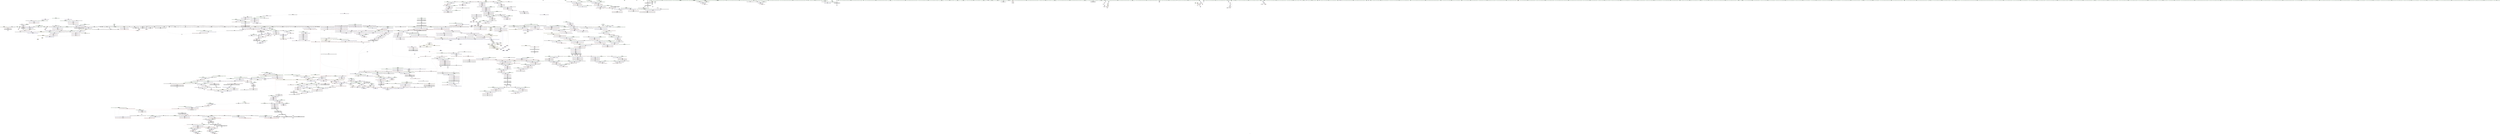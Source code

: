 digraph "SVFG" {
	label="SVFG";

	Node0x555a77311e00 [shape=record,color=grey,label="{NodeID: 0\nNullPtr|{|<s44>142}}"];
	Node0x555a77311e00 -> Node0x555a777d33f0[style=solid];
	Node0x555a77311e00 -> Node0x555a777d34f0[style=solid];
	Node0x555a77311e00 -> Node0x555a777d35c0[style=solid];
	Node0x555a77311e00 -> Node0x555a777d3690[style=solid];
	Node0x555a77311e00 -> Node0x555a777d3760[style=solid];
	Node0x555a77311e00 -> Node0x555a777d3830[style=solid];
	Node0x555a77311e00 -> Node0x555a777d3900[style=solid];
	Node0x555a77311e00 -> Node0x555a777d39d0[style=solid];
	Node0x555a77311e00 -> Node0x555a777d3aa0[style=solid];
	Node0x555a77311e00 -> Node0x555a777d3b70[style=solid];
	Node0x555a77311e00 -> Node0x555a777d3c40[style=solid];
	Node0x555a77311e00 -> Node0x555a777d3d10[style=solid];
	Node0x555a77311e00 -> Node0x555a777d3de0[style=solid];
	Node0x555a77311e00 -> Node0x555a777d3eb0[style=solid];
	Node0x555a77311e00 -> Node0x555a777d3f80[style=solid];
	Node0x555a77311e00 -> Node0x555a777d4050[style=solid];
	Node0x555a77311e00 -> Node0x555a777d4120[style=solid];
	Node0x555a77311e00 -> Node0x555a777d41f0[style=solid];
	Node0x555a77311e00 -> Node0x555a777d42c0[style=solid];
	Node0x555a77311e00 -> Node0x555a777d4390[style=solid];
	Node0x555a77311e00 -> Node0x555a777d4460[style=solid];
	Node0x555a77311e00 -> Node0x555a777d4530[style=solid];
	Node0x555a77311e00 -> Node0x555a777d4600[style=solid];
	Node0x555a77311e00 -> Node0x555a777d46d0[style=solid];
	Node0x555a77311e00 -> Node0x555a777d47a0[style=solid];
	Node0x555a77311e00 -> Node0x555a777d4870[style=solid];
	Node0x555a77311e00 -> Node0x555a777d4940[style=solid];
	Node0x555a77311e00 -> Node0x555a777d4a10[style=solid];
	Node0x555a77311e00 -> Node0x555a777d4ae0[style=solid];
	Node0x555a77311e00 -> Node0x555a777d4bb0[style=solid];
	Node0x555a77311e00 -> Node0x555a777d4c80[style=solid];
	Node0x555a77311e00 -> Node0x555a777d4d50[style=solid];
	Node0x555a77311e00 -> Node0x555a777d4e20[style=solid];
	Node0x555a77311e00 -> Node0x555a777d4ef0[style=solid];
	Node0x555a77311e00 -> Node0x555a777d4fc0[style=solid];
	Node0x555a77311e00 -> Node0x555a777d5090[style=solid];
	Node0x555a77311e00 -> Node0x555a777d5160[style=solid];
	Node0x555a77311e00 -> Node0x555a777d8ac0[style=solid];
	Node0x555a77311e00 -> Node0x555a777dad10[style=solid];
	Node0x555a77311e00 -> Node0x555a777de1e0[style=solid];
	Node0x555a77311e00 -> Node0x555a7781e820[style=solid];
	Node0x555a77311e00 -> Node0x555a7781eca0[style=solid];
	Node0x555a77311e00 -> Node0x555a7781efa0[style=solid];
	Node0x555a77311e00 -> Node0x555a7781f120[style=solid];
	Node0x555a77311e00:s44 -> Node0x555a778e9cb0[style=solid,color=red];
	Node0x555a777d7410 [shape=record,color=red,label="{NodeID: 775\n1642\<--1598\nexn7\<--exn.slot\n_ZNSt8_Rb_treeINSt7__cxx1112basic_stringIcSt11char_traitsIcESaIcEEES5_St9_IdentityIS5_ESt4lessIS5_ESaIS5_EE17_M_construct_nodeIJRKS5_EEEvPSt13_Rb_tree_nodeIS5_EDpOT_\n}"];
	Node0x555a777cdad0 [shape=record,color=black,label="{NodeID: 443\n1347\<--1358\n_ZNSt8_Rb_treeINSt7__cxx1112basic_stringIcSt11char_traitsIcESaIcEEES5_St9_IdentityIS5_ESt4lessIS5_ESaIS5_EE6_S_keyEPKSt13_Rb_tree_nodeIS5_E_ret\<--call1\n_ZNSt8_Rb_treeINSt7__cxx1112basic_stringIcSt11char_traitsIcESaIcEEES5_St9_IdentityIS5_ESt4lessIS5_ESaIS5_EE6_S_keyEPKSt13_Rb_tree_nodeIS5_E\n|{<s0>88}}"];
	Node0x555a777cdad0:s0 -> Node0x555a778e4120[style=solid,color=blue];
	Node0x555a777c1740 [shape=record,color=green,label="{NodeID: 111\n524\<--525\n__cxa_begin_catch\<--__cxa_begin_catch_field_insensitive\n}"];
	Node0x555a777dcf30 [shape=record,color=blue,label="{NodeID: 886\n896\<--895\nthis.addr\<--this\n_ZNK9__gnu_cxx16__aligned_membufINSt7__cxx1112basic_stringIcSt11char_traitsIcESaIcEEEE6_M_ptrEv\n}"];
	Node0x555a777dcf30 -> Node0x555a777e9c30[style=dashed];
	Node0x555a777e3910 [shape=record,color=purple,label="{NodeID: 554\n1115\<--1059\ncoerce.dive\<--ref.tmp\n_ZNSt8_Rb_treeINSt7__cxx1112basic_stringIcSt11char_traitsIcESaIcEEES5_St9_IdentityIS5_ESt4lessIS5_ESaIS5_EE24_M_get_insert_unique_posERKS5_\n}"];
	Node0x555a777e3910 -> Node0x555a777de110[style=solid];
	Node0x555a777c6090 [shape=record,color=green,label="{NodeID: 222\n1188\<--1189\n__x.addr\<--__x.addr_field_insensitive\n_ZNSt8_Rb_treeINSt7__cxx1112basic_stringIcSt11char_traitsIcESaIcEEES5_St9_IdentityIS5_ESt4lessIS5_ESaIS5_EE10_M_insert_IRKS5_NSB_11_Alloc_nodeEEESt17_Rb_tree_iteratorIS5_EPSt18_Rb_tree_node_baseSJ_OT_RT0_\n}"];
	Node0x555a777c6090 -> Node0x555a777eb7d0[style=solid];
	Node0x555a777c6090 -> Node0x555a777de790[style=solid];
	Node0x555a778e0920 [shape=record,color=black,label="{NodeID: 2104\n198 = PHI()\n}"];
	Node0x555a7787d0e0 [shape=record,color=yellow,style=double,label="{NodeID: 1772\n282V_1 = ENCHI(MR_282V_0)\npts\{1020003 1020004 \}\nFun[_ZNSt8_Rb_treeINSt7__cxx1112basic_stringIcSt11char_traitsIcESaIcEEES5_St9_IdentityIS5_ESt4lessIS5_ESaIS5_EE16_M_insert_uniqueIRKS5_EESt4pairISt17_Rb_tree_iteratorIS5_EbEOT_]|{|<s1>79|<s2>79|<s3>79}}"];
	Node0x555a7787d0e0 -> Node0x555a7785bf30[style=dashed];
	Node0x555a7787d0e0:s1 -> Node0x555a777ebff0[style=dashed,color=red];
	Node0x555a7787d0e0:s2 -> Node0x555a777fe710[style=dashed,color=red];
	Node0x555a7787d0e0:s3 -> Node0x555a777fe7a0[style=dashed,color=red];
	Node0x555a777e9340 [shape=record,color=red,label="{NodeID: 665\n797\<--788\n\<--__p.addr\n_ZNSt16allocator_traitsISaISt13_Rb_tree_nodeINSt7__cxx1112basic_stringIcSt11char_traitsIcESaIcEEEEEE10deallocateERS8_PS7_m\n|{<s0>69}}"];
	Node0x555a777e9340:s0 -> Node0x555a778e8550[style=solid,color=red];
	Node0x555a777d4460 [shape=record,color=black,label="{NodeID: 333\n689\<--3\n\<--dummyVal\n_ZNSt8_Rb_treeINSt7__cxx1112basic_stringIcSt11char_traitsIcESaIcEEES5_St9_IdentityIS5_ESt4lessIS5_ESaIS5_EE15_M_destroy_nodeEPSt13_Rb_tree_nodeIS5_E\n|{<s0>61}}"];
	Node0x555a777d4460:s0 -> Node0x555a778f02b0[style=solid,color=red];
	Node0x555a778e94c0 [shape=record,color=black,label="{NodeID: 2215\n1498 = PHI(1354, )\n0th arg _ZNSt8_Rb_treeINSt7__cxx1112basic_stringIcSt11char_traitsIcESaIcEEES5_St9_IdentityIS5_ESt4lessIS5_ESaIS5_EE8_S_valueEPKSt13_Rb_tree_nodeIS5_E }"];
	Node0x555a778e94c0 -> Node0x555a77800270[style=solid];
	Node0x555a77311e90 [shape=record,color=green,label="{NodeID: 1\n7\<--1\n__dso_handle\<--dummyObj\nGlob }"];
	Node0x555a777d74e0 [shape=record,color=red,label="{NodeID: 776\n1643\<--1600\nsel\<--ehselector.slot\n_ZNSt8_Rb_treeINSt7__cxx1112basic_stringIcSt11char_traitsIcESaIcEEES5_St9_IdentityIS5_ESt4lessIS5_ESaIS5_EE17_M_construct_nodeIJRKS5_EEEvPSt13_Rb_tree_nodeIS5_EDpOT_\n}"];
	Node0x555a777cdba0 [shape=record,color=black,label="{NodeID: 444\n1360\<--1375\n_ZNKSt17_Rb_tree_iteratorINSt7__cxx1112basic_stringIcSt11char_traitsIcESaIcEEEEeqERKS6__ret\<--cmp\n_ZNKSt17_Rb_tree_iteratorINSt7__cxx1112basic_stringIcSt11char_traitsIcESaIcEEEEeqERKS6_\n|{<s0>94}}"];
	Node0x555a777cdba0:s0 -> Node0x555a778e4760[style=solid,color=blue];
	Node0x555a777c1840 [shape=record,color=green,label="{NodeID: 112\n527\<--528\n_ZSt9terminatev\<--_ZSt9terminatev_field_insensitive\n}"];
	Node0x555a777dd000 [shape=record,color=blue,label="{NodeID: 887\n907\<--906\nthis.addr\<--this\n_ZNK9__gnu_cxx16__aligned_membufINSt7__cxx1112basic_stringIcSt11char_traitsIcESaIcEEEE7_M_addrEv\n}"];
	Node0x555a777dd000 -> Node0x555a777e9d00[style=dashed];
	Node0x555a777e39e0 [shape=record,color=purple,label="{NodeID: 555\n1080\<--1065\n_M_impl\<--this1\n_ZNSt8_Rb_treeINSt7__cxx1112basic_stringIcSt11char_traitsIcESaIcEEES5_St9_IdentityIS5_ESt4lessIS5_ESaIS5_EE24_M_get_insert_unique_posERKS5_\n}"];
	Node0x555a777e39e0 -> Node0x555a777cc340[style=solid];
	Node0x555a777c6160 [shape=record,color=green,label="{NodeID: 223\n1190\<--1191\n__p.addr\<--__p.addr_field_insensitive\n_ZNSt8_Rb_treeINSt7__cxx1112basic_stringIcSt11char_traitsIcESaIcEEES5_St9_IdentityIS5_ESt4lessIS5_ESaIS5_EE10_M_insert_IRKS5_NSB_11_Alloc_nodeEEESt17_Rb_tree_iteratorIS5_EPSt18_Rb_tree_node_baseSJ_OT_RT0_\n}"];
	Node0x555a777c6160 -> Node0x555a777eb8a0[style=solid];
	Node0x555a777c6160 -> Node0x555a777eb970[style=solid];
	Node0x555a777c6160 -> Node0x555a777eba40[style=solid];
	Node0x555a777c6160 -> Node0x555a777de860[style=solid];
	Node0x555a778e09f0 [shape=record,color=black,label="{NodeID: 2105\n263 = PHI(843, )\n}"];
	Node0x555a778e09f0 -> Node0x555a777d9a60[style=solid];
	Node0x555a7787d1c0 [shape=record,color=yellow,style=double,label="{NodeID: 1773\n284V_1 = ENCHI(MR_284V_0)\npts\{9350000 9350001 \}\nFun[_ZNSt8_Rb_treeINSt7__cxx1112basic_stringIcSt11char_traitsIcESaIcEEES5_St9_IdentityIS5_ESt4lessIS5_ESaIS5_EE16_M_insert_uniqueIRKS5_EESt4pairISt17_Rb_tree_iteratorIS5_EbEOT_]|{<s0>80|<s1>80|<s2>82|<s3>82}}"];
	Node0x555a7787d1c0:s0 -> Node0x555a777febb0[style=dashed,color=red];
	Node0x555a7787d1c0:s1 -> Node0x555a777fec80[style=dashed,color=red];
	Node0x555a7787d1c0:s2 -> Node0x555a777febb0[style=dashed,color=red];
	Node0x555a7787d1c0:s3 -> Node0x555a777fec80[style=dashed,color=red];
	Node0x555a777e9410 [shape=record,color=red,label="{NodeID: 666\n798\<--790\n\<--__n.addr\n_ZNSt16allocator_traitsISaISt13_Rb_tree_nodeINSt7__cxx1112basic_stringIcSt11char_traitsIcESaIcEEEEEE10deallocateERS8_PS7_m\n|{<s0>69}}"];
	Node0x555a777e9410:s0 -> Node0x555a778e8660[style=solid,color=red];
	Node0x555a777d4530 [shape=record,color=black,label="{NodeID: 334\n709\<--3\n\<--dummyVal\n_ZNSt8_Rb_treeINSt7__cxx1112basic_stringIcSt11char_traitsIcESaIcEEES5_St9_IdentityIS5_ESt4lessIS5_ESaIS5_EE11_M_put_nodeEPSt13_Rb_tree_nodeIS5_E\n}"];
	Node0x555a778e95d0 [shape=record,color=black,label="{NodeID: 2216\n1796 = PHI(1033, )\n0th arg _ZSt7forwardIRbEOT_RNSt16remove_referenceIS1_E4typeE }"];
	Node0x555a778e95d0 -> Node0x555a77801ee0[style=solid];
	Node0x555a77799230 [shape=record,color=green,label="{NodeID: 2\n9\<--1\n\<--dummyObj\nCan only get source location for instruction, argument, global var or function.}"];
	Node0x555a777d75b0 [shape=record,color=red,label="{NodeID: 777\n1662\<--1656\n\<--__a.addr\n_ZNSt16allocator_traitsISaISt13_Rb_tree_nodeINSt7__cxx1112basic_stringIcSt11char_traitsIcESaIcEEEEEE8allocateERS8_m\n}"];
	Node0x555a777d75b0 -> Node0x555a777def90[style=solid];
	Node0x555a777cdc70 [shape=record,color=black,label="{NodeID: 445\n1386\<--1385\n\<--_M_impl\n_ZNSt8_Rb_treeINSt7__cxx1112basic_stringIcSt11char_traitsIcESaIcEEES5_St9_IdentityIS5_ESt4lessIS5_ESaIS5_EE5beginEv\n}"];
	Node0x555a777cdc70 -> Node0x555a777e5170[style=solid];
	Node0x555a777c65e0 [shape=record,color=green,label="{NodeID: 113\n535\<--536\nthis.addr\<--this.addr_field_insensitive\n_ZNSt8_Rb_treeINSt7__cxx1112basic_stringIcSt11char_traitsIcESaIcEEES5_St9_IdentityIS5_ESt4lessIS5_ESaIS5_EED2Ev\n}"];
	Node0x555a777c65e0 -> Node0x555a777e7940[style=solid];
	Node0x555a777c65e0 -> Node0x555a777db050[style=solid];
	Node0x555a777dd0d0 [shape=record,color=blue,label="{NodeID: 888\n916\<--915\nthis.addr\<--this\n_ZNKSt8_Rb_treeINSt7__cxx1112basic_stringIcSt11char_traitsIcESaIcEEES5_St9_IdentityIS5_ESt4lessIS5_ESaIS5_EE5emptyEv\n}"];
	Node0x555a777dd0d0 -> Node0x555a777e9dd0[style=dashed];
	Node0x555a777e3ab0 [shape=record,color=purple,label="{NodeID: 556\n1130\<--1065\n_M_impl13\<--this1\n_ZNSt8_Rb_treeINSt7__cxx1112basic_stringIcSt11char_traitsIcESaIcEEES5_St9_IdentityIS5_ESt4lessIS5_ESaIS5_EE24_M_get_insert_unique_posERKS5_\n}"];
	Node0x555a777e3ab0 -> Node0x555a777cc820[style=solid];
	Node0x555a777c6230 [shape=record,color=green,label="{NodeID: 224\n1192\<--1193\n__v.addr\<--__v.addr_field_insensitive\n_ZNSt8_Rb_treeINSt7__cxx1112basic_stringIcSt11char_traitsIcESaIcEEES5_St9_IdentityIS5_ESt4lessIS5_ESaIS5_EE10_M_insert_IRKS5_NSB_11_Alloc_nodeEEESt17_Rb_tree_iteratorIS5_EPSt18_Rb_tree_node_baseSJ_OT_RT0_\n}"];
	Node0x555a777c6230 -> Node0x555a777ebb10[style=solid];
	Node0x555a777c6230 -> Node0x555a777ebbe0[style=solid];
	Node0x555a777c6230 -> Node0x555a777de930[style=solid];
	Node0x555a778e0b60 [shape=record,color=black,label="{NodeID: 2106\n291 = PHI()\n}"];
	Node0x555a778e0b60 -> Node0x555a777d9da0[style=solid];
	Node0x555a7787d2a0 [shape=record,color=yellow,style=double,label="{NodeID: 1774\n261V_1 = ENCHI(MR_261V_0)\npts\{935 \}\nFun[_ZNSt8_Rb_treeINSt7__cxx1112basic_stringIcSt11char_traitsIcESaIcEEES5_St9_IdentityIS5_ESt4lessIS5_ESaIS5_EE16_M_insert_uniqueIRKS5_EESt4pairISt17_Rb_tree_iteratorIS5_EbEOT_]}"];
	Node0x555a7787d2a0 -> Node0x555a777ea520[style=dashed];
	Node0x555a777e94e0 [shape=record,color=red,label="{NodeID: 667\n816\<--807\nthis1\<--this.addr\n_ZN9__gnu_cxx13new_allocatorISt13_Rb_tree_nodeINSt7__cxx1112basic_stringIcSt11char_traitsIcESaIcEEEEE10deallocateEPS8_m\n}"];
	Node0x555a777d4600 [shape=record,color=black,label="{NodeID: 335\n710\<--3\n\<--dummyVal\n_ZNSt8_Rb_treeINSt7__cxx1112basic_stringIcSt11char_traitsIcESaIcEEES5_St9_IdentityIS5_ESt4lessIS5_ESaIS5_EE11_M_put_nodeEPSt13_Rb_tree_nodeIS5_E\n|{<s0>64}}"];
	Node0x555a777d4600:s0 -> Node0x555a778f02b0[style=solid,color=red];
	Node0x555a778e96e0 [shape=record,color=black,label="{NodeID: 2217\n730 = PHI(675, 701, 1582, 1605, )\n0th arg _ZNSt8_Rb_treeINSt7__cxx1112basic_stringIcSt11char_traitsIcESaIcEEES5_St9_IdentityIS5_ESt4lessIS5_ESaIS5_EE21_M_get_Node_allocatorEv }"];
	Node0x555a778e96e0 -> Node0x555a777dbfc0[style=solid];
	Node0x555a77799f60 [shape=record,color=green,label="{NodeID: 3\n11\<--1\n.str\<--dummyObj\nGlob }"];
	Node0x555a777d7680 [shape=record,color=red,label="{NodeID: 778\n1664\<--1658\n\<--__n.addr\n_ZNSt16allocator_traitsISaISt13_Rb_tree_nodeINSt7__cxx1112basic_stringIcSt11char_traitsIcESaIcEEEEEE8allocateERS8_m\n|{<s0>142}}"];
	Node0x555a777d7680:s0 -> Node0x555a778e9ba0[style=solid,color=red];
	Node0x555a777cdd40 [shape=record,color=black,label="{NodeID: 446\n1388\<--1387\n\<--add.ptr\n_ZNSt8_Rb_treeINSt7__cxx1112basic_stringIcSt11char_traitsIcESaIcEEES5_St9_IdentityIS5_ESt4lessIS5_ESaIS5_EE5beginEv\n}"];
	Node0x555a777cdd40 -> Node0x555a777e5240[style=solid];
	Node0x555a777cdd40 -> Node0x555a777e5310[style=solid];
	Node0x555a777c6670 [shape=record,color=green,label="{NodeID: 114\n537\<--538\nexn.slot\<--exn.slot_field_insensitive\n_ZNSt8_Rb_treeINSt7__cxx1112basic_stringIcSt11char_traitsIcESaIcEEES5_St9_IdentityIS5_ESt4lessIS5_ESaIS5_EED2Ev\n}"];
	Node0x555a777c6670 -> Node0x555a777e7a10[style=solid];
	Node0x555a777c6670 -> Node0x555a777db120[style=solid];
	Node0x555a777dd1a0 [shape=record,color=blue,label="{NodeID: 889\n936\<--932\nthis.addr\<--this\n_ZNSt8_Rb_treeINSt7__cxx1112basic_stringIcSt11char_traitsIcESaIcEEES5_St9_IdentityIS5_ESt4lessIS5_ESaIS5_EE16_M_insert_uniqueIRKS5_EESt4pairISt17_Rb_tree_iteratorIS5_EbEOT_\n}"];
	Node0x555a777dd1a0 -> Node0x555a777e9f70[style=dashed];
	Node0x555a777e3b80 [shape=record,color=purple,label="{NodeID: 557\n1082\<--1081\n_M_key_compare\<--\n_ZNSt8_Rb_treeINSt7__cxx1112basic_stringIcSt11char_traitsIcESaIcEEES5_St9_IdentityIS5_ESt4lessIS5_ESaIS5_EE24_M_get_insert_unique_posERKS5_\n|{<s0>89}}"];
	Node0x555a777e3b80:s0 -> Node0x555a778eadd0[style=solid,color=red];
	Node0x555a777c6300 [shape=record,color=green,label="{NodeID: 225\n1194\<--1195\n__node_gen.addr\<--__node_gen.addr_field_insensitive\n_ZNSt8_Rb_treeINSt7__cxx1112basic_stringIcSt11char_traitsIcESaIcEEES5_St9_IdentityIS5_ESt4lessIS5_ESaIS5_EE10_M_insert_IRKS5_NSB_11_Alloc_nodeEEESt17_Rb_tree_iteratorIS5_EPSt18_Rb_tree_node_baseSJ_OT_RT0_\n}"];
	Node0x555a777c6300 -> Node0x555a777ebcb0[style=solid];
	Node0x555a777c6300 -> Node0x555a777dea00[style=solid];
	Node0x555a778e0c30 [shape=record,color=black,label="{NodeID: 2107\n44 = PHI()\n}"];
	Node0x555a777e95b0 [shape=record,color=red,label="{NodeID: 668\n817\<--809\n\<--__p.addr\n_ZN9__gnu_cxx13new_allocatorISt13_Rb_tree_nodeINSt7__cxx1112basic_stringIcSt11char_traitsIcESaIcEEEEE10deallocateEPS8_m\n}"];
	Node0x555a777e95b0 -> Node0x555a777cb230[style=solid];
	Node0x555a777d46d0 [shape=record,color=black,label="{NodeID: 336\n966\<--3\n\<--dummyVal\n_ZNSt8_Rb_treeINSt7__cxx1112basic_stringIcSt11char_traitsIcESaIcEEES5_St9_IdentityIS5_ESt4lessIS5_ESaIS5_EE16_M_insert_uniqueIRKS5_EESt4pairISt17_Rb_tree_iteratorIS5_EbEOT_\n}"];
	Node0x555a777d46d0 -> Node0x555a777dd340[style=solid];
	Node0x555a778e9a90 [shape=record,color=black,label="{NodeID: 2218\n1670 = PHI(1663, )\n0th arg _ZN9__gnu_cxx13new_allocatorISt13_Rb_tree_nodeINSt7__cxx1112basic_stringIcSt11char_traitsIcESaIcEEEEE8allocateEmPKv }"];
	Node0x555a778e9a90 -> Node0x555a778011e0[style=solid];
	Node0x555a7779a020 [shape=record,color=green,label="{NodeID: 4\n13\<--1\n.str.2\<--dummyObj\nGlob }"];
	Node0x555a777d7750 [shape=record,color=red,label="{NodeID: 779\n1682\<--1673\nthis1\<--this.addr\n_ZN9__gnu_cxx13new_allocatorISt13_Rb_tree_nodeINSt7__cxx1112basic_stringIcSt11char_traitsIcESaIcEEEEE8allocateEmPKv\n|{<s0>143}}"];
	Node0x555a777d7750:s0 -> Node0x555a778f1060[style=solid,color=red];
	Node0x555a777cde10 [shape=record,color=black,label="{NodeID: 447\n1377\<--1394\n_ZNSt8_Rb_treeINSt7__cxx1112basic_stringIcSt11char_traitsIcESaIcEEES5_St9_IdentityIS5_ESt4lessIS5_ESaIS5_EE5beginEv_ret\<--\n_ZNSt8_Rb_treeINSt7__cxx1112basic_stringIcSt11char_traitsIcESaIcEEES5_St9_IdentityIS5_ESt4lessIS5_ESaIS5_EE5beginEv\n|{<s0>93}}"];
	Node0x555a777cde10:s0 -> Node0x555a778e4620[style=solid,color=blue];
	Node0x555a777c6740 [shape=record,color=green,label="{NodeID: 115\n539\<--540\nehselector.slot\<--ehselector.slot_field_insensitive\n_ZNSt8_Rb_treeINSt7__cxx1112basic_stringIcSt11char_traitsIcESaIcEEES5_St9_IdentityIS5_ESt4lessIS5_ESaIS5_EED2Ev\n}"];
	Node0x555a777c6740 -> Node0x555a777db1f0[style=solid];
	Node0x555a777dd270 [shape=record,color=blue,label="{NodeID: 890\n938\<--933\n__v.addr\<--__v\n_ZNSt8_Rb_treeINSt7__cxx1112basic_stringIcSt11char_traitsIcESaIcEEES5_St9_IdentityIS5_ESt4lessIS5_ESaIS5_EE16_M_insert_uniqueIRKS5_EESt4pairISt17_Rb_tree_iteratorIS5_EbEOT_\n}"];
	Node0x555a777dd270 -> Node0x555a777ea040[style=dashed];
	Node0x555a777dd270 -> Node0x555a777ea110[style=dashed];
	Node0x555a777e3c50 [shape=record,color=purple,label="{NodeID: 558\n1132\<--1131\n_M_key_compare14\<--\n_ZNSt8_Rb_treeINSt7__cxx1112basic_stringIcSt11char_traitsIcESaIcEEES5_St9_IdentityIS5_ESt4lessIS5_ESaIS5_EE24_M_get_insert_unique_posERKS5_\n|{<s0>98}}"];
	Node0x555a777e3c50:s0 -> Node0x555a778eadd0[style=solid,color=red];
	Node0x555a777c63d0 [shape=record,color=green,label="{NodeID: 226\n1196\<--1197\n__insert_left\<--__insert_left_field_insensitive\n_ZNSt8_Rb_treeINSt7__cxx1112basic_stringIcSt11char_traitsIcESaIcEEES5_St9_IdentityIS5_ESt4lessIS5_ESaIS5_EE10_M_insert_IRKS5_NSB_11_Alloc_nodeEEESt17_Rb_tree_iteratorIS5_EPSt18_Rb_tree_node_baseSJ_OT_RT0_\n}"];
	Node0x555a777c63d0 -> Node0x555a777ebd80[style=solid];
	Node0x555a777c63d0 -> Node0x555a777dead0[style=solid];
	Node0x555a778e0d00 [shape=record,color=black,label="{NodeID: 2108\n62 = PHI()\n}"];
	Node0x555a778e0d00 -> Node0x555a7781e3a0[style=solid];
	Node0x555a777e9680 [shape=record,color=red,label="{NodeID: 669\n830\<--827\nthis1\<--this.addr\n_ZNSaISt13_Rb_tree_nodeINSt7__cxx1112basic_stringIcSt11char_traitsIcESaIcEEEEED2Ev\n}"];
	Node0x555a777e9680 -> Node0x555a777cb300[style=solid];
	Node0x555a777d47a0 [shape=record,color=black,label="{NodeID: 337\n969\<--3\n\<--dummyVal\n_ZNSt8_Rb_treeINSt7__cxx1112basic_stringIcSt11char_traitsIcESaIcEEES5_St9_IdentityIS5_ESt4lessIS5_ESaIS5_EE16_M_insert_uniqueIRKS5_EESt4pairISt17_Rb_tree_iteratorIS5_EbEOT_\n}"];
	Node0x555a777d47a0 -> Node0x555a777dd410[style=solid];
	Node0x555a778e9ba0 [shape=record,color=black,label="{NodeID: 2219\n1671 = PHI(1664, )\n1st arg _ZN9__gnu_cxx13new_allocatorISt13_Rb_tree_nodeINSt7__cxx1112basic_stringIcSt11char_traitsIcESaIcEEEEE8allocateEmPKv }"];
	Node0x555a778e9ba0 -> Node0x555a778012b0[style=solid];
	Node0x555a77799570 [shape=record,color=green,label="{NodeID: 5\n15\<--1\nstdin\<--dummyObj\nGlob }"];
	Node0x555a777d7820 [shape=record,color=red,label="{NodeID: 780\n1683\<--1675\n\<--__n.addr\n_ZN9__gnu_cxx13new_allocatorISt13_Rb_tree_nodeINSt7__cxx1112basic_stringIcSt11char_traitsIcESaIcEEEEE8allocateEmPKv\n}"];
	Node0x555a777d7820 -> Node0x555a7781e6a0[style=solid];
	Node0x555a777cdee0 [shape=record,color=black,label="{NodeID: 448\n1410\<--1409\n\<--this1\n_ZNSt4pairIPSt18_Rb_tree_node_baseS1_EC2IRPSt13_Rb_tree_nodeINSt7__cxx1112basic_stringIcSt11char_traitsIcESaIcEEEERS1_Lb1EEEOT_OT0_\n}"];
	Node0x555a777c6810 [shape=record,color=green,label="{NodeID: 116\n544\<--545\n_ZNSt8_Rb_treeINSt7__cxx1112basic_stringIcSt11char_traitsIcESaIcEEES5_St9_IdentityIS5_ESt4lessIS5_ESaIS5_EE8_M_beginEv\<--_ZNSt8_Rb_treeINSt7__cxx1112basic_stringIcSt11char_traitsIcESaIcEEES5_St9_IdentityIS5_ESt4lessIS5_ESaIS5_EE8_M_beginEv_field_insensitive\n}"];
	Node0x555a777dd340 [shape=record,color=blue,label="{NodeID: 891\n965\<--966\n\<--\n_ZNSt8_Rb_treeINSt7__cxx1112basic_stringIcSt11char_traitsIcESaIcEEES5_St9_IdentityIS5_ESt4lessIS5_ESaIS5_EE16_M_insert_uniqueIRKS5_EESt4pairISt17_Rb_tree_iteratorIS5_EbEOT_\n}"];
	Node0x555a777dd340 -> Node0x555a777ea2b0[style=dashed];
	Node0x555a777dd340 -> Node0x555a777ea450[style=dashed];
	Node0x555a777e3d20 [shape=record,color=purple,label="{NodeID: 559\n1174\<--1173\n_M_t\<--this1\n_ZNSt8_Rb_treeINSt7__cxx1112basic_stringIcSt11char_traitsIcESaIcEEES5_St9_IdentityIS5_ESt4lessIS5_ESaIS5_EE11_Alloc_nodeC2ERSB_\n}"];
	Node0x555a777e3d20 -> Node0x555a777de5f0[style=solid];
	Node0x555a777c64a0 [shape=record,color=green,label="{NodeID: 227\n1198\<--1199\nref.tmp\<--ref.tmp_field_insensitive\n_ZNSt8_Rb_treeINSt7__cxx1112basic_stringIcSt11char_traitsIcESaIcEEES5_St9_IdentityIS5_ESt4lessIS5_ESaIS5_EE10_M_insert_IRKS5_NSB_11_Alloc_nodeEEESt17_Rb_tree_iteratorIS5_EPSt18_Rb_tree_node_baseSJ_OT_RT0_\n|{<s0>102}}"];
	Node0x555a777c64a0:s0 -> Node0x555a778ecda0[style=solid,color=red];
	Node0x555a778e0dd0 [shape=record,color=black,label="{NodeID: 2109\n219 = PHI()\n}"];
	Node0x555a777e9750 [shape=record,color=red,label="{NodeID: 670\n841\<--838\nthis1\<--this.addr\n_ZN9__gnu_cxx13new_allocatorISt13_Rb_tree_nodeINSt7__cxx1112basic_stringIcSt11char_traitsIcESaIcEEEEED2Ev\n}"];
	Node0x555a777d4870 [shape=record,color=black,label="{NodeID: 338\n1493\<--3\n\<--dummyVal\n_ZStltIcSt11char_traitsIcESaIcEEbRKNSt7__cxx1112basic_stringIT_T0_T1_EESA_\n}"];
	Node0x555a778e9cb0 [shape=record,color=black,label="{NodeID: 2220\n1672 = PHI(3, )\n2nd arg _ZN9__gnu_cxx13new_allocatorISt13_Rb_tree_nodeINSt7__cxx1112basic_stringIcSt11char_traitsIcESaIcEEEEE8allocateEmPKv }"];
	Node0x555a778e9cb0 -> Node0x555a77801380[style=solid];
	Node0x555a77799630 [shape=record,color=green,label="{NodeID: 6\n16\<--1\n.str.3\<--dummyObj\nGlob }"];
	Node0x555a777d78f0 [shape=record,color=red,label="{NodeID: 781\n1693\<--1675\n\<--__n.addr\n_ZN9__gnu_cxx13new_allocatorISt13_Rb_tree_nodeINSt7__cxx1112basic_stringIcSt11char_traitsIcESaIcEEEEE8allocateEmPKv\n}"];
	Node0x555a777d78f0 -> Node0x555a7781df20[style=solid];
	Node0x555a777f3ab0 [shape=record,color=yellow,style=double,label="{NodeID: 1556\n298V_1 = ENCHI(MR_298V_0)\npts\{1046 \}\nFun[_ZNSt8_Rb_treeINSt7__cxx1112basic_stringIcSt11char_traitsIcESaIcEEES5_St9_IdentityIS5_ESt4lessIS5_ESaIS5_EE24_M_get_insert_unique_posERKS5_]}"];
	Node0x555a777f3ab0 -> Node0x555a777eb2f0[style=dashed];
	Node0x555a777cdfb0 [shape=record,color=black,label="{NodeID: 449\n1417\<--1416\n\<--\n_ZNSt4pairIPSt18_Rb_tree_node_baseS1_EC2IRPSt13_Rb_tree_nodeINSt7__cxx1112basic_stringIcSt11char_traitsIcESaIcEEEERS1_Lb1EEEOT_OT0_\n}"];
	Node0x555a777cdfb0 -> Node0x555a777ff8b0[style=solid];
	Node0x555a777c68e0 [shape=record,color=green,label="{NodeID: 117\n547\<--548\n_ZNSt8_Rb_treeINSt7__cxx1112basic_stringIcSt11char_traitsIcESaIcEEES5_St9_IdentityIS5_ESt4lessIS5_ESaIS5_EE8_M_eraseEPSt13_Rb_tree_nodeIS5_E\<--_ZNSt8_Rb_treeINSt7__cxx1112basic_stringIcSt11char_traitsIcESaIcEEES5_St9_IdentityIS5_ESt4lessIS5_ESaIS5_EE8_M_eraseEPSt13_Rb_tree_nodeIS5_E_field_insensitive\n}"];
	Node0x555a777dd410 [shape=record,color=blue,label="{NodeID: 892\n968\<--969\n\<--\n_ZNSt8_Rb_treeINSt7__cxx1112basic_stringIcSt11char_traitsIcESaIcEEES5_St9_IdentityIS5_ESt4lessIS5_ESaIS5_EE16_M_insert_uniqueIRKS5_EESt4pairISt17_Rb_tree_iteratorIS5_EbEOT_\n}"];
	Node0x555a777dd410 -> Node0x555a777ea1e0[style=dashed];
	Node0x555a777dd410 -> Node0x555a777ea380[style=dashed];
	Node0x555a777e3df0 [shape=record,color=purple,label="{NodeID: 560\n1258\<--1184\ncoerce.dive\<--retval\n_ZNSt8_Rb_treeINSt7__cxx1112basic_stringIcSt11char_traitsIcESaIcEEES5_St9_IdentityIS5_ESt4lessIS5_ESaIS5_EE10_M_insert_IRKS5_NSB_11_Alloc_nodeEEESt17_Rb_tree_iteratorIS5_EPSt18_Rb_tree_node_baseSJ_OT_RT0_\n}"];
	Node0x555a777e3df0 -> Node0x555a777ec0c0[style=solid];
	Node0x555a777ceb00 [shape=record,color=green,label="{NodeID: 228\n1200\<--1201\n__z\<--__z_field_insensitive\n_ZNSt8_Rb_treeINSt7__cxx1112basic_stringIcSt11char_traitsIcESaIcEEES5_St9_IdentityIS5_ESt4lessIS5_ESaIS5_EE10_M_insert_IRKS5_NSB_11_Alloc_nodeEEESt17_Rb_tree_iteratorIS5_EPSt18_Rb_tree_node_baseSJ_OT_RT0_\n}"];
	Node0x555a777ceb00 -> Node0x555a777ebe50[style=solid];
	Node0x555a777ceb00 -> Node0x555a777ebf20[style=solid];
	Node0x555a777ceb00 -> Node0x555a777deba0[style=solid];
	Node0x555a778e0ea0 [shape=record,color=black,label="{NodeID: 2110\n117 = PHI()\n}"];
	Node0x555a777e9820 [shape=record,color=red,label="{NodeID: 671\n850\<--847\nthis1\<--this.addr\n_ZNKSt8_Rb_treeINSt7__cxx1112basic_stringIcSt11char_traitsIcESaIcEEES5_St9_IdentityIS5_ESt4lessIS5_ESaIS5_EE3endEv\n}"];
	Node0x555a777e9820 -> Node0x555a777e28d0[style=solid];
	Node0x555a777d4940 [shape=record,color=black,label="{NodeID: 339\n1494\<--3\n\<--dummyVal\n_ZStltIcSt11char_traitsIcESaIcEEbRKNSt7__cxx1112basic_stringIT_T0_T1_EESA_\n|{<s0>123}}"];
	Node0x555a777d4940:s0 -> Node0x555a778f02b0[style=solid,color=red];
	Node0x555a778e9dc0 [shape=record,color=black,label="{NodeID: 2221\n227 = PHI(111, )\n0th arg _Z3ENDRSt3setINSt7__cxx1112basic_stringIcSt11char_traitsIcESaIcEEESt4lessIS5_ESaIS5_EE }"];
	Node0x555a777996f0 [shape=record,color=green,label="{NodeID: 7\n18\<--1\n.str.4\<--dummyObj\nGlob }"];
	Node0x555a777d79c0 [shape=record,color=red,label="{NodeID: 782\n1707\<--1704\nthis1\<--this.addr\n_ZNK9__gnu_cxx13new_allocatorISt13_Rb_tree_nodeINSt7__cxx1112basic_stringIcSt11char_traitsIcESaIcEEEEE8max_sizeEv\n}"];
	Node0x555a777ce080 [shape=record,color=black,label="{NodeID: 450\n1427\<--1432\n_ZNSt17_Rb_tree_iteratorINSt7__cxx1112basic_stringIcSt11char_traitsIcESaIcEEEEmmEv_ret\<--this1\n_ZNSt17_Rb_tree_iteratorINSt7__cxx1112basic_stringIcSt11char_traitsIcESaIcEEEEmmEv\n|{<s0>96}}"];
	Node0x555a777ce080:s0 -> Node0x555a778e4870[style=solid,color=blue];
	Node0x555a777c69e0 [shape=record,color=green,label="{NodeID: 118\n551\<--552\n_ZNSt8_Rb_treeINSt7__cxx1112basic_stringIcSt11char_traitsIcESaIcEEES5_St9_IdentityIS5_ESt4lessIS5_ESaIS5_EE13_Rb_tree_implIS9_Lb1EED2Ev\<--_ZNSt8_Rb_treeINSt7__cxx1112basic_stringIcSt11char_traitsIcESaIcEEES5_St9_IdentityIS5_ESt4lessIS5_ESaIS5_EE13_Rb_tree_implIS9_Lb1EED2Ev_field_insensitive\n}"];
	Node0x555a777dd4e0 [shape=record,color=blue,label="{NodeID: 893\n989\<--986\ncoerce.dive\<--call6\n_ZNSt8_Rb_treeINSt7__cxx1112basic_stringIcSt11char_traitsIcESaIcEEES5_St9_IdentityIS5_ESt4lessIS5_ESaIS5_EE16_M_insert_uniqueIRKS5_EESt4pairISt17_Rb_tree_iteratorIS5_EbEOT_\n|{|<s1>80}}"];
	Node0x555a777dd4e0 -> Node0x555a7785b030[style=dashed];
	Node0x555a777dd4e0:s1 -> Node0x555a77871920[style=dashed,color=red];
	Node0x555a777e3ec0 [shape=record,color=purple,label="{NodeID: 561\n1215\<--1207\n_M_impl\<--this1\n_ZNSt8_Rb_treeINSt7__cxx1112basic_stringIcSt11char_traitsIcESaIcEEES5_St9_IdentityIS5_ESt4lessIS5_ESaIS5_EE10_M_insert_IRKS5_NSB_11_Alloc_nodeEEESt17_Rb_tree_iteratorIS5_EPSt18_Rb_tree_node_baseSJ_OT_RT0_\n}"];
	Node0x555a777e3ec0 -> Node0x555a777cca90[style=solid];
	Node0x555a777ceb90 [shape=record,color=green,label="{NodeID: 229\n1231\<--1232\n_ZNKSt8_Rb_treeINSt7__cxx1112basic_stringIcSt11char_traitsIcESaIcEEES5_St9_IdentityIS5_ESt4lessIS5_ESaIS5_EE11_Alloc_nodeclIRKS5_EEPSt13_Rb_tree_nodeIS5_EOT_\<--_ZNKSt8_Rb_treeINSt7__cxx1112basic_stringIcSt11char_traitsIcESaIcEEES5_St9_IdentityIS5_ESt4lessIS5_ESaIS5_EE11_Alloc_nodeclIRKS5_EEPSt13_Rb_tree_nodeIS5_EOT__field_insensitive\n}"];
	Node0x555a778e0f70 [shape=record,color=black,label="{NodeID: 2111\n128 = PHI()\n}"];
	Node0x555a777e98f0 [shape=record,color=red,label="{NodeID: 672\n860\<--859\n\<--coerce.dive\n_ZNKSt8_Rb_treeINSt7__cxx1112basic_stringIcSt11char_traitsIcESaIcEEES5_St9_IdentityIS5_ESt4lessIS5_ESaIS5_EE3endEv\n}"];
	Node0x555a777e98f0 -> Node0x555a777cb570[style=solid];
	Node0x555a777d4a10 [shape=record,color=black,label="{NodeID: 340\n1618\<--3\n\<--dummyVal\n_ZNSt8_Rb_treeINSt7__cxx1112basic_stringIcSt11char_traitsIcESaIcEEES5_St9_IdentityIS5_ESt4lessIS5_ESaIS5_EE17_M_construct_nodeIJRKS5_EEEvPSt13_Rb_tree_nodeIS5_EDpOT_\n}"];
	Node0x555a778e9ed0 [shape=record,color=black,label="{NodeID: 2222\n228 = PHI(101, )\n1st arg _Z3ENDRSt3setINSt7__cxx1112basic_stringIcSt11char_traitsIcESaIcEEESt4lessIS5_ESaIS5_EE }"];
	Node0x555a778e9ed0 -> Node0x555a777d9720[style=solid];
	Node0x555a7779a160 [shape=record,color=green,label="{NodeID: 8\n20\<--1\nstdout\<--dummyObj\nGlob }"];
	Node0x555a777d7a90 [shape=record,color=red,label="{NodeID: 783\n1726\<--1717\n\<--__a.addr\n_ZNSt16allocator_traitsISaISt13_Rb_tree_nodeINSt7__cxx1112basic_stringIcSt11char_traitsIcESaIcEEEEEE9constructIS6_JRKS6_EEEvRS8_PT_DpOT0_\n}"];
	Node0x555a777d7a90 -> Node0x555a777df3a0[style=solid];
	Node0x555a777ce150 [shape=record,color=black,label="{NodeID: 451\n1441\<--1452\n_ZNSt8_Rb_treeINSt7__cxx1112basic_stringIcSt11char_traitsIcESaIcEEES5_St9_IdentityIS5_ESt4lessIS5_ESaIS5_EE6_S_keyEPKSt18_Rb_tree_node_base_ret\<--call1\n_ZNSt8_Rb_treeINSt7__cxx1112basic_stringIcSt11char_traitsIcESaIcEEES5_St9_IdentityIS5_ESt4lessIS5_ESaIS5_EE6_S_keyEPKSt18_Rb_tree_node_base\n|{<s0>97|<s1>103}}"];
	Node0x555a777ce150:s0 -> Node0x555a778e4980[style=solid,color=blue];
	Node0x555a777ce150:s1 -> Node0x555a778e4ee0[style=solid,color=blue];
	Node0x555a777c6ae0 [shape=record,color=green,label="{NodeID: 119\n568\<--569\nthis.addr\<--this.addr_field_insensitive\n_ZNSt8_Rb_treeINSt7__cxx1112basic_stringIcSt11char_traitsIcESaIcEEES5_St9_IdentityIS5_ESt4lessIS5_ESaIS5_EE8_M_eraseEPSt13_Rb_tree_nodeIS5_E\n}"];
	Node0x555a777c6ae0 -> Node0x555a777e7ae0[style=solid];
	Node0x555a777c6ae0 -> Node0x555a777db2c0[style=solid];
	Node0x555a777dd5b0 [shape=record,color=blue,label="{NodeID: 894\n948\<--992\nref.tmp7\<--\n_ZNSt8_Rb_treeINSt7__cxx1112basic_stringIcSt11char_traitsIcESaIcEEES5_St9_IdentityIS5_ESt4lessIS5_ESaIS5_EE16_M_insert_uniqueIRKS5_EESt4pairISt17_Rb_tree_iteratorIS5_EbEOT_\n|{|<s1>80}}"];
	Node0x555a777dd5b0 -> Node0x555a7785a130[style=dashed];
	Node0x555a777dd5b0:s1 -> Node0x555a77871840[style=dashed,color=red];
	Node0x555a777e3f90 [shape=record,color=purple,label="{NodeID: 562\n1239\<--1207\n_M_impl8\<--this1\n_ZNSt8_Rb_treeINSt7__cxx1112basic_stringIcSt11char_traitsIcESaIcEEES5_St9_IdentityIS5_ESt4lessIS5_ESaIS5_EE10_M_insert_IRKS5_NSB_11_Alloc_nodeEEESt17_Rb_tree_iteratorIS5_EPSt18_Rb_tree_node_baseSJ_OT_RT0_\n}"];
	Node0x555a777e3f90 -> Node0x555a777ccdd0[style=solid];
	Node0x555a777cec60 [shape=record,color=green,label="{NodeID: 230\n1245\<--1246\n_ZSt29_Rb_tree_insert_and_rebalancebPSt18_Rb_tree_node_baseS0_RS_\<--_ZSt29_Rb_tree_insert_and_rebalancebPSt18_Rb_tree_node_baseS0_RS__field_insensitive\n}"];
	Node0x555a778e1070 [shape=record,color=black,label="{NodeID: 2112\n141 = PHI()\n}"];
	Node0x555a777e99c0 [shape=record,color=red,label="{NodeID: 673\n871\<--865\nthis1\<--this.addr\n_ZNSt23_Rb_tree_const_iteratorINSt7__cxx1112basic_stringIcSt11char_traitsIcESaIcEEEEC2EPKSt18_Rb_tree_node_base\n}"];
	Node0x555a777e99c0 -> Node0x555a777e2b40[style=solid];
	Node0x555a777d4ae0 [shape=record,color=black,label="{NodeID: 341\n1619\<--3\n\<--dummyVal\n_ZNSt8_Rb_treeINSt7__cxx1112basic_stringIcSt11char_traitsIcESaIcEEES5_St9_IdentityIS5_ESt4lessIS5_ESaIS5_EE17_M_construct_nodeIJRKS5_EEEvPSt13_Rb_tree_nodeIS5_EDpOT_\n}"];
	Node0x555a777d4ae0 -> Node0x555a77800d00[style=solid];
	Node0x555a778e9fe0 [shape=record,color=black,label="{NodeID: 2223\n566 = PHI(542, 576, )\n0th arg _ZNSt8_Rb_treeINSt7__cxx1112basic_stringIcSt11char_traitsIcESaIcEEES5_St9_IdentityIS5_ESt4lessIS5_ESaIS5_EE8_M_eraseEPSt13_Rb_tree_nodeIS5_E }"];
	Node0x555a778e9fe0 -> Node0x555a777db2c0[style=solid];
	Node0x555a7779a220 [shape=record,color=green,label="{NodeID: 9\n22\<--1\n\<--dummyObj\nCan only get source location for instruction, argument, global var or function.|{<s0>22}}"];
	Node0x555a7779a220:s0 -> Node0x555a778e6dd0[style=solid,color=red];
	Node0x555a777d7b60 [shape=record,color=red,label="{NodeID: 784\n1728\<--1719\n\<--__p.addr\n_ZNSt16allocator_traitsISaISt13_Rb_tree_nodeINSt7__cxx1112basic_stringIcSt11char_traitsIcESaIcEEEEEE9constructIS6_JRKS6_EEEvRS8_PT_DpOT0_\n|{<s0>147}}"];
	Node0x555a777d7b60:s0 -> Node0x555a778e7820[style=solid,color=red];
	Node0x555a777ce220 [shape=record,color=black,label="{NodeID: 452\n1468\<--1467\n\<--this1\n_ZNSt4pairIPSt18_Rb_tree_node_baseS1_EC2IRS1_Lb1EEEOT_RKS1_\n}"];
	Node0x555a777c6bb0 [shape=record,color=green,label="{NodeID: 120\n570\<--571\n__x.addr\<--__x.addr_field_insensitive\n_ZNSt8_Rb_treeINSt7__cxx1112basic_stringIcSt11char_traitsIcESaIcEEES5_St9_IdentityIS5_ESt4lessIS5_ESaIS5_EE8_M_eraseEPSt13_Rb_tree_nodeIS5_E\n}"];
	Node0x555a777c6bb0 -> Node0x555a777e7bb0[style=solid];
	Node0x555a777c6bb0 -> Node0x555a777e7c80[style=solid];
	Node0x555a777c6bb0 -> Node0x555a777e7d50[style=solid];
	Node0x555a777c6bb0 -> Node0x555a777e7e20[style=solid];
	Node0x555a777c6bb0 -> Node0x555a777db390[style=solid];
	Node0x555a777c6bb0 -> Node0x555a777db530[style=solid];
	Node0x555a777dd680 [shape=record,color=blue,label="{NodeID: 895\n952\<--1003\nref.tmp10\<--\n_ZNSt8_Rb_treeINSt7__cxx1112basic_stringIcSt11char_traitsIcESaIcEEES5_St9_IdentityIS5_ESt4lessIS5_ESaIS5_EE16_M_insert_uniqueIRKS5_EESt4pairISt17_Rb_tree_iteratorIS5_EbEOT_\n|{|<s1>82}}"];
	Node0x555a777dd680 -> Node0x555a7785a630[style=dashed];
	Node0x555a777dd680:s1 -> Node0x555a77871840[style=dashed,color=red];
	Node0x555a777e4060 [shape=record,color=purple,label="{NodeID: 563\n1247\<--1207\n_M_impl9\<--this1\n_ZNSt8_Rb_treeINSt7__cxx1112basic_stringIcSt11char_traitsIcESaIcEEES5_St9_IdentityIS5_ESt4lessIS5_ESaIS5_EE10_M_insert_IRKS5_NSB_11_Alloc_nodeEEESt17_Rb_tree_iteratorIS5_EPSt18_Rb_tree_node_baseSJ_OT_RT0_\n}"];
	Node0x555a777e4060 -> Node0x555a777ccf70[style=solid];
	Node0x555a777ced60 [shape=record,color=green,label="{NodeID: 231\n1263\<--1264\n__t.addr\<--__t.addr_field_insensitive\n_ZSt7forwardIRKNSt7__cxx1112basic_stringIcSt11char_traitsIcESaIcEEEEOT_RNSt16remove_referenceIS8_E4typeE\n}"];
	Node0x555a777ced60 -> Node0x555a777ec190[style=solid];
	Node0x555a777ced60 -> Node0x555a777fe870[style=solid];
	Node0x555a778e1170 [shape=record,color=black,label="{NodeID: 2113\n144 = PHI(345, )\n}"];
	Node0x555a777e9a90 [shape=record,color=red,label="{NodeID: 674\n873\<--867\n\<--__x.addr\n_ZNSt23_Rb_tree_const_iteratorINSt7__cxx1112basic_stringIcSt11char_traitsIcESaIcEEEEC2EPKSt18_Rb_tree_node_base\n}"];
	Node0x555a777e9a90 -> Node0x555a777dcd90[style=solid];
	Node0x555a777d4bb0 [shape=record,color=black,label="{NodeID: 342\n1621\<--3\n\<--dummyVal\n_ZNSt8_Rb_treeINSt7__cxx1112basic_stringIcSt11char_traitsIcESaIcEEES5_St9_IdentityIS5_ESt4lessIS5_ESaIS5_EE17_M_construct_nodeIJRKS5_EEEvPSt13_Rb_tree_nodeIS5_EDpOT_\n}"];
	Node0x555a777d4bb0 -> Node0x555a77800dd0[style=solid];
	Node0x555a778ea130 [shape=record,color=black,label="{NodeID: 2224\n567 = PHI(543, 583, )\n1st arg _ZNSt8_Rb_treeINSt7__cxx1112basic_stringIcSt11char_traitsIcESaIcEEES5_St9_IdentityIS5_ESt4lessIS5_ESaIS5_EE8_M_eraseEPSt13_Rb_tree_nodeIS5_E }"];
	Node0x555a778ea130 -> Node0x555a777db390[style=solid];
	Node0x555a7779a320 [shape=record,color=green,label="{NodeID: 10\n27\<--1\n_ZSt3cin\<--dummyObj\nGlob }"];
	Node0x555a777d7c30 [shape=record,color=red,label="{NodeID: 785\n1729\<--1721\n\<--__args.addr\n_ZNSt16allocator_traitsISaISt13_Rb_tree_nodeINSt7__cxx1112basic_stringIcSt11char_traitsIcESaIcEEEEEE9constructIS6_JRKS6_EEEvRS8_PT_DpOT0_\n|{<s0>146}}"];
	Node0x555a777d7c30:s0 -> Node0x555a778f0bb0[style=solid,color=red];
	Node0x555a777ce2f0 [shape=record,color=black,label="{NodeID: 453\n1479\<--1491\n_ZStltIcSt11char_traitsIcESaIcEEbRKNSt7__cxx1112basic_stringIT_T0_T1_EESA__ret\<--cmp\n_ZStltIcSt11char_traitsIcESaIcEEbRKNSt7__cxx1112basic_stringIT_T0_T1_EESA_\n|{<s0>112}}"];
	Node0x555a777ce2f0:s0 -> Node0x555a778e5660[style=solid,color=blue];
	Node0x555a777c6c80 [shape=record,color=green,label="{NodeID: 121\n572\<--573\n__y\<--__y_field_insensitive\n_ZNSt8_Rb_treeINSt7__cxx1112basic_stringIcSt11char_traitsIcESaIcEEES5_St9_IdentityIS5_ESt4lessIS5_ESaIS5_EE8_M_eraseEPSt13_Rb_tree_nodeIS5_E\n}"];
	Node0x555a777c6c80 -> Node0x555a777e7ef0[style=solid];
	Node0x555a777c6c80 -> Node0x555a777db460[style=solid];
	Node0x555a777dd750 [shape=record,color=blue,label="{NodeID: 896\n1013\<--1010\nthis.addr\<--this\n_ZNSt4pairISt23_Rb_tree_const_iteratorINSt7__cxx1112basic_stringIcSt11char_traitsIcESaIcEEEEbEC2IRSt17_Rb_tree_iteratorIS6_ERbLb1EEEOT_OT0_\n}"];
	Node0x555a777dd750 -> Node0x555a777ea5f0[style=dashed];
	Node0x555a777e4130 [shape=record,color=purple,label="{NodeID: 564\n1217\<--1216\n_M_key_compare\<--\n_ZNSt8_Rb_treeINSt7__cxx1112basic_stringIcSt11char_traitsIcESaIcEEES5_St9_IdentityIS5_ESt4lessIS5_ESaIS5_EE10_M_insert_IRKS5_NSB_11_Alloc_nodeEEESt17_Rb_tree_iteratorIS5_EPSt18_Rb_tree_node_baseSJ_OT_RT0_\n|{<s0>104}}"];
	Node0x555a777e4130:s0 -> Node0x555a778eadd0[style=solid,color=red];
	Node0x555a777cee30 [shape=record,color=green,label="{NodeID: 232\n1272\<--1273\nthis.addr\<--this.addr_field_insensitive\n_ZNSt4pairISt17_Rb_tree_iteratorINSt7__cxx1112basic_stringIcSt11char_traitsIcESaIcEEEEbEC2IS7_bLb1EEEOT_OT0_\n}"];
	Node0x555a777cee30 -> Node0x555a777ec260[style=solid];
	Node0x555a777cee30 -> Node0x555a777fe940[style=solid];
	Node0x555a778e1310 [shape=record,color=black,label="{NodeID: 2114\n155 = PHI(356, )\n}"];
	Node0x555a778e1310 -> Node0x555a770f5bb0[style=solid];
	Node0x555a777e9b60 [shape=record,color=red,label="{NodeID: 675\n888\<--885\nthis1\<--this.addr\n_ZNKSt13_Rb_tree_nodeINSt7__cxx1112basic_stringIcSt11char_traitsIcESaIcEEEE9_M_valptrEv\n}"];
	Node0x555a777e9b60 -> Node0x555a777e2c10[style=solid];
	Node0x555a777d4c80 [shape=record,color=black,label="{NodeID: 343\n1632\<--3\n\<--dummyVal\n_ZNSt8_Rb_treeINSt7__cxx1112basic_stringIcSt11char_traitsIcESaIcEEES5_St9_IdentityIS5_ESt4lessIS5_ESaIS5_EE17_M_construct_nodeIJRKS5_EEEvPSt13_Rb_tree_nodeIS5_EDpOT_\n}"];
	Node0x555a778ea2b0 [shape=record,color=black,label="{NodeID: 2225\n1480 = PHI(1341, )\n0th arg _ZStltIcSt11char_traitsIcESaIcEEbRKNSt7__cxx1112basic_stringIT_T0_T1_EESA_ }"];
	Node0x555a778ea2b0 -> Node0x555a778000d0[style=solid];
	Node0x555a7779a420 [shape=record,color=green,label="{NodeID: 11\n28\<--1\n.str.6\<--dummyObj\nGlob }"];
	Node0x555a777d7d00 [shape=record,color=red,label="{NodeID: 786\n1750\<--1741\nthis1\<--this.addr\n_ZN9__gnu_cxx13new_allocatorISt13_Rb_tree_nodeINSt7__cxx1112basic_stringIcSt11char_traitsIcESaIcEEEEE9constructIS7_JRKS7_EEEvPT_DpOT0_\n}"];
	Node0x555a777ce3c0 [shape=record,color=black,label="{NodeID: 454\n1497\<--1503\n_ZNSt8_Rb_treeINSt7__cxx1112basic_stringIcSt11char_traitsIcESaIcEEES5_St9_IdentityIS5_ESt4lessIS5_ESaIS5_EE8_S_valueEPKSt13_Rb_tree_nodeIS5_E_ret\<--call\n_ZNSt8_Rb_treeINSt7__cxx1112basic_stringIcSt11char_traitsIcESaIcEEES5_St9_IdentityIS5_ESt4lessIS5_ESaIS5_EE8_S_valueEPKSt13_Rb_tree_nodeIS5_E\n|{<s0>113}}"];
	Node0x555a777ce3c0:s0 -> Node0x555a778e57a0[style=solid,color=blue];
	Node0x555a777c6d50 [shape=record,color=green,label="{NodeID: 122\n584\<--585\n_ZNSt8_Rb_treeINSt7__cxx1112basic_stringIcSt11char_traitsIcESaIcEEES5_St9_IdentityIS5_ESt4lessIS5_ESaIS5_EE8_S_rightEPSt18_Rb_tree_node_base\<--_ZNSt8_Rb_treeINSt7__cxx1112basic_stringIcSt11char_traitsIcESaIcEEES5_St9_IdentityIS5_ESt4lessIS5_ESaIS5_EE8_S_rightEPSt18_Rb_tree_node_base_field_insensitive\n}"];
	Node0x555a777dd820 [shape=record,color=blue,label="{NodeID: 897\n1015\<--1011\n__x.addr\<--__x\n_ZNSt4pairISt23_Rb_tree_const_iteratorINSt7__cxx1112basic_stringIcSt11char_traitsIcESaIcEEEEbEC2IRSt17_Rb_tree_iteratorIS6_ERbLb1EEEOT_OT0_\n}"];
	Node0x555a777dd820 -> Node0x555a777ea6c0[style=dashed];
	Node0x555a77874770 [shape=record,color=yellow,style=double,label="{NodeID: 1672\n29V_1 = ENCHI(MR_29V_0)\npts\{1020004 \}\nFun[_ZNKSt3setINSt7__cxx1112basic_stringIcSt11char_traitsIcESaIcEEESt4lessIS5_ESaIS5_EE5emptyEv]|{<s0>31}}"];
	Node0x555a77874770:s0 -> Node0x555a77859550[style=dashed,color=red];
	Node0x555a777e4200 [shape=record,color=purple,label="{NodeID: 565\n1241\<--1240\nadd.ptr\<--\n_ZNSt8_Rb_treeINSt7__cxx1112basic_stringIcSt11char_traitsIcESaIcEEES5_St9_IdentityIS5_ESt4lessIS5_ESaIS5_EE10_M_insert_IRKS5_NSB_11_Alloc_nodeEEESt17_Rb_tree_iteratorIS5_EPSt18_Rb_tree_node_baseSJ_OT_RT0_\n}"];
	Node0x555a777e4200 -> Node0x555a777ccea0[style=solid];
	Node0x555a777cef00 [shape=record,color=green,label="{NodeID: 233\n1274\<--1275\n__x.addr\<--__x.addr_field_insensitive\n_ZNSt4pairISt17_Rb_tree_iteratorINSt7__cxx1112basic_stringIcSt11char_traitsIcESaIcEEEEbEC2IS7_bLb1EEEOT_OT0_\n}"];
	Node0x555a777cef00 -> Node0x555a777ec330[style=solid];
	Node0x555a777cef00 -> Node0x555a777fea10[style=solid];
	Node0x555a778e14e0 [shape=record,color=black,label="{NodeID: 2115\n180 = PHI(376, )\n}"];
	Node0x555a777e9c30 [shape=record,color=red,label="{NodeID: 676\n899\<--896\nthis1\<--this.addr\n_ZNK9__gnu_cxx16__aligned_membufINSt7__cxx1112basic_stringIcSt11char_traitsIcESaIcEEEE6_M_ptrEv\n|{<s0>74}}"];
	Node0x555a777e9c30:s0 -> Node0x555a778ed350[style=solid,color=red];
	Node0x555a777d4d50 [shape=record,color=black,label="{NodeID: 344\n1633\<--3\n\<--dummyVal\n_ZNSt8_Rb_treeINSt7__cxx1112basic_stringIcSt11char_traitsIcESaIcEEES5_St9_IdentityIS5_ESt4lessIS5_ESaIS5_EE17_M_construct_nodeIJRKS5_EEEvPSt13_Rb_tree_nodeIS5_EDpOT_\n}"];
	Node0x555a777d4d50 -> Node0x555a77800ea0[style=solid];
	Node0x555a778ea3c0 [shape=record,color=black,label="{NodeID: 2226\n1481 = PHI(1342, )\n1st arg _ZStltIcSt11char_traitsIcESaIcEEbRKNSt7__cxx1112basic_stringIT_T0_T1_EESA_ }"];
	Node0x555a778ea3c0 -> Node0x555a778001a0[style=solid];
	Node0x555a7779a520 [shape=record,color=green,label="{NodeID: 12\n30\<--1\n.str.7\<--dummyObj\nGlob }"];
	Node0x555a777d7dd0 [shape=record,color=red,label="{NodeID: 787\n1751\<--1743\n\<--__p.addr\n_ZN9__gnu_cxx13new_allocatorISt13_Rb_tree_nodeINSt7__cxx1112basic_stringIcSt11char_traitsIcESaIcEEEEE9constructIS7_JRKS7_EEEvPT_DpOT0_\n}"];
	Node0x555a777d7dd0 -> Node0x555a777df470[style=solid];
	Node0x555a777ce490 [shape=record,color=black,label="{NodeID: 455\n1505\<--1510\n_ZSt7forwardIRPSt13_Rb_tree_nodeINSt7__cxx1112basic_stringIcSt11char_traitsIcESaIcEEEEEOT_RNSt16remove_referenceISA_E4typeE_ret\<--\n_ZSt7forwardIRPSt13_Rb_tree_nodeINSt7__cxx1112basic_stringIcSt11char_traitsIcESaIcEEEEEOT_RNSt16remove_referenceISA_E4typeE\n|{<s0>116}}"];
	Node0x555a777ce490:s0 -> Node0x555a778e5a20[style=solid,color=blue];
	Node0x555a777c6e50 [shape=record,color=green,label="{NodeID: 123\n590\<--591\n_ZNSt8_Rb_treeINSt7__cxx1112basic_stringIcSt11char_traitsIcESaIcEEES5_St9_IdentityIS5_ESt4lessIS5_ESaIS5_EE7_S_leftEPSt18_Rb_tree_node_base\<--_ZNSt8_Rb_treeINSt7__cxx1112basic_stringIcSt11char_traitsIcESaIcEEES5_St9_IdentityIS5_ESt4lessIS5_ESaIS5_EE7_S_leftEPSt18_Rb_tree_node_base_field_insensitive\n}"];
	Node0x555a777dd8f0 [shape=record,color=blue,label="{NodeID: 898\n1017\<--1012\n__y.addr\<--__y\n_ZNSt4pairISt23_Rb_tree_const_iteratorINSt7__cxx1112basic_stringIcSt11char_traitsIcESaIcEEEEbEC2IRSt17_Rb_tree_iteratorIS6_ERbLb1EEEOT_OT0_\n}"];
	Node0x555a777dd8f0 -> Node0x555a777ea790[style=dashed];
	Node0x555a777e42d0 [shape=record,color=purple,label="{NodeID: 566\n1243\<--1242\n_M_header\<--\n_ZNSt8_Rb_treeINSt7__cxx1112basic_stringIcSt11char_traitsIcESaIcEEES5_St9_IdentityIS5_ESt4lessIS5_ESaIS5_EE10_M_insert_IRKS5_NSB_11_Alloc_nodeEEESt17_Rb_tree_iteratorIS5_EPSt18_Rb_tree_node_baseSJ_OT_RT0_\n}"];
	Node0x555a777cefd0 [shape=record,color=green,label="{NodeID: 234\n1276\<--1277\n__y.addr\<--__y.addr_field_insensitive\n_ZNSt4pairISt17_Rb_tree_iteratorINSt7__cxx1112basic_stringIcSt11char_traitsIcESaIcEEEEbEC2IS7_bLb1EEEOT_OT0_\n}"];
	Node0x555a777cefd0 -> Node0x555a777ec400[style=solid];
	Node0x555a777cefd0 -> Node0x555a777feae0[style=solid];
	Node0x555a778e15f0 [shape=record,color=black,label="{NodeID: 2116\n1583 = PHI(729, )\n|{<s0>132}}"];
	Node0x555a778e15f0:s0 -> Node0x555a778ec430[style=solid,color=red];
	Node0x555a777e9d00 [shape=record,color=red,label="{NodeID: 677\n910\<--907\nthis1\<--this.addr\n_ZNK9__gnu_cxx16__aligned_membufINSt7__cxx1112basic_stringIcSt11char_traitsIcESaIcEEEE7_M_addrEv\n}"];
	Node0x555a777e9d00 -> Node0x555a777e2ce0[style=solid];
	Node0x555a777d4e20 [shape=record,color=black,label="{NodeID: 345\n1635\<--3\n\<--dummyVal\n_ZNSt8_Rb_treeINSt7__cxx1112basic_stringIcSt11char_traitsIcESaIcEEES5_St9_IdentityIS5_ESt4lessIS5_ESaIS5_EE17_M_construct_nodeIJRKS5_EEEvPSt13_Rb_tree_nodeIS5_EDpOT_\n}"];
	Node0x555a777d4e20 -> Node0x555a77800f70[style=solid];
	Node0x555a778ea4d0 [shape=record,color=black,label="{NodeID: 2227\n1522 = PHI(1448, )\n0th arg _ZNSt8_Rb_treeINSt7__cxx1112basic_stringIcSt11char_traitsIcESaIcEEES5_St9_IdentityIS5_ESt4lessIS5_ESaIS5_EE8_S_valueEPKSt18_Rb_tree_node_base }"];
	Node0x555a778ea4d0 -> Node0x555a778004e0[style=solid];
	Node0x555a7779a620 [shape=record,color=green,label="{NodeID: 13\n33\<--1\n\<--dummyObj\nCan only get source location for instruction, argument, global var or function.}"];
	Node0x555a777d7ea0 [shape=record,color=red,label="{NodeID: 788\n1754\<--1745\n\<--__args.addr\n_ZN9__gnu_cxx13new_allocatorISt13_Rb_tree_nodeINSt7__cxx1112basic_stringIcSt11char_traitsIcESaIcEEEEE9constructIS7_JRKS7_EEEvPT_DpOT0_\n|{<s0>148}}"];
	Node0x555a777d7ea0:s0 -> Node0x555a778f0bb0[style=solid,color=red];
	Node0x555a777f4100 [shape=record,color=yellow,style=double,label="{NodeID: 1563\n27V_1 = ENCHI(MR_27V_0)\npts\{1020001 \}\nFun[_ZNSt8_Rb_treeINSt7__cxx1112basic_stringIcSt11char_traitsIcESaIcEEES5_St9_IdentityIS5_ESt4lessIS5_ESaIS5_EE24_M_get_insert_unique_posERKS5_]|{<s0>86}}"];
	Node0x555a777f4100:s0 -> Node0x555a778710e0[style=dashed,color=red];
	Node0x555a777ce560 [shape=record,color=black,label="{NodeID: 456\n1512\<--1517\n_ZSt7forwardIRPSt18_Rb_tree_node_baseEOT_RNSt16remove_referenceIS3_E4typeE_ret\<--\n_ZSt7forwardIRPSt18_Rb_tree_node_baseEOT_RNSt16remove_referenceIS3_E4typeE\n|{<s0>117|<s1>121}}"];
	Node0x555a777ce560:s0 -> Node0x555a778e5b60[style=solid,color=blue];
	Node0x555a777ce560:s1 -> Node0x555a778e6020[style=solid,color=blue];
	Node0x555a777c6f50 [shape=record,color=green,label="{NodeID: 124\n595\<--596\n_ZNSt8_Rb_treeINSt7__cxx1112basic_stringIcSt11char_traitsIcESaIcEEES5_St9_IdentityIS5_ESt4lessIS5_ESaIS5_EE12_M_drop_nodeEPSt13_Rb_tree_nodeIS5_E\<--_ZNSt8_Rb_treeINSt7__cxx1112basic_stringIcSt11char_traitsIcESaIcEEES5_St9_IdentityIS5_ESt4lessIS5_ESaIS5_EE12_M_drop_nodeEPSt13_Rb_tree_nodeIS5_E_field_insensitive\n}"];
	Node0x555a777dd9c0 [shape=record,color=blue,label="{NodeID: 899\n1032\<--1039\nsecond\<--frombool\n_ZNSt4pairISt23_Rb_tree_const_iteratorINSt7__cxx1112basic_stringIcSt11char_traitsIcESaIcEEEEbEC2IRSt17_Rb_tree_iteratorIS6_ERbLb1EEEOT_OT0_\n|{<s0>35}}"];
	Node0x555a777dd9c0:s0 -> Node0x555a77891ba0[style=dashed,color=blue];
	Node0x555a777e43a0 [shape=record,color=purple,label="{NodeID: 567\n1814\<--1242\n_M_header_1\<--\n}"];
	Node0x555a777e43a0 -> Node0x555a777dec70[style=solid];
	Node0x555a777cf0a0 [shape=record,color=green,label="{NodeID: 235\n1286\<--1287\n_ZSt7forwardISt17_Rb_tree_iteratorINSt7__cxx1112basic_stringIcSt11char_traitsIcESaIcEEEEEOT_RNSt16remove_referenceIS8_E4typeE\<--_ZSt7forwardISt17_Rb_tree_iteratorINSt7__cxx1112basic_stringIcSt11char_traitsIcESaIcEEEEEOT_RNSt16remove_referenceIS8_E4typeE_field_insensitive\n}"];
	Node0x555a778e1760 [shape=record,color=black,label="{NodeID: 2117\n1584 = PHI(1653, )\n}"];
	Node0x555a778e1760 -> Node0x555a777ce970[style=solid];
	Node0x555a777e9dd0 [shape=record,color=red,label="{NodeID: 678\n919\<--916\nthis1\<--this.addr\n_ZNKSt8_Rb_treeINSt7__cxx1112basic_stringIcSt11char_traitsIcESaIcEEES5_St9_IdentityIS5_ESt4lessIS5_ESaIS5_EE5emptyEv\n}"];
	Node0x555a777e9dd0 -> Node0x555a777e2db0[style=solid];
	Node0x555a777d4ef0 [shape=record,color=black,label="{NodeID: 346\n1644\<--3\nlpad.val\<--dummyVal\n_ZNSt8_Rb_treeINSt7__cxx1112basic_stringIcSt11char_traitsIcESaIcEEES5_St9_IdentityIS5_ESt4lessIS5_ESaIS5_EE17_M_construct_nodeIJRKS5_EEEvPSt13_Rb_tree_nodeIS5_EDpOT_\n}"];
	Node0x555a778ea5e0 [shape=record,color=black,label="{NodeID: 2228\n1165 = PHI(944, )\n0th arg _ZNSt8_Rb_treeINSt7__cxx1112basic_stringIcSt11char_traitsIcESaIcEEES5_St9_IdentityIS5_ESt4lessIS5_ESaIS5_EE11_Alloc_nodeC2ERSB_ }"];
	Node0x555a778ea5e0 -> Node0x555a777de450[style=solid];
	Node0x555a7779a720 [shape=record,color=green,label="{NodeID: 14\n63\<--1\n\<--dummyObj\nCan only get source location for instruction, argument, global var or function.}"];
	Node0x555a777d7f70 [shape=record,color=red,label="{NodeID: 789\n1763\<--1760\n\<--__t.addr\n_ZSt7forwardISt17_Rb_tree_iteratorINSt7__cxx1112basic_stringIcSt11char_traitsIcESaIcEEEEEOT_RNSt16remove_referenceIS8_E4typeE\n}"];
	Node0x555a777d7f70 -> Node0x555a777df610[style=solid];
	Node0x555a777f41e0 [shape=record,color=yellow,style=double,label="{NodeID: 1564\n160V_1 = ENCHI(MR_160V_0)\npts\{1020002 \}\nFun[_ZNSt8_Rb_treeINSt7__cxx1112basic_stringIcSt11char_traitsIcESaIcEEES5_St9_IdentityIS5_ESt4lessIS5_ESaIS5_EE24_M_get_insert_unique_posERKS5_]|{<s0>93}}"];
	Node0x555a777f41e0:s0 -> Node0x555a7787ae90[style=dashed,color=red];
	Node0x555a777ce630 [shape=record,color=black,label="{NodeID: 457\n1527\<--1526\n\<--\n_ZNSt8_Rb_treeINSt7__cxx1112basic_stringIcSt11char_traitsIcESaIcEEES5_St9_IdentityIS5_ESt4lessIS5_ESaIS5_EE8_S_valueEPKSt18_Rb_tree_node_base\n|{<s0>125}}"];
	Node0x555a777ce630:s0 -> Node0x555a778e69e0[style=solid,color=red];
	Node0x555a777c7050 [shape=record,color=green,label="{NodeID: 125\n603\<--604\nthis.addr\<--this.addr_field_insensitive\n_ZNSt8_Rb_treeINSt7__cxx1112basic_stringIcSt11char_traitsIcESaIcEEES5_St9_IdentityIS5_ESt4lessIS5_ESaIS5_EE8_M_beginEv\n}"];
	Node0x555a777c7050 -> Node0x555a777e7fc0[style=solid];
	Node0x555a777c7050 -> Node0x555a777db600[style=solid];
	Node0x555a777dda90 [shape=record,color=blue,label="{NodeID: 900\n1047\<--1043\nthis.addr\<--this\n_ZNSt8_Rb_treeINSt7__cxx1112basic_stringIcSt11char_traitsIcESaIcEEES5_St9_IdentityIS5_ESt4lessIS5_ESaIS5_EE24_M_get_insert_unique_posERKS5_\n}"];
	Node0x555a777dda90 -> Node0x555a777ea930[style=dashed];
	Node0x555a777e4470 [shape=record,color=purple,label="{NodeID: 568\n1815\<--1242\n_M_header_2\<--\n}"];
	Node0x555a777e4470 -> Node0x555a777ded40[style=solid];
	Node0x555a777cf1a0 [shape=record,color=green,label="{NodeID: 236\n1294\<--1295\n_ZSt7forwardIbEOT_RNSt16remove_referenceIS0_E4typeE\<--_ZSt7forwardIbEOT_RNSt16remove_referenceIS0_E4typeE_field_insensitive\n}"];
	Node0x555a778e18a0 [shape=record,color=black,label="{NodeID: 2118\n1609 = PHI(729, )\n|{<s0>136}}"];
	Node0x555a778e18a0:s0 -> Node0x555a778eb730[style=solid,color=red];
	Node0x555a777e9ea0 [shape=record,color=red,label="{NodeID: 679\n925\<--924\n\<--_M_node_count\n_ZNKSt8_Rb_treeINSt7__cxx1112basic_stringIcSt11char_traitsIcESaIcEEES5_St9_IdentityIS5_ESt4lessIS5_ESaIS5_EE5emptyEv\n}"];
	Node0x555a777e9ea0 -> Node0x555a7781e9a0[style=solid];
	Node0x555a777d4fc0 [shape=record,color=black,label="{NodeID: 347\n1645\<--3\nlpad.val8\<--dummyVal\n_ZNSt8_Rb_treeINSt7__cxx1112basic_stringIcSt11char_traitsIcESaIcEEES5_St9_IdentityIS5_ESt4lessIS5_ESaIS5_EE17_M_construct_nodeIJRKS5_EEEvPSt13_Rb_tree_nodeIS5_EDpOT_\n}"];
	Node0x555a778ea720 [shape=record,color=black,label="{NodeID: 2229\n1166 = PHI(956, )\n1st arg _ZNSt8_Rb_treeINSt7__cxx1112basic_stringIcSt11char_traitsIcESaIcEEES5_St9_IdentityIS5_ESt4lessIS5_ESaIS5_EE11_Alloc_nodeC2ERSB_ }"];
	Node0x555a778ea720 -> Node0x555a777de520[style=solid];
	Node0x555a7779a820 [shape=record,color=green,label="{NodeID: 15\n67\<--1\n\<--dummyObj\nCan only get source location for instruction, argument, global var or function.}"];
	Node0x555a777d8040 [shape=record,color=red,label="{NodeID: 790\n1770\<--1767\n\<--__t.addr\n_ZSt7forwardIbEOT_RNSt16remove_referenceIS0_E4typeE\n}"];
	Node0x555a777d8040 -> Node0x555a777df6e0[style=solid];
	Node0x555a777f42c0 [shape=record,color=yellow,style=double,label="{NodeID: 1565\n119V_1 = ENCHI(MR_119V_0)\npts\{10580000 \}\nFun[_ZNSt8_Rb_treeINSt7__cxx1112basic_stringIcSt11char_traitsIcESaIcEEES5_St9_IdentityIS5_ESt4lessIS5_ESaIS5_EE24_M_get_insert_unique_posERKS5_]|{<s0>92}}"];
	Node0x555a777f42c0:s0 -> Node0x555a777feef0[style=dashed,color=red];
	Node0x555a777ce700 [shape=record,color=black,label="{NodeID: 458\n1521\<--1528\n_ZNSt8_Rb_treeINSt7__cxx1112basic_stringIcSt11char_traitsIcESaIcEEES5_St9_IdentityIS5_ESt4lessIS5_ESaIS5_EE8_S_valueEPKSt18_Rb_tree_node_base_ret\<--call\n_ZNSt8_Rb_treeINSt7__cxx1112basic_stringIcSt11char_traitsIcESaIcEEES5_St9_IdentityIS5_ESt4lessIS5_ESaIS5_EE8_S_valueEPKSt18_Rb_tree_node_base\n|{<s0>119}}"];
	Node0x555a777ce700:s0 -> Node0x555a778e5d70[style=solid,color=blue];
	Node0x555a777c7120 [shape=record,color=green,label="{NodeID: 126\n618\<--619\nthis.addr\<--this.addr_field_insensitive\n_ZNSt8_Rb_treeINSt7__cxx1112basic_stringIcSt11char_traitsIcESaIcEEES5_St9_IdentityIS5_ESt4lessIS5_ESaIS5_EE13_Rb_tree_implIS9_Lb1EED2Ev\n}"];
	Node0x555a777c7120 -> Node0x555a777e8160[style=solid];
	Node0x555a777c7120 -> Node0x555a777db6d0[style=solid];
	Node0x555a777ddb60 [shape=record,color=blue,label="{NodeID: 901\n1049\<--1044\n__k.addr\<--__k\n_ZNSt8_Rb_treeINSt7__cxx1112basic_stringIcSt11char_traitsIcESaIcEEES5_St9_IdentityIS5_ESt4lessIS5_ESaIS5_EE24_M_get_insert_unique_posERKS5_\n}"];
	Node0x555a777ddb60 -> Node0x555a777eaa00[style=dashed];
	Node0x555a777ddb60 -> Node0x555a777eaad0[style=dashed];
	Node0x555a777e4540 [shape=record,color=purple,label="{NodeID: 569\n1816\<--1242\n_M_header_3\<--\n}"];
	Node0x555a777e4540 -> Node0x555a777fe710[style=solid];
	Node0x555a777cf2a0 [shape=record,color=green,label="{NodeID: 237\n1304\<--1305\nthis.addr\<--this.addr_field_insensitive\n_ZNSt17_Rb_tree_iteratorINSt7__cxx1112basic_stringIcSt11char_traitsIcESaIcEEEEC2EPSt18_Rb_tree_node_base\n}"];
	Node0x555a777cf2a0 -> Node0x555a777ec5a0[style=solid];
	Node0x555a777cf2a0 -> Node0x555a777fed50[style=solid];
	Node0x555a778e19e0 [shape=record,color=black,label="{NodeID: 2119\n1611 = PHI(738, )\n|{<s0>136}}"];
	Node0x555a778e19e0:s0 -> Node0x555a778eb840[style=solid,color=red];
	Node0x555a777e9f70 [shape=record,color=red,label="{NodeID: 680\n956\<--936\nthis1\<--this.addr\n_ZNSt8_Rb_treeINSt7__cxx1112basic_stringIcSt11char_traitsIcESaIcEEES5_St9_IdentityIS5_ESt4lessIS5_ESaIS5_EE16_M_insert_uniqueIRKS5_EESt4pairISt17_Rb_tree_iteratorIS5_EbEOT_\n|{<s0>76|<s1>77|<s2>79}}"];
	Node0x555a777e9f70:s0 -> Node0x555a778e6ee0[style=solid,color=red];
	Node0x555a777e9f70:s1 -> Node0x555a778ea720[style=solid,color=red];
	Node0x555a777e9f70:s2 -> Node0x555a778ee0a0[style=solid,color=red];
	Node0x555a777d5090 [shape=record,color=black,label="{NodeID: 348\n1647\<--3\n\<--dummyVal\n_ZNSt8_Rb_treeINSt7__cxx1112basic_stringIcSt11char_traitsIcESaIcEEES5_St9_IdentityIS5_ESt4lessIS5_ESaIS5_EE17_M_construct_nodeIJRKS5_EEEvPSt13_Rb_tree_nodeIS5_EDpOT_\n}"];
	Node0x555a778ea860 [shape=record,color=black,label="{NodeID: 2230\n915 = PHI(351, )\n0th arg _ZNKSt8_Rb_treeINSt7__cxx1112basic_stringIcSt11char_traitsIcESaIcEEES5_St9_IdentityIS5_ESt4lessIS5_ESaIS5_EE5emptyEv }"];
	Node0x555a778ea860 -> Node0x555a777dd0d0[style=solid];
	Node0x555a7779a920 [shape=record,color=green,label="{NodeID: 16\n121\<--1\n\<--dummyObj\nCan only get source location for instruction, argument, global var or function.}"];
	Node0x555a777d8110 [shape=record,color=red,label="{NodeID: 791\n1777\<--1774\n\<--__t.addr\n_ZSt7forwardIRSt17_Rb_tree_iteratorINSt7__cxx1112basic_stringIcSt11char_traitsIcESaIcEEEEEOT_RNSt16remove_referenceIS9_E4typeE\n}"];
	Node0x555a777d8110 -> Node0x555a777df7b0[style=solid];
	Node0x555a777ce7d0 [shape=record,color=black,label="{NodeID: 459\n1530\<--1544\n_ZNKSt8_Rb_treeINSt7__cxx1112basic_stringIcSt11char_traitsIcESaIcEEES5_St9_IdentityIS5_ESt4lessIS5_ESaIS5_EE11_Alloc_nodeclIRKS5_EEPSt13_Rb_tree_nodeIS5_EOT__ret\<--call2\n_ZNKSt8_Rb_treeINSt7__cxx1112basic_stringIcSt11char_traitsIcESaIcEEES5_St9_IdentityIS5_ESt4lessIS5_ESaIS5_EE11_Alloc_nodeclIRKS5_EEPSt13_Rb_tree_nodeIS5_EOT_\n|{<s0>106}}"];
	Node0x555a777ce7d0:s0 -> Node0x555a778e52a0[style=solid,color=blue];
	Node0x555a777c71f0 [shape=record,color=green,label="{NodeID: 127\n624\<--625\n_ZNSaISt13_Rb_tree_nodeINSt7__cxx1112basic_stringIcSt11char_traitsIcESaIcEEEEED2Ev\<--_ZNSaISt13_Rb_tree_nodeINSt7__cxx1112basic_stringIcSt11char_traitsIcESaIcEEEEED2Ev_field_insensitive\n}"];
	Node0x555a777ddc30 [shape=record,color=blue,label="{NodeID: 902\n1051\<--1066\n__x\<--call\n_ZNSt8_Rb_treeINSt7__cxx1112basic_stringIcSt11char_traitsIcESaIcEEES5_St9_IdentityIS5_ESt4lessIS5_ESaIS5_EE24_M_get_insert_unique_posERKS5_\n}"];
	Node0x555a777ddc30 -> Node0x555a7785c930[style=dashed];
	Node0x555a777e4610 [shape=record,color=purple,label="{NodeID: 570\n1249\<--1248\nadd.ptr10\<--\n_ZNSt8_Rb_treeINSt7__cxx1112basic_stringIcSt11char_traitsIcESaIcEEES5_St9_IdentityIS5_ESt4lessIS5_ESaIS5_EE10_M_insert_IRKS5_NSB_11_Alloc_nodeEEESt17_Rb_tree_iteratorIS5_EPSt18_Rb_tree_node_baseSJ_OT_RT0_\n}"];
	Node0x555a777e4610 -> Node0x555a777cd040[style=solid];
	Node0x555a777cf370 [shape=record,color=green,label="{NodeID: 238\n1306\<--1307\n__x.addr\<--__x.addr_field_insensitive\n_ZNSt17_Rb_tree_iteratorINSt7__cxx1112basic_stringIcSt11char_traitsIcESaIcEEEEC2EPSt18_Rb_tree_node_base\n}"];
	Node0x555a777cf370 -> Node0x555a777ec670[style=solid];
	Node0x555a777cf370 -> Node0x555a777fee20[style=solid];
	Node0x555a778e1b20 [shape=record,color=black,label="{NodeID: 2120\n1613 = PHI(1261, )\n|{<s0>136}}"];
	Node0x555a778e1b20:s0 -> Node0x555a778eb950[style=solid,color=red];
	Node0x555a777ea040 [shape=record,color=red,label="{NodeID: 681\n957\<--938\n\<--__v.addr\n_ZNSt8_Rb_treeINSt7__cxx1112basic_stringIcSt11char_traitsIcESaIcEEES5_St9_IdentityIS5_ESt4lessIS5_ESaIS5_EE16_M_insert_uniqueIRKS5_EESt4pairISt17_Rb_tree_iteratorIS5_EbEOT_\n|{<s0>75}}"];
	Node0x555a777ea040:s0 -> Node0x555a778ed150[style=solid,color=red];
	Node0x555a777d5160 [shape=record,color=black,label="{NodeID: 349\n1648\<--3\n\<--dummyVal\n_ZNSt8_Rb_treeINSt7__cxx1112basic_stringIcSt11char_traitsIcESaIcEEES5_St9_IdentityIS5_ESt4lessIS5_ESaIS5_EE17_M_construct_nodeIJRKS5_EEEvPSt13_Rb_tree_nodeIS5_EDpOT_\n|{<s0>141}}"];
	Node0x555a777d5160:s0 -> Node0x555a778f02b0[style=solid,color=red];
	Node0x555a778ea9a0 [shape=record,color=black,label="{NodeID: 2231\n1513 = PHI(1420, 1470, )\n0th arg _ZSt7forwardIRPSt18_Rb_tree_node_baseEOT_RNSt16remove_referenceIS3_E4typeE }"];
	Node0x555a778ea9a0 -> Node0x555a77800410[style=solid];
	Node0x555a7779aa20 [shape=record,color=green,label="{NodeID: 17\n148\<--1\n\<--dummyObj\nCan only get source location for instruction, argument, global var or function.}"];
	Node0x555a777d81e0 [shape=record,color=red,label="{NodeID: 792\n1788\<--1782\nthis1\<--this.addr\n_ZNSt23_Rb_tree_const_iteratorINSt7__cxx1112basic_stringIcSt11char_traitsIcESaIcEEEEC2ERKSt17_Rb_tree_iteratorIS5_E\n}"];
	Node0x555a777d81e0 -> Node0x555a777e5990[style=solid];
	Node0x555a777f4480 [shape=record,color=yellow,style=double,label="{NodeID: 1567\n316V_1 = ENCHI(MR_316V_0)\npts\{10460000 10460001 \}\nFun[_ZNSt8_Rb_treeINSt7__cxx1112basic_stringIcSt11char_traitsIcESaIcEEES5_St9_IdentityIS5_ESt4lessIS5_ESaIS5_EE24_M_get_insert_unique_posERKS5_]|{<s0>95|<s1>95|<s2>99|<s3>99|<s4>100|<s5>100}}"];
	Node0x555a777f4480:s0 -> Node0x555a777ff8b0[style=dashed,color=red];
	Node0x555a777f4480:s1 -> Node0x555a777ff980[style=dashed,color=red];
	Node0x555a777f4480:s2 -> Node0x555a777ff8b0[style=dashed,color=red];
	Node0x555a777f4480:s3 -> Node0x555a777ff980[style=dashed,color=red];
	Node0x555a777f4480:s4 -> Node0x555a777fff30[style=dashed,color=red];
	Node0x555a777f4480:s5 -> Node0x555a77800000[style=dashed,color=red];
	Node0x555a777ce8a0 [shape=record,color=black,label="{NodeID: 460\n1553\<--1575\n_ZNSt8_Rb_treeINSt7__cxx1112basic_stringIcSt11char_traitsIcESaIcEEES5_St9_IdentityIS5_ESt4lessIS5_ESaIS5_EE14_M_create_nodeIJRKS5_EEEPSt13_Rb_tree_nodeIS5_EDpOT__ret\<--\n_ZNSt8_Rb_treeINSt7__cxx1112basic_stringIcSt11char_traitsIcESaIcEEES5_St9_IdentityIS5_ESt4lessIS5_ESaIS5_EE14_M_create_nodeIJRKS5_EEEPSt13_Rb_tree_nodeIS5_EDpOT_\n|{<s0>127}}"];
	Node0x555a777ce8a0:s0 -> Node0x555a778e6620[style=solid,color=blue];
	Node0x555a777c72f0 [shape=record,color=green,label="{NodeID: 128\n629\<--630\n__x.addr\<--__x.addr_field_insensitive\n_ZNSt8_Rb_treeINSt7__cxx1112basic_stringIcSt11char_traitsIcESaIcEEES5_St9_IdentityIS5_ESt4lessIS5_ESaIS5_EE8_S_rightEPSt18_Rb_tree_node_base\n}"];
	Node0x555a777c72f0 -> Node0x555a777e8230[style=solid];
	Node0x555a777c72f0 -> Node0x555a777db7a0[style=solid];
	Node0x555a777ddd00 [shape=record,color=blue,label="{NodeID: 903\n1053\<--1068\n__y\<--call2\n_ZNSt8_Rb_treeINSt7__cxx1112basic_stringIcSt11char_traitsIcESaIcEEES5_St9_IdentityIS5_ESt4lessIS5_ESaIS5_EE24_M_get_insert_unique_posERKS5_\n}"];
	Node0x555a777ddd00 -> Node0x555a7785ce30[style=dashed];
	Node0x555a77874d70 [shape=record,color=yellow,style=double,label="{NodeID: 1678\n77V_1 = ENCHI(MR_77V_0)\npts\{1020000 1020001 1020002 1020003 1020004 \}\nFun[_ZNSt8_Rb_treeINSt7__cxx1112basic_stringIcSt11char_traitsIcESaIcEEES5_St9_IdentityIS5_ESt4lessIS5_ESaIS5_EEC2Ev]|{<s0>37}}"];
	Node0x555a77874d70:s0 -> Node0x555a77872f80[style=dashed,color=red];
	Node0x555a777e46e0 [shape=record,color=purple,label="{NodeID: 571\n1251\<--1250\n_M_node_count\<--\n_ZNSt8_Rb_treeINSt7__cxx1112basic_stringIcSt11char_traitsIcESaIcEEES5_St9_IdentityIS5_ESt4lessIS5_ESaIS5_EE10_M_insert_IRKS5_NSB_11_Alloc_nodeEEESt17_Rb_tree_iteratorIS5_EPSt18_Rb_tree_node_baseSJ_OT_RT0_\n}"];
	Node0x555a777e46e0 -> Node0x555a777ebff0[style=solid];
	Node0x555a777e46e0 -> Node0x555a777fe7a0[style=solid];
	Node0x555a777cf440 [shape=record,color=green,label="{NodeID: 239\n1317\<--1318\nthis.addr\<--this.addr_field_insensitive\n_ZNSt8_Rb_treeINSt7__cxx1112basic_stringIcSt11char_traitsIcESaIcEEES5_St9_IdentityIS5_ESt4lessIS5_ESaIS5_EE6_M_endEv\n}"];
	Node0x555a777cf440 -> Node0x555a777ec740[style=solid];
	Node0x555a777cf440 -> Node0x555a777fefc0[style=solid];
	Node0x555a778e1c60 [shape=record,color=black,label="{NodeID: 2121\n1625 = PHI()\n}"];
	Node0x555a777ea110 [shape=record,color=red,label="{NodeID: 682\n982\<--938\n\<--__v.addr\n_ZNSt8_Rb_treeINSt7__cxx1112basic_stringIcSt11char_traitsIcESaIcEEES5_St9_IdentityIS5_ESt4lessIS5_ESaIS5_EE16_M_insert_uniqueIRKS5_EESt4pairISt17_Rb_tree_iteratorIS5_EbEOT_\n|{<s0>78}}"];
	Node0x555a777ea110:s0 -> Node0x555a778f0bb0[style=solid,color=red];
	Node0x555a777d5230 [shape=record,color=black,label="{NodeID: 350\n74\<--22\nmain_ret\<--\nmain\n}"];
	Node0x555a778eabb0 [shape=record,color=black,label="{NodeID: 2232\n667 = PHI(656, )\n0th arg _ZNSt8_Rb_treeINSt7__cxx1112basic_stringIcSt11char_traitsIcESaIcEEES5_St9_IdentityIS5_ESt4lessIS5_ESaIS5_EE15_M_destroy_nodeEPSt13_Rb_tree_nodeIS5_E }"];
	Node0x555a778eabb0 -> Node0x555a777dbae0[style=solid];
	Node0x555a7779ab20 [shape=record,color=green,label="{NodeID: 18\n154\<--1\n\<--dummyObj\nCan only get source location for instruction, argument, global var or function.}"];
	Node0x555a777d82b0 [shape=record,color=red,label="{NodeID: 793\n1790\<--1784\n\<--__it.addr\n_ZNSt23_Rb_tree_const_iteratorINSt7__cxx1112basic_stringIcSt11char_traitsIcESaIcEEEEC2ERKSt17_Rb_tree_iteratorIS5_E\n}"];
	Node0x555a777d82b0 -> Node0x555a777e5a60[style=solid];
	Node0x555a777ce970 [shape=record,color=black,label="{NodeID: 461\n1577\<--1584\n_ZNSt8_Rb_treeINSt7__cxx1112basic_stringIcSt11char_traitsIcESaIcEEES5_St9_IdentityIS5_ESt4lessIS5_ESaIS5_EE11_M_get_nodeEv_ret\<--call2\n_ZNSt8_Rb_treeINSt7__cxx1112basic_stringIcSt11char_traitsIcESaIcEEES5_St9_IdentityIS5_ESt4lessIS5_ESaIS5_EE11_M_get_nodeEv\n|{<s0>128}}"];
	Node0x555a777ce970:s0 -> Node0x555a778e6760[style=solid,color=blue];
	Node0x555a777c73c0 [shape=record,color=green,label="{NodeID: 129\n639\<--640\n__x.addr\<--__x.addr_field_insensitive\n_ZNSt8_Rb_treeINSt7__cxx1112basic_stringIcSt11char_traitsIcESaIcEEES5_St9_IdentityIS5_ESt4lessIS5_ESaIS5_EE7_S_leftEPSt18_Rb_tree_node_base\n}"];
	Node0x555a777c73c0 -> Node0x555a777e83d0[style=solid];
	Node0x555a777c73c0 -> Node0x555a777db870[style=solid];
	Node0x555a777dddd0 [shape=record,color=blue,label="{NodeID: 904\n1055\<--992\n__comp\<--\n_ZNSt8_Rb_treeINSt7__cxx1112basic_stringIcSt11char_traitsIcESaIcEEES5_St9_IdentityIS5_ESt4lessIS5_ESaIS5_EE24_M_get_insert_unique_posERKS5_\n}"];
	Node0x555a777dddd0 -> Node0x555a7785d330[style=dashed];
	Node0x555a777e47b0 [shape=record,color=purple,label="{NodeID: 572\n1283\<--1281\nfirst\<--this1\n_ZNSt4pairISt17_Rb_tree_iteratorINSt7__cxx1112basic_stringIcSt11char_traitsIcESaIcEEEEbEC2IS7_bLb1EEEOT_OT0_\n}"];
	Node0x555a777e47b0 -> Node0x555a777cd450[style=solid];
	Node0x555a777cf510 [shape=record,color=green,label="{NodeID: 240\n1331\<--1332\nthis.addr\<--this.addr_field_insensitive\n_ZNKSt4lessINSt7__cxx1112basic_stringIcSt11char_traitsIcESaIcEEEEclERKS5_S8_\n}"];
	Node0x555a777cf510 -> Node0x555a777ec810[style=solid];
	Node0x555a777cf510 -> Node0x555a777ff090[style=solid];
	Node0x555a778e1d30 [shape=record,color=black,label="{NodeID: 2122\n237 = PHI(254, )\n}"];
	Node0x555a778e1d30 -> Node0x555a777d97f0[style=solid];
	Node0x555a777ea1e0 [shape=record,color=red,label="{NodeID: 683\n972\<--971\n\<--second\n_ZNSt8_Rb_treeINSt7__cxx1112basic_stringIcSt11char_traitsIcESaIcEEES5_St9_IdentityIS5_ESt4lessIS5_ESaIS5_EE16_M_insert_uniqueIRKS5_EESt4pairISt17_Rb_tree_iteratorIS5_EbEOT_\n}"];
	Node0x555a777ea1e0 -> Node0x555a7781eca0[style=solid];
	Node0x555a777d5300 [shape=record,color=black,label="{NodeID: 351\n25\<--24\n\<--_Z3strB5cxx11\nCan only get source location for instruction, argument, global var or function.}"];
	Node0x555a778eacc0 [shape=record,color=black,label="{NodeID: 2233\n668 = PHI(657, )\n1st arg _ZNSt8_Rb_treeINSt7__cxx1112basic_stringIcSt11char_traitsIcESaIcEEES5_St9_IdentityIS5_ESt4lessIS5_ESaIS5_EE15_M_destroy_nodeEPSt13_Rb_tree_nodeIS5_E }"];
	Node0x555a778eacc0 -> Node0x555a777dbbb0[style=solid];
	Node0x555a7779ac20 [shape=record,color=green,label="{NodeID: 19\n286\<--1\n\<--dummyObj\nCan only get source location for instruction, argument, global var or function.}"];
	Node0x555a777d8380 [shape=record,color=red,label="{NodeID: 794\n1792\<--1791\n\<--_M_node2\n_ZNSt23_Rb_tree_const_iteratorINSt7__cxx1112basic_stringIcSt11char_traitsIcESaIcEEEEC2ERKSt17_Rb_tree_iteratorIS5_E\n}"];
	Node0x555a777d8380 -> Node0x555a77801e10[style=solid];
	Node0x555a777cea40 [shape=record,color=black,label="{NodeID: 462\n1607\<--1606\n\<--\n_ZNSt8_Rb_treeINSt7__cxx1112basic_stringIcSt11char_traitsIcESaIcEEES5_St9_IdentityIS5_ESt4lessIS5_ESaIS5_EE17_M_construct_nodeIJRKS5_EEEvPSt13_Rb_tree_nodeIS5_EDpOT_\n}"];
	Node0x555a777cea40 -> Node0x555a777deec0[style=solid];
	Node0x555a777c7490 [shape=record,color=green,label="{NodeID: 130\n650\<--651\nthis.addr\<--this.addr_field_insensitive\n_ZNSt8_Rb_treeINSt7__cxx1112basic_stringIcSt11char_traitsIcESaIcEEES5_St9_IdentityIS5_ESt4lessIS5_ESaIS5_EE12_M_drop_nodeEPSt13_Rb_tree_nodeIS5_E\n}"];
	Node0x555a777c7490 -> Node0x555a777e8570[style=solid];
	Node0x555a777c7490 -> Node0x555a777db940[style=solid];
	Node0x555a777ddea0 [shape=record,color=blue,label="{NodeID: 905\n1053\<--1078\n__y\<--\n_ZNSt8_Rb_treeINSt7__cxx1112basic_stringIcSt11char_traitsIcESaIcEEES5_St9_IdentityIS5_ESt4lessIS5_ESaIS5_EE24_M_get_insert_unique_posERKS5_\n}"];
	Node0x555a777ddea0 -> Node0x555a7785ce30[style=dashed];
	Node0x555a777e4880 [shape=record,color=purple,label="{NodeID: 573\n1291\<--1281\nsecond\<--this1\n_ZNSt4pairISt17_Rb_tree_iteratorINSt7__cxx1112basic_stringIcSt11char_traitsIcESaIcEEEEbEC2IS7_bLb1EEEOT_OT0_\n}"];
	Node0x555a777e4880 -> Node0x555a777fec80[style=solid];
	Node0x555a777cf5e0 [shape=record,color=green,label="{NodeID: 241\n1333\<--1334\n__x.addr\<--__x.addr_field_insensitive\n_ZNKSt4lessINSt7__cxx1112basic_stringIcSt11char_traitsIcESaIcEEEEclERKS5_S8_\n}"];
	Node0x555a777cf5e0 -> Node0x555a777ec8e0[style=solid];
	Node0x555a777cf5e0 -> Node0x555a777ff160[style=solid];
	Node0x555a778e1ea0 [shape=record,color=black,label="{NodeID: 2123\n242 = PHI(271, )\n}"];
	Node0x555a778e1ea0 -> Node0x555a777d98c0[style=solid];
	Node0x555a777ea2b0 [shape=record,color=red,label="{NodeID: 684\n979\<--978\n\<--first\n_ZNSt8_Rb_treeINSt7__cxx1112basic_stringIcSt11char_traitsIcESaIcEEES5_St9_IdentityIS5_ESt4lessIS5_ESaIS5_EE16_M_insert_uniqueIRKS5_EESt4pairISt17_Rb_tree_iteratorIS5_EbEOT_\n|{<s0>79}}"];
	Node0x555a777ea2b0:s0 -> Node0x555a778ee1e0[style=solid,color=red];
	Node0x555a777d5400 [shape=record,color=black,label="{NodeID: 352\n45\<--46\n\<--_ZNSt8ios_base4InitD1Ev\nCan only get source location for instruction, argument, global var or function.}"];
	Node0x555a778eadd0 [shape=record,color=black,label="{NodeID: 2234\n1328 = PHI(1082, 1132, 1217, )\n0th arg _ZNKSt4lessINSt7__cxx1112basic_stringIcSt11char_traitsIcESaIcEEEEclERKS5_S8_ }"];
	Node0x555a778eadd0 -> Node0x555a777ff090[style=solid];
	Node0x555a7779ad20 [shape=record,color=green,label="{NodeID: 20\n519\<--1\n\<--dummyObj\nCan only get source location for instruction, argument, global var or function.}"];
	Node0x555a777d8450 [shape=record,color=red,label="{NodeID: 795\n1800\<--1797\n\<--__t.addr\n_ZSt7forwardIRbEOT_RNSt16remove_referenceIS1_E4typeE\n}"];
	Node0x555a777d8450 -> Node0x555a777df880[style=solid];
	Node0x555a777deec0 [shape=record,color=black,label="{NodeID: 463\n1608\<--1607\n\<--\n_ZNSt8_Rb_treeINSt7__cxx1112basic_stringIcSt11char_traitsIcESaIcEEES5_St9_IdentityIS5_ESt4lessIS5_ESaIS5_EE17_M_construct_nodeIJRKS5_EEEvPSt13_Rb_tree_nodeIS5_EDpOT_\n}"];
	Node0x555a777c7560 [shape=record,color=green,label="{NodeID: 131\n652\<--653\n__p.addr\<--__p.addr_field_insensitive\n_ZNSt8_Rb_treeINSt7__cxx1112basic_stringIcSt11char_traitsIcESaIcEEES5_St9_IdentityIS5_ESt4lessIS5_ESaIS5_EE12_M_drop_nodeEPSt13_Rb_tree_nodeIS5_E\n}"];
	Node0x555a777c7560 -> Node0x555a777e8640[style=solid];
	Node0x555a777c7560 -> Node0x555a777e8710[style=solid];
	Node0x555a777c7560 -> Node0x555a777dba10[style=solid];
	Node0x555a777ddf70 [shape=record,color=blue,label="{NodeID: 906\n1055\<--1091\n__comp\<--frombool\n_ZNSt8_Rb_treeINSt7__cxx1112basic_stringIcSt11char_traitsIcESaIcEEES5_St9_IdentityIS5_ESt4lessIS5_ESaIS5_EE24_M_get_insert_unique_posERKS5_\n}"];
	Node0x555a777ddf70 -> Node0x555a777eb080[style=dashed];
	Node0x555a777ddf70 -> Node0x555a7785d330[style=dashed];
	Node0x555a777e4950 [shape=record,color=purple,label="{NodeID: 574\n1817\<--1288\noffset_0\<--\n}"];
	Node0x555a777e4950 -> Node0x555a777febb0[style=solid];
	Node0x555a777cf6b0 [shape=record,color=green,label="{NodeID: 242\n1335\<--1336\n__y.addr\<--__y.addr_field_insensitive\n_ZNKSt4lessINSt7__cxx1112basic_stringIcSt11char_traitsIcESaIcEEEEclERKS5_S8_\n}"];
	Node0x555a777cf6b0 -> Node0x555a777ec9b0[style=solid];
	Node0x555a777cf6b0 -> Node0x555a777ff230[style=solid];
	Node0x555a778e1fe0 [shape=record,color=black,label="{NodeID: 2124\n247 = PHI(299, )\n}"];
	Node0x555a777ea380 [shape=record,color=red,label="{NodeID: 685\n981\<--980\n\<--second4\n_ZNSt8_Rb_treeINSt7__cxx1112basic_stringIcSt11char_traitsIcESaIcEEES5_St9_IdentityIS5_ESt4lessIS5_ESaIS5_EE16_M_insert_uniqueIRKS5_EESt4pairISt17_Rb_tree_iteratorIS5_EbEOT_\n|{<s0>79}}"];
	Node0x555a777ea380:s0 -> Node0x555a778ee320[style=solid,color=red];
	Node0x555a777d5500 [shape=record,color=black,label="{NodeID: 353\n81\<--78\ncall\<--\nmain\n}"];
	Node0x555a778eb080 [shape=record,color=black,label="{NodeID: 2235\n1329 = PHI(1083, 1135, 1219, )\n1st arg _ZNKSt4lessINSt7__cxx1112basic_stringIcSt11char_traitsIcESaIcEEEEclERKS5_S8_ }"];
	Node0x555a778eb080 -> Node0x555a777ff160[style=solid];
	Node0x555a7779ae20 [shape=record,color=green,label="{NodeID: 21\n705\<--1\n\<--dummyObj\nCan only get source location for instruction, argument, global var or function.|{<s0>63|<s1>132}}"];
	Node0x555a7779ae20:s0 -> Node0x555a778ec9e0[style=solid,color=red];
	Node0x555a7779ae20:s1 -> Node0x555a778ec540[style=solid,color=red];
	Node0x555a777d8520 [shape=record,color=red,label="{NodeID: 796\n1813\<--1812\ndummyVal\<--offset_0\n_ZNSt23_Rb_tree_const_iteratorINSt7__cxx1112basic_stringIcSt11char_traitsIcESaIcEEEEmmEi\n}"];
	Node0x555a777d8520 -> Node0x555a777d9cd0[style=solid];
	Node0x555a777f4860 [shape=record,color=yellow,style=double,label="{NodeID: 1571\n129V_1 = ENCHI(MR_129V_0)\npts\{9450000 \}\nFun[_ZNKSt8_Rb_treeINSt7__cxx1112basic_stringIcSt11char_traitsIcESaIcEEES5_St9_IdentityIS5_ESt4lessIS5_ESaIS5_EE11_Alloc_nodeclIRKS5_EEPSt13_Rb_tree_nodeIS5_EOT_]}"];
	Node0x555a777f4860 -> Node0x555a777ee210[style=dashed];
	Node0x555a777def90 [shape=record,color=black,label="{NodeID: 464\n1663\<--1662\n\<--\n_ZNSt16allocator_traitsISaISt13_Rb_tree_nodeINSt7__cxx1112basic_stringIcSt11char_traitsIcESaIcEEEEEE8allocateERS8_m\n|{<s0>142}}"];
	Node0x555a777def90:s0 -> Node0x555a778e9a90[style=solid,color=red];
	Node0x555a777c7630 [shape=record,color=green,label="{NodeID: 132\n659\<--660\n_ZNSt8_Rb_treeINSt7__cxx1112basic_stringIcSt11char_traitsIcESaIcEEES5_St9_IdentityIS5_ESt4lessIS5_ESaIS5_EE15_M_destroy_nodeEPSt13_Rb_tree_nodeIS5_E\<--_ZNSt8_Rb_treeINSt7__cxx1112basic_stringIcSt11char_traitsIcESaIcEEES5_St9_IdentityIS5_ESt4lessIS5_ESaIS5_EE15_M_destroy_nodeEPSt13_Rb_tree_nodeIS5_E_field_insensitive\n}"];
	Node0x555a777de040 [shape=record,color=blue,label="{NodeID: 907\n1051\<--1104\n__x\<--cond\n_ZNSt8_Rb_treeINSt7__cxx1112basic_stringIcSt11char_traitsIcESaIcEEES5_St9_IdentityIS5_ESt4lessIS5_ESaIS5_EE24_M_get_insert_unique_posERKS5_\n}"];
	Node0x555a777de040 -> Node0x555a7785c930[style=dashed];
	Node0x555a777f2c30 [shape=record,color=yellow,style=double,label="{NodeID: 1682\n77V_1 = ENCHI(MR_77V_0)\npts\{1020000 1020001 1020002 1020003 1020004 \}\nFun[_ZNSt3setINSt7__cxx1112basic_stringIcSt11char_traitsIcESaIcEEESt4lessIS5_ESaIS5_EEC2Ev]|{<s0>30}}"];
	Node0x555a777f2c30:s0 -> Node0x555a77874d70[style=dashed,color=red];
	Node0x555a777e4a20 [shape=record,color=purple,label="{NodeID: 575\n1818\<--1289\noffset_0\<--\n}"];
	Node0x555a777e4a20 -> Node0x555a777d85f0[style=solid];
	Node0x555a777cf780 [shape=record,color=green,label="{NodeID: 243\n1344\<--1345\n_ZStltIcSt11char_traitsIcESaIcEEbRKNSt7__cxx1112basic_stringIT_T0_T1_EESA_\<--_ZStltIcSt11char_traitsIcESaIcEEbRKNSt7__cxx1112basic_stringIT_T0_T1_EESA__field_insensitive\n}"];
	Node0x555a778e2120 [shape=record,color=black,label="{NodeID: 2125\n768 = PHI(773, )\n}"];
	Node0x555a778e2120 -> Node0x555a777cae20[style=solid];
	Node0x555a777ea450 [shape=record,color=red,label="{NodeID: 686\n998\<--997\n\<--first9\n_ZNSt8_Rb_treeINSt7__cxx1112basic_stringIcSt11char_traitsIcESaIcEEES5_St9_IdentityIS5_ESt4lessIS5_ESaIS5_EE16_M_insert_uniqueIRKS5_EESt4pairISt17_Rb_tree_iteratorIS5_EbEOT_\n|{<s0>81}}"];
	Node0x555a777ea450:s0 -> Node0x555a778e7e50[style=solid,color=red];
	Node0x555a777d55d0 [shape=record,color=black,label="{NodeID: 354\n87\<--84\ncall1\<--\nmain\n}"];
	Node0x555a778eb240 [shape=record,color=black,label="{NodeID: 2236\n1330 = PHI(1085, 1138, 1221, )\n2nd arg _ZNKSt4lessINSt7__cxx1112basic_stringIcSt11char_traitsIcESaIcEEEEclERKS5_S8_ }"];
	Node0x555a778eb240 -> Node0x555a777ff230[style=solid];
	Node0x555a7779af20 [shape=record,color=green,label="{NodeID: 22\n992\<--1\n\<--dummyObj\nCan only get source location for instruction, argument, global var or function.}"];
	Node0x555a777d85f0 [shape=record,color=red,label="{NodeID: 797\n1819\<--1818\ndummyVal\<--offset_0\n_ZNSt4pairISt17_Rb_tree_iteratorINSt7__cxx1112basic_stringIcSt11char_traitsIcESaIcEEEEbEC2IS7_bLb1EEEOT_OT0_\n}"];
	Node0x555a777d85f0 -> Node0x555a777febb0[style=solid];
	Node0x555a777df060 [shape=record,color=black,label="{NodeID: 465\n1653\<--1665\n_ZNSt16allocator_traitsISaISt13_Rb_tree_nodeINSt7__cxx1112basic_stringIcSt11char_traitsIcESaIcEEEEEE8allocateERS8_m_ret\<--call\n_ZNSt16allocator_traitsISaISt13_Rb_tree_nodeINSt7__cxx1112basic_stringIcSt11char_traitsIcESaIcEEEEEE8allocateERS8_m\n|{<s0>132}}"];
	Node0x555a777df060:s0 -> Node0x555a778e1760[style=solid,color=blue];
	Node0x555a777c7730 [shape=record,color=green,label="{NodeID: 133\n663\<--664\n_ZNSt8_Rb_treeINSt7__cxx1112basic_stringIcSt11char_traitsIcESaIcEEES5_St9_IdentityIS5_ESt4lessIS5_ESaIS5_EE11_M_put_nodeEPSt13_Rb_tree_nodeIS5_E\<--_ZNSt8_Rb_treeINSt7__cxx1112basic_stringIcSt11char_traitsIcESaIcEEES5_St9_IdentityIS5_ESt4lessIS5_ESaIS5_EE11_M_put_nodeEPSt13_Rb_tree_nodeIS5_E_field_insensitive\n}"];
	Node0x555a777de110 [shape=record,color=blue,label="{NodeID: 908\n1115\<--1112\ncoerce.dive\<--call8\n_ZNSt8_Rb_treeINSt7__cxx1112basic_stringIcSt11char_traitsIcESaIcEEES5_St9_IdentityIS5_ESt4lessIS5_ESaIS5_EE24_M_get_insert_unique_posERKS5_\n|{|<s1>94}}"];
	Node0x555a777de110 -> Node0x555a7779ef90[style=dashed];
	Node0x555a777de110:s1 -> Node0x555a7787c840[style=dashed,color=red];
	Node0x555a777e4af0 [shape=record,color=purple,label="{NodeID: 576\n1311\<--1310\n_M_node\<--this1\n_ZNSt17_Rb_tree_iteratorINSt7__cxx1112basic_stringIcSt11char_traitsIcESaIcEEEEC2EPSt18_Rb_tree_node_base\n}"];
	Node0x555a777e4af0 -> Node0x555a777feef0[style=solid];
	Node0x555a777cf880 [shape=record,color=green,label="{NodeID: 244\n1349\<--1350\n__x.addr\<--__x.addr_field_insensitive\n_ZNSt8_Rb_treeINSt7__cxx1112basic_stringIcSt11char_traitsIcESaIcEEES5_St9_IdentityIS5_ESt4lessIS5_ESaIS5_EE6_S_keyEPKSt13_Rb_tree_nodeIS5_E\n}"];
	Node0x555a777cf880 -> Node0x555a777eca80[style=solid];
	Node0x555a777cf880 -> Node0x555a777ff300[style=solid];
	Node0x555a778e2260 [shape=record,color=black,label="{NodeID: 2126\n308 = PHI(883, )\n}"];
	Node0x555a778e2260 -> Node0x555a777d5c80[style=solid];
	Node0x555a777ea520 [shape=record,color=red,label="{NodeID: 687\n1007\<--1006\n\<--\n_ZNSt8_Rb_treeINSt7__cxx1112basic_stringIcSt11char_traitsIcESaIcEEES5_St9_IdentityIS5_ESt4lessIS5_ESaIS5_EE16_M_insert_uniqueIRKS5_EESt4pairISt17_Rb_tree_iteratorIS5_EbEOT_\n}"];
	Node0x555a777ea520 -> Node0x555a777cbe60[style=solid];
	Node0x555a777d56a0 [shape=record,color=black,label="{NodeID: 355\n183\<--115\n\<--coerce\n_Z4Mainv\n}"];
	Node0x555a777d56a0 -> Node0x555a777e01d0[style=solid];
	Node0x555a777d56a0 -> Node0x555a777e02a0[style=solid];
	Node0x555a778eb400 [shape=record,color=black,label="{NodeID: 2237\n436 = PHI(430, )\n0th arg _ZNSt8_Rb_treeINSt7__cxx1112basic_stringIcSt11char_traitsIcESaIcEEES5_St9_IdentityIS5_ESt4lessIS5_ESaIS5_EE13_Rb_tree_implIS9_Lb1EEC2Ev }"];
	Node0x555a778eb400 -> Node0x555a777da760[style=solid];
	Node0x555a7779b020 [shape=record,color=green,label="{NodeID: 23\n1003\<--1\n\<--dummyObj\nCan only get source location for instruction, argument, global var or function.}"];
	Node0x555a777d86c0 [shape=record,color=blue,label="{NodeID: 798\n8\<--9\n_ZL2pi\<--\nGlob }"];
	Node0x555a777df130 [shape=record,color=black,label="{NodeID: 466\n1700\<--1696\n\<--call2\n_ZN9__gnu_cxx13new_allocatorISt13_Rb_tree_nodeINSt7__cxx1112basic_stringIcSt11char_traitsIcESaIcEEEEE8allocateEmPKv\n}"];
	Node0x555a777df130 -> Node0x555a777df200[style=solid];
	Node0x555a777c7830 [shape=record,color=green,label="{NodeID: 134\n669\<--670\nthis.addr\<--this.addr_field_insensitive\n_ZNSt8_Rb_treeINSt7__cxx1112basic_stringIcSt11char_traitsIcESaIcEEES5_St9_IdentityIS5_ESt4lessIS5_ESaIS5_EE15_M_destroy_nodeEPSt13_Rb_tree_nodeIS5_E\n}"];
	Node0x555a777c7830 -> Node0x555a777e87e0[style=solid];
	Node0x555a777c7830 -> Node0x555a777dbae0[style=solid];
	Node0x555a777de1e0 [shape=record,color=blue, style = dotted,label="{NodeID: 909\n1061\<--3\nref.tmp20\<--dummyVal\n_ZNSt8_Rb_treeINSt7__cxx1112basic_stringIcSt11char_traitsIcESaIcEEES5_St9_IdentityIS5_ESt4lessIS5_ESaIS5_EE24_M_get_insert_unique_posERKS5_\n|{|<s1>100}}"];
	Node0x555a777de1e0 -> Node0x555a7779e9a0[style=dashed];
	Node0x555a777de1e0:s1 -> Node0x555a777f3120[style=dashed,color=red];
	Node0x555a777e4bc0 [shape=record,color=purple,label="{NodeID: 577\n1321\<--1320\n_M_impl\<--this1\n_ZNSt8_Rb_treeINSt7__cxx1112basic_stringIcSt11char_traitsIcESaIcEEES5_St9_IdentityIS5_ESt4lessIS5_ESaIS5_EE6_M_endEv\n}"];
	Node0x555a777e4bc0 -> Node0x555a777cd790[style=solid];
	Node0x555a777cf950 [shape=record,color=green,label="{NodeID: 245\n1351\<--1352\nref.tmp\<--ref.tmp_field_insensitive\n_ZNSt8_Rb_treeINSt7__cxx1112basic_stringIcSt11char_traitsIcESaIcEEES5_St9_IdentityIS5_ESt4lessIS5_ESaIS5_EE6_S_keyEPKSt13_Rb_tree_nodeIS5_E\n|{<s0>114}}"];
	Node0x555a777cf950:s0 -> Node0x555a778ecda0[style=solid,color=red];
	Node0x555a778e23a0 [shape=record,color=black,label="{NodeID: 2127\n352 = PHI(914, )\n}"];
	Node0x555a778e23a0 -> Node0x555a777d5d50[style=solid];
	Node0x555a777ea5f0 [shape=record,color=red,label="{NodeID: 688\n1022\<--1013\nthis1\<--this.addr\n_ZNSt4pairISt23_Rb_tree_const_iteratorINSt7__cxx1112basic_stringIcSt11char_traitsIcESaIcEEEEbEC2IRSt17_Rb_tree_iteratorIS6_ERbLb1EEEOT_OT0_\n}"];
	Node0x555a777ea5f0 -> Node0x555a777cbf30[style=solid];
	Node0x555a777ea5f0 -> Node0x555a777e35d0[style=solid];
	Node0x555a777ea5f0 -> Node0x555a777e36a0[style=solid];
	Node0x555a777d5770 [shape=record,color=black,label="{NodeID: 356\n220\<--163\n\<--_ZNSt7__cxx1112basic_stringIcSt11char_traitsIcESaIcEED1Ev\nCan only get source location for instruction, argument, global var or function.}"];
	Node0x555a778eb510 [shape=record,color=black,label="{NodeID: 2238\n255 = PHI(236, )\n0th arg _ZNKSt3setINSt7__cxx1112basic_stringIcSt11char_traitsIcESaIcEEESt4lessIS5_ESaIS5_EE3endEv }"];
	Node0x555a778eb510 -> Node0x555a777d9990[style=solid];
	Node0x555a7779b120 [shape=record,color=green,label="{NodeID: 24\n1695\<--1\n\<--dummyObj\nCan only get source location for instruction, argument, global var or function.}"];
	Node0x555a777d87c0 [shape=record,color=blue,label="{NodeID: 799\n21\<--22\nN\<--\nGlob }"];
	Node0x555a777d87c0 -> Node0x555a7787b650[style=dashed];
	Node0x555a777df200 [shape=record,color=black,label="{NodeID: 467\n1669\<--1700\n_ZN9__gnu_cxx13new_allocatorISt13_Rb_tree_nodeINSt7__cxx1112basic_stringIcSt11char_traitsIcESaIcEEEEE8allocateEmPKv_ret\<--\n_ZN9__gnu_cxx13new_allocatorISt13_Rb_tree_nodeINSt7__cxx1112basic_stringIcSt11char_traitsIcESaIcEEEEE8allocateEmPKv\n|{<s0>142}}"];
	Node0x555a777df200:s0 -> Node0x555a778e30e0[style=solid,color=blue];
	Node0x555a777c7900 [shape=record,color=green,label="{NodeID: 135\n671\<--672\n__p.addr\<--__p.addr_field_insensitive\n_ZNSt8_Rb_treeINSt7__cxx1112basic_stringIcSt11char_traitsIcESaIcEEES5_St9_IdentityIS5_ESt4lessIS5_ESaIS5_EE15_M_destroy_nodeEPSt13_Rb_tree_nodeIS5_E\n}"];
	Node0x555a777c7900 -> Node0x555a777e88b0[style=solid];
	Node0x555a777c7900 -> Node0x555a777e8980[style=solid];
	Node0x555a777c7900 -> Node0x555a777dbbb0[style=solid];
	Node0x555a777de2b0 [shape=record,color=blue,label="{NodeID: 910\n1155\<--1153\nthis.addr\<--this\n_ZNKSt9_IdentityINSt7__cxx1112basic_stringIcSt11char_traitsIcESaIcEEEEclERKS5_\n}"];
	Node0x555a777de2b0 -> Node0x555a777eb3c0[style=dashed];
	Node0x555a777e4c90 [shape=record,color=purple,label="{NodeID: 578\n1323\<--1322\nadd.ptr\<--\n_ZNSt8_Rb_treeINSt7__cxx1112basic_stringIcSt11char_traitsIcESaIcEEES5_St9_IdentityIS5_ESt4lessIS5_ESaIS5_EE6_M_endEv\n}"];
	Node0x555a777e4c90 -> Node0x555a777cd860[style=solid];
	Node0x555a777cfa20 [shape=record,color=green,label="{NodeID: 246\n1356\<--1357\n_ZNSt8_Rb_treeINSt7__cxx1112basic_stringIcSt11char_traitsIcESaIcEEES5_St9_IdentityIS5_ESt4lessIS5_ESaIS5_EE8_S_valueEPKSt13_Rb_tree_nodeIS5_E\<--_ZNSt8_Rb_treeINSt7__cxx1112basic_stringIcSt11char_traitsIcESaIcEEES5_St9_IdentityIS5_ESt4lessIS5_ESaIS5_EE8_S_valueEPKSt13_Rb_tree_nodeIS5_E_field_insensitive\n}"];
	Node0x555a778e24e0 [shape=record,color=black,label="{NodeID: 2128\n367 = PHI()\n}"];
	Node0x555a778e24e0 -> Node0x555a7781f2a0[style=solid];
	Node0x555a777ea6c0 [shape=record,color=red,label="{NodeID: 689\n1025\<--1015\n\<--__x.addr\n_ZNSt4pairISt23_Rb_tree_const_iteratorINSt7__cxx1112basic_stringIcSt11char_traitsIcESaIcEEEEbEC2IRSt17_Rb_tree_iteratorIS6_ERbLb1EEEOT_OT0_\n|{<s0>83}}"];
	Node0x555a777ea6c0:s0 -> Node0x555a778ed570[style=solid,color=red];
	Node0x555a777d5870 [shape=record,color=black,label="{NodeID: 357\n254\<--269\n_ZNKSt3setINSt7__cxx1112basic_stringIcSt11char_traitsIcESaIcEEESt4lessIS5_ESaIS5_EE3endEv_ret\<--\n_ZNKSt3setINSt7__cxx1112basic_stringIcSt11char_traitsIcESaIcEEESt4lessIS5_ESaIS5_EE3endEv\n|{<s0>21}}"];
	Node0x555a777d5870:s0 -> Node0x555a778e1d30[style=solid,color=blue];
	Node0x555a778eb620 [shape=record,color=black,label="{NodeID: 2239\n774 = PHI(767, )\n0th arg _ZN9__gnu_cxx16__aligned_membufINSt7__cxx1112basic_stringIcSt11char_traitsIcESaIcEEEE7_M_addrEv }"];
	Node0x555a778eb620 -> Node0x555a777dc3d0[style=solid];
	Node0x555a7779b220 [shape=record,color=green,label="{NodeID: 25\n1709\<--1\n\<--dummyObj\nCan only get source location for instruction, argument, global var or function.}"];
	Node0x555a777d88c0 [shape=record,color=blue,label="{NodeID: 800\n1808\<--33\nllvm.global_ctors_0\<--\nGlob }"];
	Node0x555a777df2d0 [shape=record,color=black,label="{NodeID: 468\n1702\<--1709\n_ZNK9__gnu_cxx13new_allocatorISt13_Rb_tree_nodeINSt7__cxx1112basic_stringIcSt11char_traitsIcESaIcEEEEE8max_sizeEv_ret\<--\n_ZNK9__gnu_cxx13new_allocatorISt13_Rb_tree_nodeINSt7__cxx1112basic_stringIcSt11char_traitsIcESaIcEEEEE8max_sizeEv\n|{<s0>143}}"];
	Node0x555a777df2d0:s0 -> Node0x555a778e3220[style=solid,color=blue];
	Node0x555a777c79d0 [shape=record,color=green,label="{NodeID: 136\n677\<--678\n_ZNSt8_Rb_treeINSt7__cxx1112basic_stringIcSt11char_traitsIcESaIcEEES5_St9_IdentityIS5_ESt4lessIS5_ESaIS5_EE21_M_get_Node_allocatorEv\<--_ZNSt8_Rb_treeINSt7__cxx1112basic_stringIcSt11char_traitsIcESaIcEEES5_St9_IdentityIS5_ESt4lessIS5_ESaIS5_EE21_M_get_Node_allocatorEv_field_insensitive\n}"];
	Node0x555a777de380 [shape=record,color=blue,label="{NodeID: 911\n1157\<--1154\n__x.addr\<--__x\n_ZNKSt9_IdentityINSt7__cxx1112basic_stringIcSt11char_traitsIcESaIcEEEEclERKS5_\n}"];
	Node0x555a777de380 -> Node0x555a777eb490[style=dashed];
	Node0x555a777e4d60 [shape=record,color=purple,label="{NodeID: 579\n1325\<--1324\n_M_header\<--\n_ZNSt8_Rb_treeINSt7__cxx1112basic_stringIcSt11char_traitsIcESaIcEEES5_St9_IdentityIS5_ESt4lessIS5_ESaIS5_EE6_M_endEv\n}"];
	Node0x555a777e4d60 -> Node0x555a777cd930[style=solid];
	Node0x555a777cfb20 [shape=record,color=green,label="{NodeID: 247\n1363\<--1364\nthis.addr\<--this.addr_field_insensitive\n_ZNKSt17_Rb_tree_iteratorINSt7__cxx1112basic_stringIcSt11char_traitsIcESaIcEEEEeqERKS6_\n}"];
	Node0x555a777cfb20 -> Node0x555a777ecb50[style=solid];
	Node0x555a777cfb20 -> Node0x555a777ff3d0[style=solid];
	Node0x555a778e25b0 [shape=record,color=black,label="{NodeID: 2129\n392 = PHI(931, )\n}"];
	Node0x555a777ea790 [shape=record,color=red,label="{NodeID: 690\n1033\<--1017\n\<--__y.addr\n_ZNSt4pairISt23_Rb_tree_const_iteratorINSt7__cxx1112basic_stringIcSt11char_traitsIcESaIcEEEEbEC2IRSt17_Rb_tree_iteratorIS6_ERbLb1EEEOT_OT0_\n|{<s0>85}}"];
	Node0x555a777ea790:s0 -> Node0x555a778e95d0[style=solid,color=red];
	Node0x555a777d5940 [shape=record,color=black,label="{NodeID: 358\n283\<--274\n\<--retval\n_ZNSt23_Rb_tree_const_iteratorINSt7__cxx1112basic_stringIcSt11char_traitsIcESaIcEEEEmmEi\n}"];
	Node0x555a777d5940 -> Node0x555a777e09f0[style=solid];
	Node0x555a778eb730 [shape=record,color=black,label="{NodeID: 2240\n1714 = PHI(1609, )\n0th arg _ZNSt16allocator_traitsISaISt13_Rb_tree_nodeINSt7__cxx1112basic_stringIcSt11char_traitsIcESaIcEEEEEE9constructIS6_JRKS6_EEEvRS8_PT_DpOT0_ }"];
	Node0x555a778eb730 -> Node0x555a77801520[style=solid];
	Node0x555a7779b320 [shape=record,color=green,label="{NodeID: 26\n4\<--6\n_ZStL8__ioinit\<--_ZStL8__ioinit_field_insensitive\nGlob }"];
	Node0x555a7779b320 -> Node0x555a777df950[style=solid];
	Node0x555a777d89c0 [shape=record,color=blue,label="{NodeID: 801\n1809\<--34\nllvm.global_ctors_1\<--_GLOBAL__sub_I_ivanzjj_2_1.cpp\nGlob }"];
	Node0x555a777df3a0 [shape=record,color=black,label="{NodeID: 469\n1727\<--1726\n\<--\n_ZNSt16allocator_traitsISaISt13_Rb_tree_nodeINSt7__cxx1112basic_stringIcSt11char_traitsIcESaIcEEEEEE9constructIS6_JRKS6_EEEvRS8_PT_DpOT0_\n|{<s0>147}}"];
	Node0x555a777df3a0:s0 -> Node0x555a778e76e0[style=solid,color=red];
	Node0x555a777c7ad0 [shape=record,color=green,label="{NodeID: 137\n681\<--682\n_ZNSt13_Rb_tree_nodeINSt7__cxx1112basic_stringIcSt11char_traitsIcESaIcEEEE9_M_valptrEv\<--_ZNSt13_Rb_tree_nodeINSt7__cxx1112basic_stringIcSt11char_traitsIcESaIcEEEE9_M_valptrEv_field_insensitive\n}"];
	Node0x555a777de450 [shape=record,color=blue,label="{NodeID: 912\n1167\<--1165\nthis.addr\<--this\n_ZNSt8_Rb_treeINSt7__cxx1112basic_stringIcSt11char_traitsIcESaIcEEES5_St9_IdentityIS5_ESt4lessIS5_ESaIS5_EE11_Alloc_nodeC2ERSB_\n}"];
	Node0x555a777de450 -> Node0x555a777eb560[style=dashed];
	Node0x555a777f3120 [shape=record,color=yellow,style=double,label="{NodeID: 1687\n167V_1 = ENCHI(MR_167V_0)\npts\{1062 \}\nFun[_ZNSt4pairIPSt18_Rb_tree_node_baseS1_EC2IRS1_Lb1EEEOT_RKS1_]}"];
	Node0x555a777f3120 -> Node0x555a777edac0[style=dashed];
	Node0x555a777e4e30 [shape=record,color=purple,label="{NodeID: 580\n1370\<--1369\n_M_node\<--this1\n_ZNKSt17_Rb_tree_iteratorINSt7__cxx1112basic_stringIcSt11char_traitsIcESaIcEEEEeqERKS6_\n}"];
	Node0x555a777e4e30 -> Node0x555a777eccf0[style=solid];
	Node0x555a777cfbf0 [shape=record,color=green,label="{NodeID: 248\n1365\<--1366\n__x.addr\<--__x.addr_field_insensitive\n_ZNKSt17_Rb_tree_iteratorINSt7__cxx1112basic_stringIcSt11char_traitsIcESaIcEEEEeqERKS6_\n}"];
	Node0x555a777cfbf0 -> Node0x555a777ecc20[style=solid];
	Node0x555a777cfbf0 -> Node0x555a777ff4a0[style=solid];
	Node0x555a778e26c0 [shape=record,color=black,label="{NodeID: 2130\n523 = PHI()\n}"];
	Node0x555a777ea860 [shape=record,color=red,label="{NodeID: 691\n1037\<--1034\n\<--call2\n_ZNSt4pairISt23_Rb_tree_const_iteratorINSt7__cxx1112basic_stringIcSt11char_traitsIcESaIcEEEEbEC2IRSt17_Rb_tree_iteratorIS6_ERbLb1EEEOT_OT0_\n}"];
	Node0x555a777ea860 -> Node0x555a777cc000[style=solid];
	Node0x555a777ea860 -> Node0x555a777cc0d0[style=solid];
	Node0x555a777d5a10 [shape=record,color=black,label="{NodeID: 359\n284\<--282\n\<--this1\n_ZNSt23_Rb_tree_const_iteratorINSt7__cxx1112basic_stringIcSt11char_traitsIcESaIcEEEEmmEi\n}"];
	Node0x555a777d5a10 -> Node0x555a777e0ac0[style=solid];
	Node0x555a778eb840 [shape=record,color=black,label="{NodeID: 2241\n1715 = PHI(1611, )\n1st arg _ZNSt16allocator_traitsISaISt13_Rb_tree_nodeINSt7__cxx1112basic_stringIcSt11char_traitsIcESaIcEEEEEE9constructIS6_JRKS6_EEEvRS8_PT_DpOT0_ }"];
	Node0x555a778eb840 -> Node0x555a778015f0[style=solid];
	Node0x555a7779b420 [shape=record,color=green,label="{NodeID: 27\n8\<--10\n_ZL2pi\<--_ZL2pi_field_insensitive\nGlob }"];
	Node0x555a7779b420 -> Node0x555a777d86c0[style=solid];
	Node0x555a7779b420 -> Node0x555a777d8bc0[style=solid];
	Node0x555a777d8ac0 [shape=record,color=blue, style = dotted,label="{NodeID: 802\n1810\<--3\nllvm.global_ctors_2\<--dummyVal\nGlob }"];
	Node0x555a777f4e00 [shape=record,color=yellow,style=double,label="{NodeID: 1577\n6V_1 = ENCHI(MR_6V_0)\npts\{23 \}\nFun[_Z4Mainv]}"];
	Node0x555a777f4e00 -> Node0x555a777e5cd0[style=dashed];
	Node0x555a777df470 [shape=record,color=black,label="{NodeID: 470\n1752\<--1751\n\<--\n_ZN9__gnu_cxx13new_allocatorISt13_Rb_tree_nodeINSt7__cxx1112basic_stringIcSt11char_traitsIcESaIcEEEEE9constructIS7_JRKS7_EEEvPT_DpOT0_\n}"];
	Node0x555a777df470 -> Node0x555a777df540[style=solid];
	Node0x555a777c7bd0 [shape=record,color=green,label="{NodeID: 138\n684\<--685\n_ZNSt16allocator_traitsISaISt13_Rb_tree_nodeINSt7__cxx1112basic_stringIcSt11char_traitsIcESaIcEEEEEE7destroyIS6_EEvRS8_PT_\<--_ZNSt16allocator_traitsISaISt13_Rb_tree_nodeINSt7__cxx1112basic_stringIcSt11char_traitsIcESaIcEEEEEE7destroyIS6_EEvRS8_PT__field_insensitive\n}"];
	Node0x555a777de520 [shape=record,color=blue,label="{NodeID: 913\n1169\<--1166\n__t.addr\<--__t\n_ZNSt8_Rb_treeINSt7__cxx1112basic_stringIcSt11char_traitsIcESaIcEEES5_St9_IdentityIS5_ESt4lessIS5_ESaIS5_EE11_Alloc_nodeC2ERSB_\n}"];
	Node0x555a777de520 -> Node0x555a777eb630[style=dashed];
	Node0x555a777e4f00 [shape=record,color=purple,label="{NodeID: 581\n1373\<--1372\n_M_node2\<--\n_ZNKSt17_Rb_tree_iteratorINSt7__cxx1112basic_stringIcSt11char_traitsIcESaIcEEEEeqERKS6_\n}"];
	Node0x555a777e4f00 -> Node0x555a777ecdc0[style=solid];
	Node0x555a777cfcc0 [shape=record,color=green,label="{NodeID: 249\n1379\<--1380\nretval\<--retval_field_insensitive\n_ZNSt8_Rb_treeINSt7__cxx1112basic_stringIcSt11char_traitsIcESaIcEEES5_St9_IdentityIS5_ESt4lessIS5_ESaIS5_EE5beginEv\n|{|<s1>115}}"];
	Node0x555a777cfcc0 -> Node0x555a777e4fd0[style=solid];
	Node0x555a777cfcc0:s1 -> Node0x555a778e7aa0[style=solid,color=red];
	Node0x555a778e2790 [shape=record,color=black,label="{NodeID: 2131\n543 = PHI(601, )\n|{<s0>47}}"];
	Node0x555a778e2790:s0 -> Node0x555a778ea130[style=solid,color=red];
	Node0x555a777ea930 [shape=record,color=red,label="{NodeID: 692\n1065\<--1047\nthis1\<--this.addr\n_ZNSt8_Rb_treeINSt7__cxx1112basic_stringIcSt11char_traitsIcESaIcEEES5_St9_IdentityIS5_ESt4lessIS5_ESaIS5_EE24_M_get_insert_unique_posERKS5_\n|{|<s2>86|<s3>87|<s4>93}}"];
	Node0x555a777ea930 -> Node0x555a777e39e0[style=solid];
	Node0x555a777ea930 -> Node0x555a777e3ab0[style=solid];
	Node0x555a777ea930:s2 -> Node0x555a778e8be0[style=solid,color=red];
	Node0x555a777ea930:s3 -> Node0x555a778ec2b0[style=solid,color=red];
	Node0x555a777ea930:s4 -> Node0x555a778ef3e0[style=solid,color=red];
	Node0x555a777d5ae0 [shape=record,color=black,label="{NodeID: 360\n271\<--297\n_ZNSt23_Rb_tree_const_iteratorINSt7__cxx1112basic_stringIcSt11char_traitsIcESaIcEEEEmmEi_ret\<--\n_ZNSt23_Rb_tree_const_iteratorINSt7__cxx1112basic_stringIcSt11char_traitsIcESaIcEEEEmmEi\n|{<s0>22}}"];
	Node0x555a777d5ae0:s0 -> Node0x555a778e1ea0[style=solid,color=blue];
	Node0x555a778eb950 [shape=record,color=black,label="{NodeID: 2242\n1716 = PHI(1613, )\n2nd arg _ZNSt16allocator_traitsISaISt13_Rb_tree_nodeINSt7__cxx1112basic_stringIcSt11char_traitsIcESaIcEEEEEE9constructIS6_JRKS6_EEEvRS8_PT_DpOT0_ }"];
	Node0x555a778eb950 -> Node0x555a778016c0[style=solid];
	Node0x555a7779b520 [shape=record,color=green,label="{NodeID: 28\n21\<--23\nN\<--N_field_insensitive\nGlob }"];
	Node0x555a7779b520 -> Node0x555a777e5cd0[style=solid];
	Node0x555a7779b520 -> Node0x555a777d87c0[style=solid];
	Node0x555a777d8bc0 [shape=record,color=blue,label="{NodeID: 803\n8\<--66\n_ZL2pi\<--mul\n__cxx_global_var_init.1\n|{<s0>151}}"];
	Node0x555a777d8bc0:s0 -> Node0x555a77893300[style=dashed,color=blue];
	Node0x555a777f4f10 [shape=record,color=yellow,style=double,label="{NodeID: 1578\n11V_1 = ENCHI(MR_11V_0)\npts\{98 \}\nFun[_Z4Mainv]}"];
	Node0x555a777f4f10 -> Node0x555a777e5da0[style=dashed];
	Node0x555a777df540 [shape=record,color=black,label="{NodeID: 471\n1753\<--1752\n\<--\n_ZN9__gnu_cxx13new_allocatorISt13_Rb_tree_nodeINSt7__cxx1112basic_stringIcSt11char_traitsIcESaIcEEEEE9constructIS7_JRKS7_EEEvPT_DpOT0_\n}"];
	Node0x555a777c7cd0 [shape=record,color=green,label="{NodeID: 139\n695\<--696\nthis.addr\<--this.addr_field_insensitive\n_ZNSt8_Rb_treeINSt7__cxx1112basic_stringIcSt11char_traitsIcESaIcEEES5_St9_IdentityIS5_ESt4lessIS5_ESaIS5_EE11_M_put_nodeEPSt13_Rb_tree_nodeIS5_E\n}"];
	Node0x555a777c7cd0 -> Node0x555a777e8a50[style=solid];
	Node0x555a777c7cd0 -> Node0x555a777dbc80[style=solid];
	Node0x555a777de5f0 [shape=record,color=blue,label="{NodeID: 914\n1174\<--1175\n_M_t\<--\n_ZNSt8_Rb_treeINSt7__cxx1112basic_stringIcSt11char_traitsIcESaIcEEES5_St9_IdentityIS5_ESt4lessIS5_ESaIS5_EE11_Alloc_nodeC2ERSB_\n|{<s0>77}}"];
	Node0x555a777de5f0:s0 -> Node0x555a77892280[style=dashed,color=blue];
	Node0x555a777e4fd0 [shape=record,color=purple,label="{NodeID: 582\n1393\<--1379\ncoerce.dive\<--retval\n_ZNSt8_Rb_treeINSt7__cxx1112basic_stringIcSt11char_traitsIcESaIcEEES5_St9_IdentityIS5_ESt4lessIS5_ESaIS5_EE5beginEv\n}"];
	Node0x555a777e4fd0 -> Node0x555a777ed030[style=solid];
	Node0x555a777cfd90 [shape=record,color=green,label="{NodeID: 250\n1381\<--1382\nthis.addr\<--this.addr_field_insensitive\n_ZNSt8_Rb_treeINSt7__cxx1112basic_stringIcSt11char_traitsIcESaIcEEES5_St9_IdentityIS5_ESt4lessIS5_ESaIS5_EE5beginEv\n}"];
	Node0x555a777cfd90 -> Node0x555a777ece90[style=solid];
	Node0x555a777cfd90 -> Node0x555a777ff570[style=solid];
	Node0x555a778e2960 [shape=record,color=black,label="{NodeID: 2132\n583 = PHI(627, )\n|{<s0>52}}"];
	Node0x555a778e2960:s0 -> Node0x555a778ea130[style=solid,color=red];
	Node0x555a777eaa00 [shape=record,color=red,label="{NodeID: 693\n1083\<--1049\n\<--__k.addr\n_ZNSt8_Rb_treeINSt7__cxx1112basic_stringIcSt11char_traitsIcESaIcEEES5_St9_IdentityIS5_ESt4lessIS5_ESaIS5_EE24_M_get_insert_unique_posERKS5_\n|{<s0>89}}"];
	Node0x555a777eaa00:s0 -> Node0x555a778eb080[style=solid,color=red];
	Node0x555a777d5bb0 [shape=record,color=black,label="{NodeID: 361\n307\<--306\n\<--\n_ZNKSt23_Rb_tree_const_iteratorINSt7__cxx1112basic_stringIcSt11char_traitsIcESaIcEEEEdeEv\n|{<s0>28}}"];
	Node0x555a777d5bb0:s0 -> Node0x555a778e69e0[style=solid,color=red];
	Node0x555a778eba60 [shape=record,color=black,label="{NodeID: 2243\n1589 = PHI(1564, )\n0th arg _ZNSt8_Rb_treeINSt7__cxx1112basic_stringIcSt11char_traitsIcESaIcEEES5_St9_IdentityIS5_ESt4lessIS5_ESaIS5_EE17_M_construct_nodeIJRKS5_EEEvPSt13_Rb_tree_nodeIS5_EDpOT_ }"];
	Node0x555a778eba60 -> Node0x555a77800a90[style=solid];
	Node0x555a7779b620 [shape=record,color=green,label="{NodeID: 29\n24\<--26\n_Z3strB5cxx11\<--_Z3strB5cxx11_field_insensitive\nGlob |{|<s1>13|<s2>16}}"];
	Node0x555a7779b620 -> Node0x555a777d5300[style=solid];
	Node0x555a7779b620:s1 -> Node0x555a778cfe10[style=solid,color=red];
	Node0x555a7779b620:s2 -> Node0x555a778e8990[style=solid,color=red];
	Node0x555a777d8c90 [shape=record,color=blue,label="{NodeID: 804\n75\<--22\nretval\<--\nmain\n}"];
	Node0x555a777df610 [shape=record,color=black,label="{NodeID: 472\n1758\<--1763\n_ZSt7forwardISt17_Rb_tree_iteratorINSt7__cxx1112basic_stringIcSt11char_traitsIcESaIcEEEEEOT_RNSt16remove_referenceIS8_E4typeE_ret\<--\n_ZSt7forwardISt17_Rb_tree_iteratorINSt7__cxx1112basic_stringIcSt11char_traitsIcESaIcEEEEEOT_RNSt16remove_referenceIS8_E4typeE\n|{<s0>109}}"];
	Node0x555a777df610:s0 -> Node0x555a778e53e0[style=solid,color=blue];
	Node0x555a777c7da0 [shape=record,color=green,label="{NodeID: 140\n697\<--698\n__p.addr\<--__p.addr_field_insensitive\n_ZNSt8_Rb_treeINSt7__cxx1112basic_stringIcSt11char_traitsIcESaIcEEES5_St9_IdentityIS5_ESt4lessIS5_ESaIS5_EE11_M_put_nodeEPSt13_Rb_tree_nodeIS5_E\n}"];
	Node0x555a777c7da0 -> Node0x555a777e8b20[style=solid];
	Node0x555a777c7da0 -> Node0x555a777dbd50[style=solid];
	Node0x555a777de6c0 [shape=record,color=blue,label="{NodeID: 915\n1186\<--1179\nthis.addr\<--this\n_ZNSt8_Rb_treeINSt7__cxx1112basic_stringIcSt11char_traitsIcESaIcEEES5_St9_IdentityIS5_ESt4lessIS5_ESaIS5_EE10_M_insert_IRKS5_NSB_11_Alloc_nodeEEESt17_Rb_tree_iteratorIS5_EPSt18_Rb_tree_node_baseSJ_OT_RT0_\n}"];
	Node0x555a777de6c0 -> Node0x555a777eb700[style=dashed];
	Node0x555a777e50a0 [shape=record,color=purple,label="{NodeID: 583\n1385\<--1384\n_M_impl\<--this1\n_ZNSt8_Rb_treeINSt7__cxx1112basic_stringIcSt11char_traitsIcESaIcEEES5_St9_IdentityIS5_ESt4lessIS5_ESaIS5_EE5beginEv\n}"];
	Node0x555a777e50a0 -> Node0x555a777cdc70[style=solid];
	Node0x555a777cfe60 [shape=record,color=green,label="{NodeID: 251\n1400\<--1401\nthis.addr\<--this.addr_field_insensitive\n_ZNSt4pairIPSt18_Rb_tree_node_baseS1_EC2IRPSt13_Rb_tree_nodeINSt7__cxx1112basic_stringIcSt11char_traitsIcESaIcEEEERS1_Lb1EEEOT_OT0_\n}"];
	Node0x555a777cfe60 -> Node0x555a777ed100[style=solid];
	Node0x555a777cfe60 -> Node0x555a777ff640[style=solid];
	Node0x555a778e2aa0 [shape=record,color=black,label="{NodeID: 2133\n589 = PHI(637, )\n}"];
	Node0x555a778e2aa0 -> Node0x555a777db460[style=solid];
	Node0x555a777eaad0 [shape=record,color=red,label="{NodeID: 694\n1138\<--1049\n\<--__k.addr\n_ZNSt8_Rb_treeINSt7__cxx1112basic_stringIcSt11char_traitsIcESaIcEEES5_St9_IdentityIS5_ESt4lessIS5_ESaIS5_EE24_M_get_insert_unique_posERKS5_\n|{<s0>98}}"];
	Node0x555a777eaad0:s0 -> Node0x555a778eb240[style=solid,color=red];
	Node0x555a777d5c80 [shape=record,color=black,label="{NodeID: 362\n299\<--308\n_ZNKSt23_Rb_tree_const_iteratorINSt7__cxx1112basic_stringIcSt11char_traitsIcESaIcEEEEdeEv_ret\<--call\n_ZNKSt23_Rb_tree_const_iteratorINSt7__cxx1112basic_stringIcSt11char_traitsIcESaIcEEEEdeEv\n|{<s0>23}}"];
	Node0x555a777d5c80:s0 -> Node0x555a778e1fe0[style=solid,color=blue];
	Node0x555a778ebba0 [shape=record,color=black,label="{NodeID: 2244\n1590 = PHI(1569, )\n1st arg _ZNSt8_Rb_treeINSt7__cxx1112basic_stringIcSt11char_traitsIcESaIcEEES5_St9_IdentityIS5_ESt4lessIS5_ESaIS5_EE17_M_construct_nodeIJRKS5_EEEvPSt13_Rb_tree_nodeIS5_EDpOT_ }"];
	Node0x555a778ebba0 -> Node0x555a77800b60[style=solid];
	Node0x555a7779b720 [shape=record,color=green,label="{NodeID: 30\n32\<--36\nllvm.global_ctors\<--llvm.global_ctors_field_insensitive\nGlob }"];
	Node0x555a7779b720 -> Node0x555a777dff00[style=solid];
	Node0x555a7779b720 -> Node0x555a777dffd0[style=solid];
	Node0x555a7779b720 -> Node0x555a777e00d0[style=solid];
	Node0x555a777d8d60 [shape=record,color=blue,label="{NodeID: 805\n99\<--121\ncas\<--\n_Z4Mainv\n}"];
	Node0x555a777d8d60 -> Node0x555a7785f130[style=dashed];
	Node0x555a777df6e0 [shape=record,color=black,label="{NodeID: 473\n1765\<--1770\n_ZSt7forwardIbEOT_RNSt16remove_referenceIS0_E4typeE_ret\<--\n_ZSt7forwardIbEOT_RNSt16remove_referenceIS0_E4typeE\n|{<s0>111}}"];
	Node0x555a777df6e0:s0 -> Node0x555a778e5520[style=solid,color=blue];
	Node0x555a777c7e70 [shape=record,color=green,label="{NodeID: 141\n706\<--707\n_ZNSt16allocator_traitsISaISt13_Rb_tree_nodeINSt7__cxx1112basic_stringIcSt11char_traitsIcESaIcEEEEEE10deallocateERS8_PS7_m\<--_ZNSt16allocator_traitsISaISt13_Rb_tree_nodeINSt7__cxx1112basic_stringIcSt11char_traitsIcESaIcEEEEEE10deallocateERS8_PS7_m_field_insensitive\n}"];
	Node0x555a777de790 [shape=record,color=blue,label="{NodeID: 916\n1188\<--1180\n__x.addr\<--__x\n_ZNSt8_Rb_treeINSt7__cxx1112basic_stringIcSt11char_traitsIcESaIcEEES5_St9_IdentityIS5_ESt4lessIS5_ESaIS5_EE10_M_insert_IRKS5_NSB_11_Alloc_nodeEEESt17_Rb_tree_iteratorIS5_EPSt18_Rb_tree_node_baseSJ_OT_RT0_\n}"];
	Node0x555a777de790 -> Node0x555a777eb7d0[style=dashed];
	Node0x555a777e5170 [shape=record,color=purple,label="{NodeID: 584\n1387\<--1386\nadd.ptr\<--\n_ZNSt8_Rb_treeINSt7__cxx1112basic_stringIcSt11char_traitsIcESaIcEEES5_St9_IdentityIS5_ESt4lessIS5_ESaIS5_EE5beginEv\n}"];
	Node0x555a777e5170 -> Node0x555a777cdd40[style=solid];
	Node0x555a777cff30 [shape=record,color=green,label="{NodeID: 252\n1402\<--1403\n__x.addr\<--__x.addr_field_insensitive\n_ZNSt4pairIPSt18_Rb_tree_node_baseS1_EC2IRPSt13_Rb_tree_nodeINSt7__cxx1112basic_stringIcSt11char_traitsIcESaIcEEEERS1_Lb1EEEOT_OT0_\n}"];
	Node0x555a777cff30 -> Node0x555a777ed1d0[style=solid];
	Node0x555a777cff30 -> Node0x555a777ff710[style=solid];
	Node0x555a778e2be0 [shape=record,color=black,label="{NodeID: 2134\n676 = PHI(729, )\n|{<s0>60}}"];
	Node0x555a778e2be0:s0 -> Node0x555a778e7460[style=solid,color=red];
	Node0x555a777eaba0 [shape=record,color=red,label="{NodeID: 695\n1074\<--1051\n\<--__x\n_ZNSt8_Rb_treeINSt7__cxx1112basic_stringIcSt11char_traitsIcESaIcEEES5_St9_IdentityIS5_ESt4lessIS5_ESaIS5_EE24_M_get_insert_unique_posERKS5_\n}"];
	Node0x555a777eaba0 -> Node0x555a7781efa0[style=solid];
	Node0x555a777d5d50 [shape=record,color=black,label="{NodeID: 363\n345\<--352\n_ZNKSt3setINSt7__cxx1112basic_stringIcSt11char_traitsIcESaIcEEESt4lessIS5_ESaIS5_EE5emptyEv_ret\<--call\n_ZNKSt3setINSt7__cxx1112basic_stringIcSt11char_traitsIcESaIcEEESt4lessIS5_ESaIS5_EE5emptyEv\n|{<s0>11}}"];
	Node0x555a777d5d50:s0 -> Node0x555a778e1170[style=solid,color=blue];
	Node0x555a778ebce0 [shape=record,color=black,label="{NodeID: 2245\n1591 = PHI(1571, )\n2nd arg _ZNSt8_Rb_treeINSt7__cxx1112basic_stringIcSt11char_traitsIcESaIcEEES5_St9_IdentityIS5_ESt4lessIS5_ESaIS5_EE17_M_construct_nodeIJRKS5_EEEvPSt13_Rb_tree_nodeIS5_EDpOT_ }"];
	Node0x555a778ebce0 -> Node0x555a77800c30[style=solid];
	Node0x555a7779b820 [shape=record,color=green,label="{NodeID: 31\n37\<--38\n__cxx_global_var_init\<--__cxx_global_var_init_field_insensitive\n}"];
	Node0x555a777d8e30 [shape=record,color=blue,label="{NodeID: 806\n103\<--22\nans\<--\n_Z4Mainv\n}"];
	Node0x555a777d8e30 -> Node0x555a777e60e0[style=dashed];
	Node0x555a777d8e30 -> Node0x555a777e61b0[style=dashed];
	Node0x555a777d8e30 -> Node0x555a777d9170[style=dashed];
	Node0x555a777d8e30 -> Node0x555a7785f630[style=dashed];
	Node0x555a777d8e30 -> Node0x555a777f0400[style=dashed];
	Node0x555a777df7b0 [shape=record,color=black,label="{NodeID: 474\n1772\<--1777\n_ZSt7forwardIRSt17_Rb_tree_iteratorINSt7__cxx1112basic_stringIcSt11char_traitsIcESaIcEEEEEOT_RNSt16remove_referenceIS9_E4typeE_ret\<--\n_ZSt7forwardIRSt17_Rb_tree_iteratorINSt7__cxx1112basic_stringIcSt11char_traitsIcESaIcEEEEEOT_RNSt16remove_referenceIS9_E4typeE\n|{<s0>83}}"];
	Node0x555a777df7b0:s0 -> Node0x555a778e3c20[style=solid,color=blue];
	Node0x555a777c7f70 [shape=record,color=green,label="{NodeID: 142\n716\<--717\n__a.addr\<--__a.addr_field_insensitive\n_ZNSt16allocator_traitsISaISt13_Rb_tree_nodeINSt7__cxx1112basic_stringIcSt11char_traitsIcESaIcEEEEEE7destroyIS6_EEvRS8_PT_\n}"];
	Node0x555a777c7f70 -> Node0x555a777e8bf0[style=solid];
	Node0x555a777c7f70 -> Node0x555a777dbe20[style=solid];
	Node0x555a777de860 [shape=record,color=blue,label="{NodeID: 917\n1190\<--1181\n__p.addr\<--__p\n_ZNSt8_Rb_treeINSt7__cxx1112basic_stringIcSt11char_traitsIcESaIcEEES5_St9_IdentityIS5_ESt4lessIS5_ESaIS5_EE10_M_insert_IRKS5_NSB_11_Alloc_nodeEEESt17_Rb_tree_iteratorIS5_EPSt18_Rb_tree_node_baseSJ_OT_RT0_\n}"];
	Node0x555a777de860 -> Node0x555a777eb8a0[style=dashed];
	Node0x555a777de860 -> Node0x555a777eb970[style=dashed];
	Node0x555a777de860 -> Node0x555a777eba40[style=dashed];
	Node0x555a777e5240 [shape=record,color=purple,label="{NodeID: 585\n1389\<--1388\n_M_header\<--\n_ZNSt8_Rb_treeINSt7__cxx1112basic_stringIcSt11char_traitsIcESaIcEEES5_St9_IdentityIS5_ESt4lessIS5_ESaIS5_EE5beginEv\n}"];
	Node0x555a777d0000 [shape=record,color=green,label="{NodeID: 253\n1404\<--1405\n__y.addr\<--__y.addr_field_insensitive\n_ZNSt4pairIPSt18_Rb_tree_node_baseS1_EC2IRPSt13_Rb_tree_nodeINSt7__cxx1112basic_stringIcSt11char_traitsIcESaIcEEEERS1_Lb1EEEOT_OT0_\n}"];
	Node0x555a777d0000 -> Node0x555a777ed2a0[style=solid];
	Node0x555a777d0000 -> Node0x555a777ff7e0[style=solid];
	Node0x555a778e2d20 [shape=record,color=black,label="{NodeID: 2135\n680 = PHI(738, )\n|{<s0>60}}"];
	Node0x555a778e2d20:s0 -> Node0x555a778e75a0[style=solid,color=red];
	Node0x555a777eac70 [shape=record,color=red,label="{NodeID: 696\n1077\<--1051\n\<--__x\n_ZNSt8_Rb_treeINSt7__cxx1112basic_stringIcSt11char_traitsIcESaIcEEES5_St9_IdentityIS5_ESt4lessIS5_ESaIS5_EE24_M_get_insert_unique_posERKS5_\n}"];
	Node0x555a777eac70 -> Node0x555a777cc270[style=solid];
	Node0x555a777d5e20 [shape=record,color=black,label="{NodeID: 364\n356\<--370\n_ZStgtIcSt11char_traitsIcESaIcEEbRKNSt7__cxx1112basic_stringIT_T0_T1_EESA__ret\<--cmp\n_ZStgtIcSt11char_traitsIcESaIcEEbRKNSt7__cxx1112basic_stringIT_T0_T1_EESA_\n|{<s0>13}}"];
	Node0x555a777d5e20:s0 -> Node0x555a778e1310[style=solid,color=blue];
	Node0x555a778ebe20 [shape=record,color=black,label="{NodeID: 2246\n1780 = PHI(1024, )\n0th arg _ZNSt23_Rb_tree_const_iteratorINSt7__cxx1112basic_stringIcSt11char_traitsIcESaIcEEEEC2ERKSt17_Rb_tree_iteratorIS5_E }"];
	Node0x555a778ebe20 -> Node0x555a77801c70[style=solid];
	Node0x555a7779b920 [shape=record,color=green,label="{NodeID: 32\n41\<--42\n_ZNSt8ios_base4InitC1Ev\<--_ZNSt8ios_base4InitC1Ev_field_insensitive\n}"];
	Node0x555a777d8f00 [shape=record,color=blue,label="{NodeID: 807\n105\<--22\ni\<--\n_Z4Mainv\n}"];
	Node0x555a777d8f00 -> Node0x555a777e6280[style=dashed];
	Node0x555a777d8f00 -> Node0x555a777e6350[style=dashed];
	Node0x555a777d8f00 -> Node0x555a777d9580[style=dashed];
	Node0x555a777d8f00 -> Node0x555a7785fb30[style=dashed];
	Node0x555a777f5290 [shape=record,color=yellow,style=double,label="{NodeID: 1582\n19V_1 = ENCHI(MR_19V_0)\npts\{108 \}\nFun[_Z4Mainv]}"];
	Node0x555a777f5290 -> Node0x555a777d9240[style=dashed];
	Node0x555a777df880 [shape=record,color=black,label="{NodeID: 475\n1795\<--1800\n_ZSt7forwardIRbEOT_RNSt16remove_referenceIS1_E4typeE_ret\<--\n_ZSt7forwardIRbEOT_RNSt16remove_referenceIS1_E4typeE\n|{<s0>85}}"];
	Node0x555a777df880:s0 -> Node0x555a778e3d60[style=solid,color=blue];
	Node0x555a777c8040 [shape=record,color=green,label="{NodeID: 143\n718\<--719\n__p.addr\<--__p.addr_field_insensitive\n_ZNSt16allocator_traitsISaISt13_Rb_tree_nodeINSt7__cxx1112basic_stringIcSt11char_traitsIcESaIcEEEEEE7destroyIS6_EEvRS8_PT_\n}"];
	Node0x555a777c8040 -> Node0x555a777e8cc0[style=solid];
	Node0x555a777c8040 -> Node0x555a777dbef0[style=solid];
	Node0x555a777de930 [shape=record,color=blue,label="{NodeID: 918\n1192\<--1182\n__v.addr\<--__v\n_ZNSt8_Rb_treeINSt7__cxx1112basic_stringIcSt11char_traitsIcESaIcEEES5_St9_IdentityIS5_ESt4lessIS5_ESaIS5_EE10_M_insert_IRKS5_NSB_11_Alloc_nodeEEESt17_Rb_tree_iteratorIS5_EPSt18_Rb_tree_node_baseSJ_OT_RT0_\n}"];
	Node0x555a777de930 -> Node0x555a777ebb10[style=dashed];
	Node0x555a777de930 -> Node0x555a777ebbe0[style=dashed];
	Node0x555a77876640 [shape=record,color=yellow,style=double,label="{NodeID: 1693\n179V_1 = ENCHI(MR_179V_0)\npts\{1054 10580000 \}\nFun[_ZNSt4pairIPSt18_Rb_tree_node_baseS1_EC2IRS1_Lb1EEEOT_RKS1_]}"];
	Node0x555a77876640 -> Node0x555a777ed9f0[style=dashed];
	Node0x555a777e5310 [shape=record,color=purple,label="{NodeID: 586\n1390\<--1388\n_M_left\<--\n_ZNSt8_Rb_treeINSt7__cxx1112basic_stringIcSt11char_traitsIcESaIcEEES5_St9_IdentityIS5_ESt4lessIS5_ESaIS5_EE5beginEv\n}"];
	Node0x555a777e5310 -> Node0x555a777ecf60[style=solid];
	Node0x555a777d00d0 [shape=record,color=green,label="{NodeID: 254\n1414\<--1415\n_ZSt7forwardIRPSt13_Rb_tree_nodeINSt7__cxx1112basic_stringIcSt11char_traitsIcESaIcEEEEEOT_RNSt16remove_referenceISA_E4typeE\<--_ZSt7forwardIRPSt13_Rb_tree_nodeINSt7__cxx1112basic_stringIcSt11char_traitsIcESaIcEEEEEOT_RNSt16remove_referenceISA_E4typeE_field_insensitive\n}"];
	Node0x555a778e2e60 [shape=record,color=black,label="{NodeID: 2136\n702 = PHI(729, )\n|{<s0>63}}"];
	Node0x555a778e2e60:s0 -> Node0x555a778ec760[style=solid,color=red];
	Node0x555a777ead40 [shape=record,color=red,label="{NodeID: 697\n1084\<--1051\n\<--__x\n_ZNSt8_Rb_treeINSt7__cxx1112basic_stringIcSt11char_traitsIcESaIcEEES5_St9_IdentityIS5_ESt4lessIS5_ESaIS5_EE24_M_get_insert_unique_posERKS5_\n|{<s0>88}}"];
	Node0x555a777ead40:s0 -> Node0x555a778edac0[style=solid,color=red];
	Node0x555a777d5ef0 [shape=record,color=black,label="{NodeID: 365\n407\<--379\n\<--retval\n_ZNSt3setINSt7__cxx1112basic_stringIcSt11char_traitsIcESaIcEEESt4lessIS5_ESaIS5_EE6insertERKS5_\n}"];
	Node0x555a777d5ef0 -> Node0x555a777e71f0[style=solid];
	Node0x555a778ebf60 [shape=record,color=black,label="{NodeID: 2247\n1781 = PHI(1026, )\n1st arg _ZNSt23_Rb_tree_const_iteratorINSt7__cxx1112basic_stringIcSt11char_traitsIcESaIcEEEEC2ERKSt17_Rb_tree_iteratorIS5_E }"];
	Node0x555a778ebf60 -> Node0x555a77801d40[style=solid];
	Node0x555a7779ba20 [shape=record,color=green,label="{NodeID: 33\n47\<--48\n__cxa_atexit\<--__cxa_atexit_field_insensitive\n}"];
	Node0x555a777d8fd0 [shape=record,color=blue,label="{NodeID: 808\n113\<--148\ncleanup.cond\<--\n_Z4Mainv\n}"];
	Node0x555a777d8fd0 -> Node0x555a777e65c0[style=dashed];
	Node0x555a777d8fd0 -> Node0x555a777d8fd0[style=dashed];
	Node0x555a777d8fd0 -> Node0x555a777d90a0[style=dashed];
	Node0x555a777d8fd0 -> Node0x555a77860030[style=dashed];
	Node0x555a777f5370 [shape=record,color=yellow,style=double,label="{NodeID: 1583\n21V_1 = ENCHI(MR_21V_0)\npts\{110 \}\nFun[_Z4Mainv]}"];
	Node0x555a777f5370 -> Node0x555a777d9310[style=dashed];
	Node0x555a777df950 [shape=record,color=purple,label="{NodeID: 476\n43\<--4\n\<--_ZStL8__ioinit\n__cxx_global_var_init\n}"];
	Node0x555a777c8110 [shape=record,color=green,label="{NodeID: 144\n726\<--727\n_ZN9__gnu_cxx13new_allocatorISt13_Rb_tree_nodeINSt7__cxx1112basic_stringIcSt11char_traitsIcESaIcEEEEE7destroyIS7_EEvPT_\<--_ZN9__gnu_cxx13new_allocatorISt13_Rb_tree_nodeINSt7__cxx1112basic_stringIcSt11char_traitsIcESaIcEEEEE7destroyIS7_EEvPT__field_insensitive\n}"];
	Node0x555a777dea00 [shape=record,color=blue,label="{NodeID: 919\n1194\<--1183\n__node_gen.addr\<--__node_gen\n_ZNSt8_Rb_treeINSt7__cxx1112basic_stringIcSt11char_traitsIcESaIcEEES5_St9_IdentityIS5_ESt4lessIS5_ESaIS5_EE10_M_insert_IRKS5_NSB_11_Alloc_nodeEEESt17_Rb_tree_iteratorIS5_EPSt18_Rb_tree_node_baseSJ_OT_RT0_\n}"];
	Node0x555a777dea00 -> Node0x555a777ebcb0[style=dashed];
	Node0x555a777e53e0 [shape=record,color=purple,label="{NodeID: 587\n1411\<--1409\nfirst\<--this1\n_ZNSt4pairIPSt18_Rb_tree_node_baseS1_EC2IRPSt13_Rb_tree_nodeINSt7__cxx1112basic_stringIcSt11char_traitsIcESaIcEEEERS1_Lb1EEEOT_OT0_\n}"];
	Node0x555a777e53e0 -> Node0x555a777ff8b0[style=solid];
	Node0x555a777d01d0 [shape=record,color=green,label="{NodeID: 255\n1422\<--1423\n_ZSt7forwardIRPSt18_Rb_tree_node_baseEOT_RNSt16remove_referenceIS3_E4typeE\<--_ZSt7forwardIRPSt18_Rb_tree_node_baseEOT_RNSt16remove_referenceIS3_E4typeE_field_insensitive\n}"];
	Node0x555a778e2fa0 [shape=record,color=black,label="{NodeID: 2137\n745 = PHI(762, )\n}"];
	Node0x555a778e2fa0 -> Node0x555a777cad50[style=solid];
	Node0x555a777eae10 [shape=record,color=red,label="{NodeID: 698\n1096\<--1051\n\<--__x\n_ZNSt8_Rb_treeINSt7__cxx1112basic_stringIcSt11char_traitsIcESaIcEEES5_St9_IdentityIS5_ESt4lessIS5_ESaIS5_EE24_M_get_insert_unique_posERKS5_\n}"];
	Node0x555a777eae10 -> Node0x555a777cc5b0[style=solid];
	Node0x555a777d5fc0 [shape=record,color=black,label="{NodeID: 366\n395\<--385\n\<--__p\n_ZNSt3setINSt7__cxx1112basic_stringIcSt11char_traitsIcESaIcEEESt4lessIS5_ESaIS5_EE6insertERKS5_\n}"];
	Node0x555a777d5fc0 -> Node0x555a777e1070[style=solid];
	Node0x555a777d5fc0 -> Node0x555a777e1140[style=solid];
	Node0x555a778ec0a0 [shape=record,color=black,label="{NodeID: 2248\n739 = PHI(679, 1610, )\n0th arg _ZNSt13_Rb_tree_nodeINSt7__cxx1112basic_stringIcSt11char_traitsIcESaIcEEEE9_M_valptrEv }"];
	Node0x555a778ec0a0 -> Node0x555a777dc090[style=solid];
	Node0x555a7779bb20 [shape=record,color=green,label="{NodeID: 34\n46\<--52\n_ZNSt8ios_base4InitD1Ev\<--_ZNSt8ios_base4InitD1Ev_field_insensitive\n}"];
	Node0x555a7779bb20 -> Node0x555a777d5400[style=solid];
	Node0x555a777d90a0 [shape=record,color=blue,label="{NodeID: 809\n113\<--154\ncleanup.cond\<--\n_Z4Mainv\n}"];
	Node0x555a777d90a0 -> Node0x555a777e65c0[style=dashed];
	Node0x555a777d90a0 -> Node0x555a777d8fd0[style=dashed];
	Node0x555a777d90a0 -> Node0x555a77860030[style=dashed];
	Node0x555a777dfa20 [shape=record,color=purple,label="{NodeID: 477\n79\<--11\n\<--.str\nmain\n}"];
	Node0x555a777c8210 [shape=record,color=green,label="{NodeID: 145\n731\<--732\nthis.addr\<--this.addr_field_insensitive\n_ZNSt8_Rb_treeINSt7__cxx1112basic_stringIcSt11char_traitsIcESaIcEEES5_St9_IdentityIS5_ESt4lessIS5_ESaIS5_EE21_M_get_Node_allocatorEv\n}"];
	Node0x555a777c8210 -> Node0x555a777e8d90[style=solid];
	Node0x555a777c8210 -> Node0x555a777dbfc0[style=solid];
	Node0x555a777dead0 [shape=record,color=blue,label="{NodeID: 920\n1196\<--1225\n__insert_left\<--frombool\n_ZNSt8_Rb_treeINSt7__cxx1112basic_stringIcSt11char_traitsIcESaIcEEES5_St9_IdentityIS5_ESt4lessIS5_ESaIS5_EE10_M_insert_IRKS5_NSB_11_Alloc_nodeEEESt17_Rb_tree_iteratorIS5_EPSt18_Rb_tree_node_baseSJ_OT_RT0_\n}"];
	Node0x555a777dead0 -> Node0x555a777ebd80[style=dashed];
	Node0x555a77876800 [shape=record,color=yellow,style=double,label="{NodeID: 1695\n245V_1 = ENCHI(MR_245V_0)\npts\{8460000 \}\nFun[_ZNKSt8_Rb_treeINSt7__cxx1112basic_stringIcSt11char_traitsIcESaIcEEES5_St9_IdentityIS5_ESt4lessIS5_ESaIS5_EE3endEv]|{<s0>72}}"];
	Node0x555a77876800:s0 -> Node0x555a777dcd90[style=dashed,color=red];
	Node0x555a777e54b0 [shape=record,color=purple,label="{NodeID: 588\n1419\<--1409\nsecond\<--this1\n_ZNSt4pairIPSt18_Rb_tree_node_baseS1_EC2IRPSt13_Rb_tree_nodeINSt7__cxx1112basic_stringIcSt11char_traitsIcESaIcEEEERS1_Lb1EEEOT_OT0_\n}"];
	Node0x555a777e54b0 -> Node0x555a777ff980[style=solid];
	Node0x555a777d02d0 [shape=record,color=green,label="{NodeID: 256\n1429\<--1430\nthis.addr\<--this.addr_field_insensitive\n_ZNSt17_Rb_tree_iteratorINSt7__cxx1112basic_stringIcSt11char_traitsIcESaIcEEEEmmEv\n}"];
	Node0x555a777d02d0 -> Node0x555a777ed510[style=solid];
	Node0x555a777d02d0 -> Node0x555a777ffa50[style=solid];
	Node0x555a778e30e0 [shape=record,color=black,label="{NodeID: 2138\n1665 = PHI(1669, )\n}"];
	Node0x555a778e30e0 -> Node0x555a777df060[style=solid];
	Node0x555a777eaee0 [shape=record,color=red,label="{NodeID: 699\n1100\<--1051\n\<--__x\n_ZNSt8_Rb_treeINSt7__cxx1112basic_stringIcSt11char_traitsIcESaIcEEES5_St9_IdentityIS5_ESt4lessIS5_ESaIS5_EE24_M_get_insert_unique_posERKS5_\n}"];
	Node0x555a777eaee0 -> Node0x555a777cc680[style=solid];
	Node0x555a777d6090 [shape=record,color=black,label="{NodeID: 367\n376\<--408\n_ZNSt3setINSt7__cxx1112basic_stringIcSt11char_traitsIcESaIcEEESt4lessIS5_ESaIS5_EE6insertERKS5__ret\<--\n_ZNSt3setINSt7__cxx1112basic_stringIcSt11char_traitsIcESaIcEEESt4lessIS5_ESaIS5_EE6insertERKS5_\n|{<s0>16}}"];
	Node0x555a777d6090:s0 -> Node0x555a778e14e0[style=solid,color=blue];
	Node0x555a778ec2b0 [shape=record,color=black,label="{NodeID: 2249\n1316 = PHI(1065, 1207, )\n0th arg _ZNSt8_Rb_treeINSt7__cxx1112basic_stringIcSt11char_traitsIcESaIcEEES5_St9_IdentityIS5_ESt4lessIS5_ESaIS5_EE6_M_endEv }"];
	Node0x555a778ec2b0 -> Node0x555a777fefc0[style=solid];
	Node0x555a777bfec0 [shape=record,color=green,label="{NodeID: 35\n59\<--60\n__cxx_global_var_init.1\<--__cxx_global_var_init.1_field_insensitive\n}"];
	Node0x555a777d9170 [shape=record,color=blue,label="{NodeID: 810\n103\<--168\nans\<--inc\n_Z4Mainv\n}"];
	Node0x555a777d9170 -> Node0x555a777f0400[style=dashed];
	Node0x555a777dfaf0 [shape=record,color=purple,label="{NodeID: 478\n80\<--13\n\<--.str.2\nmain\n}"];
	Node0x555a777c82e0 [shape=record,color=green,label="{NodeID: 146\n740\<--741\nthis.addr\<--this.addr_field_insensitive\n_ZNSt13_Rb_tree_nodeINSt7__cxx1112basic_stringIcSt11char_traitsIcESaIcEEEE9_M_valptrEv\n}"];
	Node0x555a777c82e0 -> Node0x555a777e8e60[style=solid];
	Node0x555a777c82e0 -> Node0x555a777dc090[style=solid];
	Node0x555a777deba0 [shape=record,color=blue,label="{NodeID: 921\n1200\<--1230\n__z\<--call7\n_ZNSt8_Rb_treeINSt7__cxx1112basic_stringIcSt11char_traitsIcESaIcEEES5_St9_IdentityIS5_ESt4lessIS5_ESaIS5_EE10_M_insert_IRKS5_NSB_11_Alloc_nodeEEESt17_Rb_tree_iteratorIS5_EPSt18_Rb_tree_node_baseSJ_OT_RT0_\n}"];
	Node0x555a777deba0 -> Node0x555a777ebe50[style=dashed];
	Node0x555a777deba0 -> Node0x555a777ebf20[style=dashed];
	Node0x555a777e5580 [shape=record,color=purple,label="{NodeID: 589\n1433\<--1432\n_M_node\<--this1\n_ZNSt17_Rb_tree_iteratorINSt7__cxx1112basic_stringIcSt11char_traitsIcESaIcEEEEmmEv\n}"];
	Node0x555a777e5580 -> Node0x555a777ed5e0[style=solid];
	Node0x555a777d03a0 [shape=record,color=green,label="{NodeID: 257\n1436\<--1437\n_ZSt18_Rb_tree_decrementPSt18_Rb_tree_node_base\<--_ZSt18_Rb_tree_decrementPSt18_Rb_tree_node_base_field_insensitive\n}"];
	Node0x555a778e3220 [shape=record,color=black,label="{NodeID: 2139\n1684 = PHI(1702, )\n}"];
	Node0x555a778e3220 -> Node0x555a7781e6a0[style=solid];
	Node0x555a777eafb0 [shape=record,color=red,label="{NodeID: 700\n1107\<--1053\n\<--__y\n_ZNSt8_Rb_treeINSt7__cxx1112basic_stringIcSt11char_traitsIcESaIcEEES5_St9_IdentityIS5_ESt4lessIS5_ESaIS5_EE24_M_get_insert_unique_posERKS5_\n|{<s0>92}}"];
	Node0x555a777eafb0:s0 -> Node0x555a778e7e50[style=solid,color=red];
	Node0x555a777d6160 [shape=record,color=black,label="{NodeID: 368\n441\<--440\n\<--this1\n_ZNSt8_Rb_treeINSt7__cxx1112basic_stringIcSt11char_traitsIcESaIcEEES5_St9_IdentityIS5_ESt4lessIS5_ESaIS5_EE13_Rb_tree_implIS9_Lb1EEC2Ev\n|{<s0>38}}"];
	Node0x555a777d6160:s0 -> Node0x555a778ec650[style=solid,color=red];
	Node0x555a778ec430 [shape=record,color=black,label="{NodeID: 2250\n1654 = PHI(1583, )\n0th arg _ZNSt16allocator_traitsISaISt13_Rb_tree_nodeINSt7__cxx1112basic_stringIcSt11char_traitsIcESaIcEEEEEE8allocateERS8_m }"];
	Node0x555a778ec430 -> Node0x555a77801040[style=solid];
	Node0x555a777bff50 [shape=record,color=green,label="{NodeID: 36\n64\<--65\natan\<--atan_field_insensitive\n}"];
	Node0x555a777d9240 [shape=record,color=blue,label="{NodeID: 811\n107\<--172\nexn.slot\<--\n_Z4Mainv\n}"];
	Node0x555a777d9240 -> Node0x555a777e6420[style=dashed];
	Node0x555a777dfbc0 [shape=record,color=purple,label="{NodeID: 479\n85\<--16\n\<--.str.3\nmain\n}"];
	Node0x555a777c83b0 [shape=record,color=green,label="{NodeID: 147\n746\<--747\n_ZN9__gnu_cxx16__aligned_membufINSt7__cxx1112basic_stringIcSt11char_traitsIcESaIcEEEE6_M_ptrEv\<--_ZN9__gnu_cxx16__aligned_membufINSt7__cxx1112basic_stringIcSt11char_traitsIcESaIcEEEE6_M_ptrEv_field_insensitive\n}"];
	Node0x555a777dec70 [shape=record,color=blue,label="{NodeID: 922\n1814\<--1237\n_M_header_1\<--\n_ZNSt8_Rb_treeINSt7__cxx1112basic_stringIcSt11char_traitsIcESaIcEEES5_St9_IdentityIS5_ESt4lessIS5_ESaIS5_EE10_M_insert_IRKS5_NSB_11_Alloc_nodeEEESt17_Rb_tree_iteratorIS5_EPSt18_Rb_tree_node_baseSJ_OT_RT0_\n|{<s0>79}}"];
	Node0x555a777dec70:s0 -> Node0x555a7785ba30[style=dashed,color=blue];
	Node0x555a777e5650 [shape=record,color=purple,label="{NodeID: 590\n1438\<--1432\n_M_node2\<--this1\n_ZNSt17_Rb_tree_iteratorINSt7__cxx1112basic_stringIcSt11char_traitsIcESaIcEEEEmmEv\n}"];
	Node0x555a777e5650 -> Node0x555a777ffb20[style=solid];
	Node0x555a777d04a0 [shape=record,color=green,label="{NodeID: 258\n1443\<--1444\n__x.addr\<--__x.addr_field_insensitive\n_ZNSt8_Rb_treeINSt7__cxx1112basic_stringIcSt11char_traitsIcESaIcEEES5_St9_IdentityIS5_ESt4lessIS5_ESaIS5_EE6_S_keyEPKSt18_Rb_tree_node_base\n}"];
	Node0x555a777d04a0 -> Node0x555a777ed6b0[style=solid];
	Node0x555a777d04a0 -> Node0x555a777ffbf0[style=solid];
	Node0x555a778e3360 [shape=record,color=black,label="{NodeID: 2140\n1730 = PHI(1261, )\n|{<s0>147}}"];
	Node0x555a778e3360:s0 -> Node0x555a778e7960[style=solid,color=red];
	Node0x555a777eb080 [shape=record,color=red,label="{NodeID: 701\n1093\<--1055\n\<--__comp\n_ZNSt8_Rb_treeINSt7__cxx1112basic_stringIcSt11char_traitsIcESaIcEEES5_St9_IdentityIS5_ESt4lessIS5_ESaIS5_EE24_M_get_insert_unique_posERKS5_\n}"];
	Node0x555a777eb080 -> Node0x555a777cc4e0[style=solid];
	Node0x555a777d6230 [shape=record,color=black,label="{NodeID: 369\n445\<--440\n\<--this1\n_ZNSt8_Rb_treeINSt7__cxx1112basic_stringIcSt11char_traitsIcESaIcEEES5_St9_IdentityIS5_ESt4lessIS5_ESaIS5_EE13_Rb_tree_implIS9_Lb1EEC2Ev\n|{<s0>39}}"];
	Node0x555a777d6230:s0 -> Node0x555a778efba0[style=solid,color=red];
	Node0x555a778ec540 [shape=record,color=black,label="{NodeID: 2251\n1655 = PHI(705, )\n1st arg _ZNSt16allocator_traitsISaISt13_Rb_tree_nodeINSt7__cxx1112basic_stringIcSt11char_traitsIcESaIcEEEEEE8allocateERS8_m }"];
	Node0x555a778ec540 -> Node0x555a77801110[style=solid];
	Node0x555a777c0010 [shape=record,color=green,label="{NodeID: 37\n72\<--73\nmain\<--main_field_insensitive\n}"];
	Node0x555a777d9310 [shape=record,color=blue,label="{NodeID: 812\n109\<--174\nehselector.slot\<--\n_Z4Mainv\n}"];
	Node0x555a777d9310 -> Node0x555a777e64f0[style=dashed];
	Node0x555a777dfc90 [shape=record,color=purple,label="{NodeID: 480\n86\<--18\n\<--.str.4\nmain\n}"];
	Node0x555a777c84b0 [shape=record,color=green,label="{NodeID: 148\n752\<--753\nthis.addr\<--this.addr_field_insensitive\n_ZN9__gnu_cxx13new_allocatorISt13_Rb_tree_nodeINSt7__cxx1112basic_stringIcSt11char_traitsIcESaIcEEEEE7destroyIS7_EEvPT_\n}"];
	Node0x555a777c84b0 -> Node0x555a777e8f30[style=solid];
	Node0x555a777c84b0 -> Node0x555a777dc160[style=solid];
	Node0x555a777ded40 [shape=record,color=blue,label="{NodeID: 923\n1815\<--1237\n_M_header_2\<--\n_ZNSt8_Rb_treeINSt7__cxx1112basic_stringIcSt11char_traitsIcESaIcEEES5_St9_IdentityIS5_ESt4lessIS5_ESaIS5_EE10_M_insert_IRKS5_NSB_11_Alloc_nodeEEESt17_Rb_tree_iteratorIS5_EPSt18_Rb_tree_node_baseSJ_OT_RT0_\n|{<s0>79}}"];
	Node0x555a777ded40:s0 -> Node0x555a7785ba30[style=dashed,color=blue];
	Node0x555a777e5720 [shape=record,color=purple,label="{NodeID: 591\n1469\<--1467\nfirst\<--this1\n_ZNSt4pairIPSt18_Rb_tree_node_baseS1_EC2IRS1_Lb1EEEOT_RKS1_\n}"];
	Node0x555a777e5720 -> Node0x555a777fff30[style=solid];
	Node0x555a777d0570 [shape=record,color=green,label="{NodeID: 259\n1445\<--1446\nref.tmp\<--ref.tmp_field_insensitive\n_ZNSt8_Rb_treeINSt7__cxx1112basic_stringIcSt11char_traitsIcESaIcEEES5_St9_IdentityIS5_ESt4lessIS5_ESaIS5_EE6_S_keyEPKSt18_Rb_tree_node_base\n|{<s0>120}}"];
	Node0x555a777d0570:s0 -> Node0x555a778ecda0[style=solid,color=red];
	Node0x555a778e34a0 [shape=record,color=black,label="{NodeID: 2141\n1755 = PHI(1261, )\n}"];
	Node0x555a777eb150 [shape=record,color=red,label="{NodeID: 702\n1109\<--1055\n\<--__comp\n_ZNSt8_Rb_treeINSt7__cxx1112basic_stringIcSt11char_traitsIcESaIcEEES5_St9_IdentityIS5_ESt4lessIS5_ESaIS5_EE24_M_get_insert_unique_posERKS5_\n}"];
	Node0x555a777eb150 -> Node0x555a777cc750[style=solid];
	Node0x555a777d6300 [shape=record,color=black,label="{NodeID: 370\n449\<--440\n\<--this1\n_ZNSt8_Rb_treeINSt7__cxx1112basic_stringIcSt11char_traitsIcESaIcEEES5_St9_IdentityIS5_ESt4lessIS5_ESaIS5_EE13_Rb_tree_implIS9_Lb1EEC2Ev\n}"];
	Node0x555a777d6300 -> Node0x555a777e13b0[style=solid];
	Node0x555a778ec650 [shape=record,color=black,label="{NodeID: 2252\n457 = PHI(441, )\n0th arg _ZNSaISt13_Rb_tree_nodeINSt7__cxx1112basic_stringIcSt11char_traitsIcESaIcEEEEEC2Ev }"];
	Node0x555a778ec650 -> Node0x555a777da830[style=solid];
	Node0x555a777c0110 [shape=record,color=green,label="{NodeID: 38\n75\<--76\nretval\<--retval_field_insensitive\nmain\n}"];
	Node0x555a777c0110 -> Node0x555a777d8c90[style=solid];
	Node0x555a777d93e0 [shape=record,color=blue,label="{NodeID: 813\n184\<--185\n\<--\n_Z4Mainv\n}"];
	Node0x555a777d93e0 -> Node0x555a777d93e0[style=dashed];
	Node0x555a777d93e0 -> Node0x555a777ef500[style=dashed];
	Node0x555a777dfd60 [shape=record,color=purple,label="{NodeID: 481\n127\<--28\n\<--.str.6\n_Z4Mainv\n}"];
	Node0x555a777c8580 [shape=record,color=green,label="{NodeID: 149\n754\<--755\n__p.addr\<--__p.addr_field_insensitive\n_ZN9__gnu_cxx13new_allocatorISt13_Rb_tree_nodeINSt7__cxx1112basic_stringIcSt11char_traitsIcESaIcEEEEE7destroyIS7_EEvPT_\n}"];
	Node0x555a777c8580 -> Node0x555a777e9000[style=solid];
	Node0x555a777c8580 -> Node0x555a777dc230[style=solid];
	Node0x555a777fe710 [shape=record,color=blue,label="{NodeID: 924\n1816\<--1237\n_M_header_3\<--\n_ZNSt8_Rb_treeINSt7__cxx1112basic_stringIcSt11char_traitsIcESaIcEEES5_St9_IdentityIS5_ESt4lessIS5_ESaIS5_EE10_M_insert_IRKS5_NSB_11_Alloc_nodeEEESt17_Rb_tree_iteratorIS5_EPSt18_Rb_tree_node_baseSJ_OT_RT0_\n|{<s0>79}}"];
	Node0x555a777fe710:s0 -> Node0x555a7785bf30[style=dashed,color=blue];
	Node0x555a777e57f0 [shape=record,color=purple,label="{NodeID: 592\n1474\<--1467\nsecond\<--this1\n_ZNSt4pairIPSt18_Rb_tree_node_baseS1_EC2IRS1_Lb1EEEOT_RKS1_\n}"];
	Node0x555a777e57f0 -> Node0x555a77800000[style=solid];
	Node0x555a777d0640 [shape=record,color=green,label="{NodeID: 260\n1450\<--1451\n_ZNSt8_Rb_treeINSt7__cxx1112basic_stringIcSt11char_traitsIcESaIcEEES5_St9_IdentityIS5_ESt4lessIS5_ESaIS5_EE8_S_valueEPKSt18_Rb_tree_node_base\<--_ZNSt8_Rb_treeINSt7__cxx1112basic_stringIcSt11char_traitsIcESaIcEEES5_St9_IdentityIS5_ESt4lessIS5_ESaIS5_EE8_S_valueEPKSt18_Rb_tree_node_base_field_insensitive\n}"];
	Node0x555a778e35e0 [shape=record,color=black,label="{NodeID: 2142\n890 = PHI(894, )\n}"];
	Node0x555a778e35e0 -> Node0x555a777cb640[style=solid];
	Node0x555a777eb220 [shape=record,color=red,label="{NodeID: 703\n1134\<--1133\n\<--_M_node\n_ZNSt8_Rb_treeINSt7__cxx1112basic_stringIcSt11char_traitsIcESaIcEEES5_St9_IdentityIS5_ESt4lessIS5_ESaIS5_EE24_M_get_insert_unique_posERKS5_\n|{<s0>97}}"];
	Node0x555a777eb220:s0 -> Node0x555a778eeaa0[style=solid,color=red];
	Node0x555a777d63d0 [shape=record,color=black,label="{NodeID: 371\n451\<--450\n\<--\n_ZNSt8_Rb_treeINSt7__cxx1112basic_stringIcSt11char_traitsIcESaIcEEES5_St9_IdentityIS5_ESt4lessIS5_ESaIS5_EE13_Rb_tree_implIS9_Lb1EEC2Ev\n|{<s0>40}}"];
	Node0x555a777d63d0:s0 -> Node0x555a778e93b0[style=solid,color=red];
	Node0x555a778ec760 [shape=record,color=black,label="{NodeID: 2253\n783 = PHI(702, )\n0th arg _ZNSt16allocator_traitsISaISt13_Rb_tree_nodeINSt7__cxx1112basic_stringIcSt11char_traitsIcESaIcEEEEEE10deallocateERS8_PS7_m }"];
	Node0x555a778ec760 -> Node0x555a777dc4a0[style=solid];
	Node0x555a777c01e0 [shape=record,color=green,label="{NodeID: 39\n82\<--83\nfreopen\<--freopen_field_insensitive\n}"];
	Node0x555a777d94b0 [shape=record,color=blue,label="{NodeID: 814\n187\<--188\n\<--\n_Z4Mainv\n}"];
	Node0x555a777d94b0 -> Node0x555a777d94b0[style=dashed];
	Node0x555a777d94b0 -> Node0x555a777efa00[style=dashed];
	Node0x555a777dfe30 [shape=record,color=purple,label="{NodeID: 482\n197\<--30\n\<--.str.7\n_Z4Mainv\n}"];
	Node0x555a777c8650 [shape=record,color=green,label="{NodeID: 150\n764\<--765\nthis.addr\<--this.addr_field_insensitive\n_ZN9__gnu_cxx16__aligned_membufINSt7__cxx1112basic_stringIcSt11char_traitsIcESaIcEEEE6_M_ptrEv\n}"];
	Node0x555a777c8650 -> Node0x555a777e90d0[style=solid];
	Node0x555a777c8650 -> Node0x555a777dc300[style=solid];
	Node0x555a777fe7a0 [shape=record,color=blue,label="{NodeID: 925\n1251\<--1253\n_M_node_count\<--inc\n_ZNSt8_Rb_treeINSt7__cxx1112basic_stringIcSt11char_traitsIcESaIcEEES5_St9_IdentityIS5_ESt4lessIS5_ESaIS5_EE10_M_insert_IRKS5_NSB_11_Alloc_nodeEEESt17_Rb_tree_iteratorIS5_EPSt18_Rb_tree_node_baseSJ_OT_RT0_\n|{<s0>79}}"];
	Node0x555a777fe7a0:s0 -> Node0x555a7785bf30[style=dashed,color=blue];
	Node0x555a777e58c0 [shape=record,color=purple,label="{NodeID: 593\n1540\<--1539\n_M_t\<--this1\n_ZNKSt8_Rb_treeINSt7__cxx1112basic_stringIcSt11char_traitsIcESaIcEEES5_St9_IdentityIS5_ESt4lessIS5_ESaIS5_EE11_Alloc_nodeclIRKS5_EEPSt13_Rb_tree_nodeIS5_EOT_\n}"];
	Node0x555a777e58c0 -> Node0x555a777ee210[style=solid];
	Node0x555a777d0740 [shape=record,color=green,label="{NodeID: 261\n1458\<--1459\nthis.addr\<--this.addr_field_insensitive\n_ZNSt4pairIPSt18_Rb_tree_node_baseS1_EC2IRS1_Lb1EEEOT_RKS1_\n}"];
	Node0x555a777d0740 -> Node0x555a777ed780[style=solid];
	Node0x555a777d0740 -> Node0x555a777ffcc0[style=solid];
	Node0x555a778e3720 [shape=record,color=black,label="{NodeID: 2143\n900 = PHI(905, )\n}"];
	Node0x555a778e3720 -> Node0x555a777cb710[style=solid];
	Node0x555a777eb2f0 [shape=record,color=red,label="{NodeID: 704\n1150\<--1149\n\<--\n_ZNSt8_Rb_treeINSt7__cxx1112basic_stringIcSt11char_traitsIcESaIcEEES5_St9_IdentityIS5_ESt4lessIS5_ESaIS5_EE24_M_get_insert_unique_posERKS5_\n}"];
	Node0x555a777eb2f0 -> Node0x555a777cc8f0[style=solid];
	Node0x555a777d64a0 [shape=record,color=black,label="{NodeID: 372\n462\<--461\n\<--this1\n_ZNSaISt13_Rb_tree_nodeINSt7__cxx1112basic_stringIcSt11char_traitsIcESaIcEEEEEC2Ev\n|{<s0>41}}"];
	Node0x555a777d64a0:s0 -> Node0x555a778efa60[style=solid,color=red];
	Node0x555a778ec8a0 [shape=record,color=black,label="{NodeID: 2254\n784 = PHI(703, )\n1st arg _ZNSt16allocator_traitsISaISt13_Rb_tree_nodeINSt7__cxx1112basic_stringIcSt11char_traitsIcESaIcEEEEEE10deallocateERS8_PS7_m }"];
	Node0x555a778ec8a0 -> Node0x555a777dc570[style=solid];
	Node0x555a777c02e0 [shape=record,color=green,label="{NodeID: 40\n89\<--90\n_Z4Mainv\<--_Z4Mainv_field_insensitive\n}"];
	Node0x555a777d9580 [shape=record,color=blue,label="{NodeID: 815\n105\<--192\ni\<--inc11\n_Z4Mainv\n}"];
	Node0x555a777d9580 -> Node0x555a777e6280[style=dashed];
	Node0x555a777d9580 -> Node0x555a777e6350[style=dashed];
	Node0x555a777d9580 -> Node0x555a777d9580[style=dashed];
	Node0x555a777d9580 -> Node0x555a7785fb30[style=dashed];
	Node0x555a777dff00 [shape=record,color=purple,label="{NodeID: 483\n1808\<--32\nllvm.global_ctors_0\<--llvm.global_ctors\nGlob }"];
	Node0x555a777dff00 -> Node0x555a777d88c0[style=solid];
	Node0x555a777c8720 [shape=record,color=green,label="{NodeID: 151\n769\<--770\n_ZN9__gnu_cxx16__aligned_membufINSt7__cxx1112basic_stringIcSt11char_traitsIcESaIcEEEE7_M_addrEv\<--_ZN9__gnu_cxx16__aligned_membufINSt7__cxx1112basic_stringIcSt11char_traitsIcESaIcEEEE7_M_addrEv_field_insensitive\n}"];
	Node0x555a777fe870 [shape=record,color=blue,label="{NodeID: 926\n1263\<--1262\n__t.addr\<--__t\n_ZSt7forwardIRKNSt7__cxx1112basic_stringIcSt11char_traitsIcESaIcEEEEOT_RNSt16remove_referenceIS8_E4typeE\n}"];
	Node0x555a777fe870 -> Node0x555a777ec190[style=dashed];
	Node0x555a777e5990 [shape=record,color=purple,label="{NodeID: 594\n1789\<--1788\n_M_node\<--this1\n_ZNSt23_Rb_tree_const_iteratorINSt7__cxx1112basic_stringIcSt11char_traitsIcESaIcEEEEC2ERKSt17_Rb_tree_iteratorIS5_E\n}"];
	Node0x555a777e5990 -> Node0x555a77801e10[style=solid];
	Node0x555a777d0810 [shape=record,color=green,label="{NodeID: 262\n1460\<--1461\n__x.addr\<--__x.addr_field_insensitive\n_ZNSt4pairIPSt18_Rb_tree_node_baseS1_EC2IRS1_Lb1EEEOT_RKS1_\n}"];
	Node0x555a777d0810 -> Node0x555a777ed850[style=solid];
	Node0x555a777d0810 -> Node0x555a777ffd90[style=solid];
	Node0x555a778e3860 [shape=record,color=black,label="{NodeID: 2144\n958 = PHI(1152, )\n|{<s0>76}}"];
	Node0x555a778e3860:s0 -> Node0x555a778e6ff0[style=solid,color=red];
	Node0x555a777eb3c0 [shape=record,color=red,label="{NodeID: 705\n1161\<--1155\nthis1\<--this.addr\n_ZNKSt9_IdentityINSt7__cxx1112basic_stringIcSt11char_traitsIcESaIcEEEEclERKS5_\n}"];
	Node0x555a777d6570 [shape=record,color=black,label="{NodeID: 373\n582\<--581\n\<--\n_ZNSt8_Rb_treeINSt7__cxx1112basic_stringIcSt11char_traitsIcESaIcEEES5_St9_IdentityIS5_ESt4lessIS5_ESaIS5_EE8_M_eraseEPSt13_Rb_tree_nodeIS5_E\n|{<s0>51}}"];
	Node0x555a777d6570:s0 -> Node0x555a778ef520[style=solid,color=red];
	Node0x555a778ec9e0 [shape=record,color=black,label="{NodeID: 2255\n785 = PHI(705, )\n2nd arg _ZNSt16allocator_traitsISaISt13_Rb_tree_nodeINSt7__cxx1112basic_stringIcSt11char_traitsIcESaIcEEEEEE10deallocateERS8_PS7_m }"];
	Node0x555a778ec9e0 -> Node0x555a777dc640[style=solid];
	Node0x555a777c03e0 [shape=record,color=green,label="{NodeID: 41\n97\<--98\nT\<--T_field_insensitive\n_Z4Mainv\n}"];
	Node0x555a777c03e0 -> Node0x555a777e5da0[style=solid];
	Node0x555a777d9650 [shape=record,color=blue,label="{NodeID: 816\n99\<--204\ncas\<--inc15\n_Z4Mainv\n}"];
	Node0x555a777d9650 -> Node0x555a7785f130[style=dashed];
	Node0x555a777dffd0 [shape=record,color=purple,label="{NodeID: 484\n1809\<--32\nllvm.global_ctors_1\<--llvm.global_ctors\nGlob }"];
	Node0x555a777dffd0 -> Node0x555a777d89c0[style=solid];
	Node0x555a777c8820 [shape=record,color=green,label="{NodeID: 152\n775\<--776\nthis.addr\<--this.addr_field_insensitive\n_ZN9__gnu_cxx16__aligned_membufINSt7__cxx1112basic_stringIcSt11char_traitsIcESaIcEEEE7_M_addrEv\n}"];
	Node0x555a777c8820 -> Node0x555a777e91a0[style=solid];
	Node0x555a777c8820 -> Node0x555a777dc3d0[style=solid];
	Node0x555a777fe940 [shape=record,color=blue,label="{NodeID: 927\n1272\<--1269\nthis.addr\<--this\n_ZNSt4pairISt17_Rb_tree_iteratorINSt7__cxx1112basic_stringIcSt11char_traitsIcESaIcEEEEbEC2IS7_bLb1EEEOT_OT0_\n}"];
	Node0x555a777fe940 -> Node0x555a777ec260[style=dashed];
	Node0x555a777e5a60 [shape=record,color=purple,label="{NodeID: 595\n1791\<--1790\n_M_node2\<--\n_ZNSt23_Rb_tree_const_iteratorINSt7__cxx1112basic_stringIcSt11char_traitsIcESaIcEEEEC2ERKSt17_Rb_tree_iteratorIS5_E\n}"];
	Node0x555a777e5a60 -> Node0x555a777d8380[style=solid];
	Node0x555a777d08e0 [shape=record,color=green,label="{NodeID: 263\n1462\<--1463\n__y.addr\<--__y.addr_field_insensitive\n_ZNSt4pairIPSt18_Rb_tree_node_baseS1_EC2IRS1_Lb1EEEOT_RKS1_\n}"];
	Node0x555a777d08e0 -> Node0x555a777ed920[style=solid];
	Node0x555a777d08e0 -> Node0x555a777ffe60[style=solid];
	Node0x555a778e39a0 [shape=record,color=black,label="{NodeID: 2145\n961 = PHI(1042, )\n}"];
	Node0x555a777eb490 [shape=record,color=red,label="{NodeID: 706\n1162\<--1157\n\<--__x.addr\n_ZNKSt9_IdentityINSt7__cxx1112basic_stringIcSt11char_traitsIcESaIcEEEEclERKS5_\n}"];
	Node0x555a777eb490 -> Node0x555a777cc9c0[style=solid];
	Node0x555a777d6640 [shape=record,color=black,label="{NodeID: 374\n588\<--587\n\<--\n_ZNSt8_Rb_treeINSt7__cxx1112basic_stringIcSt11char_traitsIcESaIcEEES5_St9_IdentityIS5_ESt4lessIS5_ESaIS5_EE8_M_eraseEPSt13_Rb_tree_nodeIS5_E\n|{<s0>53}}"];
	Node0x555a777d6640:s0 -> Node0x555a778eecb0[style=solid,color=red];
	Node0x555a778ecb20 [shape=record,color=black,label="{NodeID: 2256\n346 = PHI(101, )\n0th arg _ZNKSt3setINSt7__cxx1112basic_stringIcSt11char_traitsIcESaIcEEESt4lessIS5_ESaIS5_EE5emptyEv }"];
	Node0x555a778ecb20 -> Node0x555a777da010[style=solid];
	Node0x555a777c04b0 [shape=record,color=green,label="{NodeID: 42\n99\<--100\ncas\<--cas_field_insensitive\n_Z4Mainv\n}"];
	Node0x555a777c04b0 -> Node0x555a777e5e70[style=solid];
	Node0x555a777c04b0 -> Node0x555a777e5f40[style=solid];
	Node0x555a777c04b0 -> Node0x555a777e6010[style=solid];
	Node0x555a777c04b0 -> Node0x555a777d8d60[style=solid];
	Node0x555a777c04b0 -> Node0x555a777d9650[style=solid];
	Node0x555a777d9720 [shape=record,color=blue,label="{NodeID: 817\n229\<--228\ns.addr\<--s\n_Z3ENDRSt3setINSt7__cxx1112basic_stringIcSt11char_traitsIcESaIcEEESt4lessIS5_ESaIS5_EE\n}"];
	Node0x555a777d9720 -> Node0x555a777e6690[style=dashed];
	Node0x555a777e00d0 [shape=record,color=purple,label="{NodeID: 485\n1810\<--32\nllvm.global_ctors_2\<--llvm.global_ctors\nGlob }"];
	Node0x555a777e00d0 -> Node0x555a777d8ac0[style=solid];
	Node0x555a777c88f0 [shape=record,color=green,label="{NodeID: 153\n786\<--787\n__a.addr\<--__a.addr_field_insensitive\n_ZNSt16allocator_traitsISaISt13_Rb_tree_nodeINSt7__cxx1112basic_stringIcSt11char_traitsIcESaIcEEEEEE10deallocateERS8_PS7_m\n}"];
	Node0x555a777c88f0 -> Node0x555a777e9270[style=solid];
	Node0x555a777c88f0 -> Node0x555a777dc4a0[style=solid];
	Node0x555a777fea10 [shape=record,color=blue,label="{NodeID: 928\n1274\<--1270\n__x.addr\<--__x\n_ZNSt4pairISt17_Rb_tree_iteratorINSt7__cxx1112basic_stringIcSt11char_traitsIcESaIcEEEEbEC2IS7_bLb1EEEOT_OT0_\n}"];
	Node0x555a777fea10 -> Node0x555a777ec330[style=dashed];
	Node0x555a777e5b30 [shape=record,color=red,label="{NodeID: 596\n78\<--15\n\<--stdin\nmain\n}"];
	Node0x555a777e5b30 -> Node0x555a777d5500[style=solid];
	Node0x555a777d09b0 [shape=record,color=green,label="{NodeID: 264\n1482\<--1483\n__lhs.addr\<--__lhs.addr_field_insensitive\n_ZStltIcSt11char_traitsIcESaIcEEbRKNSt7__cxx1112basic_stringIT_T0_T1_EESA_\n}"];
	Node0x555a777d09b0 -> Node0x555a777edb90[style=solid];
	Node0x555a777d09b0 -> Node0x555a778000d0[style=solid];
	Node0x555a778e3ab0 [shape=record,color=black,label="{NodeID: 2146\n983 = PHI(1261, )\n|{<s0>79}}"];
	Node0x555a778e3ab0:s0 -> Node0x555a778ee460[style=solid,color=red];
	Node0x555a777eb560 [shape=record,color=red,label="{NodeID: 707\n1173\<--1167\nthis1\<--this.addr\n_ZNSt8_Rb_treeINSt7__cxx1112basic_stringIcSt11char_traitsIcESaIcEEES5_St9_IdentityIS5_ESt4lessIS5_ESaIS5_EE11_Alloc_nodeC2ERSB_\n}"];
	Node0x555a777eb560 -> Node0x555a777e3d20[style=solid];
	Node0x555a770dd030 [shape=record,color=black,label="{NodeID: 1482\n1104 = PHI(1098, 1102, )\n}"];
	Node0x555a770dd030 -> Node0x555a777de040[style=solid];
	Node0x555a777d6710 [shape=record,color=black,label="{NodeID: 375\n608\<--607\n\<--_M_impl\n_ZNSt8_Rb_treeINSt7__cxx1112basic_stringIcSt11char_traitsIcESaIcEEES5_St9_IdentityIS5_ESt4lessIS5_ESaIS5_EE8_M_beginEv\n}"];
	Node0x555a777d6710 -> Node0x555a777e2180[style=solid];
	Node0x555a778ecc60 [shape=record,color=black,label="{NodeID: 2257\n837 = PHI(831, )\n0th arg _ZN9__gnu_cxx13new_allocatorISt13_Rb_tree_nodeINSt7__cxx1112basic_stringIcSt11char_traitsIcESaIcEEEEED2Ev }"];
	Node0x555a778ecc60 -> Node0x555a777dca50[style=solid];
	Node0x555a777c0580 [shape=record,color=green,label="{NodeID: 43\n101\<--102\ns\<--s_field_insensitive\n_Z4Mainv\n|{<s0>9|<s1>11|<s2>12|<s3>15|<s4>16|<s5>18}}"];
	Node0x555a777c0580:s0 -> Node0x555a778ed790[style=solid,color=red];
	Node0x555a777c0580:s1 -> Node0x555a778ecb20[style=solid,color=red];
	Node0x555a777c0580:s2 -> Node0x555a778e9ed0[style=solid,color=red];
	Node0x555a777c0580:s3 -> Node0x555a778f00a0[style=solid,color=red];
	Node0x555a777c0580:s4 -> Node0x555a778e8880[style=solid,color=red];
	Node0x555a777c0580:s5 -> Node0x555a778f00a0[style=solid,color=red];
	Node0x555a777d97f0 [shape=record,color=blue,label="{NodeID: 818\n240\<--237\ncoerce.dive\<--call\n_Z3ENDRSt3setINSt7__cxx1112basic_stringIcSt11char_traitsIcESaIcEEESt4lessIS5_ESaIS5_EE\n|{<s0>22|<s1>22|<s2>22}}"];
	Node0x555a777d97f0:s0 -> Node0x555a777e69d0[style=dashed,color=red];
	Node0x555a777d97f0:s1 -> Node0x555a777d8520[style=dashed,color=red];
	Node0x555a777d97f0:s2 -> Node0x555a777d9da0[style=dashed,color=red];
	Node0x555a777e01d0 [shape=record,color=purple,label="{NodeID: 486\n184\<--183\n\<--\n_Z4Mainv\n}"];
	Node0x555a777e01d0 -> Node0x555a777d93e0[style=solid];
	Node0x555a777c89c0 [shape=record,color=green,label="{NodeID: 154\n788\<--789\n__p.addr\<--__p.addr_field_insensitive\n_ZNSt16allocator_traitsISaISt13_Rb_tree_nodeINSt7__cxx1112basic_stringIcSt11char_traitsIcESaIcEEEEEE10deallocateERS8_PS7_m\n}"];
	Node0x555a777c89c0 -> Node0x555a777e9340[style=solid];
	Node0x555a777c89c0 -> Node0x555a777dc570[style=solid];
	Node0x555a777feae0 [shape=record,color=blue,label="{NodeID: 929\n1276\<--1271\n__y.addr\<--__y\n_ZNSt4pairISt17_Rb_tree_iteratorINSt7__cxx1112basic_stringIcSt11char_traitsIcESaIcEEEEbEC2IS7_bLb1EEEOT_OT0_\n}"];
	Node0x555a777feae0 -> Node0x555a777ec400[style=dashed];
	Node0x555a777e5c00 [shape=record,color=red,label="{NodeID: 597\n84\<--20\n\<--stdout\nmain\n}"];
	Node0x555a777e5c00 -> Node0x555a777d55d0[style=solid];
	Node0x555a777d0a80 [shape=record,color=green,label="{NodeID: 265\n1484\<--1485\n__rhs.addr\<--__rhs.addr_field_insensitive\n_ZStltIcSt11char_traitsIcESaIcEEbRKNSt7__cxx1112basic_stringIT_T0_T1_EESA_\n}"];
	Node0x555a777d0a80 -> Node0x555a777edc60[style=solid];
	Node0x555a777d0a80 -> Node0x555a778001a0[style=solid];
	Node0x555a778e3c20 [shape=record,color=black,label="{NodeID: 2147\n1026 = PHI(1772, )\n|{<s0>84}}"];
	Node0x555a778e3c20:s0 -> Node0x555a778ebf60[style=solid,color=red];
	Node0x555a777eb630 [shape=record,color=red,label="{NodeID: 708\n1175\<--1169\n\<--__t.addr\n_ZNSt8_Rb_treeINSt7__cxx1112basic_stringIcSt11char_traitsIcESaIcEEES5_St9_IdentityIS5_ESt4lessIS5_ESaIS5_EE11_Alloc_nodeC2ERSB_\n}"];
	Node0x555a777eb630 -> Node0x555a777de5f0[style=solid];
	Node0x555a770f2970 [shape=record,color=black,label="{NodeID: 1483\n1224 = PHI(154, 154, 1222, )\n}"];
	Node0x555a770f2970 -> Node0x555a777ccb60[style=solid];
	Node0x555a777d67e0 [shape=record,color=black,label="{NodeID: 376\n610\<--609\n\<--add.ptr\n_ZNSt8_Rb_treeINSt7__cxx1112basic_stringIcSt11char_traitsIcESaIcEEES5_St9_IdentityIS5_ESt4lessIS5_ESaIS5_EE8_M_beginEv\n}"];
	Node0x555a777d67e0 -> Node0x555a777e2250[style=solid];
	Node0x555a777d67e0 -> Node0x555a777e2320[style=solid];
	Node0x555a778ecda0 [shape=record,color=black,label="{NodeID: 2258\n1153 = PHI(942, 1198, 1351, 1445, )\n0th arg _ZNKSt9_IdentityINSt7__cxx1112basic_stringIcSt11char_traitsIcESaIcEEEEclERKS5_ }"];
	Node0x555a778ecda0 -> Node0x555a777de2b0[style=solid];
	Node0x555a777c0650 [shape=record,color=green,label="{NodeID: 44\n103\<--104\nans\<--ans_field_insensitive\n_Z4Mainv\n}"];
	Node0x555a777c0650 -> Node0x555a777e60e0[style=solid];
	Node0x555a777c0650 -> Node0x555a777e61b0[style=solid];
	Node0x555a777c0650 -> Node0x555a777d8e30[style=solid];
	Node0x555a777c0650 -> Node0x555a777d9170[style=solid];
	Node0x555a777d98c0 [shape=record,color=blue,label="{NodeID: 819\n245\<--242\ncoerce.dive2\<--call1\n_Z3ENDRSt3setINSt7__cxx1112basic_stringIcSt11char_traitsIcESaIcEEESt4lessIS5_ESaIS5_EE\n}"];
	Node0x555a777f5dd0 [shape=record,color=yellow,style=double,label="{NodeID: 1594\n2V_1 = ENCHI(MR_2V_0)\npts\{10 \}\nFun[_GLOBAL__sub_I_ivanzjj_2_1.cpp]|{<s0>151}}"];
	Node0x555a777f5dd0:s0 -> Node0x555a777d8bc0[style=dashed,color=red];
	Node0x555a777e02a0 [shape=record,color=purple,label="{NodeID: 487\n187\<--183\n\<--\n_Z4Mainv\n}"];
	Node0x555a777e02a0 -> Node0x555a777d94b0[style=solid];
	Node0x555a777c8a90 [shape=record,color=green,label="{NodeID: 155\n790\<--791\n__n.addr\<--__n.addr_field_insensitive\n_ZNSt16allocator_traitsISaISt13_Rb_tree_nodeINSt7__cxx1112basic_stringIcSt11char_traitsIcESaIcEEEEEE10deallocateERS8_PS7_m\n}"];
	Node0x555a777c8a90 -> Node0x555a777e9410[style=solid];
	Node0x555a777c8a90 -> Node0x555a777dc640[style=solid];
	Node0x555a777febb0 [shape=record,color=blue, style = dotted,label="{NodeID: 930\n1817\<--1819\noffset_0\<--dummyVal\n_ZNSt4pairISt17_Rb_tree_iteratorINSt7__cxx1112basic_stringIcSt11char_traitsIcESaIcEEEEbEC2IS7_bLb1EEEOT_OT0_\n|{<s0>80|<s1>82}}"];
	Node0x555a777febb0:s0 -> Node0x555a7785c430[style=dashed,color=blue];
	Node0x555a777febb0:s1 -> Node0x555a7785c430[style=dashed,color=blue];
	Node0x555a777e5cd0 [shape=record,color=red,label="{NodeID: 598\n138\<--21\n\<--N\n_Z4Mainv\n}"];
	Node0x555a777e5cd0 -> Node0x555a7781f5a0[style=solid];
	Node0x555a777d0b50 [shape=record,color=green,label="{NodeID: 266\n1499\<--1500\n__x.addr\<--__x.addr_field_insensitive\n_ZNSt8_Rb_treeINSt7__cxx1112basic_stringIcSt11char_traitsIcESaIcEEES5_St9_IdentityIS5_ESt4lessIS5_ESaIS5_EE8_S_valueEPKSt13_Rb_tree_nodeIS5_E\n}"];
	Node0x555a777d0b50 -> Node0x555a777edd30[style=solid];
	Node0x555a777d0b50 -> Node0x555a77800270[style=solid];
	Node0x555a778e3d60 [shape=record,color=black,label="{NodeID: 2148\n1034 = PHI(1795, )\n}"];
	Node0x555a778e3d60 -> Node0x555a777ea860[style=solid];
	Node0x555a777eb700 [shape=record,color=red,label="{NodeID: 709\n1207\<--1186\nthis1\<--this.addr\n_ZNSt8_Rb_treeINSt7__cxx1112basic_stringIcSt11char_traitsIcESaIcEEES5_St9_IdentityIS5_ESt4lessIS5_ESaIS5_EE10_M_insert_IRKS5_NSB_11_Alloc_nodeEEESt17_Rb_tree_iteratorIS5_EPSt18_Rb_tree_node_baseSJ_OT_RT0_\n|{|<s3>101}}"];
	Node0x555a777eb700 -> Node0x555a777e3ec0[style=solid];
	Node0x555a777eb700 -> Node0x555a777e3f90[style=solid];
	Node0x555a777eb700 -> Node0x555a777e4060[style=solid];
	Node0x555a777eb700:s3 -> Node0x555a778ec2b0[style=solid,color=red];
	Node0x555a770f5bb0 [shape=record,color=black,label="{NodeID: 1484\n159 = PHI(148, 155, )\n}"];
	Node0x555a777d68b0 [shape=record,color=black,label="{NodeID: 377\n614\<--613\n\<--\n_ZNSt8_Rb_treeINSt7__cxx1112basic_stringIcSt11char_traitsIcESaIcEEES5_St9_IdentityIS5_ESt4lessIS5_ESaIS5_EE8_M_beginEv\n}"];
	Node0x555a777d68b0 -> Node0x555a777d6980[style=solid];
	Node0x555a778ed150 [shape=record,color=black,label="{NodeID: 2259\n1154 = PHI(957, 1218, 1355, 1449, )\n1st arg _ZNKSt9_IdentityINSt7__cxx1112basic_stringIcSt11char_traitsIcESaIcEEEEclERKS5_ }"];
	Node0x555a778ed150 -> Node0x555a777de380[style=solid];
	Node0x555a777c0720 [shape=record,color=green,label="{NodeID: 45\n105\<--106\ni\<--i_field_insensitive\n_Z4Mainv\n}"];
	Node0x555a777c0720 -> Node0x555a777e6280[style=solid];
	Node0x555a777c0720 -> Node0x555a777e6350[style=solid];
	Node0x555a777c0720 -> Node0x555a777d8f00[style=solid];
	Node0x555a777c0720 -> Node0x555a777d9580[style=solid];
	Node0x555a777d9990 [shape=record,color=blue,label="{NodeID: 820\n258\<--255\nthis.addr\<--this\n_ZNKSt3setINSt7__cxx1112basic_stringIcSt11char_traitsIcESaIcEEESt4lessIS5_ESaIS5_EE3endEv\n}"];
	Node0x555a777d9990 -> Node0x555a777e6760[style=dashed];
	Node0x555a777e0370 [shape=record,color=purple,label="{NodeID: 488\n240\<--231\ncoerce.dive\<--it\n_Z3ENDRSt3setINSt7__cxx1112basic_stringIcSt11char_traitsIcESaIcEEESt4lessIS5_ESaIS5_EE\n}"];
	Node0x555a777e0370 -> Node0x555a777d97f0[style=solid];
	Node0x555a777c8b60 [shape=record,color=green,label="{NodeID: 156\n800\<--801\n_ZN9__gnu_cxx13new_allocatorISt13_Rb_tree_nodeINSt7__cxx1112basic_stringIcSt11char_traitsIcESaIcEEEEE10deallocateEPS8_m\<--_ZN9__gnu_cxx13new_allocatorISt13_Rb_tree_nodeINSt7__cxx1112basic_stringIcSt11char_traitsIcESaIcEEEEE10deallocateEPS8_m_field_insensitive\n}"];
	Node0x555a777fec80 [shape=record,color=blue,label="{NodeID: 931\n1291\<--1298\nsecond\<--frombool\n_ZNSt4pairISt17_Rb_tree_iteratorINSt7__cxx1112basic_stringIcSt11char_traitsIcESaIcEEEEbEC2IS7_bLb1EEEOT_OT0_\n|{<s0>80|<s1>82}}"];
	Node0x555a777fec80:s0 -> Node0x555a7785c430[style=dashed,color=blue];
	Node0x555a777fec80:s1 -> Node0x555a7785c430[style=dashed,color=blue];
	Node0x555a777e5da0 [shape=record,color=red,label="{NodeID: 599\n124\<--97\n\<--T\n_Z4Mainv\n}"];
	Node0x555a777e5da0 -> Node0x555a7781f420[style=solid];
	Node0x555a777d0c20 [shape=record,color=green,label="{NodeID: 267\n1507\<--1508\n__t.addr\<--__t.addr_field_insensitive\n_ZSt7forwardIRPSt13_Rb_tree_nodeINSt7__cxx1112basic_stringIcSt11char_traitsIcESaIcEEEEEOT_RNSt16remove_referenceISA_E4typeE\n}"];
	Node0x555a777d0c20 -> Node0x555a777ede00[style=solid];
	Node0x555a777d0c20 -> Node0x555a77800340[style=solid];
	Node0x555a778e3ea0 [shape=record,color=black,label="{NodeID: 2149\n1066 = PHI(601, )\n}"];
	Node0x555a778e3ea0 -> Node0x555a777ddc30[style=solid];
	Node0x555a777eb7d0 [shape=record,color=red,label="{NodeID: 710\n1208\<--1188\n\<--__x.addr\n_ZNSt8_Rb_treeINSt7__cxx1112basic_stringIcSt11char_traitsIcESaIcEEES5_St9_IdentityIS5_ESt4lessIS5_ESaIS5_EE10_M_insert_IRKS5_NSB_11_Alloc_nodeEEESt17_Rb_tree_iteratorIS5_EPSt18_Rb_tree_node_baseSJ_OT_RT0_\n}"];
	Node0x555a777eb7d0 -> Node0x555a7781e820[style=solid];
	Node0x555a7781dda0 [shape=record,color=grey,label="{NodeID: 1485\n204 = Binary(203, 121, )\n}"];
	Node0x555a7781dda0 -> Node0x555a777d9650[style=solid];
	Node0x555a777d6980 [shape=record,color=black,label="{NodeID: 378\n601\<--614\n_ZNSt8_Rb_treeINSt7__cxx1112basic_stringIcSt11char_traitsIcESaIcEEES5_St9_IdentityIS5_ESt4lessIS5_ESaIS5_EE8_M_beginEv_ret\<--\n_ZNSt8_Rb_treeINSt7__cxx1112basic_stringIcSt11char_traitsIcESaIcEEES5_St9_IdentityIS5_ESt4lessIS5_ESaIS5_EE8_M_beginEv\n|{<s0>46|<s1>86}}"];
	Node0x555a777d6980:s0 -> Node0x555a778e2790[style=solid,color=blue];
	Node0x555a777d6980:s1 -> Node0x555a778e3ea0[style=solid,color=blue];
	Node0x555a778ed350 [shape=record,color=black,label="{NodeID: 2260\n906 = PHI(899, )\n0th arg _ZNK9__gnu_cxx16__aligned_membufINSt7__cxx1112basic_stringIcSt11char_traitsIcESaIcEEEE7_M_addrEv }"];
	Node0x555a778ed350 -> Node0x555a777dd000[style=solid];
	Node0x555a777c07f0 [shape=record,color=green,label="{NodeID: 46\n107\<--108\nexn.slot\<--exn.slot_field_insensitive\n_Z4Mainv\n}"];
	Node0x555a777c07f0 -> Node0x555a777e6420[style=solid];
	Node0x555a777c07f0 -> Node0x555a777d9240[style=solid];
	Node0x555a777d9a60 [shape=record,color=blue,label="{NodeID: 821\n266\<--263\ncoerce.dive\<--call\n_ZNKSt3setINSt7__cxx1112basic_stringIcSt11char_traitsIcESaIcEEESt4lessIS5_ESaIS5_EE3endEv\n}"];
	Node0x555a777d9a60 -> Node0x555a777e6830[style=dashed];
	Node0x555a777e0440 [shape=record,color=purple,label="{NodeID: 489\n245\<--233\ncoerce.dive2\<--coerce\n_Z3ENDRSt3setINSt7__cxx1112basic_stringIcSt11char_traitsIcESaIcEEESt4lessIS5_ESaIS5_EE\n}"];
	Node0x555a777e0440 -> Node0x555a777d98c0[style=solid];
	Node0x555a777c8c60 [shape=record,color=green,label="{NodeID: 157\n807\<--808\nthis.addr\<--this.addr_field_insensitive\n_ZN9__gnu_cxx13new_allocatorISt13_Rb_tree_nodeINSt7__cxx1112basic_stringIcSt11char_traitsIcESaIcEEEEE10deallocateEPS8_m\n}"];
	Node0x555a777c8c60 -> Node0x555a777e94e0[style=solid];
	Node0x555a777c8c60 -> Node0x555a777dc710[style=solid];
	Node0x555a777fed50 [shape=record,color=blue,label="{NodeID: 932\n1304\<--1302\nthis.addr\<--this\n_ZNSt17_Rb_tree_iteratorINSt7__cxx1112basic_stringIcSt11char_traitsIcESaIcEEEEC2EPSt18_Rb_tree_node_base\n}"];
	Node0x555a777fed50 -> Node0x555a777ec5a0[style=dashed];
	Node0x555a778586e0 [shape=record,color=yellow,style=double,label="{NodeID: 1707\n129V_1 = ENCHI(MR_129V_0)\npts\{9450000 \}\nFun[_ZNSt8_Rb_treeINSt7__cxx1112basic_stringIcSt11char_traitsIcESaIcEEES5_St9_IdentityIS5_ESt4lessIS5_ESaIS5_EE10_M_insert_IRKS5_NSB_11_Alloc_nodeEEESt17_Rb_tree_iteratorIS5_EPSt18_Rb_tree_node_baseSJ_OT_RT0_]|{<s0>106}}"];
	Node0x555a778586e0:s0 -> Node0x555a777f4860[style=dashed,color=red];
	Node0x555a777e5e70 [shape=record,color=red,label="{NodeID: 600\n123\<--99\n\<--cas\n_Z4Mainv\n}"];
	Node0x555a777e5e70 -> Node0x555a7781f420[style=solid];
	Node0x555a777d0cf0 [shape=record,color=green,label="{NodeID: 268\n1514\<--1515\n__t.addr\<--__t.addr_field_insensitive\n_ZSt7forwardIRPSt18_Rb_tree_node_baseEOT_RNSt16remove_referenceIS3_E4typeE\n}"];
	Node0x555a777d0cf0 -> Node0x555a777eded0[style=solid];
	Node0x555a777d0cf0 -> Node0x555a77800410[style=solid];
	Node0x555a778e3fe0 [shape=record,color=black,label="{NodeID: 2150\n1068 = PHI(1315, )\n}"];
	Node0x555a778e3fe0 -> Node0x555a777ddd00[style=solid];
	Node0x555a777eb8a0 [shape=record,color=red,label="{NodeID: 711\n1211\<--1190\n\<--__p.addr\n_ZNSt8_Rb_treeINSt7__cxx1112basic_stringIcSt11char_traitsIcESaIcEEES5_St9_IdentityIS5_ESt4lessIS5_ESaIS5_EE10_M_insert_IRKS5_NSB_11_Alloc_nodeEEESt17_Rb_tree_iteratorIS5_EPSt18_Rb_tree_node_baseSJ_OT_RT0_\n}"];
	Node0x555a777eb8a0 -> Node0x555a7781eb20[style=solid];
	Node0x555a7781df20 [shape=record,color=grey,label="{NodeID: 1486\n1694 = Binary(1693, 1695, )\n}"];
	Node0x555a777d6a50 [shape=record,color=black,label="{NodeID: 379\n622\<--621\n\<--this1\n_ZNSt8_Rb_treeINSt7__cxx1112basic_stringIcSt11char_traitsIcESaIcEEES5_St9_IdentityIS5_ESt4lessIS5_ESaIS5_EE13_Rb_tree_implIS9_Lb1EED2Ev\n|{<s0>55}}"];
	Node0x555a777d6a50:s0 -> Node0x555a778e8aa0[style=solid,color=red];
	Node0x555a778ed460 [shape=record,color=black,label="{NodeID: 2261\n425 = PHI(333, )\n0th arg _ZNSt8_Rb_treeINSt7__cxx1112basic_stringIcSt11char_traitsIcESaIcEEES5_St9_IdentityIS5_ESt4lessIS5_ESaIS5_EEC2Ev }"];
	Node0x555a778ed460 -> Node0x555a777da690[style=solid];
	Node0x555a777c08c0 [shape=record,color=green,label="{NodeID: 47\n109\<--110\nehselector.slot\<--ehselector.slot_field_insensitive\n_Z4Mainv\n}"];
	Node0x555a777c08c0 -> Node0x555a777e64f0[style=solid];
	Node0x555a777c08c0 -> Node0x555a777d9310[style=solid];
	Node0x555a777d9b30 [shape=record,color=blue,label="{NodeID: 822\n276\<--272\nthis.addr\<--this\n_ZNSt23_Rb_tree_const_iteratorINSt7__cxx1112basic_stringIcSt11char_traitsIcESaIcEEEEmmEi\n}"];
	Node0x555a777d9b30 -> Node0x555a777e6900[style=dashed];
	Node0x555a777e0510 [shape=record,color=purple,label="{NodeID: 490\n266\<--256\ncoerce.dive\<--retval\n_ZNKSt3setINSt7__cxx1112basic_stringIcSt11char_traitsIcESaIcEEESt4lessIS5_ESaIS5_EE3endEv\n}"];
	Node0x555a777e0510 -> Node0x555a777d9a60[style=solid];
	Node0x555a777c8d30 [shape=record,color=green,label="{NodeID: 158\n809\<--810\n__p.addr\<--__p.addr_field_insensitive\n_ZN9__gnu_cxx13new_allocatorISt13_Rb_tree_nodeINSt7__cxx1112basic_stringIcSt11char_traitsIcESaIcEEEEE10deallocateEPS8_m\n}"];
	Node0x555a777c8d30 -> Node0x555a777e95b0[style=solid];
	Node0x555a777c8d30 -> Node0x555a777dc7e0[style=solid];
	Node0x555a777fee20 [shape=record,color=blue,label="{NodeID: 933\n1306\<--1303\n__x.addr\<--__x\n_ZNSt17_Rb_tree_iteratorINSt7__cxx1112basic_stringIcSt11char_traitsIcESaIcEEEEC2EPSt18_Rb_tree_node_base\n}"];
	Node0x555a777fee20 -> Node0x555a777ec670[style=dashed];
	Node0x555a778587c0 [shape=record,color=yellow,style=double,label="{NodeID: 1708\n346V_1 = ENCHI(MR_346V_0)\npts\{11850000 \}\nFun[_ZNSt8_Rb_treeINSt7__cxx1112basic_stringIcSt11char_traitsIcESaIcEEES5_St9_IdentityIS5_ESt4lessIS5_ESaIS5_EE10_M_insert_IRKS5_NSB_11_Alloc_nodeEEESt17_Rb_tree_iteratorIS5_EPSt18_Rb_tree_node_baseSJ_OT_RT0_]|{<s0>108}}"];
	Node0x555a778587c0:s0 -> Node0x555a777feef0[style=dashed,color=red];
	Node0x555a777e5f40 [shape=record,color=red,label="{NodeID: 601\n195\<--99\n\<--cas\n_Z4Mainv\n}"];
	Node0x555a777d0dc0 [shape=record,color=green,label="{NodeID: 269\n1523\<--1524\n__x.addr\<--__x.addr_field_insensitive\n_ZNSt8_Rb_treeINSt7__cxx1112basic_stringIcSt11char_traitsIcESaIcEEES5_St9_IdentityIS5_ESt4lessIS5_ESaIS5_EE8_S_valueEPKSt18_Rb_tree_node_base\n}"];
	Node0x555a777d0dc0 -> Node0x555a777edfa0[style=solid];
	Node0x555a777d0dc0 -> Node0x555a778004e0[style=solid];
	Node0x555a778e4120 [shape=record,color=black,label="{NodeID: 2151\n1085 = PHI(1347, )\n|{<s0>89}}"];
	Node0x555a778e4120:s0 -> Node0x555a778eb240[style=solid,color=red];
	Node0x555a777eb970 [shape=record,color=red,label="{NodeID: 712\n1220\<--1190\n\<--__p.addr\n_ZNSt8_Rb_treeINSt7__cxx1112basic_stringIcSt11char_traitsIcESaIcEEES5_St9_IdentityIS5_ESt4lessIS5_ESaIS5_EE10_M_insert_IRKS5_NSB_11_Alloc_nodeEEESt17_Rb_tree_iteratorIS5_EPSt18_Rb_tree_node_baseSJ_OT_RT0_\n|{<s0>103}}"];
	Node0x555a777eb970:s0 -> Node0x555a778eeaa0[style=solid,color=red];
	Node0x555a7781e0a0 [shape=record,color=grey,label="{NodeID: 1487\n192 = Binary(191, 121, )\n}"];
	Node0x555a7781e0a0 -> Node0x555a777d9580[style=solid];
	Node0x555a777d6b20 [shape=record,color=black,label="{NodeID: 380\n635\<--634\n\<--\n_ZNSt8_Rb_treeINSt7__cxx1112basic_stringIcSt11char_traitsIcESaIcEEES5_St9_IdentityIS5_ESt4lessIS5_ESaIS5_EE8_S_rightEPSt18_Rb_tree_node_base\n}"];
	Node0x555a777d6b20 -> Node0x555a777d6bf0[style=solid];
	Node0x555a778ed570 [shape=record,color=black,label="{NodeID: 2262\n1773 = PHI(1025, )\n0th arg _ZSt7forwardIRSt17_Rb_tree_iteratorINSt7__cxx1112basic_stringIcSt11char_traitsIcESaIcEEEEEOT_RNSt16remove_referenceIS9_E4typeE }"];
	Node0x555a778ed570 -> Node0x555a77801ba0[style=solid];
	Node0x555a777c19b0 [shape=record,color=green,label="{NodeID: 48\n111\<--112\nref.tmp\<--ref.tmp_field_insensitive\n_Z4Mainv\n|{<s0>12|<s1>13}}"];
	Node0x555a777c19b0:s0 -> Node0x555a778e9dc0[style=solid,color=red];
	Node0x555a777c19b0:s1 -> Node0x555a778cfd40[style=solid,color=red];
	Node0x555a777d9c00 [shape=record,color=blue,label="{NodeID: 823\n278\<--273\n.addr\<--\n_ZNSt23_Rb_tree_const_iteratorINSt7__cxx1112basic_stringIcSt11char_traitsIcESaIcEEEEmmEi\n}"];
	Node0x555a777e05e0 [shape=record,color=purple,label="{NodeID: 491\n268\<--256\ncoerce.dive2\<--retval\n_ZNKSt3setINSt7__cxx1112basic_stringIcSt11char_traitsIcESaIcEEESt4lessIS5_ESaIS5_EE3endEv\n}"];
	Node0x555a777e05e0 -> Node0x555a777e6830[style=solid];
	Node0x555a777c8e00 [shape=record,color=green,label="{NodeID: 159\n811\<--812\n.addr\<--.addr_field_insensitive\n_ZN9__gnu_cxx13new_allocatorISt13_Rb_tree_nodeINSt7__cxx1112basic_stringIcSt11char_traitsIcESaIcEEEEE10deallocateEPS8_m\n}"];
	Node0x555a777c8e00 -> Node0x555a777dc8b0[style=solid];
	Node0x555a777feef0 [shape=record,color=blue,label="{NodeID: 934\n1311\<--1312\n_M_node\<--\n_ZNSt17_Rb_tree_iteratorINSt7__cxx1112basic_stringIcSt11char_traitsIcESaIcEEEEC2EPSt18_Rb_tree_node_base\n|{<s0>81|<s1>92|<s2>108|<s3>115}}"];
	Node0x555a777feef0:s0 -> Node0x555a77892540[style=dashed,color=blue];
	Node0x555a777feef0:s1 -> Node0x555a77892960[style=dashed,color=blue];
	Node0x555a777feef0:s2 -> Node0x555a77893040[style=dashed,color=blue];
	Node0x555a777feef0:s3 -> Node0x555a778931a0[style=dashed,color=blue];
	Node0x555a777e6010 [shape=record,color=red,label="{NodeID: 602\n203\<--99\n\<--cas\n_Z4Mainv\n}"];
	Node0x555a777e6010 -> Node0x555a7781dda0[style=solid];
	Node0x555a777d0e90 [shape=record,color=green,label="{NodeID: 270\n1533\<--1534\nthis.addr\<--this.addr_field_insensitive\n_ZNKSt8_Rb_treeINSt7__cxx1112basic_stringIcSt11char_traitsIcESaIcEEES5_St9_IdentityIS5_ESt4lessIS5_ESaIS5_EE11_Alloc_nodeclIRKS5_EEPSt13_Rb_tree_nodeIS5_EOT_\n}"];
	Node0x555a777d0e90 -> Node0x555a777ee070[style=solid];
	Node0x555a777d0e90 -> Node0x555a778005b0[style=solid];
	Node0x555a778e4260 [shape=record,color=black,label="{NodeID: 2152\n1088 = PHI(1327, )\n}"];
	Node0x555a778e4260 -> Node0x555a777cc410[style=solid];
	Node0x555a777eba40 [shape=record,color=red,label="{NodeID: 713\n1238\<--1190\n\<--__p.addr\n_ZNSt8_Rb_treeINSt7__cxx1112basic_stringIcSt11char_traitsIcESaIcEEES5_St9_IdentityIS5_ESt4lessIS5_ESaIS5_EE10_M_insert_IRKS5_NSB_11_Alloc_nodeEEESt17_Rb_tree_iteratorIS5_EPSt18_Rb_tree_node_baseSJ_OT_RT0_\n}"];
	Node0x555a7781e220 [shape=record,color=grey,label="{NodeID: 1488\n1253 = Binary(1252, 705, )\n}"];
	Node0x555a7781e220 -> Node0x555a777fe7a0[style=solid];
	Node0x555a777d6bf0 [shape=record,color=black,label="{NodeID: 381\n627\<--635\n_ZNSt8_Rb_treeINSt7__cxx1112basic_stringIcSt11char_traitsIcESaIcEEES5_St9_IdentityIS5_ESt4lessIS5_ESaIS5_EE8_S_rightEPSt18_Rb_tree_node_base_ret\<--\n_ZNSt8_Rb_treeINSt7__cxx1112basic_stringIcSt11char_traitsIcESaIcEEES5_St9_IdentityIS5_ESt4lessIS5_ESaIS5_EE8_S_rightEPSt18_Rb_tree_node_base\n|{<s0>51|<s1>91}}"];
	Node0x555a777d6bf0:s0 -> Node0x555a778e2960[style=solid,color=blue];
	Node0x555a777d6bf0:s1 -> Node0x555a778e44e0[style=solid,color=blue];
	Node0x555a778ed680 [shape=record,color=black,label="{NodeID: 2263\n1578 = PHI(1564, )\n0th arg _ZNSt8_Rb_treeINSt7__cxx1112basic_stringIcSt11char_traitsIcESaIcEEES5_St9_IdentityIS5_ESt4lessIS5_ESaIS5_EE11_M_get_nodeEv }"];
	Node0x555a778ed680 -> Node0x555a778009c0[style=solid];
	Node0x555a777c1a80 [shape=record,color=green,label="{NodeID: 49\n113\<--114\ncleanup.cond\<--cleanup.cond_field_insensitive\n_Z4Mainv\n}"];
	Node0x555a777c1a80 -> Node0x555a777e65c0[style=solid];
	Node0x555a777c1a80 -> Node0x555a777d8fd0[style=solid];
	Node0x555a777c1a80 -> Node0x555a777d90a0[style=solid];
	Node0x555a777d9cd0 [shape=record,color=blue, style = dotted,label="{NodeID: 824\n1811\<--1813\noffset_0\<--dummyVal\n_ZNSt23_Rb_tree_const_iteratorINSt7__cxx1112basic_stringIcSt11char_traitsIcESaIcEEEEmmEi\n}"];
	Node0x555a777d9cd0 -> Node0x555a777e6aa0[style=dashed];
	Node0x555a777f62c0 [shape=record,color=yellow,style=double,label="{NodeID: 1599\n86V_1 = ENCHI(MR_86V_0)\npts\{380 \}\nFun[_ZNSt3setINSt7__cxx1112basic_stringIcSt11char_traitsIcESaIcEEESt4lessIS5_ESaIS5_EE6insertERKS5_]}"];
	Node0x555a777f62c0 -> Node0x555a777e71f0[style=dashed];
	Node0x555a777e06b0 [shape=record,color=purple,label="{NodeID: 492\n262\<--261\n_M_t\<--this1\n_ZNKSt3setINSt7__cxx1112basic_stringIcSt11char_traitsIcESaIcEEESt4lessIS5_ESaIS5_EE3endEv\n|{<s0>25}}"];
	Node0x555a777e06b0:s0 -> Node0x555a778edf60[style=solid,color=red];
	Node0x555a777c8ed0 [shape=record,color=green,label="{NodeID: 160\n820\<--821\n_ZdlPv\<--_ZdlPv_field_insensitive\n}"];
	Node0x555a777fefc0 [shape=record,color=blue,label="{NodeID: 935\n1317\<--1316\nthis.addr\<--this\n_ZNSt8_Rb_treeINSt7__cxx1112basic_stringIcSt11char_traitsIcESaIcEEES5_St9_IdentityIS5_ESt4lessIS5_ESaIS5_EE6_M_endEv\n}"];
	Node0x555a777fefc0 -> Node0x555a777ec740[style=dashed];
	Node0x555a777e60e0 [shape=record,color=red,label="{NodeID: 603\n167\<--103\n\<--ans\n_Z4Mainv\n}"];
	Node0x555a777e60e0 -> Node0x555a7781e520[style=solid];
	Node0x555a777d0f60 [shape=record,color=green,label="{NodeID: 271\n1535\<--1536\n__arg.addr\<--__arg.addr_field_insensitive\n_ZNKSt8_Rb_treeINSt7__cxx1112basic_stringIcSt11char_traitsIcESaIcEEES5_St9_IdentityIS5_ESt4lessIS5_ESaIS5_EE11_Alloc_nodeclIRKS5_EEPSt13_Rb_tree_nodeIS5_EOT_\n}"];
	Node0x555a777d0f60 -> Node0x555a777ee140[style=solid];
	Node0x555a777d0f60 -> Node0x555a77800680[style=solid];
	Node0x555a778e43a0 [shape=record,color=black,label="{NodeID: 2153\n1098 = PHI(637, )\n}"];
	Node0x555a778e43a0 -> Node0x555a770dd030[style=solid];
	Node0x555a777ebb10 [shape=record,color=red,label="{NodeID: 714\n1218\<--1192\n\<--__v.addr\n_ZNSt8_Rb_treeINSt7__cxx1112basic_stringIcSt11char_traitsIcESaIcEEES5_St9_IdentityIS5_ESt4lessIS5_ESaIS5_EE10_M_insert_IRKS5_NSB_11_Alloc_nodeEEESt17_Rb_tree_iteratorIS5_EPSt18_Rb_tree_node_baseSJ_OT_RT0_\n|{<s0>102}}"];
	Node0x555a777ebb10:s0 -> Node0x555a778ed150[style=solid,color=red];
	Node0x555a7781e3a0 [shape=record,color=grey,label="{NodeID: 1489\n66 = Binary(62, 67, )\n}"];
	Node0x555a7781e3a0 -> Node0x555a777d8bc0[style=solid];
	Node0x555a777d6cc0 [shape=record,color=black,label="{NodeID: 382\n645\<--644\n\<--\n_ZNSt8_Rb_treeINSt7__cxx1112basic_stringIcSt11char_traitsIcESaIcEEES5_St9_IdentityIS5_ESt4lessIS5_ESaIS5_EE7_S_leftEPSt18_Rb_tree_node_base\n}"];
	Node0x555a777d6cc0 -> Node0x555a777d6d90[style=solid];
	Node0x555a778ed790 [shape=record,color=black,label="{NodeID: 2264\n328 = PHI(101, )\n0th arg _ZNSt3setINSt7__cxx1112basic_stringIcSt11char_traitsIcESaIcEEESt4lessIS5_ESaIS5_EEC2Ev }"];
	Node0x555a778ed790 -> Node0x555a777d9f40[style=solid];
	Node0x555a777c1b50 [shape=record,color=green,label="{NodeID: 50\n115\<--116\ncoerce\<--coerce_field_insensitive\n_Z4Mainv\n}"];
	Node0x555a777c1b50 -> Node0x555a777d56a0[style=solid];
	Node0x555a777d9da0 [shape=record,color=blue,label="{NodeID: 825\n294\<--291\n_M_node2\<--call\n_ZNSt23_Rb_tree_const_iteratorINSt7__cxx1112basic_stringIcSt11char_traitsIcESaIcEEEEmmEi\n|{<s0>22}}"];
	Node0x555a777d9da0:s0 -> Node0x555a77891780[style=dashed,color=blue];
	Node0x555a777e0780 [shape=record,color=purple,label="{NodeID: 493\n296\<--274\ncoerce.dive\<--retval\n_ZNSt23_Rb_tree_const_iteratorINSt7__cxx1112basic_stringIcSt11char_traitsIcESaIcEEEEmmEi\n}"];
	Node0x555a777e0780 -> Node0x555a777e6aa0[style=solid];
	Node0x555a777c8fd0 [shape=record,color=green,label="{NodeID: 161\n827\<--828\nthis.addr\<--this.addr_field_insensitive\n_ZNSaISt13_Rb_tree_nodeINSt7__cxx1112basic_stringIcSt11char_traitsIcESaIcEEEEED2Ev\n}"];
	Node0x555a777c8fd0 -> Node0x555a777e9680[style=solid];
	Node0x555a777c8fd0 -> Node0x555a777dc980[style=solid];
	Node0x555a777ff090 [shape=record,color=blue,label="{NodeID: 936\n1331\<--1328\nthis.addr\<--this\n_ZNKSt4lessINSt7__cxx1112basic_stringIcSt11char_traitsIcESaIcEEEEclERKS5_S8_\n}"];
	Node0x555a777ff090 -> Node0x555a777ec810[style=dashed];
	Node0x555a77858a90 [shape=record,color=yellow,style=double,label="{NodeID: 1711\n191V_1 = ENCHI(MR_191V_0)\npts\{538 \}\nFun[_ZNSt8_Rb_treeINSt7__cxx1112basic_stringIcSt11char_traitsIcESaIcEEES5_St9_IdentityIS5_ESt4lessIS5_ESaIS5_EED2Ev]}"];
	Node0x555a77858a90 -> Node0x555a777db120[style=dashed];
	Node0x555a777e61b0 [shape=record,color=red,label="{NodeID: 604\n196\<--103\n\<--ans\n_Z4Mainv\n}"];
	Node0x555a777d1030 [shape=record,color=green,label="{NodeID: 272\n1545\<--1546\n_ZNSt8_Rb_treeINSt7__cxx1112basic_stringIcSt11char_traitsIcESaIcEEES5_St9_IdentityIS5_ESt4lessIS5_ESaIS5_EE14_M_create_nodeIJRKS5_EEEPSt13_Rb_tree_nodeIS5_EDpOT_\<--_ZNSt8_Rb_treeINSt7__cxx1112basic_stringIcSt11char_traitsIcESaIcEEES5_St9_IdentityIS5_ESt4lessIS5_ESaIS5_EE14_M_create_nodeIJRKS5_EEEPSt13_Rb_tree_nodeIS5_EDpOT__field_insensitive\n}"];
	Node0x555a778e44e0 [shape=record,color=black,label="{NodeID: 2154\n1102 = PHI(627, )\n}"];
	Node0x555a778e44e0 -> Node0x555a770dd030[style=solid];
	Node0x555a777ebbe0 [shape=record,color=red,label="{NodeID: 715\n1228\<--1192\n\<--__v.addr\n_ZNSt8_Rb_treeINSt7__cxx1112basic_stringIcSt11char_traitsIcESaIcEEES5_St9_IdentityIS5_ESt4lessIS5_ESaIS5_EE10_M_insert_IRKS5_NSB_11_Alloc_nodeEEESt17_Rb_tree_iteratorIS5_EPSt18_Rb_tree_node_baseSJ_OT_RT0_\n|{<s0>105}}"];
	Node0x555a777ebbe0:s0 -> Node0x555a778f0bb0[style=solid,color=red];
	Node0x555a7781e520 [shape=record,color=grey,label="{NodeID: 1490\n168 = Binary(167, 121, )\n}"];
	Node0x555a7781e520 -> Node0x555a777d9170[style=solid];
	Node0x555a777d6d90 [shape=record,color=black,label="{NodeID: 383\n637\<--645\n_ZNSt8_Rb_treeINSt7__cxx1112basic_stringIcSt11char_traitsIcESaIcEEES5_St9_IdentityIS5_ESt4lessIS5_ESaIS5_EE7_S_leftEPSt18_Rb_tree_node_base_ret\<--\n_ZNSt8_Rb_treeINSt7__cxx1112basic_stringIcSt11char_traitsIcESaIcEEES5_St9_IdentityIS5_ESt4lessIS5_ESaIS5_EE7_S_leftEPSt18_Rb_tree_node_base\n|{<s0>53|<s1>90}}"];
	Node0x555a777d6d90:s0 -> Node0x555a778e2aa0[style=solid,color=blue];
	Node0x555a777d6d90:s1 -> Node0x555a778e43a0[style=solid,color=blue];
	Node0x555a778ed8a0 [shape=record,color=black,label="{NodeID: 2265\n648 = PHI(576, )\n0th arg _ZNSt8_Rb_treeINSt7__cxx1112basic_stringIcSt11char_traitsIcESaIcEEES5_St9_IdentityIS5_ESt4lessIS5_ESaIS5_EE12_M_drop_nodeEPSt13_Rb_tree_nodeIS5_E }"];
	Node0x555a778ed8a0 -> Node0x555a777db940[style=solid];
	Node0x555a777c1c20 [shape=record,color=green,label="{NodeID: 51\n118\<--119\n_ZNSirsERi\<--_ZNSirsERi_field_insensitive\n}"];
	Node0x555a777d9e70 [shape=record,color=blue,label="{NodeID: 826\n301\<--300\nthis.addr\<--this\n_ZNKSt23_Rb_tree_const_iteratorINSt7__cxx1112basic_stringIcSt11char_traitsIcESaIcEEEEdeEv\n}"];
	Node0x555a777d9e70 -> Node0x555a777e6b70[style=dashed];
	Node0x555a777e0850 [shape=record,color=purple,label="{NodeID: 494\n289\<--282\n_M_node\<--this1\n_ZNSt23_Rb_tree_const_iteratorINSt7__cxx1112basic_stringIcSt11char_traitsIcESaIcEEEEmmEi\n}"];
	Node0x555a777e0850 -> Node0x555a777e69d0[style=solid];
	Node0x555a777c90a0 [shape=record,color=green,label="{NodeID: 162\n833\<--834\n_ZN9__gnu_cxx13new_allocatorISt13_Rb_tree_nodeINSt7__cxx1112basic_stringIcSt11char_traitsIcESaIcEEEEED2Ev\<--_ZN9__gnu_cxx13new_allocatorISt13_Rb_tree_nodeINSt7__cxx1112basic_stringIcSt11char_traitsIcESaIcEEEEED2Ev_field_insensitive\n}"];
	Node0x555a777ff160 [shape=record,color=blue,label="{NodeID: 937\n1333\<--1329\n__x.addr\<--__x\n_ZNKSt4lessINSt7__cxx1112basic_stringIcSt11char_traitsIcESaIcEEEEclERKS5_S8_\n}"];
	Node0x555a777ff160 -> Node0x555a777ec8e0[style=dashed];
	Node0x555a77858ba0 [shape=record,color=yellow,style=double,label="{NodeID: 1712\n193V_1 = ENCHI(MR_193V_0)\npts\{540 \}\nFun[_ZNSt8_Rb_treeINSt7__cxx1112basic_stringIcSt11char_traitsIcESaIcEEES5_St9_IdentityIS5_ESt4lessIS5_ESaIS5_EED2Ev]}"];
	Node0x555a77858ba0 -> Node0x555a777db1f0[style=dashed];
	Node0x555a777e6280 [shape=record,color=red,label="{NodeID: 605\n137\<--105\n\<--i\n_Z4Mainv\n}"];
	Node0x555a777e6280 -> Node0x555a7781f5a0[style=solid];
	Node0x555a777d1130 [shape=record,color=green,label="{NodeID: 273\n1556\<--1557\nthis.addr\<--this.addr_field_insensitive\n_ZNSt8_Rb_treeINSt7__cxx1112basic_stringIcSt11char_traitsIcESaIcEEES5_St9_IdentityIS5_ESt4lessIS5_ESaIS5_EE14_M_create_nodeIJRKS5_EEEPSt13_Rb_tree_nodeIS5_EDpOT_\n}"];
	Node0x555a777d1130 -> Node0x555a777ee2e0[style=solid];
	Node0x555a777d1130 -> Node0x555a77800750[style=solid];
	Node0x555a778e4620 [shape=record,color=black,label="{NodeID: 2155\n1112 = PHI(1377, )\n}"];
	Node0x555a778e4620 -> Node0x555a777de110[style=solid];
	Node0x555a777ebcb0 [shape=record,color=red,label="{NodeID: 716\n1227\<--1194\n\<--__node_gen.addr\n_ZNSt8_Rb_treeINSt7__cxx1112basic_stringIcSt11char_traitsIcESaIcEEES5_St9_IdentityIS5_ESt4lessIS5_ESaIS5_EE10_M_insert_IRKS5_NSB_11_Alloc_nodeEEESt17_Rb_tree_iteratorIS5_EPSt18_Rb_tree_node_baseSJ_OT_RT0_\n|{<s0>106}}"];
	Node0x555a777ebcb0:s0 -> Node0x555a778e7210[style=solid,color=red];
	Node0x555a7781e6a0 [shape=record,color=grey,label="{NodeID: 1491\n1687 = cmp(1683, 1684, )\n}"];
	Node0x555a777caae0 [shape=record,color=black,label="{NodeID: 384\n723\<--722\n\<--\n_ZNSt16allocator_traitsISaISt13_Rb_tree_nodeINSt7__cxx1112basic_stringIcSt11char_traitsIcESaIcEEEEEE7destroyIS6_EEvRS8_PT_\n|{<s0>65}}"];
	Node0x555a777caae0:s0 -> Node0x555a778ee6e0[style=solid,color=red];
	Node0x555a778ed9b0 [shape=record,color=black,label="{NodeID: 2266\n649 = PHI(593, )\n1st arg _ZNSt8_Rb_treeINSt7__cxx1112basic_stringIcSt11char_traitsIcESaIcEEES5_St9_IdentityIS5_ESt4lessIS5_ESaIS5_EE12_M_drop_nodeEPSt13_Rb_tree_nodeIS5_E }"];
	Node0x555a778ed9b0 -> Node0x555a777dba10[style=solid];
	Node0x555a777c1d20 [shape=record,color=green,label="{NodeID: 52\n129\<--130\nscanf\<--scanf_field_insensitive\n}"];
	Node0x555a777d9f40 [shape=record,color=blue,label="{NodeID: 827\n329\<--328\nthis.addr\<--this\n_ZNSt3setINSt7__cxx1112basic_stringIcSt11char_traitsIcESaIcEEESt4lessIS5_ESaIS5_EEC2Ev\n}"];
	Node0x555a777d9f40 -> Node0x555a777e6d10[style=dashed];
	Node0x555a777e0920 [shape=record,color=purple,label="{NodeID: 495\n294\<--282\n_M_node2\<--this1\n_ZNSt23_Rb_tree_const_iteratorINSt7__cxx1112basic_stringIcSt11char_traitsIcESaIcEEEEmmEi\n}"];
	Node0x555a777e0920 -> Node0x555a777d9da0[style=solid];
	Node0x555a777c91a0 [shape=record,color=green,label="{NodeID: 163\n838\<--839\nthis.addr\<--this.addr_field_insensitive\n_ZN9__gnu_cxx13new_allocatorISt13_Rb_tree_nodeINSt7__cxx1112basic_stringIcSt11char_traitsIcESaIcEEEEED2Ev\n}"];
	Node0x555a777c91a0 -> Node0x555a777e9750[style=solid];
	Node0x555a777c91a0 -> Node0x555a777dca50[style=solid];
	Node0x555a777ff230 [shape=record,color=blue,label="{NodeID: 938\n1335\<--1330\n__y.addr\<--__y\n_ZNKSt4lessINSt7__cxx1112basic_stringIcSt11char_traitsIcESaIcEEEEclERKS5_S8_\n}"];
	Node0x555a777ff230 -> Node0x555a777ec9b0[style=dashed];
	Node0x555a77858c80 [shape=record,color=yellow,style=double,label="{NodeID: 1713\n27V_1 = ENCHI(MR_27V_0)\npts\{1020001 \}\nFun[_ZNSt8_Rb_treeINSt7__cxx1112basic_stringIcSt11char_traitsIcESaIcEEES5_St9_IdentityIS5_ESt4lessIS5_ESaIS5_EED2Ev]|{<s0>46}}"];
	Node0x555a77858c80:s0 -> Node0x555a778710e0[style=dashed,color=red];
	Node0x555a777e6350 [shape=record,color=red,label="{NodeID: 606\n191\<--105\n\<--i\n_Z4Mainv\n}"];
	Node0x555a777e6350 -> Node0x555a7781e0a0[style=solid];
	Node0x555a777d1200 [shape=record,color=green,label="{NodeID: 274\n1558\<--1559\n__args.addr\<--__args.addr_field_insensitive\n_ZNSt8_Rb_treeINSt7__cxx1112basic_stringIcSt11char_traitsIcESaIcEEES5_St9_IdentityIS5_ESt4lessIS5_ESaIS5_EE14_M_create_nodeIJRKS5_EEEPSt13_Rb_tree_nodeIS5_EDpOT_\n}"];
	Node0x555a777d1200 -> Node0x555a777ee3b0[style=solid];
	Node0x555a777d1200 -> Node0x555a77800820[style=solid];
	Node0x555a778e4760 [shape=record,color=black,label="{NodeID: 2156\n1117 = PHI(1360, )\n}"];
	Node0x555a777ebd80 [shape=record,color=red,label="{NodeID: 717\n1234\<--1196\n\<--__insert_left\n_ZNSt8_Rb_treeINSt7__cxx1112basic_stringIcSt11char_traitsIcESaIcEEES5_St9_IdentityIS5_ESt4lessIS5_ESaIS5_EE10_M_insert_IRKS5_NSB_11_Alloc_nodeEEESt17_Rb_tree_iteratorIS5_EPSt18_Rb_tree_node_baseSJ_OT_RT0_\n}"];
	Node0x555a777ebd80 -> Node0x555a777ccc30[style=solid];
	Node0x555a7781e820 [shape=record,color=grey,label="{NodeID: 1492\n1209 = cmp(1208, 3, )\n}"];
	Node0x555a777cabb0 [shape=record,color=black,label="{NodeID: 385\n736\<--735\n\<--_M_impl\n_ZNSt8_Rb_treeINSt7__cxx1112basic_stringIcSt11char_traitsIcESaIcEEES5_St9_IdentityIS5_ESt4lessIS5_ESaIS5_EE21_M_get_Node_allocatorEv\n}"];
	Node0x555a777cabb0 -> Node0x555a777cac80[style=solid];
	Node0x555a778edac0 [shape=record,color=black,label="{NodeID: 2267\n1348 = PHI(1084, )\n0th arg _ZNSt8_Rb_treeINSt7__cxx1112basic_stringIcSt11char_traitsIcESaIcEEES5_St9_IdentityIS5_ESt4lessIS5_ESaIS5_EE6_S_keyEPKSt13_Rb_tree_nodeIS5_E }"];
	Node0x555a778edac0 -> Node0x555a777ff300[style=solid];
	Node0x555a777c1e20 [shape=record,color=green,label="{NodeID: 53\n132\<--133\n_ZNSt3setINSt7__cxx1112basic_stringIcSt11char_traitsIcESaIcEEESt4lessIS5_ESaIS5_EEC2Ev\<--_ZNSt3setINSt7__cxx1112basic_stringIcSt11char_traitsIcESaIcEEESt4lessIS5_ESaIS5_EEC2Ev_field_insensitive\n}"];
	Node0x555a777da010 [shape=record,color=blue,label="{NodeID: 828\n347\<--346\nthis.addr\<--this\n_ZNKSt3setINSt7__cxx1112basic_stringIcSt11char_traitsIcESaIcEEESt4lessIS5_ESaIS5_EE5emptyEv\n}"];
	Node0x555a777da010 -> Node0x555a777e6de0[style=dashed];
	Node0x555a777e09f0 [shape=record,color=purple,label="{NodeID: 496\n1811\<--283\noffset_0\<--\n}"];
	Node0x555a777e09f0 -> Node0x555a777d9cd0[style=solid];
	Node0x555a777c9270 [shape=record,color=green,label="{NodeID: 164\n845\<--846\nretval\<--retval_field_insensitive\n_ZNKSt8_Rb_treeINSt7__cxx1112basic_stringIcSt11char_traitsIcESaIcEEES5_St9_IdentityIS5_ESt4lessIS5_ESaIS5_EE3endEv\n|{|<s1>72}}"];
	Node0x555a777c9270 -> Node0x555a777e2800[style=solid];
	Node0x555a777c9270:s1 -> Node0x555a778eef40[style=solid,color=red];
	Node0x555a777ff300 [shape=record,color=blue,label="{NodeID: 939\n1349\<--1348\n__x.addr\<--__x\n_ZNSt8_Rb_treeINSt7__cxx1112basic_stringIcSt11char_traitsIcESaIcEEES5_St9_IdentityIS5_ESt4lessIS5_ESaIS5_EE6_S_keyEPKSt13_Rb_tree_nodeIS5_E\n}"];
	Node0x555a777ff300 -> Node0x555a777eca80[style=dashed];
	Node0x555a777e6420 [shape=record,color=red,label="{NodeID: 607\n208\<--107\nexn\<--exn.slot\n_Z4Mainv\n}"];
	Node0x555a777d12d0 [shape=record,color=green,label="{NodeID: 275\n1560\<--1561\n__tmp\<--__tmp_field_insensitive\n_ZNSt8_Rb_treeINSt7__cxx1112basic_stringIcSt11char_traitsIcESaIcEEES5_St9_IdentityIS5_ESt4lessIS5_ESaIS5_EE14_M_create_nodeIJRKS5_EEEPSt13_Rb_tree_nodeIS5_EDpOT_\n}"];
	Node0x555a777d12d0 -> Node0x555a777ee480[style=solid];
	Node0x555a777d12d0 -> Node0x555a777ee550[style=solid];
	Node0x555a777d12d0 -> Node0x555a778008f0[style=solid];
	Node0x555a778e4870 [shape=record,color=black,label="{NodeID: 2157\n1125 = PHI(1427, )\n}"];
	Node0x555a777ebe50 [shape=record,color=red,label="{NodeID: 718\n1236\<--1200\n\<--__z\n_ZNSt8_Rb_treeINSt7__cxx1112basic_stringIcSt11char_traitsIcESaIcEEES5_St9_IdentityIS5_ESt4lessIS5_ESaIS5_EE10_M_insert_IRKS5_NSB_11_Alloc_nodeEEESt17_Rb_tree_iteratorIS5_EPSt18_Rb_tree_node_baseSJ_OT_RT0_\n}"];
	Node0x555a777ebe50 -> Node0x555a777ccd00[style=solid];
	Node0x555a7781e9a0 [shape=record,color=grey,label="{NodeID: 1493\n926 = cmp(925, 519, )\n}"];
	Node0x555a7781e9a0 -> Node0x555a777cbbf0[style=solid];
	Node0x555a777cac80 [shape=record,color=black,label="{NodeID: 386\n729\<--736\n_ZNSt8_Rb_treeINSt7__cxx1112basic_stringIcSt11char_traitsIcESaIcEEES5_St9_IdentityIS5_ESt4lessIS5_ESaIS5_EE21_M_get_Node_allocatorEv_ret\<--\n_ZNSt8_Rb_treeINSt7__cxx1112basic_stringIcSt11char_traitsIcESaIcEEES5_St9_IdentityIS5_ESt4lessIS5_ESaIS5_EE21_M_get_Node_allocatorEv\n|{<s0>58|<s1>62|<s2>131|<s3>133}}"];
	Node0x555a777cac80:s0 -> Node0x555a778e2be0[style=solid,color=blue];
	Node0x555a777cac80:s1 -> Node0x555a778e2e60[style=solid,color=blue];
	Node0x555a777cac80:s2 -> Node0x555a778e15f0[style=solid,color=blue];
	Node0x555a777cac80:s3 -> Node0x555a778e18a0[style=solid,color=blue];
	Node0x555a778edbd0 [shape=record,color=black,label="{NodeID: 2268\n1455 = PHI(1045, )\n0th arg _ZNSt4pairIPSt18_Rb_tree_node_baseS1_EC2IRS1_Lb1EEEOT_RKS1_ }"];
	Node0x555a778edbd0 -> Node0x555a777ffcc0[style=solid];
	Node0x555a777c1f20 [shape=record,color=green,label="{NodeID: 54\n142\<--143\n_ZSt7getlineIcSt11char_traitsIcESaIcEERSt13basic_istreamIT_T0_ES7_RNSt7__cxx1112basic_stringIS4_S5_T1_EE\<--_ZSt7getlineIcSt11char_traitsIcESaIcEERSt13basic_istreamIT_T0_ES7_RNSt7__cxx1112basic_stringIS4_S5_T1_EE_field_insensitive\n}"];
	Node0x555a777da0e0 [shape=record,color=blue,label="{NodeID: 829\n359\<--357\n__lhs.addr\<--__lhs\n_ZStgtIcSt11char_traitsIcESaIcEEbRKNSt7__cxx1112basic_stringIT_T0_T1_EESA_\n}"];
	Node0x555a777da0e0 -> Node0x555a777e6eb0[style=dashed];
	Node0x555a778706e0 [shape=record,color=yellow,style=double,label="{NodeID: 1604\n96V_1 = ENCHI(MR_96V_0)\npts\{3800000 3800001 \}\nFun[_ZNSt3setINSt7__cxx1112basic_stringIcSt11char_traitsIcESaIcEEESt4lessIS5_ESaIS5_EE6insertERKS5_]|{<s0>35|<s1>35}}"];
	Node0x555a778706e0:s0 -> Node0x555a777dd9c0[style=dashed,color=red];
	Node0x555a778706e0:s1 -> Node0x555a7787bc20[style=dashed,color=red];
	Node0x555a777e0ac0 [shape=record,color=purple,label="{NodeID: 497\n1812\<--284\noffset_0\<--\n}"];
	Node0x555a777e0ac0 -> Node0x555a777d8520[style=solid];
	Node0x555a777c9340 [shape=record,color=green,label="{NodeID: 165\n847\<--848\nthis.addr\<--this.addr_field_insensitive\n_ZNKSt8_Rb_treeINSt7__cxx1112basic_stringIcSt11char_traitsIcESaIcEEES5_St9_IdentityIS5_ESt4lessIS5_ESaIS5_EE3endEv\n}"];
	Node0x555a777c9340 -> Node0x555a777e9820[style=solid];
	Node0x555a777c9340 -> Node0x555a777dcb20[style=solid];
	Node0x555a777ff3d0 [shape=record,color=blue,label="{NodeID: 940\n1363\<--1361\nthis.addr\<--this\n_ZNKSt17_Rb_tree_iteratorINSt7__cxx1112basic_stringIcSt11char_traitsIcESaIcEEEEeqERKS6_\n}"];
	Node0x555a777ff3d0 -> Node0x555a777ecb50[style=dashed];
	Node0x555a777e64f0 [shape=record,color=red,label="{NodeID: 608\n209\<--109\nsel\<--ehselector.slot\n_Z4Mainv\n}"];
	Node0x555a777d13a0 [shape=record,color=green,label="{NodeID: 276\n1566\<--1567\n_ZNSt8_Rb_treeINSt7__cxx1112basic_stringIcSt11char_traitsIcESaIcEEES5_St9_IdentityIS5_ESt4lessIS5_ESaIS5_EE11_M_get_nodeEv\<--_ZNSt8_Rb_treeINSt7__cxx1112basic_stringIcSt11char_traitsIcESaIcEEES5_St9_IdentityIS5_ESt4lessIS5_ESaIS5_EE11_M_get_nodeEv_field_insensitive\n}"];
	Node0x555a778e4980 [shape=record,color=black,label="{NodeID: 2158\n1135 = PHI(1441, )\n|{<s0>98}}"];
	Node0x555a778e4980:s0 -> Node0x555a778eb080[style=solid,color=red];
	Node0x555a77880cd0 [shape=record,color=yellow,style=double,label="{NodeID: 1826\nRETMU(2V_2)\npts\{10 \}\nFun[_GLOBAL__sub_I_ivanzjj_2_1.cpp]}"];
	Node0x555a777ebf20 [shape=record,color=red,label="{NodeID: 719\n1255\<--1200\n\<--__z\n_ZNSt8_Rb_treeINSt7__cxx1112basic_stringIcSt11char_traitsIcESaIcEEES5_St9_IdentityIS5_ESt4lessIS5_ESaIS5_EE10_M_insert_IRKS5_NSB_11_Alloc_nodeEEESt17_Rb_tree_iteratorIS5_EPSt18_Rb_tree_node_baseSJ_OT_RT0_\n}"];
	Node0x555a777ebf20 -> Node0x555a777cd110[style=solid];
	Node0x555a7781eb20 [shape=record,color=grey,label="{NodeID: 1494\n1213 = cmp(1211, 1212, )\n}"];
	Node0x555a777cad50 [shape=record,color=black,label="{NodeID: 387\n738\<--745\n_ZNSt13_Rb_tree_nodeINSt7__cxx1112basic_stringIcSt11char_traitsIcESaIcEEEE9_M_valptrEv_ret\<--call\n_ZNSt13_Rb_tree_nodeINSt7__cxx1112basic_stringIcSt11char_traitsIcESaIcEEEE9_M_valptrEv\n|{<s0>59|<s1>134}}"];
	Node0x555a777cad50:s0 -> Node0x555a778e2d20[style=solid,color=blue];
	Node0x555a777cad50:s1 -> Node0x555a778e19e0[style=solid,color=blue];
	Node0x555a778edce0 [shape=record,color=black,label="{NodeID: 2269\n1456 = PHI(1143, )\n1st arg _ZNSt4pairIPSt18_Rb_tree_node_baseS1_EC2IRS1_Lb1EEEOT_RKS1_ }"];
	Node0x555a778edce0 -> Node0x555a777ffd90[style=solid];
	Node0x555a777c2020 [shape=record,color=green,label="{NodeID: 55\n145\<--146\n_ZNKSt3setINSt7__cxx1112basic_stringIcSt11char_traitsIcESaIcEEESt4lessIS5_ESaIS5_EE5emptyEv\<--_ZNKSt3setINSt7__cxx1112basic_stringIcSt11char_traitsIcESaIcEEESt4lessIS5_ESaIS5_EE5emptyEv_field_insensitive\n}"];
	Node0x555a777da1b0 [shape=record,color=blue,label="{NodeID: 830\n361\<--358\n__rhs.addr\<--__rhs\n_ZStgtIcSt11char_traitsIcESaIcEEbRKNSt7__cxx1112basic_stringIT_T0_T1_EESA_\n}"];
	Node0x555a777da1b0 -> Node0x555a777e6f80[style=dashed];
	Node0x555a77870790 [shape=record,color=yellow,style=double,label="{NodeID: 1605\n98V_1 = ENCHI(MR_98V_0)\npts\{1020001 1020002 1020003 1020004 \}\nFun[_ZNSt3setINSt7__cxx1112basic_stringIcSt11char_traitsIcESaIcEEESt4lessIS5_ESaIS5_EE6insertERKS5_]|{<s0>34|<s1>34}}"];
	Node0x555a77870790:s0 -> Node0x555a7787d000[style=dashed,color=red];
	Node0x555a77870790:s1 -> Node0x555a7787d0e0[style=dashed,color=red];
	Node0x555a777e0b90 [shape=record,color=purple,label="{NodeID: 498\n305\<--304\n_M_node\<--this1\n_ZNKSt23_Rb_tree_const_iteratorINSt7__cxx1112basic_stringIcSt11char_traitsIcESaIcEEEEdeEv\n}"];
	Node0x555a777e0b90 -> Node0x555a777e6c40[style=solid];
	Node0x555a777c9410 [shape=record,color=green,label="{NodeID: 166\n857\<--858\n_ZNSt23_Rb_tree_const_iteratorINSt7__cxx1112basic_stringIcSt11char_traitsIcESaIcEEEEC2EPKSt18_Rb_tree_node_base\<--_ZNSt23_Rb_tree_const_iteratorINSt7__cxx1112basic_stringIcSt11char_traitsIcESaIcEEEEC2EPKSt18_Rb_tree_node_base_field_insensitive\n}"];
	Node0x555a777ff4a0 [shape=record,color=blue,label="{NodeID: 941\n1365\<--1362\n__x.addr\<--__x\n_ZNKSt17_Rb_tree_iteratorINSt7__cxx1112basic_stringIcSt11char_traitsIcESaIcEEEEeqERKS6_\n}"];
	Node0x555a777ff4a0 -> Node0x555a777ecc20[style=dashed];
	Node0x555a777e65c0 [shape=record,color=red,label="{NodeID: 609\n160\<--113\ncleanup.is_active\<--cleanup.cond\n_Z4Mainv\n}"];
	Node0x555a777d14a0 [shape=record,color=green,label="{NodeID: 277\n1573\<--1574\n_ZNSt8_Rb_treeINSt7__cxx1112basic_stringIcSt11char_traitsIcESaIcEEES5_St9_IdentityIS5_ESt4lessIS5_ESaIS5_EE17_M_construct_nodeIJRKS5_EEEvPSt13_Rb_tree_nodeIS5_EDpOT_\<--_ZNSt8_Rb_treeINSt7__cxx1112basic_stringIcSt11char_traitsIcESaIcEEES5_St9_IdentityIS5_ESt4lessIS5_ESaIS5_EE17_M_construct_nodeIJRKS5_EEEvPSt13_Rb_tree_nodeIS5_EDpOT__field_insensitive\n}"];
	Node0x555a778e4b20 [shape=record,color=black,label="{NodeID: 2159\n1139 = PHI(1327, )\n}"];
	Node0x555a777ebff0 [shape=record,color=red,label="{NodeID: 720\n1252\<--1251\n\<--_M_node_count\n_ZNSt8_Rb_treeINSt7__cxx1112basic_stringIcSt11char_traitsIcESaIcEEES5_St9_IdentityIS5_ESt4lessIS5_ESaIS5_EE10_M_insert_IRKS5_NSB_11_Alloc_nodeEEESt17_Rb_tree_iteratorIS5_EPSt18_Rb_tree_node_baseSJ_OT_RT0_\n}"];
	Node0x555a777ebff0 -> Node0x555a7781e220[style=solid];
	Node0x555a7781eca0 [shape=record,color=grey,label="{NodeID: 1495\n973 = cmp(972, 3, )\n}"];
	Node0x555a777cae20 [shape=record,color=black,label="{NodeID: 388\n771\<--768\n\<--call\n_ZN9__gnu_cxx16__aligned_membufINSt7__cxx1112basic_stringIcSt11char_traitsIcESaIcEEEE6_M_ptrEv\n}"];
	Node0x555a777cae20 -> Node0x555a777caef0[style=solid];
	Node0x555a778ede20 [shape=record,color=black,label="{NodeID: 2270\n1457 = PHI(1061, )\n2nd arg _ZNSt4pairIPSt18_Rb_tree_node_baseS1_EC2IRS1_Lb1EEEOT_RKS1_ }"];
	Node0x555a778ede20 -> Node0x555a777ffe60[style=solid];
	Node0x555a777c2120 [shape=record,color=green,label="{NodeID: 56\n151\<--152\n_Z3ENDRSt3setINSt7__cxx1112basic_stringIcSt11char_traitsIcESaIcEEESt4lessIS5_ESaIS5_EE\<--_Z3ENDRSt3setINSt7__cxx1112basic_stringIcSt11char_traitsIcESaIcEEESt4lessIS5_ESaIS5_EE_field_insensitive\n}"];
	Node0x555a777da280 [shape=record,color=blue,label="{NodeID: 831\n381\<--377\nthis.addr\<--this\n_ZNSt3setINSt7__cxx1112basic_stringIcSt11char_traitsIcESaIcEEESt4lessIS5_ESaIS5_EE6insertERKS5_\n}"];
	Node0x555a777da280 -> Node0x555a777e7050[style=dashed];
	Node0x555a77870840 [shape=record,color=yellow,style=double,label="{NodeID: 1606\n304V_1 = ENCHI(MR_304V_0)\npts\{1052 \}\nFun[_ZNSt4pairIPSt18_Rb_tree_node_baseS1_EC2IRPSt13_Rb_tree_nodeINSt7__cxx1112basic_stringIcSt11char_traitsIcESaIcEEEERS1_Lb1EEEOT_OT0_]}"];
	Node0x555a77870840 -> Node0x555a777ed370[style=dashed];
	Node0x555a777e0c60 [shape=record,color=purple,label="{NodeID: 499\n333\<--332\n_M_t\<--this1\n_ZNSt3setINSt7__cxx1112basic_stringIcSt11char_traitsIcESaIcEEESt4lessIS5_ESaIS5_EEC2Ev\n|{<s0>30}}"];
	Node0x555a777e0c60:s0 -> Node0x555a778ed460[style=solid,color=red];
	Node0x555a777c9510 [shape=record,color=green,label="{NodeID: 167\n865\<--866\nthis.addr\<--this.addr_field_insensitive\n_ZNSt23_Rb_tree_const_iteratorINSt7__cxx1112basic_stringIcSt11char_traitsIcESaIcEEEEC2EPKSt18_Rb_tree_node_base\n}"];
	Node0x555a777c9510 -> Node0x555a777e99c0[style=solid];
	Node0x555a777c9510 -> Node0x555a777dcbf0[style=solid];
	Node0x555a777ff570 [shape=record,color=blue,label="{NodeID: 942\n1381\<--1378\nthis.addr\<--this\n_ZNSt8_Rb_treeINSt7__cxx1112basic_stringIcSt11char_traitsIcESaIcEEES5_St9_IdentityIS5_ESt4lessIS5_ESaIS5_EE5beginEv\n}"];
	Node0x555a777ff570 -> Node0x555a777ece90[style=dashed];
	Node0x555a777e6690 [shape=record,color=red,label="{NodeID: 610\n236\<--229\n\<--s.addr\n_Z3ENDRSt3setINSt7__cxx1112basic_stringIcSt11char_traitsIcESaIcEEESt4lessIS5_ESaIS5_EE\n|{<s0>21}}"];
	Node0x555a777e6690:s0 -> Node0x555a778eb510[style=solid,color=red];
	Node0x555a777d15a0 [shape=record,color=green,label="{NodeID: 278\n1579\<--1580\nthis.addr\<--this.addr_field_insensitive\n_ZNSt8_Rb_treeINSt7__cxx1112basic_stringIcSt11char_traitsIcESaIcEEES5_St9_IdentityIS5_ESt4lessIS5_ESaIS5_EE11_M_get_nodeEv\n}"];
	Node0x555a777d15a0 -> Node0x555a777ee620[style=solid];
	Node0x555a777d15a0 -> Node0x555a778009c0[style=solid];
	Node0x555a778e4c30 [shape=record,color=black,label="{NodeID: 2160\n1212 = PHI(1315, )\n}"];
	Node0x555a778e4c30 -> Node0x555a7781eb20[style=solid];
	Node0x555a777ec0c0 [shape=record,color=red,label="{NodeID: 721\n1259\<--1258\n\<--coerce.dive\n_ZNSt8_Rb_treeINSt7__cxx1112basic_stringIcSt11char_traitsIcESaIcEEES5_St9_IdentityIS5_ESt4lessIS5_ESaIS5_EE10_M_insert_IRKS5_NSB_11_Alloc_nodeEEESt17_Rb_tree_iteratorIS5_EPSt18_Rb_tree_node_baseSJ_OT_RT0_\n}"];
	Node0x555a777ec0c0 -> Node0x555a777cd1e0[style=solid];
	Node0x555a7781ee20 [shape=record,color=grey,label="{NodeID: 1496\n1491 = cmp(1490, 22, )\n}"];
	Node0x555a7781ee20 -> Node0x555a777ce2f0[style=solid];
	Node0x555a777caef0 [shape=record,color=black,label="{NodeID: 389\n762\<--771\n_ZN9__gnu_cxx16__aligned_membufINSt7__cxx1112basic_stringIcSt11char_traitsIcESaIcEEEE6_M_ptrEv_ret\<--\n_ZN9__gnu_cxx16__aligned_membufINSt7__cxx1112basic_stringIcSt11char_traitsIcESaIcEEEE6_M_ptrEv\n|{<s0>66}}"];
	Node0x555a777caef0:s0 -> Node0x555a778e2fa0[style=solid,color=blue];
	Node0x555a778edf60 [shape=record,color=black,label="{NodeID: 2271\n844 = PHI(262, )\n0th arg _ZNKSt8_Rb_treeINSt7__cxx1112basic_stringIcSt11char_traitsIcESaIcEEES5_St9_IdentityIS5_ESt4lessIS5_ESaIS5_EE3endEv }"];
	Node0x555a778edf60 -> Node0x555a777dcb20[style=solid];
	Node0x555a777c2220 [shape=record,color=green,label="{NodeID: 57\n156\<--157\n_ZStgtIcSt11char_traitsIcESaIcEEbRKNSt7__cxx1112basic_stringIT_T0_T1_EESA_\<--_ZStgtIcSt11char_traitsIcESaIcEEbRKNSt7__cxx1112basic_stringIT_T0_T1_EESA__field_insensitive\n}"];
	Node0x555a777da350 [shape=record,color=blue,label="{NodeID: 832\n383\<--378\n__x.addr\<--__x\n_ZNSt3setINSt7__cxx1112basic_stringIcSt11char_traitsIcESaIcEEESt4lessIS5_ESaIS5_EE6insertERKS5_\n}"];
	Node0x555a777da350 -> Node0x555a777e7120[style=dashed];
	Node0x555a777e0d30 [shape=record,color=purple,label="{NodeID: 500\n351\<--350\n_M_t\<--this1\n_ZNKSt3setINSt7__cxx1112basic_stringIcSt11char_traitsIcESaIcEEESt4lessIS5_ESaIS5_EE5emptyEv\n|{<s0>31}}"];
	Node0x555a777e0d30:s0 -> Node0x555a778ea860[style=solid,color=red];
	Node0x555a777c95e0 [shape=record,color=green,label="{NodeID: 168\n867\<--868\n__x.addr\<--__x.addr_field_insensitive\n_ZNSt23_Rb_tree_const_iteratorINSt7__cxx1112basic_stringIcSt11char_traitsIcESaIcEEEEC2EPKSt18_Rb_tree_node_base\n}"];
	Node0x555a777c95e0 -> Node0x555a777e9a90[style=solid];
	Node0x555a777c95e0 -> Node0x555a777dccc0[style=solid];
	Node0x555a777ff640 [shape=record,color=blue,label="{NodeID: 943\n1400\<--1397\nthis.addr\<--this\n_ZNSt4pairIPSt18_Rb_tree_node_baseS1_EC2IRPSt13_Rb_tree_nodeINSt7__cxx1112basic_stringIcSt11char_traitsIcESaIcEEEERS1_Lb1EEEOT_OT0_\n}"];
	Node0x555a777ff640 -> Node0x555a777ed100[style=dashed];
	Node0x555a777e6760 [shape=record,color=red,label="{NodeID: 611\n261\<--258\nthis1\<--this.addr\n_ZNKSt3setINSt7__cxx1112basic_stringIcSt11char_traitsIcESaIcEEESt4lessIS5_ESaIS5_EE3endEv\n}"];
	Node0x555a777e6760 -> Node0x555a777e06b0[style=solid];
	Node0x555a777d1670 [shape=record,color=green,label="{NodeID: 279\n1585\<--1586\n_ZNSt16allocator_traitsISaISt13_Rb_tree_nodeINSt7__cxx1112basic_stringIcSt11char_traitsIcESaIcEEEEEE8allocateERS8_m\<--_ZNSt16allocator_traitsISaISt13_Rb_tree_nodeINSt7__cxx1112basic_stringIcSt11char_traitsIcESaIcEEEEEE8allocateERS8_m_field_insensitive\n}"];
	Node0x555a778e4da0 [shape=record,color=black,label="{NodeID: 2161\n1219 = PHI(1152, )\n|{<s0>104}}"];
	Node0x555a778e4da0:s0 -> Node0x555a778eb080[style=solid,color=red];
	Node0x555a777ec190 [shape=record,color=red,label="{NodeID: 722\n1266\<--1263\n\<--__t.addr\n_ZSt7forwardIRKNSt7__cxx1112basic_stringIcSt11char_traitsIcESaIcEEEEOT_RNSt16remove_referenceIS8_E4typeE\n}"];
	Node0x555a777ec190 -> Node0x555a777cd2b0[style=solid];
	Node0x555a7781efa0 [shape=record,color=grey,label="{NodeID: 1497\n1075 = cmp(1074, 3, )\n}"];
	Node0x555a777cafc0 [shape=record,color=black,label="{NodeID: 390\n780\<--779\n\<--_M_storage\n_ZN9__gnu_cxx16__aligned_membufINSt7__cxx1112basic_stringIcSt11char_traitsIcESaIcEEEE7_M_addrEv\n}"];
	Node0x555a777cafc0 -> Node0x555a777cb090[style=solid];
	Node0x555a778ee0a0 [shape=record,color=black,label="{NodeID: 2272\n1179 = PHI(956, )\n0th arg _ZNSt8_Rb_treeINSt7__cxx1112basic_stringIcSt11char_traitsIcESaIcEEES5_St9_IdentityIS5_ESt4lessIS5_ESaIS5_EE10_M_insert_IRKS5_NSB_11_Alloc_nodeEEESt17_Rb_tree_iteratorIS5_EPSt18_Rb_tree_node_baseSJ_OT_RT0_ }"];
	Node0x555a778ee0a0 -> Node0x555a777de6c0[style=solid];
	Node0x555a777c2320 [shape=record,color=green,label="{NodeID: 58\n163\<--164\n_ZNSt7__cxx1112basic_stringIcSt11char_traitsIcESaIcEED1Ev\<--_ZNSt7__cxx1112basic_stringIcSt11char_traitsIcESaIcEED1Ev_field_insensitive\n}"];
	Node0x555a777c2320 -> Node0x555a777d5770[style=solid];
	Node0x555a777da420 [shape=record,color=blue,label="{NodeID: 833\n396\<--397\n\<--\n_ZNSt3setINSt7__cxx1112basic_stringIcSt11char_traitsIcESaIcEEESt4lessIS5_ESaIS5_EE6insertERKS5_\n|{<s0>35}}"];
	Node0x555a777da420:s0 -> Node0x555a7787bde0[style=dashed,color=red];
	Node0x555a777e0e00 [shape=record,color=purple,label="{NodeID: 501\n402\<--385\nfirst\<--__p\n_ZNSt3setINSt7__cxx1112basic_stringIcSt11char_traitsIcESaIcEEESt4lessIS5_ESaIS5_EE6insertERKS5_\n|{<s0>35}}"];
	Node0x555a777e0e00:s0 -> Node0x555a778efe20[style=solid,color=red];
	Node0x555a777c96b0 [shape=record,color=green,label="{NodeID: 169\n885\<--886\nthis.addr\<--this.addr_field_insensitive\n_ZNKSt13_Rb_tree_nodeINSt7__cxx1112basic_stringIcSt11char_traitsIcESaIcEEEE9_M_valptrEv\n}"];
	Node0x555a777c96b0 -> Node0x555a777e9b60[style=solid];
	Node0x555a777c96b0 -> Node0x555a777dce60[style=solid];
	Node0x555a777ff710 [shape=record,color=blue,label="{NodeID: 944\n1402\<--1398\n__x.addr\<--__x\n_ZNSt4pairIPSt18_Rb_tree_node_baseS1_EC2IRPSt13_Rb_tree_nodeINSt7__cxx1112basic_stringIcSt11char_traitsIcESaIcEEEERS1_Lb1EEEOT_OT0_\n}"];
	Node0x555a777ff710 -> Node0x555a777ed1d0[style=dashed];
	Node0x555a777e6830 [shape=record,color=red,label="{NodeID: 612\n269\<--268\n\<--coerce.dive2\n_ZNKSt3setINSt7__cxx1112basic_stringIcSt11char_traitsIcESaIcEEESt4lessIS5_ESaIS5_EE3endEv\n}"];
	Node0x555a777e6830 -> Node0x555a777d5870[style=solid];
	Node0x555a777d1770 [shape=record,color=green,label="{NodeID: 280\n1592\<--1593\nthis.addr\<--this.addr_field_insensitive\n_ZNSt8_Rb_treeINSt7__cxx1112basic_stringIcSt11char_traitsIcESaIcEEES5_St9_IdentityIS5_ESt4lessIS5_ESaIS5_EE17_M_construct_nodeIJRKS5_EEEvPSt13_Rb_tree_nodeIS5_EDpOT_\n}"];
	Node0x555a777d1770 -> Node0x555a777d6e60[style=solid];
	Node0x555a777d1770 -> Node0x555a77800a90[style=solid];
	Node0x555a778e4ee0 [shape=record,color=black,label="{NodeID: 2162\n1221 = PHI(1441, )\n|{<s0>104}}"];
	Node0x555a778e4ee0:s0 -> Node0x555a778eb240[style=solid,color=red];
	Node0x555a777ec260 [shape=record,color=red,label="{NodeID: 723\n1281\<--1272\nthis1\<--this.addr\n_ZNSt4pairISt17_Rb_tree_iteratorINSt7__cxx1112basic_stringIcSt11char_traitsIcESaIcEEEEbEC2IS7_bLb1EEEOT_OT0_\n}"];
	Node0x555a777ec260 -> Node0x555a777cd380[style=solid];
	Node0x555a777ec260 -> Node0x555a777e47b0[style=solid];
	Node0x555a777ec260 -> Node0x555a777e4880[style=solid];
	Node0x555a7781f120 [shape=record,color=grey,label="{NodeID: 1498\n579 = cmp(578, 3, )\n}"];
	Node0x555a777cb090 [shape=record,color=black,label="{NodeID: 391\n773\<--780\n_ZN9__gnu_cxx16__aligned_membufINSt7__cxx1112basic_stringIcSt11char_traitsIcESaIcEEEE7_M_addrEv_ret\<--\n_ZN9__gnu_cxx16__aligned_membufINSt7__cxx1112basic_stringIcSt11char_traitsIcESaIcEEEE7_M_addrEv\n|{<s0>68}}"];
	Node0x555a777cb090:s0 -> Node0x555a778e2120[style=solid,color=blue];
	Node0x555a778ee1e0 [shape=record,color=black,label="{NodeID: 2273\n1180 = PHI(979, )\n1st arg _ZNSt8_Rb_treeINSt7__cxx1112basic_stringIcSt11char_traitsIcESaIcEEES5_St9_IdentityIS5_ESt4lessIS5_ESaIS5_EE10_M_insert_IRKS5_NSB_11_Alloc_nodeEEESt17_Rb_tree_iteratorIS5_EPSt18_Rb_tree_node_baseSJ_OT_RT0_ }"];
	Node0x555a778ee1e0 -> Node0x555a777de790[style=solid];
	Node0x555a777c2420 [shape=record,color=green,label="{NodeID: 59\n177\<--178\n_ZNSt3setINSt7__cxx1112basic_stringIcSt11char_traitsIcESaIcEEESt4lessIS5_ESaIS5_EED2Ev\<--_ZNSt3setINSt7__cxx1112basic_stringIcSt11char_traitsIcESaIcEEESt4lessIS5_ESaIS5_EED2Ev_field_insensitive\n}"];
	Node0x555a777da4f0 [shape=record,color=blue,label="{NodeID: 834\n399\<--400\n\<--\n_ZNSt3setINSt7__cxx1112basic_stringIcSt11char_traitsIcESaIcEEESt4lessIS5_ESaIS5_EE6insertERKS5_\n|{<s0>35}}"];
	Node0x555a777da4f0:s0 -> Node0x555a7787bec0[style=dashed,color=red];
	Node0x555a777e0ed0 [shape=record,color=purple,label="{NodeID: 502\n403\<--385\nsecond\<--__p\n_ZNSt3setINSt7__cxx1112basic_stringIcSt11char_traitsIcESaIcEEESt4lessIS5_ESaIS5_EE6insertERKS5_\n|{<s0>35}}"];
	Node0x555a777e0ed0:s0 -> Node0x555a778eff60[style=solid,color=red];
	Node0x555a777c9780 [shape=record,color=green,label="{NodeID: 170\n891\<--892\n_ZNK9__gnu_cxx16__aligned_membufINSt7__cxx1112basic_stringIcSt11char_traitsIcESaIcEEEE6_M_ptrEv\<--_ZNK9__gnu_cxx16__aligned_membufINSt7__cxx1112basic_stringIcSt11char_traitsIcESaIcEEEE6_M_ptrEv_field_insensitive\n}"];
	Node0x555a777ff7e0 [shape=record,color=blue,label="{NodeID: 945\n1404\<--1399\n__y.addr\<--__y\n_ZNSt4pairIPSt18_Rb_tree_node_baseS1_EC2IRPSt13_Rb_tree_nodeINSt7__cxx1112basic_stringIcSt11char_traitsIcESaIcEEEERS1_Lb1EEEOT_OT0_\n}"];
	Node0x555a777ff7e0 -> Node0x555a777ed2a0[style=dashed];
	Node0x555a777e6900 [shape=record,color=red,label="{NodeID: 613\n282\<--276\nthis1\<--this.addr\n_ZNSt23_Rb_tree_const_iteratorINSt7__cxx1112basic_stringIcSt11char_traitsIcESaIcEEEEmmEi\n}"];
	Node0x555a777e6900 -> Node0x555a777d5a10[style=solid];
	Node0x555a777e6900 -> Node0x555a777e0850[style=solid];
	Node0x555a777e6900 -> Node0x555a777e0920[style=solid];
	Node0x555a777d1840 [shape=record,color=green,label="{NodeID: 281\n1594\<--1595\n__node.addr\<--__node.addr_field_insensitive\n_ZNSt8_Rb_treeINSt7__cxx1112basic_stringIcSt11char_traitsIcESaIcEEES5_St9_IdentityIS5_ESt4lessIS5_ESaIS5_EE17_M_construct_nodeIJRKS5_EEEvPSt13_Rb_tree_nodeIS5_EDpOT_\n}"];
	Node0x555a777d1840 -> Node0x555a777d6f30[style=solid];
	Node0x555a777d1840 -> Node0x555a777d7000[style=solid];
	Node0x555a777d1840 -> Node0x555a777d70d0[style=solid];
	Node0x555a777d1840 -> Node0x555a777d71a0[style=solid];
	Node0x555a777d1840 -> Node0x555a77800b60[style=solid];
	Node0x555a778e5020 [shape=record,color=black,label="{NodeID: 2163\n1222 = PHI(1327, )\n}"];
	Node0x555a778e5020 -> Node0x555a770f2970[style=solid];
	Node0x555a777ec330 [shape=record,color=red,label="{NodeID: 724\n1284\<--1274\n\<--__x.addr\n_ZNSt4pairISt17_Rb_tree_iteratorINSt7__cxx1112basic_stringIcSt11char_traitsIcESaIcEEEEbEC2IS7_bLb1EEEOT_OT0_\n|{<s0>109}}"];
	Node0x555a777ec330:s0 -> Node0x555a778ef730[style=solid,color=red];
	Node0x555a7781f2a0 [shape=record,color=grey,label="{NodeID: 1499\n370 = cmp(367, 22, )\n}"];
	Node0x555a7781f2a0 -> Node0x555a777d5e20[style=solid];
	Node0x555a777cb160 [shape=record,color=black,label="{NodeID: 392\n796\<--795\n\<--\n_ZNSt16allocator_traitsISaISt13_Rb_tree_nodeINSt7__cxx1112basic_stringIcSt11char_traitsIcESaIcEEEEEE10deallocateERS8_PS7_m\n|{<s0>69}}"];
	Node0x555a777cb160:s0 -> Node0x555a778e8440[style=solid,color=red];
	Node0x555a778ee320 [shape=record,color=black,label="{NodeID: 2274\n1181 = PHI(981, )\n2nd arg _ZNSt8_Rb_treeINSt7__cxx1112basic_stringIcSt11char_traitsIcESaIcEEES5_St9_IdentityIS5_ESt4lessIS5_ESaIS5_EE10_M_insert_IRKS5_NSB_11_Alloc_nodeEEESt17_Rb_tree_iteratorIS5_EPSt18_Rb_tree_node_baseSJ_OT_RT0_ }"];
	Node0x555a778ee320 -> Node0x555a777de860[style=solid];
	Node0x555a777c2520 [shape=record,color=green,label="{NodeID: 60\n181\<--182\n_ZNSt3setINSt7__cxx1112basic_stringIcSt11char_traitsIcESaIcEEESt4lessIS5_ESaIS5_EE6insertERKS5_\<--_ZNSt3setINSt7__cxx1112basic_stringIcSt11char_traitsIcESaIcEEESt4lessIS5_ESaIS5_EE6insertERKS5__field_insensitive\n}"];
	Node0x555a777da5c0 [shape=record,color=blue,label="{NodeID: 835\n415\<--414\nthis.addr\<--this\n_ZNSt3setINSt7__cxx1112basic_stringIcSt11char_traitsIcESaIcEEESt4lessIS5_ESaIS5_EED2Ev\n}"];
	Node0x555a777da5c0 -> Node0x555a777e72c0[style=dashed];
	Node0x555a777e0fa0 [shape=record,color=purple,label="{NodeID: 503\n390\<--389\n_M_t\<--this1\n_ZNSt3setINSt7__cxx1112basic_stringIcSt11char_traitsIcESaIcEEESt4lessIS5_ESaIS5_EE6insertERKS5_\n|{<s0>34}}"];
	Node0x555a777e0fa0:s0 -> Node0x555a778f13d0[style=solid,color=red];
	Node0x555a777c9880 [shape=record,color=green,label="{NodeID: 171\n896\<--897\nthis.addr\<--this.addr_field_insensitive\n_ZNK9__gnu_cxx16__aligned_membufINSt7__cxx1112basic_stringIcSt11char_traitsIcESaIcEEEE6_M_ptrEv\n}"];
	Node0x555a777c9880 -> Node0x555a777e9c30[style=solid];
	Node0x555a777c9880 -> Node0x555a777dcf30[style=solid];
	Node0x555a777ff8b0 [shape=record,color=blue,label="{NodeID: 946\n1411\<--1417\nfirst\<--\n_ZNSt4pairIPSt18_Rb_tree_node_baseS1_EC2IRPSt13_Rb_tree_nodeINSt7__cxx1112basic_stringIcSt11char_traitsIcESaIcEEEERS1_Lb1EEEOT_OT0_\n|{<s0>95|<s1>99}}"];
	Node0x555a777ff8b0:s0 -> Node0x555a7779f490[style=dashed,color=blue];
	Node0x555a777ff8b0:s1 -> Node0x555a7779f490[style=dashed,color=blue];
	Node0x555a777e69d0 [shape=record,color=red,label="{NodeID: 614\n290\<--289\n\<--_M_node\n_ZNSt23_Rb_tree_const_iteratorINSt7__cxx1112basic_stringIcSt11char_traitsIcESaIcEEEEmmEi\n}"];
	Node0x555a777d1910 [shape=record,color=green,label="{NodeID: 282\n1596\<--1597\n__args.addr\<--__args.addr_field_insensitive\n_ZNSt8_Rb_treeINSt7__cxx1112basic_stringIcSt11char_traitsIcESaIcEEES5_St9_IdentityIS5_ESt4lessIS5_ESaIS5_EE17_M_construct_nodeIJRKS5_EEEvPSt13_Rb_tree_nodeIS5_EDpOT_\n}"];
	Node0x555a777d1910 -> Node0x555a777d7270[style=solid];
	Node0x555a777d1910 -> Node0x555a77800c30[style=solid];
	Node0x555a778e5160 [shape=record,color=black,label="{NodeID: 2164\n1229 = PHI(1261, )\n|{<s0>106}}"];
	Node0x555a778e5160:s0 -> Node0x555a778e7320[style=solid,color=red];
	Node0x555a777ec400 [shape=record,color=red,label="{NodeID: 725\n1292\<--1276\n\<--__y.addr\n_ZNSt4pairISt17_Rb_tree_iteratorINSt7__cxx1112basic_stringIcSt11char_traitsIcESaIcEEEEbEC2IS7_bLb1EEEOT_OT0_\n|{<s0>111}}"];
	Node0x555a777ec400:s0 -> Node0x555a778ef160[style=solid,color=red];
	Node0x555a7781f420 [shape=record,color=grey,label="{NodeID: 1500\n125 = cmp(123, 124, )\n}"];
	Node0x555a777cb230 [shape=record,color=black,label="{NodeID: 393\n818\<--817\n\<--\n_ZN9__gnu_cxx13new_allocatorISt13_Rb_tree_nodeINSt7__cxx1112basic_stringIcSt11char_traitsIcESaIcEEEEE10deallocateEPS8_m\n}"];
	Node0x555a778ee460 [shape=record,color=black,label="{NodeID: 2275\n1182 = PHI(983, )\n3rd arg _ZNSt8_Rb_treeINSt7__cxx1112basic_stringIcSt11char_traitsIcESaIcEEES5_St9_IdentityIS5_ESt4lessIS5_ESaIS5_EE10_M_insert_IRKS5_NSB_11_Alloc_nodeEEESt17_Rb_tree_iteratorIS5_EPSt18_Rb_tree_node_baseSJ_OT_RT0_ }"];
	Node0x555a778ee460 -> Node0x555a777de930[style=solid];
	Node0x555a777c2620 [shape=record,color=green,label="{NodeID: 61\n199\<--200\nprintf\<--printf_field_insensitive\n}"];
	Node0x555a777da690 [shape=record,color=blue,label="{NodeID: 836\n426\<--425\nthis.addr\<--this\n_ZNSt8_Rb_treeINSt7__cxx1112basic_stringIcSt11char_traitsIcESaIcEEES5_St9_IdentityIS5_ESt4lessIS5_ESaIS5_EEC2Ev\n}"];
	Node0x555a777da690 -> Node0x555a777e7390[style=dashed];
	Node0x555a777e1070 [shape=record,color=purple,label="{NodeID: 504\n396\<--395\n\<--\n_ZNSt3setINSt7__cxx1112basic_stringIcSt11char_traitsIcESaIcEEESt4lessIS5_ESaIS5_EE6insertERKS5_\n}"];
	Node0x555a777e1070 -> Node0x555a777da420[style=solid];
	Node0x555a777c9950 [shape=record,color=green,label="{NodeID: 172\n901\<--902\n_ZNK9__gnu_cxx16__aligned_membufINSt7__cxx1112basic_stringIcSt11char_traitsIcESaIcEEEE7_M_addrEv\<--_ZNK9__gnu_cxx16__aligned_membufINSt7__cxx1112basic_stringIcSt11char_traitsIcESaIcEEEE7_M_addrEv_field_insensitive\n}"];
	Node0x555a777ff980 [shape=record,color=blue,label="{NodeID: 947\n1419\<--1424\nsecond\<--\n_ZNSt4pairIPSt18_Rb_tree_node_baseS1_EC2IRPSt13_Rb_tree_nodeINSt7__cxx1112basic_stringIcSt11char_traitsIcESaIcEEEERS1_Lb1EEEOT_OT0_\n|{<s0>95|<s1>99}}"];
	Node0x555a777ff980:s0 -> Node0x555a7779f490[style=dashed,color=blue];
	Node0x555a777ff980:s1 -> Node0x555a7779f490[style=dashed,color=blue];
	Node0x555a77859550 [shape=record,color=yellow,style=double,label="{NodeID: 1722\n29V_1 = ENCHI(MR_29V_0)\npts\{1020004 \}\nFun[_ZNKSt8_Rb_treeINSt7__cxx1112basic_stringIcSt11char_traitsIcESaIcEEES5_St9_IdentityIS5_ESt4lessIS5_ESaIS5_EE5emptyEv]}"];
	Node0x555a77859550 -> Node0x555a777e9ea0[style=dashed];
	Node0x555a777e6aa0 [shape=record,color=red,label="{NodeID: 615\n297\<--296\n\<--coerce.dive\n_ZNSt23_Rb_tree_const_iteratorINSt7__cxx1112basic_stringIcSt11char_traitsIcESaIcEEEEmmEi\n}"];
	Node0x555a777e6aa0 -> Node0x555a777d5ae0[style=solid];
	Node0x555a777d19e0 [shape=record,color=green,label="{NodeID: 283\n1598\<--1599\nexn.slot\<--exn.slot_field_insensitive\n_ZNSt8_Rb_treeINSt7__cxx1112basic_stringIcSt11char_traitsIcESaIcEEES5_St9_IdentityIS5_ESt4lessIS5_ESaIS5_EE17_M_construct_nodeIJRKS5_EEEvPSt13_Rb_tree_nodeIS5_EDpOT_\n}"];
	Node0x555a777d19e0 -> Node0x555a777d7340[style=solid];
	Node0x555a777d19e0 -> Node0x555a777d7410[style=solid];
	Node0x555a777d19e0 -> Node0x555a77800d00[style=solid];
	Node0x555a777d19e0 -> Node0x555a77800ea0[style=solid];
	Node0x555a778e52a0 [shape=record,color=black,label="{NodeID: 2165\n1230 = PHI(1530, )\n}"];
	Node0x555a778e52a0 -> Node0x555a777deba0[style=solid];
	Node0x555a777ec4d0 [shape=record,color=red,label="{NodeID: 726\n1296\<--1293\n\<--call2\n_ZNSt4pairISt17_Rb_tree_iteratorINSt7__cxx1112basic_stringIcSt11char_traitsIcESaIcEEEEbEC2IS7_bLb1EEEOT_OT0_\n}"];
	Node0x555a777ec4d0 -> Node0x555a777cd5f0[style=solid];
	Node0x555a777ec4d0 -> Node0x555a777cd6c0[style=solid];
	Node0x555a7781f5a0 [shape=record,color=grey,label="{NodeID: 1501\n139 = cmp(137, 138, )\n}"];
	Node0x555a777cb300 [shape=record,color=black,label="{NodeID: 394\n831\<--830\n\<--this1\n_ZNSaISt13_Rb_tree_nodeINSt7__cxx1112basic_stringIcSt11char_traitsIcESaIcEEEEED2Ev\n|{<s0>71}}"];
	Node0x555a777cb300:s0 -> Node0x555a778ecc60[style=solid,color=red];
	Node0x555a778ee5a0 [shape=record,color=black,label="{NodeID: 2276\n1183 = PHI(944, )\n4th arg _ZNSt8_Rb_treeINSt7__cxx1112basic_stringIcSt11char_traitsIcESaIcEEES5_St9_IdentityIS5_ESt4lessIS5_ESaIS5_EE10_M_insert_IRKS5_NSB_11_Alloc_nodeEEESt17_Rb_tree_iteratorIS5_EPSt18_Rb_tree_node_baseSJ_OT_RT0_ }"];
	Node0x555a778ee5a0 -> Node0x555a777dea00[style=solid];
	Node0x555a777c2720 [shape=record,color=green,label="{NodeID: 62\n213\<--214\n__cxx_global_var_init.5\<--__cxx_global_var_init.5_field_insensitive\n}"];
	Node0x555a777da760 [shape=record,color=blue,label="{NodeID: 837\n437\<--436\nthis.addr\<--this\n_ZNSt8_Rb_treeINSt7__cxx1112basic_stringIcSt11char_traitsIcESaIcEEES5_St9_IdentityIS5_ESt4lessIS5_ESaIS5_EE13_Rb_tree_implIS9_Lb1EEC2Ev\n}"];
	Node0x555a777da760 -> Node0x555a777e7460[style=dashed];
	Node0x555a77870db0 [shape=record,color=yellow,style=double,label="{NodeID: 1612\n179V_1 = ENCHI(MR_179V_0)\npts\{1054 10580000 \}\nFun[_ZNSt4pairIPSt18_Rb_tree_node_baseS1_EC2IRPSt13_Rb_tree_nodeINSt7__cxx1112basic_stringIcSt11char_traitsIcESaIcEEEERS1_Lb1EEEOT_OT0_]}"];
	Node0x555a77870db0 -> Node0x555a777ed440[style=dashed];
	Node0x555a777e1140 [shape=record,color=purple,label="{NodeID: 505\n399\<--395\n\<--\n_ZNSt3setINSt7__cxx1112basic_stringIcSt11char_traitsIcESaIcEEESt4lessIS5_ESaIS5_EE6insertERKS5_\n}"];
	Node0x555a777e1140 -> Node0x555a777da4f0[style=solid];
	Node0x555a777c9a50 [shape=record,color=green,label="{NodeID: 173\n907\<--908\nthis.addr\<--this.addr_field_insensitive\n_ZNK9__gnu_cxx16__aligned_membufINSt7__cxx1112basic_stringIcSt11char_traitsIcESaIcEEEE7_M_addrEv\n}"];
	Node0x555a777c9a50 -> Node0x555a777e9d00[style=solid];
	Node0x555a777c9a50 -> Node0x555a777dd000[style=solid];
	Node0x555a777ffa50 [shape=record,color=blue,label="{NodeID: 948\n1429\<--1428\nthis.addr\<--this\n_ZNSt17_Rb_tree_iteratorINSt7__cxx1112basic_stringIcSt11char_traitsIcESaIcEEEEmmEv\n}"];
	Node0x555a777ffa50 -> Node0x555a777ed510[style=dashed];
	Node0x555a777e6b70 [shape=record,color=red,label="{NodeID: 616\n304\<--301\nthis1\<--this.addr\n_ZNKSt23_Rb_tree_const_iteratorINSt7__cxx1112basic_stringIcSt11char_traitsIcESaIcEEEEdeEv\n}"];
	Node0x555a777e6b70 -> Node0x555a777e0b90[style=solid];
	Node0x555a777d1ab0 [shape=record,color=green,label="{NodeID: 284\n1600\<--1601\nehselector.slot\<--ehselector.slot_field_insensitive\n_ZNSt8_Rb_treeINSt7__cxx1112basic_stringIcSt11char_traitsIcESaIcEEES5_St9_IdentityIS5_ESt4lessIS5_ESaIS5_EE17_M_construct_nodeIJRKS5_EEEvPSt13_Rb_tree_nodeIS5_EDpOT_\n}"];
	Node0x555a777d1ab0 -> Node0x555a777d74e0[style=solid];
	Node0x555a777d1ab0 -> Node0x555a77800dd0[style=solid];
	Node0x555a777d1ab0 -> Node0x555a77800f70[style=solid];
	Node0x555a778e53e0 [shape=record,color=black,label="{NodeID: 2166\n1285 = PHI(1758, )\n}"];
	Node0x555a778e53e0 -> Node0x555a777cd520[style=solid];
	Node0x555a777ec5a0 [shape=record,color=red,label="{NodeID: 727\n1310\<--1304\nthis1\<--this.addr\n_ZNSt17_Rb_tree_iteratorINSt7__cxx1112basic_stringIcSt11char_traitsIcESaIcEEEEC2EPSt18_Rb_tree_node_base\n}"];
	Node0x555a777ec5a0 -> Node0x555a777e4af0[style=solid];
	Node0x555a7781f720 [shape=record,color=grey,label="{NodeID: 1502\n1375 = cmp(1371, 1374, )\n}"];
	Node0x555a7781f720 -> Node0x555a777cdba0[style=solid];
	Node0x555a777cb3d0 [shape=record,color=black,label="{NodeID: 395\n852\<--851\n\<--_M_impl\n_ZNKSt8_Rb_treeINSt7__cxx1112basic_stringIcSt11char_traitsIcESaIcEEES5_St9_IdentityIS5_ESt4lessIS5_ESaIS5_EE3endEv\n}"];
	Node0x555a777cb3d0 -> Node0x555a777e29a0[style=solid];
	Node0x555a778ee6e0 [shape=record,color=black,label="{NodeID: 2277\n750 = PHI(723, )\n0th arg _ZN9__gnu_cxx13new_allocatorISt13_Rb_tree_nodeINSt7__cxx1112basic_stringIcSt11char_traitsIcESaIcEEEEE7destroyIS7_EEvPT_ }"];
	Node0x555a778ee6e0 -> Node0x555a777dc160[style=solid];
	Node0x555a777c2820 [shape=record,color=green,label="{NodeID: 63\n217\<--218\n_ZNSt7__cxx1112basic_stringIcSt11char_traitsIcESaIcEEC1Ev\<--_ZNSt7__cxx1112basic_stringIcSt11char_traitsIcESaIcEEC1Ev_field_insensitive\n}"];
	Node0x555a777da830 [shape=record,color=blue,label="{NodeID: 838\n458\<--457\nthis.addr\<--this\n_ZNSaISt13_Rb_tree_nodeINSt7__cxx1112basic_stringIcSt11char_traitsIcESaIcEEEEEC2Ev\n}"];
	Node0x555a777da830 -> Node0x555a777e7530[style=dashed];
	Node0x555a777e1210 [shape=record,color=purple,label="{NodeID: 506\n419\<--418\n_M_t\<--this1\n_ZNSt3setINSt7__cxx1112basic_stringIcSt11char_traitsIcESaIcEEESt4lessIS5_ESaIS5_EED2Ev\n|{<s0>36}}"];
	Node0x555a777e1210:s0 -> Node0x555a778ee960[style=solid,color=red];
	Node0x555a777c9b20 [shape=record,color=green,label="{NodeID: 174\n916\<--917\nthis.addr\<--this.addr_field_insensitive\n_ZNKSt8_Rb_treeINSt7__cxx1112basic_stringIcSt11char_traitsIcESaIcEEES5_St9_IdentityIS5_ESt4lessIS5_ESaIS5_EE5emptyEv\n}"];
	Node0x555a777c9b20 -> Node0x555a777e9dd0[style=solid];
	Node0x555a777c9b20 -> Node0x555a777dd0d0[style=solid];
	Node0x555a777ffb20 [shape=record,color=blue,label="{NodeID: 949\n1438\<--1435\n_M_node2\<--call\n_ZNSt17_Rb_tree_iteratorINSt7__cxx1112basic_stringIcSt11char_traitsIcESaIcEEEEmmEv\n|{<s0>96}}"];
	Node0x555a777ffb20:s0 -> Node0x555a7785dd30[style=dashed,color=blue];
	Node0x555a777e6c40 [shape=record,color=red,label="{NodeID: 617\n306\<--305\n\<--_M_node\n_ZNKSt23_Rb_tree_const_iteratorINSt7__cxx1112basic_stringIcSt11char_traitsIcESaIcEEEEdeEv\n}"];
	Node0x555a777e6c40 -> Node0x555a777d5bb0[style=solid];
	Node0x555a777d1b80 [shape=record,color=green,label="{NodeID: 285\n1615\<--1616\n_ZNSt16allocator_traitsISaISt13_Rb_tree_nodeINSt7__cxx1112basic_stringIcSt11char_traitsIcESaIcEEEEEE9constructIS6_JRKS6_EEEvRS8_PT_DpOT0_\<--_ZNSt16allocator_traitsISaISt13_Rb_tree_nodeINSt7__cxx1112basic_stringIcSt11char_traitsIcESaIcEEEEEE9constructIS6_JRKS6_EEEvRS8_PT_DpOT0__field_insensitive\n}"];
	Node0x555a778e5520 [shape=record,color=black,label="{NodeID: 2167\n1293 = PHI(1765, )\n}"];
	Node0x555a778e5520 -> Node0x555a777ec4d0[style=solid];
	Node0x555a777ec670 [shape=record,color=red,label="{NodeID: 728\n1312\<--1306\n\<--__x.addr\n_ZNSt17_Rb_tree_iteratorINSt7__cxx1112basic_stringIcSt11char_traitsIcESaIcEEEEC2EPSt18_Rb_tree_node_base\n}"];
	Node0x555a777ec670 -> Node0x555a777feef0[style=solid];
	Node0x555a7779e9a0 [shape=record,color=black,label="{NodeID: 1503\nMR_167V_2 = PHI(MR_167V_3, MR_167V_1, MR_167V_1, )\npts\{1062 \}\n}"];
	Node0x555a777cb4a0 [shape=record,color=black,label="{NodeID: 396\n854\<--853\n\<--add.ptr\n_ZNKSt8_Rb_treeINSt7__cxx1112basic_stringIcSt11char_traitsIcESaIcEEES5_St9_IdentityIS5_ESt4lessIS5_ESaIS5_EE3endEv\n}"];
	Node0x555a777cb4a0 -> Node0x555a777e2a70[style=solid];
	Node0x555a778ee820 [shape=record,color=black,label="{NodeID: 2278\n751 = PHI(724, )\n1st arg _ZN9__gnu_cxx13new_allocatorISt13_Rb_tree_nodeINSt7__cxx1112basic_stringIcSt11char_traitsIcESaIcEEEEE7destroyIS7_EEvPT_ }"];
	Node0x555a778ee820 -> Node0x555a777dc230[style=solid];
	Node0x555a777c2920 [shape=record,color=green,label="{NodeID: 64\n229\<--230\ns.addr\<--s.addr_field_insensitive\n_Z3ENDRSt3setINSt7__cxx1112basic_stringIcSt11char_traitsIcESaIcEEESt4lessIS5_ESaIS5_EE\n}"];
	Node0x555a777c2920 -> Node0x555a777e6690[style=solid];
	Node0x555a777c2920 -> Node0x555a777d9720[style=solid];
	Node0x555a777da900 [shape=record,color=blue,label="{NodeID: 839\n469\<--468\nthis.addr\<--this\n_ZNSt20_Rb_tree_key_compareISt4lessINSt7__cxx1112basic_stringIcSt11char_traitsIcESaIcEEEEEC2Ev\n}"];
	Node0x555a777da900 -> Node0x555a777e7600[style=dashed];
	Node0x555a777e12e0 [shape=record,color=purple,label="{NodeID: 507\n430\<--429\n_M_impl\<--this1\n_ZNSt8_Rb_treeINSt7__cxx1112basic_stringIcSt11char_traitsIcESaIcEEES5_St9_IdentityIS5_ESt4lessIS5_ESaIS5_EEC2Ev\n|{<s0>37}}"];
	Node0x555a777e12e0:s0 -> Node0x555a778eb400[style=solid,color=red];
	Node0x555a777c9bf0 [shape=record,color=green,label="{NodeID: 175\n934\<--935\nretval\<--retval_field_insensitive\n_ZNSt8_Rb_treeINSt7__cxx1112basic_stringIcSt11char_traitsIcESaIcEEES5_St9_IdentityIS5_ESt4lessIS5_ESaIS5_EE16_M_insert_uniqueIRKS5_EESt4pairISt17_Rb_tree_iteratorIS5_EbEOT_\n|{|<s1>80|<s2>82}}"];
	Node0x555a777c9bf0 -> Node0x555a777cbcc0[style=solid];
	Node0x555a777c9bf0:s1 -> Node0x555a778e8f00[style=solid,color=red];
	Node0x555a777c9bf0:s2 -> Node0x555a778e8f00[style=solid,color=red];
	Node0x555a777ffbf0 [shape=record,color=blue,label="{NodeID: 950\n1443\<--1442\n__x.addr\<--__x\n_ZNSt8_Rb_treeINSt7__cxx1112basic_stringIcSt11char_traitsIcESaIcEEES5_St9_IdentityIS5_ESt4lessIS5_ESaIS5_EE6_S_keyEPKSt18_Rb_tree_node_base\n}"];
	Node0x555a777ffbf0 -> Node0x555a777ed6b0[style=dashed];
	Node0x555a777e6d10 [shape=record,color=red,label="{NodeID: 618\n332\<--329\nthis1\<--this.addr\n_ZNSt3setINSt7__cxx1112basic_stringIcSt11char_traitsIcESaIcEEESt4lessIS5_ESaIS5_EEC2Ev\n}"];
	Node0x555a777e6d10 -> Node0x555a777e0c60[style=solid];
	Node0x555a777d1c80 [shape=record,color=green,label="{NodeID: 286\n1630\<--1631\n__cxa_rethrow\<--__cxa_rethrow_field_insensitive\n}"];
	Node0x555a778e5660 [shape=record,color=black,label="{NodeID: 2168\n1343 = PHI(1479, )\n}"];
	Node0x555a778e5660 -> Node0x555a777cda00[style=solid];
	Node0x555a777ec740 [shape=record,color=red,label="{NodeID: 729\n1320\<--1317\nthis1\<--this.addr\n_ZNSt8_Rb_treeINSt7__cxx1112basic_stringIcSt11char_traitsIcESaIcEEES5_St9_IdentityIS5_ESt4lessIS5_ESaIS5_EE6_M_endEv\n}"];
	Node0x555a777ec740 -> Node0x555a777e4bc0[style=solid];
	Node0x555a7779ea90 [shape=record,color=black,label="{NodeID: 1504\nMR_119V_4 = PHI(MR_119V_5, MR_119V_2, MR_119V_5, )\npts\{10580000 \}\n}"];
	Node0x555a777cb570 [shape=record,color=black,label="{NodeID: 397\n843\<--860\n_ZNKSt8_Rb_treeINSt7__cxx1112basic_stringIcSt11char_traitsIcESaIcEEES5_St9_IdentityIS5_ESt4lessIS5_ESaIS5_EE3endEv_ret\<--\n_ZNKSt8_Rb_treeINSt7__cxx1112basic_stringIcSt11char_traitsIcESaIcEEES5_St9_IdentityIS5_ESt4lessIS5_ESaIS5_EE3endEv\n|{<s0>25}}"];
	Node0x555a777cb570:s0 -> Node0x555a778e09f0[style=solid,color=blue];
	Node0x555a778ee960 [shape=record,color=black,label="{NodeID: 2279\n534 = PHI(419, )\n0th arg _ZNSt8_Rb_treeINSt7__cxx1112basic_stringIcSt11char_traitsIcESaIcEEES5_St9_IdentityIS5_ESt4lessIS5_ESaIS5_EED2Ev }"];
	Node0x555a778ee960 -> Node0x555a777db050[style=solid];
	Node0x555a777c29f0 [shape=record,color=green,label="{NodeID: 65\n231\<--232\nit\<--it_field_insensitive\n_Z3ENDRSt3setINSt7__cxx1112basic_stringIcSt11char_traitsIcESaIcEEESt4lessIS5_ESaIS5_EE\n|{|<s1>22|<s2>23}}"];
	Node0x555a777c29f0 -> Node0x555a777e0370[style=solid];
	Node0x555a777c29f0:s1 -> Node0x555a778e6cc0[style=solid,color=red];
	Node0x555a777c29f0:s2 -> Node0x555a778e8df0[style=solid,color=red];
	Node0x555a777da9d0 [shape=record,color=blue,label="{NodeID: 840\n477\<--476\nthis.addr\<--this\n_ZNSt15_Rb_tree_headerC2Ev\n}"];
	Node0x555a777da9d0 -> Node0x555a777e76d0[style=dashed];
	Node0x555a778710e0 [shape=record,color=yellow,style=double,label="{NodeID: 1615\n27V_1 = ENCHI(MR_27V_0)\npts\{1020001 \}\nFun[_ZNSt8_Rb_treeINSt7__cxx1112basic_stringIcSt11char_traitsIcESaIcEEES5_St9_IdentityIS5_ESt4lessIS5_ESaIS5_EE8_M_beginEv]}"];
	Node0x555a778710e0 -> Node0x555a777e8090[style=dashed];
	Node0x555a777e13b0 [shape=record,color=purple,label="{NodeID: 508\n450\<--449\n\<--\n_ZNSt8_Rb_treeINSt7__cxx1112basic_stringIcSt11char_traitsIcESaIcEEES5_St9_IdentityIS5_ESt4lessIS5_ESaIS5_EE13_Rb_tree_implIS9_Lb1EEC2Ev\n}"];
	Node0x555a777e13b0 -> Node0x555a777d63d0[style=solid];
	Node0x555a777c9cc0 [shape=record,color=green,label="{NodeID: 176\n936\<--937\nthis.addr\<--this.addr_field_insensitive\n_ZNSt8_Rb_treeINSt7__cxx1112basic_stringIcSt11char_traitsIcESaIcEEES5_St9_IdentityIS5_ESt4lessIS5_ESaIS5_EE16_M_insert_uniqueIRKS5_EESt4pairISt17_Rb_tree_iteratorIS5_EbEOT_\n}"];
	Node0x555a777c9cc0 -> Node0x555a777e9f70[style=solid];
	Node0x555a777c9cc0 -> Node0x555a777dd1a0[style=solid];
	Node0x555a777ffcc0 [shape=record,color=blue,label="{NodeID: 951\n1458\<--1455\nthis.addr\<--this\n_ZNSt4pairIPSt18_Rb_tree_node_baseS1_EC2IRS1_Lb1EEEOT_RKS1_\n}"];
	Node0x555a777ffcc0 -> Node0x555a777ed780[style=dashed];
	Node0x555a777e6de0 [shape=record,color=red,label="{NodeID: 619\n350\<--347\nthis1\<--this.addr\n_ZNKSt3setINSt7__cxx1112basic_stringIcSt11char_traitsIcESaIcEEESt4lessIS5_ESaIS5_EE5emptyEv\n}"];
	Node0x555a777e6de0 -> Node0x555a777e0d30[style=solid];
	Node0x555a777d1d80 [shape=record,color=green,label="{NodeID: 287\n1638\<--1639\n__cxa_end_catch\<--__cxa_end_catch_field_insensitive\n}"];
	Node0x555a778e57a0 [shape=record,color=black,label="{NodeID: 2169\n1355 = PHI(1497, )\n|{<s0>114}}"];
	Node0x555a778e57a0:s0 -> Node0x555a778ed150[style=solid,color=red];
	Node0x555a777ec810 [shape=record,color=red,label="{NodeID: 730\n1340\<--1331\nthis1\<--this.addr\n_ZNKSt4lessINSt7__cxx1112basic_stringIcSt11char_traitsIcESaIcEEEEclERKS5_S8_\n}"];
	Node0x555a7779ef90 [shape=record,color=black,label="{NodeID: 1505\nMR_314V_3 = PHI(MR_314V_4, MR_314V_2, MR_314V_4, )\npts\{10600000 \}\n}"];
	Node0x555a777cb640 [shape=record,color=black,label="{NodeID: 398\n883\<--890\n_ZNKSt13_Rb_tree_nodeINSt7__cxx1112basic_stringIcSt11char_traitsIcESaIcEEEE9_M_valptrEv_ret\<--call\n_ZNKSt13_Rb_tree_nodeINSt7__cxx1112basic_stringIcSt11char_traitsIcESaIcEEEE9_M_valptrEv\n|{<s0>28|<s1>124|<s2>125}}"];
	Node0x555a777cb640:s0 -> Node0x555a778e2260[style=solid,color=blue];
	Node0x555a777cb640:s1 -> Node0x555a778e6230[style=solid,color=blue];
	Node0x555a777cb640:s2 -> Node0x555a778e63a0[style=solid,color=blue];
	Node0x555a778eeaa0 [shape=record,color=black,label="{NodeID: 2280\n1442 = PHI(1134, 1220, )\n0th arg _ZNSt8_Rb_treeINSt7__cxx1112basic_stringIcSt11char_traitsIcESaIcEEES5_St9_IdentityIS5_ESt4lessIS5_ESaIS5_EE6_S_keyEPKSt18_Rb_tree_node_base }"];
	Node0x555a778eeaa0 -> Node0x555a777ffbf0[style=solid];
	Node0x555a777c2ac0 [shape=record,color=green,label="{NodeID: 66\n233\<--234\ncoerce\<--coerce_field_insensitive\n_Z3ENDRSt3setINSt7__cxx1112basic_stringIcSt11char_traitsIcESaIcEEESt4lessIS5_ESaIS5_EE\n}"];
	Node0x555a777c2ac0 -> Node0x555a777e0440[style=solid];
	Node0x555a777daaa0 [shape=record,color=blue,label="{NodeID: 841\n483\<--22\n_M_color\<--\n_ZNSt15_Rb_tree_headerC2Ev\n|{<s0>40}}"];
	Node0x555a777daaa0:s0 -> Node0x555a77891e60[style=dashed,color=blue];
	Node0x555a777e1480 [shape=record,color=purple,label="{NodeID: 509\n473\<--472\n_M_key_compare\<--this1\n_ZNSt20_Rb_tree_key_compareISt4lessINSt7__cxx1112basic_stringIcSt11char_traitsIcESaIcEEEEEC2Ev\n}"];
	Node0x555a777c9d90 [shape=record,color=green,label="{NodeID: 177\n938\<--939\n__v.addr\<--__v.addr_field_insensitive\n_ZNSt8_Rb_treeINSt7__cxx1112basic_stringIcSt11char_traitsIcESaIcEEES5_St9_IdentityIS5_ESt4lessIS5_ESaIS5_EE16_M_insert_uniqueIRKS5_EESt4pairISt17_Rb_tree_iteratorIS5_EbEOT_\n}"];
	Node0x555a777c9d90 -> Node0x555a777ea040[style=solid];
	Node0x555a777c9d90 -> Node0x555a777ea110[style=solid];
	Node0x555a777c9d90 -> Node0x555a777dd270[style=solid];
	Node0x555a777ffd90 [shape=record,color=blue,label="{NodeID: 952\n1460\<--1456\n__x.addr\<--__x\n_ZNSt4pairIPSt18_Rb_tree_node_baseS1_EC2IRS1_Lb1EEEOT_RKS1_\n}"];
	Node0x555a777ffd90 -> Node0x555a777ed850[style=dashed];
	Node0x555a777e6eb0 [shape=record,color=red,label="{NodeID: 620\n365\<--359\n\<--__lhs.addr\n_ZStgtIcSt11char_traitsIcESaIcEEbRKNSt7__cxx1112basic_stringIT_T0_T1_EESA_\n}"];
	Node0x555a777d1e80 [shape=record,color=green,label="{NodeID: 288\n1656\<--1657\n__a.addr\<--__a.addr_field_insensitive\n_ZNSt16allocator_traitsISaISt13_Rb_tree_nodeINSt7__cxx1112basic_stringIcSt11char_traitsIcESaIcEEEEEE8allocateERS8_m\n}"];
	Node0x555a777d1e80 -> Node0x555a777d75b0[style=solid];
	Node0x555a777d1e80 -> Node0x555a77801040[style=solid];
	Node0x555a778e58e0 [shape=record,color=black,label="{NodeID: 2170\n1358 = PHI(1152, )\n}"];
	Node0x555a778e58e0 -> Node0x555a777cdad0[style=solid];
	Node0x555a777ec8e0 [shape=record,color=red,label="{NodeID: 731\n1341\<--1333\n\<--__x.addr\n_ZNKSt4lessINSt7__cxx1112basic_stringIcSt11char_traitsIcESaIcEEEEclERKS5_S8_\n|{<s0>112}}"];
	Node0x555a777ec8e0:s0 -> Node0x555a778ea2b0[style=solid,color=red];
	Node0x555a7779f490 [shape=record,color=black,label="{NodeID: 1506\nMR_316V_3 = PHI(MR_316V_5, MR_316V_2, MR_316V_4, )\npts\{10460000 10460001 \}\n}"];
	Node0x555a777cb710 [shape=record,color=black,label="{NodeID: 399\n903\<--900\n\<--call\n_ZNK9__gnu_cxx16__aligned_membufINSt7__cxx1112basic_stringIcSt11char_traitsIcESaIcEEEE6_M_ptrEv\n}"];
	Node0x555a777cb710 -> Node0x555a777cb7e0[style=solid];
	Node0x555a778eecb0 [shape=record,color=black,label="{NodeID: 2281\n638 = PHI(588, 1097, )\n0th arg _ZNSt8_Rb_treeINSt7__cxx1112basic_stringIcSt11char_traitsIcESaIcEEES5_St9_IdentityIS5_ESt4lessIS5_ESaIS5_EE7_S_leftEPSt18_Rb_tree_node_base }"];
	Node0x555a778eecb0 -> Node0x555a777db870[style=solid];
	Node0x555a777c2b90 [shape=record,color=green,label="{NodeID: 67\n238\<--239\n_ZNKSt3setINSt7__cxx1112basic_stringIcSt11char_traitsIcESaIcEEESt4lessIS5_ESaIS5_EE3endEv\<--_ZNKSt3setINSt7__cxx1112basic_stringIcSt11char_traitsIcESaIcEEESt4lessIS5_ESaIS5_EE3endEv_field_insensitive\n}"];
	Node0x555a777dab70 [shape=record,color=blue,label="{NodeID: 842\n495\<--494\nthis.addr\<--this\n_ZN9__gnu_cxx13new_allocatorISt13_Rb_tree_nodeINSt7__cxx1112basic_stringIcSt11char_traitsIcESaIcEEEEEC2Ev\n}"];
	Node0x555a777dab70 -> Node0x555a777e77a0[style=dashed];
	Node0x555a778712d0 [shape=record,color=yellow,style=double,label="{NodeID: 1617\n39V_1 = ENCHI(MR_39V_0)\npts\{2320000 \}\nFun[_ZNKSt23_Rb_tree_const_iteratorINSt7__cxx1112basic_stringIcSt11char_traitsIcESaIcEEEEdeEv]}"];
	Node0x555a778712d0 -> Node0x555a777e6c40[style=dashed];
	Node0x555a777e1550 [shape=record,color=purple,label="{NodeID: 510\n481\<--480\n_M_header\<--this1\n_ZNSt15_Rb_tree_headerC2Ev\n}"];
	Node0x555a777c9e60 [shape=record,color=green,label="{NodeID: 178\n940\<--941\n__res\<--__res_field_insensitive\n_ZNSt8_Rb_treeINSt7__cxx1112basic_stringIcSt11char_traitsIcESaIcEEES5_St9_IdentityIS5_ESt4lessIS5_ESaIS5_EE16_M_insert_uniqueIRKS5_EESt4pairISt17_Rb_tree_iteratorIS5_EbEOT_\n}"];
	Node0x555a777c9e60 -> Node0x555a777cbd90[style=solid];
	Node0x555a777c9e60 -> Node0x555a777e3020[style=solid];
	Node0x555a777c9e60 -> Node0x555a777e30f0[style=solid];
	Node0x555a777c9e60 -> Node0x555a777e31c0[style=solid];
	Node0x555a777c9e60 -> Node0x555a777e3290[style=solid];
	Node0x555a777ffe60 [shape=record,color=blue,label="{NodeID: 953\n1462\<--1457\n__y.addr\<--__y\n_ZNSt4pairIPSt18_Rb_tree_node_baseS1_EC2IRS1_Lb1EEEOT_RKS1_\n}"];
	Node0x555a777ffe60 -> Node0x555a777ed920[style=dashed];
	Node0x555a777e6f80 [shape=record,color=red,label="{NodeID: 621\n366\<--361\n\<--__rhs.addr\n_ZStgtIcSt11char_traitsIcESaIcEEbRKNSt7__cxx1112basic_stringIT_T0_T1_EESA_\n}"];
	Node0x555a777d1f50 [shape=record,color=green,label="{NodeID: 289\n1658\<--1659\n__n.addr\<--__n.addr_field_insensitive\n_ZNSt16allocator_traitsISaISt13_Rb_tree_nodeINSt7__cxx1112basic_stringIcSt11char_traitsIcESaIcEEEEEE8allocateERS8_m\n}"];
	Node0x555a777d1f50 -> Node0x555a777d7680[style=solid];
	Node0x555a777d1f50 -> Node0x555a77801110[style=solid];
	Node0x555a778e5a20 [shape=record,color=black,label="{NodeID: 2171\n1413 = PHI(1505, )\n}"];
	Node0x555a778e5a20 -> Node0x555a777ed370[style=solid];
	Node0x555a777ec9b0 [shape=record,color=red,label="{NodeID: 732\n1342\<--1335\n\<--__y.addr\n_ZNKSt4lessINSt7__cxx1112basic_stringIcSt11char_traitsIcESaIcEEEEclERKS5_S8_\n|{<s0>112}}"];
	Node0x555a777ec9b0:s0 -> Node0x555a778ea3c0[style=solid,color=red];
	Node0x555a777cb7e0 [shape=record,color=black,label="{NodeID: 400\n894\<--903\n_ZNK9__gnu_cxx16__aligned_membufINSt7__cxx1112basic_stringIcSt11char_traitsIcESaIcEEEE6_M_ptrEv_ret\<--\n_ZNK9__gnu_cxx16__aligned_membufINSt7__cxx1112basic_stringIcSt11char_traitsIcESaIcEEEE6_M_ptrEv\n|{<s0>73}}"];
	Node0x555a777cb7e0:s0 -> Node0x555a778e35e0[style=solid,color=blue];
	Node0x555a778eee30 [shape=record,color=black,label="{NodeID: 2282\n763 = PHI(744, )\n0th arg _ZN9__gnu_cxx16__aligned_membufINSt7__cxx1112basic_stringIcSt11char_traitsIcESaIcEEEE6_M_ptrEv }"];
	Node0x555a778eee30 -> Node0x555a777dc300[style=solid];
	Node0x555a777c2c90 [shape=record,color=green,label="{NodeID: 68\n243\<--244\n_ZNSt23_Rb_tree_const_iteratorINSt7__cxx1112basic_stringIcSt11char_traitsIcESaIcEEEEmmEi\<--_ZNSt23_Rb_tree_const_iteratorINSt7__cxx1112basic_stringIcSt11char_traitsIcESaIcEEEEmmEi_field_insensitive\n}"];
	Node0x555a777dac40 [shape=record,color=blue,label="{NodeID: 843\n502\<--501\nthis.addr\<--this\n_ZNSt15_Rb_tree_header8_M_resetEv\n}"];
	Node0x555a777dac40 -> Node0x555a777e7870[style=dashed];
	Node0x555a777e1620 [shape=record,color=purple,label="{NodeID: 511\n482\<--480\n_M_header2\<--this1\n_ZNSt15_Rb_tree_headerC2Ev\n}"];
	Node0x555a777c9f30 [shape=record,color=green,label="{NodeID: 179\n942\<--943\nref.tmp\<--ref.tmp_field_insensitive\n_ZNSt8_Rb_treeINSt7__cxx1112basic_stringIcSt11char_traitsIcESaIcEEES5_St9_IdentityIS5_ESt4lessIS5_ESaIS5_EE16_M_insert_uniqueIRKS5_EESt4pairISt17_Rb_tree_iteratorIS5_EbEOT_\n|{<s0>75}}"];
	Node0x555a777c9f30:s0 -> Node0x555a778ecda0[style=solid,color=red];
	Node0x555a777fff30 [shape=record,color=blue,label="{NodeID: 954\n1469\<--1472\nfirst\<--\n_ZNSt4pairIPSt18_Rb_tree_node_baseS1_EC2IRS1_Lb1EEEOT_RKS1_\n|{<s0>100}}"];
	Node0x555a777fff30:s0 -> Node0x555a7779f490[style=dashed,color=blue];
	Node0x555a777e7050 [shape=record,color=red,label="{NodeID: 622\n389\<--381\nthis1\<--this.addr\n_ZNSt3setINSt7__cxx1112basic_stringIcSt11char_traitsIcESaIcEEESt4lessIS5_ESaIS5_EE6insertERKS5_\n}"];
	Node0x555a777e7050 -> Node0x555a777e0fa0[style=solid];
	Node0x555a777d2020 [shape=record,color=green,label="{NodeID: 290\n1666\<--1667\n_ZN9__gnu_cxx13new_allocatorISt13_Rb_tree_nodeINSt7__cxx1112basic_stringIcSt11char_traitsIcESaIcEEEEE8allocateEmPKv\<--_ZN9__gnu_cxx13new_allocatorISt13_Rb_tree_nodeINSt7__cxx1112basic_stringIcSt11char_traitsIcESaIcEEEEE8allocateEmPKv_field_insensitive\n}"];
	Node0x555a778e5b60 [shape=record,color=black,label="{NodeID: 2172\n1421 = PHI(1512, )\n}"];
	Node0x555a778e5b60 -> Node0x555a777ed440[style=solid];
	Node0x555a777eca80 [shape=record,color=red,label="{NodeID: 733\n1354\<--1349\n\<--__x.addr\n_ZNSt8_Rb_treeINSt7__cxx1112basic_stringIcSt11char_traitsIcESaIcEEES5_St9_IdentityIS5_ESt4lessIS5_ESaIS5_EE6_S_keyEPKSt13_Rb_tree_nodeIS5_E\n|{<s0>113}}"];
	Node0x555a777eca80:s0 -> Node0x555a778e94c0[style=solid,color=red];
	Node0x555a777cb8b0 [shape=record,color=black,label="{NodeID: 401\n912\<--911\n\<--_M_storage\n_ZNK9__gnu_cxx16__aligned_membufINSt7__cxx1112basic_stringIcSt11char_traitsIcESaIcEEEE7_M_addrEv\n}"];
	Node0x555a777cb8b0 -> Node0x555a777cb980[style=solid];
	Node0x555a778eef40 [shape=record,color=black,label="{NodeID: 2283\n863 = PHI(845, )\n0th arg _ZNSt23_Rb_tree_const_iteratorINSt7__cxx1112basic_stringIcSt11char_traitsIcESaIcEEEEC2EPKSt18_Rb_tree_node_base }"];
	Node0x555a778eef40 -> Node0x555a777dcbf0[style=solid];
	Node0x555a777c2d90 [shape=record,color=green,label="{NodeID: 69\n248\<--249\n_ZNKSt23_Rb_tree_const_iteratorINSt7__cxx1112basic_stringIcSt11char_traitsIcESaIcEEEEdeEv\<--_ZNKSt23_Rb_tree_const_iteratorINSt7__cxx1112basic_stringIcSt11char_traitsIcESaIcEEEEdeEv_field_insensitive\n}"];
	Node0x555a777dad10 [shape=record,color=blue, style = dotted,label="{NodeID: 844\n507\<--3\n_M_parent\<--dummyVal\n_ZNSt15_Rb_tree_header8_M_resetEv\n|{<s0>42}}"];
	Node0x555a777dad10:s0 -> Node0x555a77891fc0[style=dashed,color=blue];
	Node0x555a777e16f0 [shape=record,color=purple,label="{NodeID: 512\n483\<--480\n_M_color\<--this1\n_ZNSt15_Rb_tree_headerC2Ev\n}"];
	Node0x555a777e16f0 -> Node0x555a777daaa0[style=solid];
	Node0x555a777ca000 [shape=record,color=green,label="{NodeID: 180\n944\<--945\n__an\<--__an_field_insensitive\n_ZNSt8_Rb_treeINSt7__cxx1112basic_stringIcSt11char_traitsIcESaIcEEES5_St9_IdentityIS5_ESt4lessIS5_ESaIS5_EE16_M_insert_uniqueIRKS5_EESt4pairISt17_Rb_tree_iteratorIS5_EbEOT_\n|{<s0>77|<s1>79}}"];
	Node0x555a777ca000:s0 -> Node0x555a778ea5e0[style=solid,color=red];
	Node0x555a777ca000:s1 -> Node0x555a778ee5a0[style=solid,color=red];
	Node0x555a77800000 [shape=record,color=blue,label="{NodeID: 955\n1474\<--1476\nsecond\<--\n_ZNSt4pairIPSt18_Rb_tree_node_baseS1_EC2IRS1_Lb1EEEOT_RKS1_\n|{<s0>100}}"];
	Node0x555a77800000:s0 -> Node0x555a7779f490[style=dashed,color=blue];
	Node0x555a777e7120 [shape=record,color=red,label="{NodeID: 623\n391\<--383\n\<--__x.addr\n_ZNSt3setINSt7__cxx1112basic_stringIcSt11char_traitsIcESaIcEEESt4lessIS5_ESaIS5_EE6insertERKS5_\n|{<s0>34}}"];
	Node0x555a777e7120:s0 -> Node0x555a778f14e0[style=solid,color=red];
	Node0x555a777d2120 [shape=record,color=green,label="{NodeID: 291\n1673\<--1674\nthis.addr\<--this.addr_field_insensitive\n_ZN9__gnu_cxx13new_allocatorISt13_Rb_tree_nodeINSt7__cxx1112basic_stringIcSt11char_traitsIcESaIcEEEEE8allocateEmPKv\n}"];
	Node0x555a777d2120 -> Node0x555a777d7750[style=solid];
	Node0x555a777d2120 -> Node0x555a778011e0[style=solid];
	Node0x555a778e5ca0 [shape=record,color=black,label="{NodeID: 2173\n1435 = PHI()\n}"];
	Node0x555a778e5ca0 -> Node0x555a777ffb20[style=solid];
	Node0x555a777ecb50 [shape=record,color=red,label="{NodeID: 734\n1369\<--1363\nthis1\<--this.addr\n_ZNKSt17_Rb_tree_iteratorINSt7__cxx1112basic_stringIcSt11char_traitsIcESaIcEEEEeqERKS6_\n}"];
	Node0x555a777ecb50 -> Node0x555a777e4e30[style=solid];
	Node0x555a777cb980 [shape=record,color=black,label="{NodeID: 402\n905\<--912\n_ZNK9__gnu_cxx16__aligned_membufINSt7__cxx1112basic_stringIcSt11char_traitsIcESaIcEEEE7_M_addrEv_ret\<--\n_ZNK9__gnu_cxx16__aligned_membufINSt7__cxx1112basic_stringIcSt11char_traitsIcESaIcEEEE7_M_addrEv\n|{<s0>74}}"];
	Node0x555a777cb980:s0 -> Node0x555a778e3720[style=solid,color=blue];
	Node0x555a778ef050 [shape=record,color=black,label="{NodeID: 2284\n864 = PHI(855, )\n1st arg _ZNSt23_Rb_tree_const_iteratorINSt7__cxx1112basic_stringIcSt11char_traitsIcESaIcEEEEC2EPKSt18_Rb_tree_node_base }"];
	Node0x555a778ef050 -> Node0x555a777dccc0[style=solid];
	Node0x555a777c2e90 [shape=record,color=green,label="{NodeID: 70\n251\<--252\n_ZNSt7__cxx1112basic_stringIcSt11char_traitsIcESaIcEEC1ERKS4_\<--_ZNSt7__cxx1112basic_stringIcSt11char_traitsIcESaIcEEC1ERKS4__field_insensitive\n}"];
	Node0x555a777dade0 [shape=record,color=blue,label="{NodeID: 845\n511\<--509\n_M_left\<--_M_header2\n_ZNSt15_Rb_tree_header8_M_resetEv\n|{<s0>42}}"];
	Node0x555a777dade0:s0 -> Node0x555a77891fc0[style=dashed,color=blue];
	Node0x555a777e17c0 [shape=record,color=purple,label="{NodeID: 513\n506\<--505\n_M_header\<--this1\n_ZNSt15_Rb_tree_header8_M_resetEv\n}"];
	Node0x555a777ca0d0 [shape=record,color=green,label="{NodeID: 181\n946\<--947\nref.tmp3\<--ref.tmp3_field_insensitive\n_ZNSt8_Rb_treeINSt7__cxx1112basic_stringIcSt11char_traitsIcESaIcEEES5_St9_IdentityIS5_ESt4lessIS5_ESaIS5_EE16_M_insert_uniqueIRKS5_EESt4pairISt17_Rb_tree_iteratorIS5_EbEOT_\n|{|<s1>80}}"];
	Node0x555a777ca0d0 -> Node0x555a777e3360[style=solid];
	Node0x555a777ca0d0:s1 -> Node0x555a778e90b0[style=solid,color=red];
	Node0x555a778000d0 [shape=record,color=blue,label="{NodeID: 956\n1482\<--1480\n__lhs.addr\<--__lhs\n_ZStltIcSt11char_traitsIcESaIcEEbRKNSt7__cxx1112basic_stringIT_T0_T1_EESA_\n}"];
	Node0x555a778000d0 -> Node0x555a777edb90[style=dashed];
	Node0x555a777e71f0 [shape=record,color=red,label="{NodeID: 624\n408\<--407\n\<--\n_ZNSt3setINSt7__cxx1112basic_stringIcSt11char_traitsIcESaIcEEESt4lessIS5_ESaIS5_EE6insertERKS5_\n}"];
	Node0x555a777e71f0 -> Node0x555a777d6090[style=solid];
	Node0x555a777d21f0 [shape=record,color=green,label="{NodeID: 292\n1675\<--1676\n__n.addr\<--__n.addr_field_insensitive\n_ZN9__gnu_cxx13new_allocatorISt13_Rb_tree_nodeINSt7__cxx1112basic_stringIcSt11char_traitsIcESaIcEEEEE8allocateEmPKv\n}"];
	Node0x555a777d21f0 -> Node0x555a777d7820[style=solid];
	Node0x555a777d21f0 -> Node0x555a777d78f0[style=solid];
	Node0x555a777d21f0 -> Node0x555a778012b0[style=solid];
	Node0x555a778e5d70 [shape=record,color=black,label="{NodeID: 2174\n1449 = PHI(1521, )\n|{<s0>120}}"];
	Node0x555a778e5d70:s0 -> Node0x555a778ed150[style=solid,color=red];
	Node0x555a777ecc20 [shape=record,color=red,label="{NodeID: 735\n1372\<--1365\n\<--__x.addr\n_ZNKSt17_Rb_tree_iteratorINSt7__cxx1112basic_stringIcSt11char_traitsIcESaIcEEEEeqERKS6_\n}"];
	Node0x555a777ecc20 -> Node0x555a777e4f00[style=solid];
	Node0x555a777a0890 [shape=record,color=black,label="{NodeID: 1510\nMR_27V_4 = PHI(MR_27V_5, MR_27V_3, )\npts\{1020001 \}\n|{|<s2>16|<s3>18}}"];
	Node0x555a777a0890 -> Node0x555a777eeb00[style=dashed];
	Node0x555a777a0890 -> Node0x555a777f1300[style=dashed];
	Node0x555a777a0890:s2 -> Node0x555a77870790[style=dashed,color=red];
	Node0x555a777a0890:s3 -> Node0x555a7787c190[style=dashed,color=red];
	Node0x555a777cba50 [shape=record,color=black,label="{NodeID: 403\n921\<--920\n\<--_M_impl\n_ZNKSt8_Rb_treeINSt7__cxx1112basic_stringIcSt11char_traitsIcESaIcEEES5_St9_IdentityIS5_ESt4lessIS5_ESaIS5_EE5emptyEv\n}"];
	Node0x555a777cba50 -> Node0x555a777e2e80[style=solid];
	Node0x555a778ef160 [shape=record,color=black,label="{NodeID: 2285\n1766 = PHI(1292, )\n0th arg _ZSt7forwardIbEOT_RNSt16remove_referenceIS0_E4typeE }"];
	Node0x555a778ef160 -> Node0x555a77801ad0[style=solid];
	Node0x555a777c2f90 [shape=record,color=green,label="{NodeID: 71\n256\<--257\nretval\<--retval_field_insensitive\n_ZNKSt3setINSt7__cxx1112basic_stringIcSt11char_traitsIcESaIcEEESt4lessIS5_ESaIS5_EE3endEv\n}"];
	Node0x555a777c2f90 -> Node0x555a777e0510[style=solid];
	Node0x555a777c2f90 -> Node0x555a777e05e0[style=solid];
	Node0x555a777daeb0 [shape=record,color=blue,label="{NodeID: 846\n515\<--513\n_M_right\<--_M_header4\n_ZNSt15_Rb_tree_header8_M_resetEv\n|{<s0>42}}"];
	Node0x555a777daeb0:s0 -> Node0x555a77891fc0[style=dashed,color=blue];
	Node0x555a777e1890 [shape=record,color=purple,label="{NodeID: 514\n507\<--505\n_M_parent\<--this1\n_ZNSt15_Rb_tree_header8_M_resetEv\n}"];
	Node0x555a777e1890 -> Node0x555a777dad10[style=solid];
	Node0x555a777ca1a0 [shape=record,color=green,label="{NodeID: 182\n948\<--949\nref.tmp7\<--ref.tmp7_field_insensitive\n_ZNSt8_Rb_treeINSt7__cxx1112basic_stringIcSt11char_traitsIcESaIcEEES5_St9_IdentityIS5_ESt4lessIS5_ESaIS5_EE16_M_insert_uniqueIRKS5_EESt4pairISt17_Rb_tree_iteratorIS5_EbEOT_\n|{|<s1>80}}"];
	Node0x555a777ca1a0 -> Node0x555a777dd5b0[style=solid];
	Node0x555a777ca1a0:s1 -> Node0x555a778e9230[style=solid,color=red];
	Node0x555a778001a0 [shape=record,color=blue,label="{NodeID: 957\n1484\<--1481\n__rhs.addr\<--__rhs\n_ZStltIcSt11char_traitsIcESaIcEEbRKNSt7__cxx1112basic_stringIT_T0_T1_EESA_\n}"];
	Node0x555a778001a0 -> Node0x555a777edc60[style=dashed];
	Node0x555a777e72c0 [shape=record,color=red,label="{NodeID: 625\n418\<--415\nthis1\<--this.addr\n_ZNSt3setINSt7__cxx1112basic_stringIcSt11char_traitsIcESaIcEEESt4lessIS5_ESaIS5_EED2Ev\n}"];
	Node0x555a777e72c0 -> Node0x555a777e1210[style=solid];
	Node0x555a777d22c0 [shape=record,color=green,label="{NodeID: 293\n1677\<--1678\n.addr\<--.addr_field_insensitive\n_ZN9__gnu_cxx13new_allocatorISt13_Rb_tree_nodeINSt7__cxx1112basic_stringIcSt11char_traitsIcESaIcEEEEE8allocateEmPKv\n}"];
	Node0x555a777d22c0 -> Node0x555a77801380[style=solid];
	Node0x555a778e5ee0 [shape=record,color=black,label="{NodeID: 2175\n1452 = PHI(1152, )\n}"];
	Node0x555a778e5ee0 -> Node0x555a777ce150[style=solid];
	Node0x555a777eccf0 [shape=record,color=red,label="{NodeID: 736\n1371\<--1370\n\<--_M_node\n_ZNKSt17_Rb_tree_iteratorINSt7__cxx1112basic_stringIcSt11char_traitsIcESaIcEEEEeqERKS6_\n}"];
	Node0x555a777eccf0 -> Node0x555a7781f720[style=solid];
	Node0x555a777a0d90 [shape=record,color=black,label="{NodeID: 1511\nMR_29V_4 = PHI(MR_29V_5, MR_29V_3, )\npts\{1020004 \}\n|{|<s1>11|<s2>16}}"];
	Node0x555a777a0d90 -> Node0x555a777ef000[style=dashed];
	Node0x555a777a0d90:s1 -> Node0x555a77874770[style=dashed,color=red];
	Node0x555a777a0d90:s2 -> Node0x555a77870790[style=dashed,color=red];
	Node0x555a777cbb20 [shape=record,color=black,label="{NodeID: 404\n923\<--922\n\<--add.ptr\n_ZNKSt8_Rb_treeINSt7__cxx1112basic_stringIcSt11char_traitsIcESaIcEEES5_St9_IdentityIS5_ESt4lessIS5_ESaIS5_EE5emptyEv\n}"];
	Node0x555a777cbb20 -> Node0x555a777e2f50[style=solid];
	Node0x555a778ef2a0 [shape=record,color=black,label="{NodeID: 2286\n501 = PHI(480, )\n0th arg _ZNSt15_Rb_tree_header8_M_resetEv }"];
	Node0x555a778ef2a0 -> Node0x555a777dac40[style=solid];
	Node0x555a777c3060 [shape=record,color=green,label="{NodeID: 72\n258\<--259\nthis.addr\<--this.addr_field_insensitive\n_ZNKSt3setINSt7__cxx1112basic_stringIcSt11char_traitsIcESaIcEEESt4lessIS5_ESaIS5_EE3endEv\n}"];
	Node0x555a777c3060 -> Node0x555a777e6760[style=solid];
	Node0x555a777c3060 -> Node0x555a777d9990[style=solid];
	Node0x555a777daf80 [shape=record,color=blue,label="{NodeID: 847\n517\<--519\n_M_node_count\<--\n_ZNSt15_Rb_tree_header8_M_resetEv\n|{<s0>42}}"];
	Node0x555a777daf80:s0 -> Node0x555a77891fc0[style=dashed,color=blue];
	Node0x555a777e1960 [shape=record,color=purple,label="{NodeID: 515\n509\<--505\n_M_header2\<--this1\n_ZNSt15_Rb_tree_header8_M_resetEv\n}"];
	Node0x555a777e1960 -> Node0x555a777dade0[style=solid];
	Node0x555a777ca270 [shape=record,color=green,label="{NodeID: 183\n950\<--951\nref.tmp8\<--ref.tmp8_field_insensitive\n_ZNSt8_Rb_treeINSt7__cxx1112basic_stringIcSt11char_traitsIcESaIcEEES5_St9_IdentityIS5_ESt4lessIS5_ESaIS5_EE16_M_insert_uniqueIRKS5_EESt4pairISt17_Rb_tree_iteratorIS5_EbEOT_\n|{<s0>81|<s1>82}}"];
	Node0x555a777ca270:s0 -> Node0x555a778e7aa0[style=solid,color=red];
	Node0x555a777ca270:s1 -> Node0x555a778e90b0[style=solid,color=red];
	Node0x555a77800270 [shape=record,color=blue,label="{NodeID: 958\n1499\<--1498\n__x.addr\<--__x\n_ZNSt8_Rb_treeINSt7__cxx1112basic_stringIcSt11char_traitsIcESaIcEEES5_St9_IdentityIS5_ESt4lessIS5_ESaIS5_EE8_S_valueEPKSt13_Rb_tree_nodeIS5_E\n}"];
	Node0x555a77800270 -> Node0x555a777edd30[style=dashed];
	Node0x555a777e7390 [shape=record,color=red,label="{NodeID: 626\n429\<--426\nthis1\<--this.addr\n_ZNSt8_Rb_treeINSt7__cxx1112basic_stringIcSt11char_traitsIcESaIcEEES5_St9_IdentityIS5_ESt4lessIS5_ESaIS5_EEC2Ev\n}"];
	Node0x555a777e7390 -> Node0x555a777e12e0[style=solid];
	Node0x555a777d2390 [shape=record,color=green,label="{NodeID: 294\n1685\<--1686\n_ZNK9__gnu_cxx13new_allocatorISt13_Rb_tree_nodeINSt7__cxx1112basic_stringIcSt11char_traitsIcESaIcEEEEE8max_sizeEv\<--_ZNK9__gnu_cxx13new_allocatorISt13_Rb_tree_nodeINSt7__cxx1112basic_stringIcSt11char_traitsIcESaIcEEEEE8max_sizeEv_field_insensitive\n}"];
	Node0x555a778e6020 [shape=record,color=black,label="{NodeID: 2176\n1471 = PHI(1512, )\n}"];
	Node0x555a778e6020 -> Node0x555a777ed9f0[style=solid];
	Node0x555a777ecdc0 [shape=record,color=red,label="{NodeID: 737\n1374\<--1373\n\<--_M_node2\n_ZNKSt17_Rb_tree_iteratorINSt7__cxx1112basic_stringIcSt11char_traitsIcESaIcEEEEeqERKS6_\n}"];
	Node0x555a777ecdc0 -> Node0x555a7781f720[style=solid];
	Node0x555a777cbbf0 [shape=record,color=black,label="{NodeID: 405\n914\<--926\n_ZNKSt8_Rb_treeINSt7__cxx1112basic_stringIcSt11char_traitsIcESaIcEEES5_St9_IdentityIS5_ESt4lessIS5_ESaIS5_EE5emptyEv_ret\<--cmp\n_ZNKSt8_Rb_treeINSt7__cxx1112basic_stringIcSt11char_traitsIcESaIcEEES5_St9_IdentityIS5_ESt4lessIS5_ESaIS5_EE5emptyEv\n|{<s0>31}}"];
	Node0x555a777cbbf0:s0 -> Node0x555a778e23a0[style=solid,color=blue];
	Node0x555a778ef3e0 [shape=record,color=black,label="{NodeID: 2287\n1378 = PHI(1065, )\n0th arg _ZNSt8_Rb_treeINSt7__cxx1112basic_stringIcSt11char_traitsIcESaIcEEES5_St9_IdentityIS5_ESt4lessIS5_ESaIS5_EE5beginEv }"];
	Node0x555a778ef3e0 -> Node0x555a777ff570[style=solid];
	Node0x555a777c3130 [shape=record,color=green,label="{NodeID: 73\n264\<--265\n_ZNKSt8_Rb_treeINSt7__cxx1112basic_stringIcSt11char_traitsIcESaIcEEES5_St9_IdentityIS5_ESt4lessIS5_ESaIS5_EE3endEv\<--_ZNKSt8_Rb_treeINSt7__cxx1112basic_stringIcSt11char_traitsIcESaIcEEES5_St9_IdentityIS5_ESt4lessIS5_ESaIS5_EE3endEv_field_insensitive\n}"];
	Node0x555a777db050 [shape=record,color=blue,label="{NodeID: 848\n535\<--534\nthis.addr\<--this\n_ZNSt8_Rb_treeINSt7__cxx1112basic_stringIcSt11char_traitsIcESaIcEEES5_St9_IdentityIS5_ESt4lessIS5_ESaIS5_EED2Ev\n}"];
	Node0x555a777db050 -> Node0x555a777e7940[style=dashed];
	Node0x555a77871840 [shape=record,color=yellow,style=double,label="{NodeID: 1623\n360V_1 = ENCHI(MR_360V_0)\npts\{949 953 \}\nFun[_ZNSt4pairISt17_Rb_tree_iteratorINSt7__cxx1112basic_stringIcSt11char_traitsIcESaIcEEEEbEC2IS7_bLb1EEEOT_OT0_]}"];
	Node0x555a77871840 -> Node0x555a777ec4d0[style=dashed];
	Node0x555a777e1a30 [shape=record,color=purple,label="{NodeID: 516\n510\<--505\n_M_header3\<--this1\n_ZNSt15_Rb_tree_header8_M_resetEv\n}"];
	Node0x555a777ca340 [shape=record,color=green,label="{NodeID: 184\n952\<--953\nref.tmp10\<--ref.tmp10_field_insensitive\n_ZNSt8_Rb_treeINSt7__cxx1112basic_stringIcSt11char_traitsIcESaIcEEES5_St9_IdentityIS5_ESt4lessIS5_ESaIS5_EE16_M_insert_uniqueIRKS5_EESt4pairISt17_Rb_tree_iteratorIS5_EbEOT_\n|{|<s1>82}}"];
	Node0x555a777ca340 -> Node0x555a777dd680[style=solid];
	Node0x555a777ca340:s1 -> Node0x555a778e9230[style=solid,color=red];
	Node0x555a77800340 [shape=record,color=blue,label="{NodeID: 959\n1507\<--1506\n__t.addr\<--__t\n_ZSt7forwardIRPSt13_Rb_tree_nodeINSt7__cxx1112basic_stringIcSt11char_traitsIcESaIcEEEEEOT_RNSt16remove_referenceISA_E4typeE\n}"];
	Node0x555a77800340 -> Node0x555a777ede00[style=dashed];
	Node0x555a777e7460 [shape=record,color=red,label="{NodeID: 627\n440\<--437\nthis1\<--this.addr\n_ZNSt8_Rb_treeINSt7__cxx1112basic_stringIcSt11char_traitsIcESaIcEEES5_St9_IdentityIS5_ESt4lessIS5_ESaIS5_EE13_Rb_tree_implIS9_Lb1EEC2Ev\n}"];
	Node0x555a777e7460 -> Node0x555a777d6160[style=solid];
	Node0x555a777e7460 -> Node0x555a777d6230[style=solid];
	Node0x555a777e7460 -> Node0x555a777d6300[style=solid];
	Node0x555a777d2490 [shape=record,color=green,label="{NodeID: 295\n1690\<--1691\n_ZSt17__throw_bad_allocv\<--_ZSt17__throw_bad_allocv_field_insensitive\n}"];
	Node0x555a778e6160 [shape=record,color=black,label="{NodeID: 2177\n1490 = PHI()\n}"];
	Node0x555a778e6160 -> Node0x555a7781ee20[style=solid];
	Node0x555a777ece90 [shape=record,color=red,label="{NodeID: 738\n1384\<--1381\nthis1\<--this.addr\n_ZNSt8_Rb_treeINSt7__cxx1112basic_stringIcSt11char_traitsIcESaIcEEES5_St9_IdentityIS5_ESt4lessIS5_ESaIS5_EE5beginEv\n}"];
	Node0x555a777ece90 -> Node0x555a777e50a0[style=solid];
	Node0x555a777cbcc0 [shape=record,color=black,label="{NodeID: 406\n1006\<--934\n\<--retval\n_ZNSt8_Rb_treeINSt7__cxx1112basic_stringIcSt11char_traitsIcESaIcEEES5_St9_IdentityIS5_ESt4lessIS5_ESaIS5_EE16_M_insert_uniqueIRKS5_EESt4pairISt17_Rb_tree_iteratorIS5_EbEOT_\n}"];
	Node0x555a777cbcc0 -> Node0x555a777ea520[style=solid];
	Node0x555a778ef520 [shape=record,color=black,label="{NodeID: 2288\n628 = PHI(582, 1101, )\n0th arg _ZNSt8_Rb_treeINSt7__cxx1112basic_stringIcSt11char_traitsIcESaIcEEES5_St9_IdentityIS5_ESt4lessIS5_ESaIS5_EE8_S_rightEPSt18_Rb_tree_node_base }"];
	Node0x555a778ef520 -> Node0x555a777db7a0[style=solid];
	Node0x555a777c3230 [shape=record,color=green,label="{NodeID: 74\n274\<--275\nretval\<--retval_field_insensitive\n_ZNSt23_Rb_tree_const_iteratorINSt7__cxx1112basic_stringIcSt11char_traitsIcESaIcEEEEmmEi\n}"];
	Node0x555a777c3230 -> Node0x555a777d5940[style=solid];
	Node0x555a777c3230 -> Node0x555a777e0780[style=solid];
	Node0x555a777db120 [shape=record,color=blue,label="{NodeID: 849\n537\<--555\nexn.slot\<--\n_ZNSt8_Rb_treeINSt7__cxx1112basic_stringIcSt11char_traitsIcESaIcEEES5_St9_IdentityIS5_ESt4lessIS5_ESaIS5_EED2Ev\n}"];
	Node0x555a777db120 -> Node0x555a777e7a10[style=dashed];
	Node0x555a77871920 [shape=record,color=yellow,style=double,label="{NodeID: 1624\n362V_1 = ENCHI(MR_362V_0)\npts\{9470000 9510000 \}\nFun[_ZNSt4pairISt17_Rb_tree_iteratorINSt7__cxx1112basic_stringIcSt11char_traitsIcESaIcEEEEbEC2IS7_bLb1EEEOT_OT0_]}"];
	Node0x555a77871920 -> Node0x555a777d85f0[style=dashed];
	Node0x555a777e1b00 [shape=record,color=purple,label="{NodeID: 517\n511\<--505\n_M_left\<--this1\n_ZNSt15_Rb_tree_header8_M_resetEv\n}"];
	Node0x555a777e1b00 -> Node0x555a777dade0[style=solid];
	Node0x555a777ca410 [shape=record,color=green,label="{NodeID: 185\n959\<--960\n_ZNKSt9_IdentityINSt7__cxx1112basic_stringIcSt11char_traitsIcESaIcEEEEclERKS5_\<--_ZNKSt9_IdentityINSt7__cxx1112basic_stringIcSt11char_traitsIcESaIcEEEEclERKS5__field_insensitive\n}"];
	Node0x555a77800410 [shape=record,color=blue,label="{NodeID: 960\n1514\<--1513\n__t.addr\<--__t\n_ZSt7forwardIRPSt18_Rb_tree_node_baseEOT_RNSt16remove_referenceIS3_E4typeE\n}"];
	Node0x555a77800410 -> Node0x555a777eded0[style=dashed];
	Node0x555a777e7530 [shape=record,color=red,label="{NodeID: 628\n461\<--458\nthis1\<--this.addr\n_ZNSaISt13_Rb_tree_nodeINSt7__cxx1112basic_stringIcSt11char_traitsIcESaIcEEEEEC2Ev\n}"];
	Node0x555a777e7530 -> Node0x555a777d64a0[style=solid];
	Node0x555a777d2590 [shape=record,color=green,label="{NodeID: 296\n1696\<--1697\ncall2\<--call2_field_insensitive\n_ZN9__gnu_cxx13new_allocatorISt13_Rb_tree_nodeINSt7__cxx1112basic_stringIcSt11char_traitsIcESaIcEEEEE8allocateEmPKv\n}"];
	Node0x555a777d2590 -> Node0x555a777df130[style=solid];
	Node0x555a778e6230 [shape=record,color=black,label="{NodeID: 2178\n1503 = PHI(883, )\n}"];
	Node0x555a778e6230 -> Node0x555a777ce3c0[style=solid];
	Node0x555a777ecf60 [shape=record,color=red,label="{NodeID: 739\n1391\<--1390\n\<--_M_left\n_ZNSt8_Rb_treeINSt7__cxx1112basic_stringIcSt11char_traitsIcESaIcEEES5_St9_IdentityIS5_ESt4lessIS5_ESaIS5_EE5beginEv\n|{<s0>115}}"];
	Node0x555a777ecf60:s0 -> Node0x555a778e7e50[style=solid,color=red];
	Node0x555a777a1c90 [shape=record,color=black,label="{NodeID: 1514\nMR_35V_4 = PHI(MR_35V_5, MR_35V_3, )\npts\{1020002 1020003 \}\n|{|<s1>16}}"];
	Node0x555a777a1c90 -> Node0x555a777eff00[style=dashed];
	Node0x555a777a1c90:s1 -> Node0x555a77870790[style=dashed,color=red];
	Node0x555a777cbd90 [shape=record,color=black,label="{NodeID: 407\n964\<--940\n\<--__res\n_ZNSt8_Rb_treeINSt7__cxx1112basic_stringIcSt11char_traitsIcESaIcEEES5_St9_IdentityIS5_ESt4lessIS5_ESaIS5_EE16_M_insert_uniqueIRKS5_EESt4pairISt17_Rb_tree_iteratorIS5_EbEOT_\n}"];
	Node0x555a777cbd90 -> Node0x555a777e3430[style=solid];
	Node0x555a777cbd90 -> Node0x555a777e3500[style=solid];
	Node0x555a778ef730 [shape=record,color=black,label="{NodeID: 2289\n1759 = PHI(1284, )\n0th arg _ZSt7forwardISt17_Rb_tree_iteratorINSt7__cxx1112basic_stringIcSt11char_traitsIcESaIcEEEEEOT_RNSt16remove_referenceIS8_E4typeE }"];
	Node0x555a778ef730 -> Node0x555a77801a00[style=solid];
	Node0x555a777c3300 [shape=record,color=green,label="{NodeID: 75\n276\<--277\nthis.addr\<--this.addr_field_insensitive\n_ZNSt23_Rb_tree_const_iteratorINSt7__cxx1112basic_stringIcSt11char_traitsIcESaIcEEEEmmEi\n}"];
	Node0x555a777c3300 -> Node0x555a777e6900[style=solid];
	Node0x555a777c3300 -> Node0x555a777d9b30[style=solid];
	Node0x555a777db1f0 [shape=record,color=blue,label="{NodeID: 850\n539\<--557\nehselector.slot\<--\n_ZNSt8_Rb_treeINSt7__cxx1112basic_stringIcSt11char_traitsIcESaIcEEES5_St9_IdentityIS5_ESt4lessIS5_ESaIS5_EED2Ev\n}"];
	Node0x555a777e1bd0 [shape=record,color=purple,label="{NodeID: 518\n513\<--505\n_M_header4\<--this1\n_ZNSt15_Rb_tree_header8_M_resetEv\n}"];
	Node0x555a777e1bd0 -> Node0x555a777daeb0[style=solid];
	Node0x555a777ca510 [shape=record,color=green,label="{NodeID: 186\n962\<--963\n_ZNSt8_Rb_treeINSt7__cxx1112basic_stringIcSt11char_traitsIcESaIcEEES5_St9_IdentityIS5_ESt4lessIS5_ESaIS5_EE24_M_get_insert_unique_posERKS5_\<--_ZNSt8_Rb_treeINSt7__cxx1112basic_stringIcSt11char_traitsIcESaIcEEES5_St9_IdentityIS5_ESt4lessIS5_ESaIS5_EE24_M_get_insert_unique_posERKS5__field_insensitive\n}"];
	Node0x555a778004e0 [shape=record,color=blue,label="{NodeID: 961\n1523\<--1522\n__x.addr\<--__x\n_ZNSt8_Rb_treeINSt7__cxx1112basic_stringIcSt11char_traitsIcESaIcEEES5_St9_IdentityIS5_ESt4lessIS5_ESaIS5_EE8_S_valueEPKSt18_Rb_tree_node_base\n}"];
	Node0x555a778004e0 -> Node0x555a777edfa0[style=dashed];
	Node0x555a7787ae90 [shape=record,color=yellow,style=double,label="{NodeID: 1736\n160V_1 = ENCHI(MR_160V_0)\npts\{1020002 \}\nFun[_ZNSt8_Rb_treeINSt7__cxx1112basic_stringIcSt11char_traitsIcESaIcEEES5_St9_IdentityIS5_ESt4lessIS5_ESaIS5_EE5beginEv]}"];
	Node0x555a7787ae90 -> Node0x555a777ecf60[style=dashed];
	Node0x555a777e7600 [shape=record,color=red,label="{NodeID: 629\n472\<--469\nthis1\<--this.addr\n_ZNSt20_Rb_tree_key_compareISt4lessINSt7__cxx1112basic_stringIcSt11char_traitsIcESaIcEEEEEC2Ev\n}"];
	Node0x555a777e7600 -> Node0x555a777e1480[style=solid];
	Node0x555a777d2660 [shape=record,color=green,label="{NodeID: 297\n1698\<--1699\n_Znwm\<--_Znwm_field_insensitive\n}"];
	Node0x555a778e63a0 [shape=record,color=black,label="{NodeID: 2179\n1528 = PHI(883, )\n}"];
	Node0x555a778e63a0 -> Node0x555a777ce700[style=solid];
	Node0x555a777ed030 [shape=record,color=red,label="{NodeID: 740\n1394\<--1393\n\<--coerce.dive\n_ZNSt8_Rb_treeINSt7__cxx1112basic_stringIcSt11char_traitsIcESaIcEEES5_St9_IdentityIS5_ESt4lessIS5_ESaIS5_EE5beginEv\n}"];
	Node0x555a777ed030 -> Node0x555a777cde10[style=solid];
	Node0x555a7785a130 [shape=record,color=black,label="{NodeID: 1515\nMR_267V_3 = PHI(MR_267V_1, MR_267V_2, )\npts\{949 \}\n}"];
	Node0x555a777cbe60 [shape=record,color=black,label="{NodeID: 408\n931\<--1007\n_ZNSt8_Rb_treeINSt7__cxx1112basic_stringIcSt11char_traitsIcESaIcEEES5_St9_IdentityIS5_ESt4lessIS5_ESaIS5_EE16_M_insert_uniqueIRKS5_EESt4pairISt17_Rb_tree_iteratorIS5_EbEOT__ret\<--\n_ZNSt8_Rb_treeINSt7__cxx1112basic_stringIcSt11char_traitsIcESaIcEEES5_St9_IdentityIS5_ESt4lessIS5_ESaIS5_EE16_M_insert_uniqueIRKS5_EESt4pairISt17_Rb_tree_iteratorIS5_EbEOT_\n|{<s0>34}}"];
	Node0x555a777cbe60:s0 -> Node0x555a778e25b0[style=solid,color=blue];
	Node0x555a778ef840 [shape=record,color=black,label="{NodeID: 2290\n1554 = PHI(1541, )\n0th arg _ZNSt8_Rb_treeINSt7__cxx1112basic_stringIcSt11char_traitsIcESaIcEEES5_St9_IdentityIS5_ESt4lessIS5_ESaIS5_EE14_M_create_nodeIJRKS5_EEEPSt13_Rb_tree_nodeIS5_EDpOT_ }"];
	Node0x555a778ef840 -> Node0x555a77800750[style=solid];
	Node0x555a777c33d0 [shape=record,color=green,label="{NodeID: 76\n278\<--279\n.addr\<--.addr_field_insensitive\n_ZNSt23_Rb_tree_const_iteratorINSt7__cxx1112basic_stringIcSt11char_traitsIcESaIcEEEEmmEi\n}"];
	Node0x555a777c33d0 -> Node0x555a777d9c00[style=solid];
	Node0x555a777db2c0 [shape=record,color=blue,label="{NodeID: 851\n568\<--566\nthis.addr\<--this\n_ZNSt8_Rb_treeINSt7__cxx1112basic_stringIcSt11char_traitsIcESaIcEEES5_St9_IdentityIS5_ESt4lessIS5_ESaIS5_EE8_M_eraseEPSt13_Rb_tree_nodeIS5_E\n}"];
	Node0x555a777db2c0 -> Node0x555a777e7ae0[style=dashed];
	Node0x555a777e1ca0 [shape=record,color=purple,label="{NodeID: 519\n514\<--505\n_M_header5\<--this1\n_ZNSt15_Rb_tree_header8_M_resetEv\n}"];
	Node0x555a777ca610 [shape=record,color=green,label="{NodeID: 187\n976\<--977\n_ZNSt8_Rb_treeINSt7__cxx1112basic_stringIcSt11char_traitsIcESaIcEEES5_St9_IdentityIS5_ESt4lessIS5_ESaIS5_EE11_Alloc_nodeC2ERSB_\<--_ZNSt8_Rb_treeINSt7__cxx1112basic_stringIcSt11char_traitsIcESaIcEEES5_St9_IdentityIS5_ESt4lessIS5_ESaIS5_EE11_Alloc_nodeC2ERSB__field_insensitive\n}"];
	Node0x555a778005b0 [shape=record,color=blue,label="{NodeID: 962\n1533\<--1531\nthis.addr\<--this\n_ZNKSt8_Rb_treeINSt7__cxx1112basic_stringIcSt11char_traitsIcESaIcEEES5_St9_IdentityIS5_ESt4lessIS5_ESaIS5_EE11_Alloc_nodeclIRKS5_EEPSt13_Rb_tree_nodeIS5_EOT_\n}"];
	Node0x555a778005b0 -> Node0x555a777ee070[style=dashed];
	Node0x555a7787af70 [shape=record,color=yellow,style=double,label="{NodeID: 1737\n389V_1 = ENCHI(MR_389V_0)\npts\{13800000 \}\nFun[_ZNSt8_Rb_treeINSt7__cxx1112basic_stringIcSt11char_traitsIcESaIcEEES5_St9_IdentityIS5_ESt4lessIS5_ESaIS5_EE5beginEv]|{<s0>115}}"];
	Node0x555a7787af70:s0 -> Node0x555a777feef0[style=dashed,color=red];
	Node0x555a777e76d0 [shape=record,color=red,label="{NodeID: 630\n480\<--477\nthis1\<--this.addr\n_ZNSt15_Rb_tree_headerC2Ev\n|{|<s3>42}}"];
	Node0x555a777e76d0 -> Node0x555a777e1550[style=solid];
	Node0x555a777e76d0 -> Node0x555a777e1620[style=solid];
	Node0x555a777e76d0 -> Node0x555a777e16f0[style=solid];
	Node0x555a777e76d0:s3 -> Node0x555a778ef2a0[style=solid,color=red];
	Node0x555a777d2760 [shape=record,color=green,label="{NodeID: 298\n1704\<--1705\nthis.addr\<--this.addr_field_insensitive\n_ZNK9__gnu_cxx13new_allocatorISt13_Rb_tree_nodeINSt7__cxx1112basic_stringIcSt11char_traitsIcESaIcEEEEE8max_sizeEv\n}"];
	Node0x555a777d2760 -> Node0x555a777d79c0[style=solid];
	Node0x555a777d2760 -> Node0x555a77801450[style=solid];
	Node0x555a778e64e0 [shape=record,color=black,label="{NodeID: 2180\n1543 = PHI(1261, )\n|{<s0>127}}"];
	Node0x555a778e64e0:s0 -> Node0x555a778ef950[style=solid,color=red];
	Node0x555a777ed100 [shape=record,color=red,label="{NodeID: 741\n1409\<--1400\nthis1\<--this.addr\n_ZNSt4pairIPSt18_Rb_tree_node_baseS1_EC2IRPSt13_Rb_tree_nodeINSt7__cxx1112basic_stringIcSt11char_traitsIcESaIcEEEERS1_Lb1EEEOT_OT0_\n}"];
	Node0x555a777ed100 -> Node0x555a777cdee0[style=solid];
	Node0x555a777ed100 -> Node0x555a777e53e0[style=solid];
	Node0x555a777ed100 -> Node0x555a777e54b0[style=solid];
	Node0x555a7785a630 [shape=record,color=black,label="{NodeID: 1516\nMR_269V_2 = PHI(MR_269V_3, MR_269V_1, )\npts\{953 \}\n}"];
	Node0x555a777cbf30 [shape=record,color=black,label="{NodeID: 409\n1023\<--1022\n\<--this1\n_ZNSt4pairISt23_Rb_tree_const_iteratorINSt7__cxx1112basic_stringIcSt11char_traitsIcESaIcEEEEbEC2IRSt17_Rb_tree_iteratorIS6_ERbLb1EEEOT_OT0_\n}"];
	Node0x555a778ef950 [shape=record,color=black,label="{NodeID: 2291\n1555 = PHI(1543, )\n1st arg _ZNSt8_Rb_treeINSt7__cxx1112basic_stringIcSt11char_traitsIcESaIcEEES5_St9_IdentityIS5_ESt4lessIS5_ESaIS5_EE14_M_create_nodeIJRKS5_EEEPSt13_Rb_tree_nodeIS5_EDpOT_ }"];
	Node0x555a778ef950 -> Node0x555a77800820[style=solid];
	Node0x555a777c34a0 [shape=record,color=green,label="{NodeID: 77\n287\<--288\nllvm.memcpy.p0i8.p0i8.i64\<--llvm.memcpy.p0i8.p0i8.i64_field_insensitive\n}"];
	Node0x555a777db390 [shape=record,color=blue,label="{NodeID: 852\n570\<--567\n__x.addr\<--__x\n_ZNSt8_Rb_treeINSt7__cxx1112basic_stringIcSt11char_traitsIcESaIcEEES5_St9_IdentityIS5_ESt4lessIS5_ESaIS5_EE8_M_eraseEPSt13_Rb_tree_nodeIS5_E\n}"];
	Node0x555a777db390 -> Node0x555a777f2200[style=dashed];
	Node0x555a77871c20 [shape=record,color=yellow,style=double,label="{NodeID: 1627\n98V_1 = ENCHI(MR_98V_0)\npts\{1020001 1020002 1020003 1020004 \}\nFun[_ZNSt15_Rb_tree_headerC2Ev]|{<s0>42|<s1>42|<s2>42|<s3>42}}"];
	Node0x555a77871c20:s0 -> Node0x555a777dad10[style=dashed,color=red];
	Node0x555a77871c20:s1 -> Node0x555a777dade0[style=dashed,color=red];
	Node0x555a77871c20:s2 -> Node0x555a777daeb0[style=dashed,color=red];
	Node0x555a77871c20:s3 -> Node0x555a777daf80[style=dashed,color=red];
	Node0x555a777e1d70 [shape=record,color=purple,label="{NodeID: 520\n515\<--505\n_M_right\<--this1\n_ZNSt15_Rb_tree_header8_M_resetEv\n}"];
	Node0x555a777e1d70 -> Node0x555a777daeb0[style=solid];
	Node0x555a777ca710 [shape=record,color=green,label="{NodeID: 188\n984\<--985\n_ZSt7forwardIRKNSt7__cxx1112basic_stringIcSt11char_traitsIcESaIcEEEEOT_RNSt16remove_referenceIS8_E4typeE\<--_ZSt7forwardIRKNSt7__cxx1112basic_stringIcSt11char_traitsIcESaIcEEEEOT_RNSt16remove_referenceIS8_E4typeE_field_insensitive\n}"];
	Node0x555a77800680 [shape=record,color=blue,label="{NodeID: 963\n1535\<--1532\n__arg.addr\<--__arg\n_ZNKSt8_Rb_treeINSt7__cxx1112basic_stringIcSt11char_traitsIcESaIcEEES5_St9_IdentityIS5_ESt4lessIS5_ESaIS5_EE11_Alloc_nodeclIRKS5_EEPSt13_Rb_tree_nodeIS5_EOT_\n}"];
	Node0x555a77800680 -> Node0x555a777ee140[style=dashed];
	Node0x555a777e77a0 [shape=record,color=red,label="{NodeID: 631\n498\<--495\nthis1\<--this.addr\n_ZN9__gnu_cxx13new_allocatorISt13_Rb_tree_nodeINSt7__cxx1112basic_stringIcSt11char_traitsIcESaIcEEEEEC2Ev\n}"];
	Node0x555a777d2830 [shape=record,color=green,label="{NodeID: 299\n1717\<--1718\n__a.addr\<--__a.addr_field_insensitive\n_ZNSt16allocator_traitsISaISt13_Rb_tree_nodeINSt7__cxx1112basic_stringIcSt11char_traitsIcESaIcEEEEEE9constructIS6_JRKS6_EEEvRS8_PT_DpOT0_\n}"];
	Node0x555a777d2830 -> Node0x555a777d7a90[style=solid];
	Node0x555a777d2830 -> Node0x555a77801520[style=solid];
	Node0x555a778e6620 [shape=record,color=black,label="{NodeID: 2181\n1544 = PHI(1553, )\n}"];
	Node0x555a778e6620 -> Node0x555a777ce7d0[style=solid];
	Node0x555a777ed1d0 [shape=record,color=red,label="{NodeID: 742\n1412\<--1402\n\<--__x.addr\n_ZNSt4pairIPSt18_Rb_tree_node_baseS1_EC2IRPSt13_Rb_tree_nodeINSt7__cxx1112basic_stringIcSt11char_traitsIcESaIcEEEERS1_Lb1EEEOT_OT0_\n|{<s0>116}}"];
	Node0x555a777ed1d0:s0 -> Node0x555a778e7100[style=solid,color=red];
	Node0x555a7785ab30 [shape=record,color=black,label="{NodeID: 1517\nMR_129V_3 = PHI(MR_129V_1, MR_129V_2, )\npts\{9450000 \}\n}"];
	Node0x555a777cc000 [shape=record,color=black,label="{NodeID: 410\n1038\<--1037\ntobool\<--\n_ZNSt4pairISt23_Rb_tree_const_iteratorINSt7__cxx1112basic_stringIcSt11char_traitsIcESaIcEEEEbEC2IRSt17_Rb_tree_iteratorIS6_ERbLb1EEEOT_OT0_\n}"];
	Node0x555a778efa60 [shape=record,color=black,label="{NodeID: 2292\n494 = PHI(462, )\n0th arg _ZN9__gnu_cxx13new_allocatorISt13_Rb_tree_nodeINSt7__cxx1112basic_stringIcSt11char_traitsIcESaIcEEEEEC2Ev }"];
	Node0x555a778efa60 -> Node0x555a777dab70[style=solid];
	Node0x555a777c35a0 [shape=record,color=green,label="{NodeID: 78\n292\<--293\n_ZSt18_Rb_tree_decrementPKSt18_Rb_tree_node_base\<--_ZSt18_Rb_tree_decrementPKSt18_Rb_tree_node_base_field_insensitive\n}"];
	Node0x555a777db460 [shape=record,color=blue,label="{NodeID: 853\n572\<--589\n__y\<--call2\n_ZNSt8_Rb_treeINSt7__cxx1112basic_stringIcSt11char_traitsIcESaIcEEES5_St9_IdentityIS5_ESt4lessIS5_ESaIS5_EE8_M_eraseEPSt13_Rb_tree_nodeIS5_E\n}"];
	Node0x555a777db460 -> Node0x555a777e7ef0[style=dashed];
	Node0x555a777db460 -> Node0x555a777f2700[style=dashed];
	Node0x555a777e1e40 [shape=record,color=purple,label="{NodeID: 521\n517\<--505\n_M_node_count\<--this1\n_ZNSt15_Rb_tree_header8_M_resetEv\n}"];
	Node0x555a777e1e40 -> Node0x555a777daf80[style=solid];
	Node0x555a777ca810 [shape=record,color=green,label="{NodeID: 189\n987\<--988\n_ZNSt8_Rb_treeINSt7__cxx1112basic_stringIcSt11char_traitsIcESaIcEEES5_St9_IdentityIS5_ESt4lessIS5_ESaIS5_EE10_M_insert_IRKS5_NSB_11_Alloc_nodeEEESt17_Rb_tree_iteratorIS5_EPSt18_Rb_tree_node_baseSJ_OT_RT0_\<--_ZNSt8_Rb_treeINSt7__cxx1112basic_stringIcSt11char_traitsIcESaIcEEES5_St9_IdentityIS5_ESt4lessIS5_ESaIS5_EE10_M_insert_IRKS5_NSB_11_Alloc_nodeEEESt17_Rb_tree_iteratorIS5_EPSt18_Rb_tree_node_baseSJ_OT_RT0__field_insensitive\n}"];
	Node0x555a77800750 [shape=record,color=blue,label="{NodeID: 964\n1556\<--1554\nthis.addr\<--this\n_ZNSt8_Rb_treeINSt7__cxx1112basic_stringIcSt11char_traitsIcESaIcEEES5_St9_IdentityIS5_ESt4lessIS5_ESaIS5_EE14_M_create_nodeIJRKS5_EEEPSt13_Rb_tree_nodeIS5_EDpOT_\n}"];
	Node0x555a77800750 -> Node0x555a777ee2e0[style=dashed];
	Node0x555a777e7870 [shape=record,color=red,label="{NodeID: 632\n505\<--502\nthis1\<--this.addr\n_ZNSt15_Rb_tree_header8_M_resetEv\n}"];
	Node0x555a777e7870 -> Node0x555a777e17c0[style=solid];
	Node0x555a777e7870 -> Node0x555a777e1890[style=solid];
	Node0x555a777e7870 -> Node0x555a777e1960[style=solid];
	Node0x555a777e7870 -> Node0x555a777e1a30[style=solid];
	Node0x555a777e7870 -> Node0x555a777e1b00[style=solid];
	Node0x555a777e7870 -> Node0x555a777e1bd0[style=solid];
	Node0x555a777e7870 -> Node0x555a777e1ca0[style=solid];
	Node0x555a777e7870 -> Node0x555a777e1d70[style=solid];
	Node0x555a777e7870 -> Node0x555a777e1e40[style=solid];
	Node0x555a777d2900 [shape=record,color=green,label="{NodeID: 300\n1719\<--1720\n__p.addr\<--__p.addr_field_insensitive\n_ZNSt16allocator_traitsISaISt13_Rb_tree_nodeINSt7__cxx1112basic_stringIcSt11char_traitsIcESaIcEEEEEE9constructIS6_JRKS6_EEEvRS8_PT_DpOT0_\n}"];
	Node0x555a777d2900 -> Node0x555a777d7b60[style=solid];
	Node0x555a777d2900 -> Node0x555a778015f0[style=solid];
	Node0x555a778e6760 [shape=record,color=black,label="{NodeID: 2182\n1565 = PHI(1577, )\n}"];
	Node0x555a778e6760 -> Node0x555a778008f0[style=solid];
	Node0x555a777ed2a0 [shape=record,color=red,label="{NodeID: 743\n1420\<--1404\n\<--__y.addr\n_ZNSt4pairIPSt18_Rb_tree_node_baseS1_EC2IRPSt13_Rb_tree_nodeINSt7__cxx1112basic_stringIcSt11char_traitsIcESaIcEEEERS1_Lb1EEEOT_OT0_\n|{<s0>117}}"];
	Node0x555a777ed2a0:s0 -> Node0x555a778ea9a0[style=solid,color=red];
	Node0x555a7785b030 [shape=record,color=black,label="{NodeID: 1518\nMR_276V_3 = PHI(MR_276V_1, MR_276V_2, )\npts\{9470000 \}\n}"];
	Node0x555a777cc0d0 [shape=record,color=black,label="{NodeID: 411\n1039\<--1037\nfrombool\<--\n_ZNSt4pairISt23_Rb_tree_const_iteratorINSt7__cxx1112basic_stringIcSt11char_traitsIcESaIcEEEEbEC2IRSt17_Rb_tree_iteratorIS6_ERbLb1EEEOT_OT0_\n}"];
	Node0x555a777cc0d0 -> Node0x555a777dd9c0[style=solid];
	Node0x555a778efba0 [shape=record,color=black,label="{NodeID: 2293\n468 = PHI(445, )\n0th arg _ZNSt20_Rb_tree_key_compareISt4lessINSt7__cxx1112basic_stringIcSt11char_traitsIcESaIcEEEEEC2Ev }"];
	Node0x555a778efba0 -> Node0x555a777da900[style=solid];
	Node0x555a777c36a0 [shape=record,color=green,label="{NodeID: 79\n301\<--302\nthis.addr\<--this.addr_field_insensitive\n_ZNKSt23_Rb_tree_const_iteratorINSt7__cxx1112basic_stringIcSt11char_traitsIcESaIcEEEEdeEv\n}"];
	Node0x555a777c36a0 -> Node0x555a777e6b70[style=solid];
	Node0x555a777c36a0 -> Node0x555a777d9e70[style=solid];
	Node0x555a777db530 [shape=record,color=blue,label="{NodeID: 854\n570\<--597\n__x.addr\<--\n_ZNSt8_Rb_treeINSt7__cxx1112basic_stringIcSt11char_traitsIcESaIcEEES5_St9_IdentityIS5_ESt4lessIS5_ESaIS5_EE8_M_eraseEPSt13_Rb_tree_nodeIS5_E\n}"];
	Node0x555a777db530 -> Node0x555a777f2200[style=dashed];
	Node0x555a777e1f10 [shape=record,color=purple,label="{NodeID: 522\n549\<--542\n_M_impl\<--this1\n_ZNSt8_Rb_treeINSt7__cxx1112basic_stringIcSt11char_traitsIcESaIcEEES5_St9_IdentityIS5_ESt4lessIS5_ESaIS5_EED2Ev\n|{<s0>48}}"];
	Node0x555a777e1f10:s0 -> Node0x555a778f1280[style=solid,color=red];
	Node0x555a777ca910 [shape=record,color=green,label="{NodeID: 190\n994\<--995\n_ZNSt4pairISt17_Rb_tree_iteratorINSt7__cxx1112basic_stringIcSt11char_traitsIcESaIcEEEEbEC2IS7_bLb1EEEOT_OT0_\<--_ZNSt4pairISt17_Rb_tree_iteratorINSt7__cxx1112basic_stringIcSt11char_traitsIcESaIcEEEEbEC2IS7_bLb1EEEOT_OT0__field_insensitive\n}"];
	Node0x555a77800820 [shape=record,color=blue,label="{NodeID: 965\n1558\<--1555\n__args.addr\<--__args\n_ZNSt8_Rb_treeINSt7__cxx1112basic_stringIcSt11char_traitsIcESaIcEEES5_St9_IdentityIS5_ESt4lessIS5_ESaIS5_EE14_M_create_nodeIJRKS5_EEEPSt13_Rb_tree_nodeIS5_EDpOT_\n}"];
	Node0x555a77800820 -> Node0x555a777ee3b0[style=dashed];
	Node0x555a777e7940 [shape=record,color=red,label="{NodeID: 633\n542\<--535\nthis1\<--this.addr\n_ZNSt8_Rb_treeINSt7__cxx1112basic_stringIcSt11char_traitsIcESaIcEEES5_St9_IdentityIS5_ESt4lessIS5_ESaIS5_EED2Ev\n|{|<s2>46|<s3>47}}"];
	Node0x555a777e7940 -> Node0x555a777e1f10[style=solid];
	Node0x555a777e7940 -> Node0x555a777e1fe0[style=solid];
	Node0x555a777e7940:s2 -> Node0x555a778e8be0[style=solid,color=red];
	Node0x555a777e7940:s3 -> Node0x555a778e9fe0[style=solid,color=red];
	Node0x555a777d29d0 [shape=record,color=green,label="{NodeID: 301\n1721\<--1722\n__args.addr\<--__args.addr_field_insensitive\n_ZNSt16allocator_traitsISaISt13_Rb_tree_nodeINSt7__cxx1112basic_stringIcSt11char_traitsIcESaIcEEEEEE9constructIS6_JRKS6_EEEvRS8_PT_DpOT0_\n}"];
	Node0x555a777d29d0 -> Node0x555a777d7c30[style=solid];
	Node0x555a777d29d0 -> Node0x555a778016c0[style=solid];
	Node0x555a778e68a0 [shape=record,color=black,label="{NodeID: 2183\n1571 = PHI(1261, )\n|{<s0>130}}"];
	Node0x555a778e68a0:s0 -> Node0x555a778ebce0[style=solid,color=red];
	Node0x555a777ed370 [shape=record,color=red,label="{NodeID: 744\n1416\<--1413\n\<--call\n_ZNSt4pairIPSt18_Rb_tree_node_baseS1_EC2IRPSt13_Rb_tree_nodeINSt7__cxx1112basic_stringIcSt11char_traitsIcESaIcEEEERS1_Lb1EEEOT_OT0_\n}"];
	Node0x555a777ed370 -> Node0x555a777cdfb0[style=solid];
	Node0x555a7785b530 [shape=record,color=black,label="{NodeID: 1519\nMR_278V_2 = PHI(MR_278V_3, MR_278V_1, )\npts\{9510000 \}\n}"];
	Node0x555a777cc1a0 [shape=record,color=black,label="{NodeID: 412\n1149\<--1045\n\<--retval\n_ZNSt8_Rb_treeINSt7__cxx1112basic_stringIcSt11char_traitsIcESaIcEEES5_St9_IdentityIS5_ESt4lessIS5_ESaIS5_EE24_M_get_insert_unique_posERKS5_\n}"];
	Node0x555a777cc1a0 -> Node0x555a777eb2f0[style=solid];
	Node0x555a778efce0 [shape=record,color=black,label="{NodeID: 2294\n1010 = PHI(379, )\n0th arg _ZNSt4pairISt23_Rb_tree_const_iteratorINSt7__cxx1112basic_stringIcSt11char_traitsIcESaIcEEEEbEC2IRSt17_Rb_tree_iteratorIS6_ERbLb1EEEOT_OT0_ }"];
	Node0x555a778efce0 -> Node0x555a777dd750[style=solid];
	Node0x555a777c3770 [shape=record,color=green,label="{NodeID: 80\n309\<--310\n_ZNKSt13_Rb_tree_nodeINSt7__cxx1112basic_stringIcSt11char_traitsIcESaIcEEEE9_M_valptrEv\<--_ZNKSt13_Rb_tree_nodeINSt7__cxx1112basic_stringIcSt11char_traitsIcESaIcEEEE9_M_valptrEv_field_insensitive\n}"];
	Node0x555a777db600 [shape=record,color=blue,label="{NodeID: 855\n603\<--602\nthis.addr\<--this\n_ZNSt8_Rb_treeINSt7__cxx1112basic_stringIcSt11char_traitsIcESaIcEEES5_St9_IdentityIS5_ESt4lessIS5_ESaIS5_EE8_M_beginEv\n}"];
	Node0x555a777db600 -> Node0x555a777e7fc0[style=dashed];
	Node0x555a777e1fe0 [shape=record,color=purple,label="{NodeID: 523\n559\<--542\n_M_impl2\<--this1\n_ZNSt8_Rb_treeINSt7__cxx1112basic_stringIcSt11char_traitsIcESaIcEEES5_St9_IdentityIS5_ESt4lessIS5_ESaIS5_EED2Ev\n|{<s0>49}}"];
	Node0x555a777e1fe0:s0 -> Node0x555a778f1280[style=solid,color=red];
	Node0x555a777caa10 [shape=record,color=green,label="{NodeID: 191\n1000\<--1001\n_ZNSt17_Rb_tree_iteratorINSt7__cxx1112basic_stringIcSt11char_traitsIcESaIcEEEEC2EPSt18_Rb_tree_node_base\<--_ZNSt17_Rb_tree_iteratorINSt7__cxx1112basic_stringIcSt11char_traitsIcESaIcEEEEC2EPSt18_Rb_tree_node_base_field_insensitive\n}"];
	Node0x555a778008f0 [shape=record,color=blue,label="{NodeID: 966\n1560\<--1565\n__tmp\<--call\n_ZNSt8_Rb_treeINSt7__cxx1112basic_stringIcSt11char_traitsIcESaIcEEES5_St9_IdentityIS5_ESt4lessIS5_ESaIS5_EE14_M_create_nodeIJRKS5_EEEPSt13_Rb_tree_nodeIS5_EDpOT_\n}"];
	Node0x555a778008f0 -> Node0x555a777ee480[style=dashed];
	Node0x555a778008f0 -> Node0x555a777ee550[style=dashed];
	Node0x555a777e7a10 [shape=record,color=red,label="{NodeID: 634\n562\<--537\nexn\<--exn.slot\n_ZNSt8_Rb_treeINSt7__cxx1112basic_stringIcSt11char_traitsIcESaIcEEES5_St9_IdentityIS5_ESt4lessIS5_ESaIS5_EED2Ev\n|{<s0>50}}"];
	Node0x555a777e7a10:s0 -> Node0x555a778f02b0[style=solid,color=red];
	Node0x555a777d2aa0 [shape=record,color=green,label="{NodeID: 302\n1732\<--1733\n_ZN9__gnu_cxx13new_allocatorISt13_Rb_tree_nodeINSt7__cxx1112basic_stringIcSt11char_traitsIcESaIcEEEEE9constructIS7_JRKS7_EEEvPT_DpOT0_\<--_ZN9__gnu_cxx13new_allocatorISt13_Rb_tree_nodeINSt7__cxx1112basic_stringIcSt11char_traitsIcESaIcEEEEE9constructIS7_JRKS7_EEEvPT_DpOT0__field_insensitive\n}"];
	Node0x555a778e69e0 [shape=record,color=black,label="{NodeID: 2184\n884 = PHI(307, 1502, 1527, )\n0th arg _ZNKSt13_Rb_tree_nodeINSt7__cxx1112basic_stringIcSt11char_traitsIcESaIcEEEE9_M_valptrEv }"];
	Node0x555a778e69e0 -> Node0x555a777dce60[style=solid];
	Node0x555a777ed440 [shape=record,color=red,label="{NodeID: 745\n1424\<--1421\n\<--call2\n_ZNSt4pairIPSt18_Rb_tree_node_baseS1_EC2IRPSt13_Rb_tree_nodeINSt7__cxx1112basic_stringIcSt11char_traitsIcESaIcEEEERS1_Lb1EEEOT_OT0_\n}"];
	Node0x555a777ed440 -> Node0x555a777ff980[style=solid];
	Node0x555a7785ba30 [shape=record,color=black,label="{NodeID: 1520\nMR_280V_3 = PHI(MR_280V_1, MR_280V_2, )\npts\{1020001 1020002 \}\n|{<s0>34}}"];
	Node0x555a7785ba30:s0 -> Node0x555a77891a40[style=dashed,color=blue];
	Node0x555a777cc270 [shape=record,color=black,label="{NodeID: 413\n1078\<--1077\n\<--\n_ZNSt8_Rb_treeINSt7__cxx1112basic_stringIcSt11char_traitsIcESaIcEEES5_St9_IdentityIS5_ESt4lessIS5_ESaIS5_EE24_M_get_insert_unique_posERKS5_\n}"];
	Node0x555a777cc270 -> Node0x555a777ddea0[style=solid];
	Node0x555a778efe20 [shape=record,color=black,label="{NodeID: 2295\n1011 = PHI(402, )\n1st arg _ZNSt4pairISt23_Rb_tree_const_iteratorINSt7__cxx1112basic_stringIcSt11char_traitsIcESaIcEEEEbEC2IRSt17_Rb_tree_iteratorIS6_ERbLb1EEEOT_OT0_ }"];
	Node0x555a778efe20 -> Node0x555a777dd820[style=solid];
	Node0x555a777c3870 [shape=record,color=green,label="{NodeID: 81\n315\<--316\n__clang_call_terminate\<--__clang_call_terminate_field_insensitive\n}"];
	Node0x555a777db6d0 [shape=record,color=blue,label="{NodeID: 856\n618\<--617\nthis.addr\<--this\n_ZNSt8_Rb_treeINSt7__cxx1112basic_stringIcSt11char_traitsIcESaIcEEES5_St9_IdentityIS5_ESt4lessIS5_ESaIS5_EE13_Rb_tree_implIS9_Lb1EED2Ev\n}"];
	Node0x555a777db6d0 -> Node0x555a777e8160[style=dashed];
	Node0x555a777e20b0 [shape=record,color=purple,label="{NodeID: 524\n607\<--606\n_M_impl\<--this1\n_ZNSt8_Rb_treeINSt7__cxx1112basic_stringIcSt11char_traitsIcESaIcEEES5_St9_IdentityIS5_ESt4lessIS5_ESaIS5_EE8_M_beginEv\n}"];
	Node0x555a777e20b0 -> Node0x555a777d6710[style=solid];
	Node0x555a777c45f0 [shape=record,color=green,label="{NodeID: 192\n1013\<--1014\nthis.addr\<--this.addr_field_insensitive\n_ZNSt4pairISt23_Rb_tree_const_iteratorINSt7__cxx1112basic_stringIcSt11char_traitsIcESaIcEEEEbEC2IRSt17_Rb_tree_iteratorIS6_ERbLb1EEEOT_OT0_\n}"];
	Node0x555a777c45f0 -> Node0x555a777ea5f0[style=solid];
	Node0x555a777c45f0 -> Node0x555a777dd750[style=solid];
	Node0x555a778009c0 [shape=record,color=blue,label="{NodeID: 967\n1579\<--1578\nthis.addr\<--this\n_ZNSt8_Rb_treeINSt7__cxx1112basic_stringIcSt11char_traitsIcESaIcEEES5_St9_IdentityIS5_ESt4lessIS5_ESaIS5_EE11_M_get_nodeEv\n}"];
	Node0x555a778009c0 -> Node0x555a777ee620[style=dashed];
	Node0x555a777e7ae0 [shape=record,color=red,label="{NodeID: 635\n576\<--568\nthis1\<--this.addr\n_ZNSt8_Rb_treeINSt7__cxx1112basic_stringIcSt11char_traitsIcESaIcEEES5_St9_IdentityIS5_ESt4lessIS5_ESaIS5_EE8_M_eraseEPSt13_Rb_tree_nodeIS5_E\n|{<s0>52|<s1>54}}"];
	Node0x555a777e7ae0:s0 -> Node0x555a778e9fe0[style=solid,color=red];
	Node0x555a777e7ae0:s1 -> Node0x555a778ed8a0[style=solid,color=red];
	Node0x555a777d2ba0 [shape=record,color=green,label="{NodeID: 303\n1741\<--1742\nthis.addr\<--this.addr_field_insensitive\n_ZN9__gnu_cxx13new_allocatorISt13_Rb_tree_nodeINSt7__cxx1112basic_stringIcSt11char_traitsIcESaIcEEEEE9constructIS7_JRKS7_EEEvPT_DpOT0_\n}"];
	Node0x555a777d2ba0 -> Node0x555a777d7d00[style=solid];
	Node0x555a777d2ba0 -> Node0x555a77801790[style=solid];
	Node0x555a778e6cc0 [shape=record,color=black,label="{NodeID: 2185\n272 = PHI(231, )\n0th arg _ZNSt23_Rb_tree_const_iteratorINSt7__cxx1112basic_stringIcSt11char_traitsIcESaIcEEEEmmEi }"];
	Node0x555a778e6cc0 -> Node0x555a777d9b30[style=solid];
	Node0x555a777ed510 [shape=record,color=red,label="{NodeID: 746\n1432\<--1429\nthis1\<--this.addr\n_ZNSt17_Rb_tree_iteratorINSt7__cxx1112basic_stringIcSt11char_traitsIcESaIcEEEEmmEv\n}"];
	Node0x555a777ed510 -> Node0x555a777ce080[style=solid];
	Node0x555a777ed510 -> Node0x555a777e5580[style=solid];
	Node0x555a777ed510 -> Node0x555a777e5650[style=solid];
	Node0x555a7785bf30 [shape=record,color=black,label="{NodeID: 1521\nMR_282V_3 = PHI(MR_282V_1, MR_282V_2, )\npts\{1020003 1020004 \}\n|{<s0>34}}"];
	Node0x555a7785bf30:s0 -> Node0x555a77891a40[style=dashed,color=blue];
	Node0x555a777cc340 [shape=record,color=black,label="{NodeID: 414\n1081\<--1080\n\<--_M_impl\n_ZNSt8_Rb_treeINSt7__cxx1112basic_stringIcSt11char_traitsIcESaIcEEES5_St9_IdentityIS5_ESt4lessIS5_ESaIS5_EE24_M_get_insert_unique_posERKS5_\n}"];
	Node0x555a777cc340 -> Node0x555a777e3b80[style=solid];
	Node0x555a778eff60 [shape=record,color=black,label="{NodeID: 2296\n1012 = PHI(403, )\n2nd arg _ZNSt4pairISt23_Rb_tree_const_iteratorINSt7__cxx1112basic_stringIcSt11char_traitsIcESaIcEEEEbEC2IRSt17_Rb_tree_iteratorIS6_ERbLb1EEEOT_OT0_ }"];
	Node0x555a778eff60 -> Node0x555a777dd8f0[style=solid];
	Node0x555a777c3970 [shape=record,color=green,label="{NodeID: 82\n329\<--330\nthis.addr\<--this.addr_field_insensitive\n_ZNSt3setINSt7__cxx1112basic_stringIcSt11char_traitsIcESaIcEEESt4lessIS5_ESaIS5_EEC2Ev\n}"];
	Node0x555a777c3970 -> Node0x555a777e6d10[style=solid];
	Node0x555a777c3970 -> Node0x555a777d9f40[style=solid];
	Node0x555a777db7a0 [shape=record,color=blue,label="{NodeID: 857\n629\<--628\n__x.addr\<--__x\n_ZNSt8_Rb_treeINSt7__cxx1112basic_stringIcSt11char_traitsIcESaIcEEES5_St9_IdentityIS5_ESt4lessIS5_ESaIS5_EE8_S_rightEPSt18_Rb_tree_node_base\n}"];
	Node0x555a777db7a0 -> Node0x555a777e8230[style=dashed];
	Node0x555a777e2180 [shape=record,color=purple,label="{NodeID: 525\n609\<--608\nadd.ptr\<--\n_ZNSt8_Rb_treeINSt7__cxx1112basic_stringIcSt11char_traitsIcESaIcEEES5_St9_IdentityIS5_ESt4lessIS5_ESaIS5_EE8_M_beginEv\n}"];
	Node0x555a777e2180 -> Node0x555a777d67e0[style=solid];
	Node0x555a777c46c0 [shape=record,color=green,label="{NodeID: 193\n1015\<--1016\n__x.addr\<--__x.addr_field_insensitive\n_ZNSt4pairISt23_Rb_tree_const_iteratorINSt7__cxx1112basic_stringIcSt11char_traitsIcESaIcEEEEbEC2IRSt17_Rb_tree_iteratorIS6_ERbLb1EEEOT_OT0_\n}"];
	Node0x555a777c46c0 -> Node0x555a777ea6c0[style=solid];
	Node0x555a777c46c0 -> Node0x555a777dd820[style=solid];
	Node0x555a77800a90 [shape=record,color=blue,label="{NodeID: 968\n1592\<--1589\nthis.addr\<--this\n_ZNSt8_Rb_treeINSt7__cxx1112basic_stringIcSt11char_traitsIcESaIcEEES5_St9_IdentityIS5_ESt4lessIS5_ESaIS5_EE17_M_construct_nodeIJRKS5_EEEvPSt13_Rb_tree_nodeIS5_EDpOT_\n}"];
	Node0x555a77800a90 -> Node0x555a777d6e60[style=dashed];
	Node0x555a7787b540 [shape=record,color=yellow,style=double,label="{NodeID: 1743\n4V_1 = ENCHI(MR_4V_0)\npts\{1 \}\nFun[main]}"];
	Node0x555a7787b540 -> Node0x555a777e5b30[style=dashed];
	Node0x555a7787b540 -> Node0x555a777e5c00[style=dashed];
	Node0x555a777e7bb0 [shape=record,color=red,label="{NodeID: 636\n578\<--570\n\<--__x.addr\n_ZNSt8_Rb_treeINSt7__cxx1112basic_stringIcSt11char_traitsIcESaIcEEES5_St9_IdentityIS5_ESt4lessIS5_ESaIS5_EE8_M_eraseEPSt13_Rb_tree_nodeIS5_E\n}"];
	Node0x555a777e7bb0 -> Node0x555a7781f120[style=solid];
	Node0x555a777d2c70 [shape=record,color=green,label="{NodeID: 304\n1743\<--1744\n__p.addr\<--__p.addr_field_insensitive\n_ZN9__gnu_cxx13new_allocatorISt13_Rb_tree_nodeINSt7__cxx1112basic_stringIcSt11char_traitsIcESaIcEEEEE9constructIS7_JRKS7_EEEvPT_DpOT0_\n}"];
	Node0x555a777d2c70 -> Node0x555a777d7dd0[style=solid];
	Node0x555a777d2c70 -> Node0x555a77801860[style=solid];
	Node0x555a778e6dd0 [shape=record,color=black,label="{NodeID: 2186\n273 = PHI(22, )\n1st arg _ZNSt23_Rb_tree_const_iteratorINSt7__cxx1112basic_stringIcSt11char_traitsIcESaIcEEEEmmEi }"];
	Node0x555a778e6dd0 -> Node0x555a777d9c00[style=solid];
	Node0x555a777ed5e0 [shape=record,color=red,label="{NodeID: 747\n1434\<--1433\n\<--_M_node\n_ZNSt17_Rb_tree_iteratorINSt7__cxx1112basic_stringIcSt11char_traitsIcESaIcEEEEmmEv\n}"];
	Node0x555a7785c430 [shape=record,color=black,label="{NodeID: 1522\nMR_284V_3 = PHI(MR_284V_4, MR_284V_2, )\npts\{9350000 9350001 \}\n}"];
	Node0x555a777cc410 [shape=record,color=black,label="{NodeID: 415\n1091\<--1088\nfrombool\<--call4\n_ZNSt8_Rb_treeINSt7__cxx1112basic_stringIcSt11char_traitsIcESaIcEEES5_St9_IdentityIS5_ESt4lessIS5_ESaIS5_EE24_M_get_insert_unique_posERKS5_\n}"];
	Node0x555a777cc410 -> Node0x555a777ddf70[style=solid];
	Node0x555a778f00a0 [shape=record,color=black,label="{NodeID: 2297\n414 = PHI(101, 101, )\n0th arg _ZNSt3setINSt7__cxx1112basic_stringIcSt11char_traitsIcESaIcEEESt4lessIS5_ESaIS5_EED2Ev }"];
	Node0x555a778f00a0 -> Node0x555a777da5c0[style=solid];
	Node0x555a777c3a40 [shape=record,color=green,label="{NodeID: 83\n335\<--336\n_ZNSt8_Rb_treeINSt7__cxx1112basic_stringIcSt11char_traitsIcESaIcEEES5_St9_IdentityIS5_ESt4lessIS5_ESaIS5_EEC2Ev\<--_ZNSt8_Rb_treeINSt7__cxx1112basic_stringIcSt11char_traitsIcESaIcEEES5_St9_IdentityIS5_ESt4lessIS5_ESaIS5_EEC2Ev_field_insensitive\n}"];
	Node0x555a777db870 [shape=record,color=blue,label="{NodeID: 858\n639\<--638\n__x.addr\<--__x\n_ZNSt8_Rb_treeINSt7__cxx1112basic_stringIcSt11char_traitsIcESaIcEEES5_St9_IdentityIS5_ESt4lessIS5_ESaIS5_EE7_S_leftEPSt18_Rb_tree_node_base\n}"];
	Node0x555a777db870 -> Node0x555a777e83d0[style=dashed];
	Node0x555a777e2250 [shape=record,color=purple,label="{NodeID: 526\n611\<--610\n_M_header\<--\n_ZNSt8_Rb_treeINSt7__cxx1112basic_stringIcSt11char_traitsIcESaIcEEES5_St9_IdentityIS5_ESt4lessIS5_ESaIS5_EE8_M_beginEv\n}"];
	Node0x555a777c4790 [shape=record,color=green,label="{NodeID: 194\n1017\<--1018\n__y.addr\<--__y.addr_field_insensitive\n_ZNSt4pairISt23_Rb_tree_const_iteratorINSt7__cxx1112basic_stringIcSt11char_traitsIcESaIcEEEEbEC2IRSt17_Rb_tree_iteratorIS6_ERbLb1EEEOT_OT0_\n}"];
	Node0x555a777c4790 -> Node0x555a777ea790[style=solid];
	Node0x555a777c4790 -> Node0x555a777dd8f0[style=solid];
	Node0x555a77800b60 [shape=record,color=blue,label="{NodeID: 969\n1594\<--1590\n__node.addr\<--__node\n_ZNSt8_Rb_treeINSt7__cxx1112basic_stringIcSt11char_traitsIcESaIcEEES5_St9_IdentityIS5_ESt4lessIS5_ESaIS5_EE17_M_construct_nodeIJRKS5_EEEvPSt13_Rb_tree_nodeIS5_EDpOT_\n}"];
	Node0x555a77800b60 -> Node0x555a777d6f30[style=dashed];
	Node0x555a77800b60 -> Node0x555a777d7000[style=dashed];
	Node0x555a77800b60 -> Node0x555a777d70d0[style=dashed];
	Node0x555a77800b60 -> Node0x555a777d71a0[style=dashed];
	Node0x555a7787b650 [shape=record,color=yellow,style=double,label="{NodeID: 1744\n6V_1 = ENCHI(MR_6V_0)\npts\{23 \}\nFun[main]|{<s0>6}}"];
	Node0x555a7787b650:s0 -> Node0x555a777f4e00[style=dashed,color=red];
	Node0x555a777e7c80 [shape=record,color=red,label="{NodeID: 637\n581\<--570\n\<--__x.addr\n_ZNSt8_Rb_treeINSt7__cxx1112basic_stringIcSt11char_traitsIcESaIcEEES5_St9_IdentityIS5_ESt4lessIS5_ESaIS5_EE8_M_eraseEPSt13_Rb_tree_nodeIS5_E\n}"];
	Node0x555a777e7c80 -> Node0x555a777d6570[style=solid];
	Node0x555a777d2d40 [shape=record,color=green,label="{NodeID: 305\n1745\<--1746\n__args.addr\<--__args.addr_field_insensitive\n_ZN9__gnu_cxx13new_allocatorISt13_Rb_tree_nodeINSt7__cxx1112basic_stringIcSt11char_traitsIcESaIcEEEEE9constructIS7_JRKS7_EEEvPT_DpOT0_\n}"];
	Node0x555a777d2d40 -> Node0x555a777d7ea0[style=solid];
	Node0x555a777d2d40 -> Node0x555a77801930[style=solid];
	Node0x555a778e6ee0 [shape=record,color=black,label="{NodeID: 2187\n1043 = PHI(956, )\n0th arg _ZNSt8_Rb_treeINSt7__cxx1112basic_stringIcSt11char_traitsIcESaIcEEES5_St9_IdentityIS5_ESt4lessIS5_ESaIS5_EE24_M_get_insert_unique_posERKS5_ }"];
	Node0x555a778e6ee0 -> Node0x555a777dda90[style=solid];
	Node0x555a777ed6b0 [shape=record,color=red,label="{NodeID: 748\n1448\<--1443\n\<--__x.addr\n_ZNSt8_Rb_treeINSt7__cxx1112basic_stringIcSt11char_traitsIcESaIcEEES5_St9_IdentityIS5_ESt4lessIS5_ESaIS5_EE6_S_keyEPKSt18_Rb_tree_node_base\n|{<s0>119}}"];
	Node0x555a777ed6b0:s0 -> Node0x555a778ea4d0[style=solid,color=red];
	Node0x555a7785c930 [shape=record,color=black,label="{NodeID: 1523\nMR_304V_3 = PHI(MR_304V_4, MR_304V_2, )\npts\{1052 \}\n|{|<s6>95|<s7>99}}"];
	Node0x555a7785c930 -> Node0x555a777eaba0[style=dashed];
	Node0x555a7785c930 -> Node0x555a777eac70[style=dashed];
	Node0x555a7785c930 -> Node0x555a777ead40[style=dashed];
	Node0x555a7785c930 -> Node0x555a777eae10[style=dashed];
	Node0x555a7785c930 -> Node0x555a777eaee0[style=dashed];
	Node0x555a7785c930 -> Node0x555a777de040[style=dashed];
	Node0x555a7785c930:s6 -> Node0x555a77870840[style=dashed,color=red];
	Node0x555a7785c930:s7 -> Node0x555a77870840[style=dashed,color=red];
	Node0x555a777cc4e0 [shape=record,color=black,label="{NodeID: 416\n1094\<--1093\ntobool\<--\n_ZNSt8_Rb_treeINSt7__cxx1112basic_stringIcSt11char_traitsIcESaIcEEES5_St9_IdentityIS5_ESt4lessIS5_ESaIS5_EE24_M_get_insert_unique_posERKS5_\n}"];
	Node0x555a778f02b0 [shape=record,color=black,label="{NodeID: 2298\n522 = PHI(313, 373, 490, 562, 689, 710, 1494, 1648, )\n0th arg __clang_call_terminate }"];
	Node0x555a777c3b40 [shape=record,color=green,label="{NodeID: 84\n341\<--342\n__gxx_personality_v0\<--__gxx_personality_v0_field_insensitive\n}"];
	Node0x555a777db940 [shape=record,color=blue,label="{NodeID: 859\n650\<--648\nthis.addr\<--this\n_ZNSt8_Rb_treeINSt7__cxx1112basic_stringIcSt11char_traitsIcESaIcEEES5_St9_IdentityIS5_ESt4lessIS5_ESaIS5_EE12_M_drop_nodeEPSt13_Rb_tree_nodeIS5_E\n}"];
	Node0x555a777db940 -> Node0x555a777e8570[style=dashed];
	Node0x555a777e2320 [shape=record,color=purple,label="{NodeID: 527\n612\<--610\n_M_parent\<--\n_ZNSt8_Rb_treeINSt7__cxx1112basic_stringIcSt11char_traitsIcESaIcEEES5_St9_IdentityIS5_ESt4lessIS5_ESaIS5_EE8_M_beginEv\n}"];
	Node0x555a777e2320 -> Node0x555a777e8090[style=solid];
	Node0x555a777c4860 [shape=record,color=green,label="{NodeID: 195\n1027\<--1028\n_ZSt7forwardIRSt17_Rb_tree_iteratorINSt7__cxx1112basic_stringIcSt11char_traitsIcESaIcEEEEEOT_RNSt16remove_referenceIS9_E4typeE\<--_ZSt7forwardIRSt17_Rb_tree_iteratorINSt7__cxx1112basic_stringIcSt11char_traitsIcESaIcEEEEEOT_RNSt16remove_referenceIS9_E4typeE_field_insensitive\n}"];
	Node0x555a77800c30 [shape=record,color=blue,label="{NodeID: 970\n1596\<--1591\n__args.addr\<--__args\n_ZNSt8_Rb_treeINSt7__cxx1112basic_stringIcSt11char_traitsIcESaIcEEES5_St9_IdentityIS5_ESt4lessIS5_ESaIS5_EE17_M_construct_nodeIJRKS5_EEEvPSt13_Rb_tree_nodeIS5_EDpOT_\n}"];
	Node0x555a77800c30 -> Node0x555a777d7270[style=dashed];
	Node0x555a777e7d50 [shape=record,color=red,label="{NodeID: 638\n587\<--570\n\<--__x.addr\n_ZNSt8_Rb_treeINSt7__cxx1112basic_stringIcSt11char_traitsIcESaIcEEES5_St9_IdentityIS5_ESt4lessIS5_ESaIS5_EE8_M_eraseEPSt13_Rb_tree_nodeIS5_E\n}"];
	Node0x555a777e7d50 -> Node0x555a777d6640[style=solid];
	Node0x555a777d2e10 [shape=record,color=green,label="{NodeID: 306\n1760\<--1761\n__t.addr\<--__t.addr_field_insensitive\n_ZSt7forwardISt17_Rb_tree_iteratorINSt7__cxx1112basic_stringIcSt11char_traitsIcESaIcEEEEEOT_RNSt16remove_referenceIS8_E4typeE\n}"];
	Node0x555a777d2e10 -> Node0x555a777d7f70[style=solid];
	Node0x555a777d2e10 -> Node0x555a77801a00[style=solid];
	Node0x555a778e6ff0 [shape=record,color=black,label="{NodeID: 2188\n1044 = PHI(958, )\n1st arg _ZNSt8_Rb_treeINSt7__cxx1112basic_stringIcSt11char_traitsIcESaIcEEES5_St9_IdentityIS5_ESt4lessIS5_ESaIS5_EE24_M_get_insert_unique_posERKS5_ }"];
	Node0x555a778e6ff0 -> Node0x555a777ddb60[style=solid];
	Node0x555a777ed780 [shape=record,color=red,label="{NodeID: 749\n1467\<--1458\nthis1\<--this.addr\n_ZNSt4pairIPSt18_Rb_tree_node_baseS1_EC2IRS1_Lb1EEEOT_RKS1_\n}"];
	Node0x555a777ed780 -> Node0x555a777ce220[style=solid];
	Node0x555a777ed780 -> Node0x555a777e5720[style=solid];
	Node0x555a777ed780 -> Node0x555a777e57f0[style=solid];
	Node0x555a7785ce30 [shape=record,color=black,label="{NodeID: 1524\nMR_306V_3 = PHI(MR_306V_4, MR_306V_2, )\npts\{1054 \}\n|{|<s2>95|<s3>99}}"];
	Node0x555a7785ce30 -> Node0x555a777eafb0[style=dashed];
	Node0x555a7785ce30 -> Node0x555a777ddea0[style=dashed];
	Node0x555a7785ce30:s2 -> Node0x555a77870db0[style=dashed,color=red];
	Node0x555a7785ce30:s3 -> Node0x555a77870db0[style=dashed,color=red];
	Node0x555a777cc5b0 [shape=record,color=black,label="{NodeID: 417\n1097\<--1096\n\<--\n_ZNSt8_Rb_treeINSt7__cxx1112basic_stringIcSt11char_traitsIcESaIcEEES5_St9_IdentityIS5_ESt4lessIS5_ESaIS5_EE24_M_get_insert_unique_posERKS5_\n|{<s0>90}}"];
	Node0x555a777cc5b0:s0 -> Node0x555a778eecb0[style=solid,color=red];
	Node0x555a778f0910 [shape=record,color=black,label="{NodeID: 2299\n693 = PHI(656, 1605, )\n0th arg _ZNSt8_Rb_treeINSt7__cxx1112basic_stringIcSt11char_traitsIcESaIcEEES5_St9_IdentityIS5_ESt4lessIS5_ESaIS5_EE11_M_put_nodeEPSt13_Rb_tree_nodeIS5_E }"];
	Node0x555a778f0910 -> Node0x555a777dbc80[style=solid];
	Node0x555a777c3c40 [shape=record,color=green,label="{NodeID: 85\n347\<--348\nthis.addr\<--this.addr_field_insensitive\n_ZNKSt3setINSt7__cxx1112basic_stringIcSt11char_traitsIcESaIcEEESt4lessIS5_ESaIS5_EE5emptyEv\n}"];
	Node0x555a777c3c40 -> Node0x555a777e6de0[style=solid];
	Node0x555a777c3c40 -> Node0x555a777da010[style=solid];
	Node0x555a777dba10 [shape=record,color=blue,label="{NodeID: 860\n652\<--649\n__p.addr\<--__p\n_ZNSt8_Rb_treeINSt7__cxx1112basic_stringIcSt11char_traitsIcESaIcEEES5_St9_IdentityIS5_ESt4lessIS5_ESaIS5_EE12_M_drop_nodeEPSt13_Rb_tree_nodeIS5_E\n}"];
	Node0x555a777dba10 -> Node0x555a777e8640[style=dashed];
	Node0x555a777dba10 -> Node0x555a777e8710[style=dashed];
	Node0x555a777e23f0 [shape=record,color=purple,label="{NodeID: 528\n633\<--632\n_M_right\<--\n_ZNSt8_Rb_treeINSt7__cxx1112basic_stringIcSt11char_traitsIcESaIcEEES5_St9_IdentityIS5_ESt4lessIS5_ESaIS5_EE8_S_rightEPSt18_Rb_tree_node_base\n}"];
	Node0x555a777e23f0 -> Node0x555a777e8300[style=solid];
	Node0x555a777c4960 [shape=record,color=green,label="{NodeID: 196\n1030\<--1031\n_ZNSt23_Rb_tree_const_iteratorINSt7__cxx1112basic_stringIcSt11char_traitsIcESaIcEEEEC2ERKSt17_Rb_tree_iteratorIS5_E\<--_ZNSt23_Rb_tree_const_iteratorINSt7__cxx1112basic_stringIcSt11char_traitsIcESaIcEEEEC2ERKSt17_Rb_tree_iteratorIS5_E_field_insensitive\n}"];
	Node0x555a77800d00 [shape=record,color=blue,label="{NodeID: 971\n1598\<--1619\nexn.slot\<--\n_ZNSt8_Rb_treeINSt7__cxx1112basic_stringIcSt11char_traitsIcESaIcEEES5_St9_IdentityIS5_ESt4lessIS5_ESaIS5_EE17_M_construct_nodeIJRKS5_EEEvPSt13_Rb_tree_nodeIS5_EDpOT_\n}"];
	Node0x555a77800d00 -> Node0x555a777d7340[style=dashed];
	Node0x555a77800d00 -> Node0x555a77800ea0[style=dashed];
	Node0x555a777e7e20 [shape=record,color=red,label="{NodeID: 639\n593\<--570\n\<--__x.addr\n_ZNSt8_Rb_treeINSt7__cxx1112basic_stringIcSt11char_traitsIcESaIcEEES5_St9_IdentityIS5_ESt4lessIS5_ESaIS5_EE8_M_eraseEPSt13_Rb_tree_nodeIS5_E\n|{<s0>54}}"];
	Node0x555a777e7e20:s0 -> Node0x555a778ed9b0[style=solid,color=red];
	Node0x555a777d2ee0 [shape=record,color=green,label="{NodeID: 307\n1767\<--1768\n__t.addr\<--__t.addr_field_insensitive\n_ZSt7forwardIbEOT_RNSt16remove_referenceIS0_E4typeE\n}"];
	Node0x555a777d2ee0 -> Node0x555a777d8040[style=solid];
	Node0x555a777d2ee0 -> Node0x555a77801ad0[style=solid];
	Node0x555a778e7100 [shape=record,color=black,label="{NodeID: 2189\n1506 = PHI(1412, )\n0th arg _ZSt7forwardIRPSt13_Rb_tree_nodeINSt7__cxx1112basic_stringIcSt11char_traitsIcESaIcEEEEEOT_RNSt16remove_referenceISA_E4typeE }"];
	Node0x555a778e7100 -> Node0x555a77800340[style=solid];
	Node0x555a777ed850 [shape=record,color=red,label="{NodeID: 750\n1470\<--1460\n\<--__x.addr\n_ZNSt4pairIPSt18_Rb_tree_node_baseS1_EC2IRS1_Lb1EEEOT_RKS1_\n|{<s0>121}}"];
	Node0x555a777ed850:s0 -> Node0x555a778ea9a0[style=solid,color=red];
	Node0x555a7785d330 [shape=record,color=black,label="{NodeID: 1525\nMR_308V_3 = PHI(MR_308V_4, MR_308V_2, )\npts\{1056 \}\n}"];
	Node0x555a7785d330 -> Node0x555a777eb150[style=dashed];
	Node0x555a7785d330 -> Node0x555a777ddf70[style=dashed];
	Node0x555a777cc680 [shape=record,color=black,label="{NodeID: 418\n1101\<--1100\n\<--\n_ZNSt8_Rb_treeINSt7__cxx1112basic_stringIcSt11char_traitsIcESaIcEEES5_St9_IdentityIS5_ESt4lessIS5_ESaIS5_EE24_M_get_insert_unique_posERKS5_\n|{<s0>91}}"];
	Node0x555a777cc680:s0 -> Node0x555a778ef520[style=solid,color=red];
	Node0x555a778f0a60 [shape=record,color=black,label="{NodeID: 2300\n694 = PHI(661, 1627, )\n1st arg _ZNSt8_Rb_treeINSt7__cxx1112basic_stringIcSt11char_traitsIcESaIcEEES5_St9_IdentityIS5_ESt4lessIS5_ESaIS5_EE11_M_put_nodeEPSt13_Rb_tree_nodeIS5_E }"];
	Node0x555a778f0a60 -> Node0x555a777dbd50[style=solid];
	Node0x555a777c3d10 [shape=record,color=green,label="{NodeID: 86\n353\<--354\n_ZNKSt8_Rb_treeINSt7__cxx1112basic_stringIcSt11char_traitsIcESaIcEEES5_St9_IdentityIS5_ESt4lessIS5_ESaIS5_EE5emptyEv\<--_ZNKSt8_Rb_treeINSt7__cxx1112basic_stringIcSt11char_traitsIcESaIcEEES5_St9_IdentityIS5_ESt4lessIS5_ESaIS5_EE5emptyEv_field_insensitive\n}"];
	Node0x555a777dbae0 [shape=record,color=blue,label="{NodeID: 861\n669\<--667\nthis.addr\<--this\n_ZNSt8_Rb_treeINSt7__cxx1112basic_stringIcSt11char_traitsIcESaIcEEES5_St9_IdentityIS5_ESt4lessIS5_ESaIS5_EE15_M_destroy_nodeEPSt13_Rb_tree_nodeIS5_E\n}"];
	Node0x555a777dbae0 -> Node0x555a777e87e0[style=dashed];
	Node0x555a777e24c0 [shape=record,color=purple,label="{NodeID: 529\n643\<--642\n_M_left\<--\n_ZNSt8_Rb_treeINSt7__cxx1112basic_stringIcSt11char_traitsIcESaIcEEES5_St9_IdentityIS5_ESt4lessIS5_ESaIS5_EE7_S_leftEPSt18_Rb_tree_node_base\n}"];
	Node0x555a777e24c0 -> Node0x555a777e84a0[style=solid];
	Node0x555a777c4a60 [shape=record,color=green,label="{NodeID: 197\n1035\<--1036\n_ZSt7forwardIRbEOT_RNSt16remove_referenceIS1_E4typeE\<--_ZSt7forwardIRbEOT_RNSt16remove_referenceIS1_E4typeE_field_insensitive\n}"];
	Node0x555a77800dd0 [shape=record,color=blue,label="{NodeID: 972\n1600\<--1621\nehselector.slot\<--\n_ZNSt8_Rb_treeINSt7__cxx1112basic_stringIcSt11char_traitsIcESaIcEEES5_St9_IdentityIS5_ESt4lessIS5_ESaIS5_EE17_M_construct_nodeIJRKS5_EEEvPSt13_Rb_tree_nodeIS5_EDpOT_\n}"];
	Node0x555a77800dd0 -> Node0x555a77800f70[style=dashed];
	Node0x555a777e7ef0 [shape=record,color=red,label="{NodeID: 640\n597\<--572\n\<--__y\n_ZNSt8_Rb_treeINSt7__cxx1112basic_stringIcSt11char_traitsIcESaIcEEES5_St9_IdentityIS5_ESt4lessIS5_ESaIS5_EE8_M_eraseEPSt13_Rb_tree_nodeIS5_E\n}"];
	Node0x555a777e7ef0 -> Node0x555a777db530[style=solid];
	Node0x555a777d2fb0 [shape=record,color=green,label="{NodeID: 308\n1774\<--1775\n__t.addr\<--__t.addr_field_insensitive\n_ZSt7forwardIRSt17_Rb_tree_iteratorINSt7__cxx1112basic_stringIcSt11char_traitsIcESaIcEEEEEOT_RNSt16remove_referenceIS9_E4typeE\n}"];
	Node0x555a777d2fb0 -> Node0x555a777d8110[style=solid];
	Node0x555a777d2fb0 -> Node0x555a77801ba0[style=solid];
	Node0x555a778e7210 [shape=record,color=black,label="{NodeID: 2190\n1531 = PHI(1227, )\n0th arg _ZNKSt8_Rb_treeINSt7__cxx1112basic_stringIcSt11char_traitsIcESaIcEEES5_St9_IdentityIS5_ESt4lessIS5_ESaIS5_EE11_Alloc_nodeclIRKS5_EEPSt13_Rb_tree_nodeIS5_EOT_ }"];
	Node0x555a778e7210 -> Node0x555a778005b0[style=solid];
	Node0x555a777ed920 [shape=record,color=red,label="{NodeID: 751\n1475\<--1462\n\<--__y.addr\n_ZNSt4pairIPSt18_Rb_tree_node_baseS1_EC2IRS1_Lb1EEEOT_RKS1_\n}"];
	Node0x555a777ed920 -> Node0x555a777edac0[style=solid];
	Node0x555a777cc750 [shape=record,color=black,label="{NodeID: 419\n1110\<--1109\ntobool7\<--\n_ZNSt8_Rb_treeINSt7__cxx1112basic_stringIcSt11char_traitsIcESaIcEEES5_St9_IdentityIS5_ESt4lessIS5_ESaIS5_EE24_M_get_insert_unique_posERKS5_\n}"];
	Node0x555a778f0bb0 [shape=record,color=black,label="{NodeID: 2301\n1262 = PHI(982, 1228, 1542, 1570, 1612, 1729, 1754, )\n0th arg _ZSt7forwardIRKNSt7__cxx1112basic_stringIcSt11char_traitsIcESaIcEEEEOT_RNSt16remove_referenceIS8_E4typeE }"];
	Node0x555a778f0bb0 -> Node0x555a777fe870[style=solid];
	Node0x555a777c3e10 [shape=record,color=green,label="{NodeID: 87\n359\<--360\n__lhs.addr\<--__lhs.addr_field_insensitive\n_ZStgtIcSt11char_traitsIcESaIcEEbRKNSt7__cxx1112basic_stringIT_T0_T1_EESA_\n}"];
	Node0x555a777c3e10 -> Node0x555a777e6eb0[style=solid];
	Node0x555a777c3e10 -> Node0x555a777da0e0[style=solid];
	Node0x555a777dbbb0 [shape=record,color=blue,label="{NodeID: 862\n671\<--668\n__p.addr\<--__p\n_ZNSt8_Rb_treeINSt7__cxx1112basic_stringIcSt11char_traitsIcESaIcEEES5_St9_IdentityIS5_ESt4lessIS5_ESaIS5_EE15_M_destroy_nodeEPSt13_Rb_tree_nodeIS5_E\n}"];
	Node0x555a777dbbb0 -> Node0x555a777e88b0[style=dashed];
	Node0x555a777dbbb0 -> Node0x555a777e8980[style=dashed];
	Node0x555a777e2590 [shape=record,color=purple,label="{NodeID: 530\n735\<--734\n_M_impl\<--this1\n_ZNSt8_Rb_treeINSt7__cxx1112basic_stringIcSt11char_traitsIcESaIcEEES5_St9_IdentityIS5_ESt4lessIS5_ESaIS5_EE21_M_get_Node_allocatorEv\n}"];
	Node0x555a777e2590 -> Node0x555a777cabb0[style=solid];
	Node0x555a777c4b60 [shape=record,color=green,label="{NodeID: 198\n1045\<--1046\nretval\<--retval_field_insensitive\n_ZNSt8_Rb_treeINSt7__cxx1112basic_stringIcSt11char_traitsIcESaIcEEES5_St9_IdentityIS5_ESt4lessIS5_ESaIS5_EE24_M_get_insert_unique_posERKS5_\n|{|<s1>95|<s2>99|<s3>100}}"];
	Node0x555a777c4b60 -> Node0x555a777cc1a0[style=solid];
	Node0x555a777c4b60:s1 -> Node0x555a778e8050[style=solid,color=red];
	Node0x555a777c4b60:s2 -> Node0x555a778e8050[style=solid,color=red];
	Node0x555a777c4b60:s3 -> Node0x555a778edbd0[style=solid,color=red];
	Node0x555a77891780 [shape=record,color=yellow,style=double,label="{NodeID: 2080\n39V_3 = CSCHI(MR_39V_2)\npts\{2320000 \}\nCS[]|{<s0>23}}"];
	Node0x555a77891780:s0 -> Node0x555a778712d0[style=dashed,color=red];
	Node0x555a77800ea0 [shape=record,color=blue,label="{NodeID: 973\n1598\<--1633\nexn.slot\<--\n_ZNSt8_Rb_treeINSt7__cxx1112basic_stringIcSt11char_traitsIcESaIcEEES5_St9_IdentityIS5_ESt4lessIS5_ESaIS5_EE17_M_construct_nodeIJRKS5_EEEvPSt13_Rb_tree_nodeIS5_EDpOT_\n}"];
	Node0x555a77800ea0 -> Node0x555a777d7410[style=dashed];
	Node0x555a777e7fc0 [shape=record,color=red,label="{NodeID: 641\n606\<--603\nthis1\<--this.addr\n_ZNSt8_Rb_treeINSt7__cxx1112basic_stringIcSt11char_traitsIcESaIcEEES5_St9_IdentityIS5_ESt4lessIS5_ESaIS5_EE8_M_beginEv\n}"];
	Node0x555a777e7fc0 -> Node0x555a777e20b0[style=solid];
	Node0x555a777d3080 [shape=record,color=green,label="{NodeID: 309\n1782\<--1783\nthis.addr\<--this.addr_field_insensitive\n_ZNSt23_Rb_tree_const_iteratorINSt7__cxx1112basic_stringIcSt11char_traitsIcESaIcEEEEC2ERKSt17_Rb_tree_iteratorIS5_E\n}"];
	Node0x555a777d3080 -> Node0x555a777d81e0[style=solid];
	Node0x555a777d3080 -> Node0x555a77801c70[style=solid];
	Node0x555a778e7320 [shape=record,color=black,label="{NodeID: 2191\n1532 = PHI(1229, )\n1st arg _ZNKSt8_Rb_treeINSt7__cxx1112basic_stringIcSt11char_traitsIcESaIcEEES5_St9_IdentityIS5_ESt4lessIS5_ESaIS5_EE11_Alloc_nodeclIRKS5_EEPSt13_Rb_tree_nodeIS5_EOT_ }"];
	Node0x555a778e7320 -> Node0x555a77800680[style=solid];
	Node0x555a777ed9f0 [shape=record,color=red,label="{NodeID: 752\n1472\<--1471\n\<--call\n_ZNSt4pairIPSt18_Rb_tree_node_baseS1_EC2IRS1_Lb1EEEOT_RKS1_\n}"];
	Node0x555a777ed9f0 -> Node0x555a777fff30[style=solid];
	Node0x555a7785dd30 [shape=record,color=black,label="{NodeID: 1527\nMR_119V_5 = PHI(MR_119V_3, MR_119V_2, )\npts\{10580000 \}\n|{|<s2>100}}"];
	Node0x555a7785dd30 -> Node0x555a777eb220[style=dashed];
	Node0x555a7785dd30 -> Node0x555a7779ea90[style=dashed];
	Node0x555a7785dd30:s2 -> Node0x555a77876640[style=dashed,color=red];
	Node0x555a777cc820 [shape=record,color=black,label="{NodeID: 420\n1131\<--1130\n\<--_M_impl13\n_ZNSt8_Rb_treeINSt7__cxx1112basic_stringIcSt11char_traitsIcESaIcEEES5_St9_IdentityIS5_ESt4lessIS5_ESaIS5_EE24_M_get_insert_unique_posERKS5_\n}"];
	Node0x555a777cc820 -> Node0x555a777e3c50[style=solid];
	Node0x555a778f0e40 [shape=record,color=black,label="{NodeID: 2302\n1361 = PHI(1057, )\n0th arg _ZNKSt17_Rb_tree_iteratorINSt7__cxx1112basic_stringIcSt11char_traitsIcESaIcEEEEeqERKS6_ }"];
	Node0x555a778f0e40 -> Node0x555a777ff3d0[style=solid];
	Node0x555a777c3ee0 [shape=record,color=green,label="{NodeID: 88\n361\<--362\n__rhs.addr\<--__rhs.addr_field_insensitive\n_ZStgtIcSt11char_traitsIcESaIcEEbRKNSt7__cxx1112basic_stringIT_T0_T1_EESA_\n}"];
	Node0x555a777c3ee0 -> Node0x555a777e6f80[style=solid];
	Node0x555a777c3ee0 -> Node0x555a777da1b0[style=solid];
	Node0x555a777dbc80 [shape=record,color=blue,label="{NodeID: 863\n695\<--693\nthis.addr\<--this\n_ZNSt8_Rb_treeINSt7__cxx1112basic_stringIcSt11char_traitsIcESaIcEEES5_St9_IdentityIS5_ESt4lessIS5_ESaIS5_EE11_M_put_nodeEPSt13_Rb_tree_nodeIS5_E\n}"];
	Node0x555a777dbc80 -> Node0x555a777e8a50[style=dashed];
	Node0x555a777e2660 [shape=record,color=purple,label="{NodeID: 531\n744\<--743\n_M_storage\<--this1\n_ZNSt13_Rb_tree_nodeINSt7__cxx1112basic_stringIcSt11char_traitsIcESaIcEEEE9_M_valptrEv\n|{<s0>66}}"];
	Node0x555a777e2660:s0 -> Node0x555a778eee30[style=solid,color=red];
	Node0x555a777c4c30 [shape=record,color=green,label="{NodeID: 199\n1047\<--1048\nthis.addr\<--this.addr_field_insensitive\n_ZNSt8_Rb_treeINSt7__cxx1112basic_stringIcSt11char_traitsIcESaIcEEES5_St9_IdentityIS5_ESt4lessIS5_ESaIS5_EE24_M_get_insert_unique_posERKS5_\n}"];
	Node0x555a777c4c30 -> Node0x555a777ea930[style=solid];
	Node0x555a777c4c30 -> Node0x555a777dda90[style=solid];
	Node0x555a778918e0 [shape=record,color=yellow,style=double,label="{NodeID: 2081\n77V_2 = CSCHI(MR_77V_1)\npts\{1020000 1020001 1020002 1020003 1020004 \}\nCS[]|{<s0>9|<s1>9|<s2>9|<s3>9}}"];
	Node0x555a778918e0:s0 -> Node0x555a777a0890[style=dashed,color=blue];
	Node0x555a778918e0:s1 -> Node0x555a777a0d90[style=dashed,color=blue];
	Node0x555a778918e0:s2 -> Node0x555a777a1c90[style=dashed,color=blue];
	Node0x555a778918e0:s3 -> Node0x555a77860530[style=dashed,color=blue];
	Node0x555a77800f70 [shape=record,color=blue,label="{NodeID: 974\n1600\<--1635\nehselector.slot\<--\n_ZNSt8_Rb_treeINSt7__cxx1112basic_stringIcSt11char_traitsIcESaIcEEES5_St9_IdentityIS5_ESt4lessIS5_ESaIS5_EE17_M_construct_nodeIJRKS5_EEEvPSt13_Rb_tree_nodeIS5_EDpOT_\n}"];
	Node0x555a77800f70 -> Node0x555a777d74e0[style=dashed];
	Node0x555a777e8090 [shape=record,color=red,label="{NodeID: 642\n613\<--612\n\<--_M_parent\n_ZNSt8_Rb_treeINSt7__cxx1112basic_stringIcSt11char_traitsIcESaIcEEES5_St9_IdentityIS5_ESt4lessIS5_ESaIS5_EE8_M_beginEv\n}"];
	Node0x555a777e8090 -> Node0x555a777d68b0[style=solid];
	Node0x555a777d3150 [shape=record,color=green,label="{NodeID: 310\n1784\<--1785\n__it.addr\<--__it.addr_field_insensitive\n_ZNSt23_Rb_tree_const_iteratorINSt7__cxx1112basic_stringIcSt11char_traitsIcESaIcEEEEC2ERKSt17_Rb_tree_iteratorIS5_E\n}"];
	Node0x555a777d3150 -> Node0x555a777d82b0[style=solid];
	Node0x555a777d3150 -> Node0x555a77801d40[style=solid];
	Node0x555a778e7460 [shape=record,color=black,label="{NodeID: 2192\n714 = PHI(676, )\n0th arg _ZNSt16allocator_traitsISaISt13_Rb_tree_nodeINSt7__cxx1112basic_stringIcSt11char_traitsIcESaIcEEEEEE7destroyIS6_EEvRS8_PT_ }"];
	Node0x555a778e7460 -> Node0x555a777dbe20[style=solid];
	Node0x555a777edac0 [shape=record,color=red,label="{NodeID: 753\n1476\<--1475\n\<--\n_ZNSt4pairIPSt18_Rb_tree_node_baseS1_EC2IRS1_Lb1EEEOT_RKS1_\n}"];
	Node0x555a777edac0 -> Node0x555a77800000[style=solid];
	Node0x555a777cc8f0 [shape=record,color=black,label="{NodeID: 421\n1042\<--1150\n_ZNSt8_Rb_treeINSt7__cxx1112basic_stringIcSt11char_traitsIcESaIcEEES5_St9_IdentityIS5_ESt4lessIS5_ESaIS5_EE24_M_get_insert_unique_posERKS5__ret\<--\n_ZNSt8_Rb_treeINSt7__cxx1112basic_stringIcSt11char_traitsIcESaIcEEES5_St9_IdentityIS5_ESt4lessIS5_ESaIS5_EE24_M_get_insert_unique_posERKS5_\n|{<s0>76}}"];
	Node0x555a777cc8f0:s0 -> Node0x555a778e39a0[style=solid,color=blue];
	Node0x555a778f0f50 [shape=record,color=black,label="{NodeID: 2303\n1362 = PHI(1059, )\n1st arg _ZNKSt17_Rb_tree_iteratorINSt7__cxx1112basic_stringIcSt11char_traitsIcESaIcEEEEeqERKS6_ }"];
	Node0x555a778f0f50 -> Node0x555a777ff4a0[style=solid];
	Node0x555a777c3fb0 [shape=record,color=green,label="{NodeID: 89\n368\<--369\n_ZNKSt7__cxx1112basic_stringIcSt11char_traitsIcESaIcEE7compareERKS4_\<--_ZNKSt7__cxx1112basic_stringIcSt11char_traitsIcESaIcEE7compareERKS4__field_insensitive\n}"];
	Node0x555a777dbd50 [shape=record,color=blue,label="{NodeID: 864\n697\<--694\n__p.addr\<--__p\n_ZNSt8_Rb_treeINSt7__cxx1112basic_stringIcSt11char_traitsIcESaIcEEES5_St9_IdentityIS5_ESt4lessIS5_ESaIS5_EE11_M_put_nodeEPSt13_Rb_tree_nodeIS5_E\n}"];
	Node0x555a777dbd50 -> Node0x555a777e8b20[style=dashed];
	Node0x555a777e2730 [shape=record,color=purple,label="{NodeID: 532\n779\<--778\n_M_storage\<--this1\n_ZN9__gnu_cxx16__aligned_membufINSt7__cxx1112basic_stringIcSt11char_traitsIcESaIcEEEE7_M_addrEv\n}"];
	Node0x555a777e2730 -> Node0x555a777cafc0[style=solid];
	Node0x555a777c4d00 [shape=record,color=green,label="{NodeID: 200\n1049\<--1050\n__k.addr\<--__k.addr_field_insensitive\n_ZNSt8_Rb_treeINSt7__cxx1112basic_stringIcSt11char_traitsIcESaIcEEES5_St9_IdentityIS5_ESt4lessIS5_ESaIS5_EE24_M_get_insert_unique_posERKS5_\n}"];
	Node0x555a777c4d00 -> Node0x555a777eaa00[style=solid];
	Node0x555a777c4d00 -> Node0x555a777eaad0[style=solid];
	Node0x555a777c4d00 -> Node0x555a777ddb60[style=solid];
	Node0x555a77891a40 [shape=record,color=yellow,style=double,label="{NodeID: 2082\n98V_2 = CSCHI(MR_98V_1)\npts\{1020001 1020002 1020003 1020004 \}\nCS[]|{<s0>16|<s1>16|<s2>16|<s3>16}}"];
	Node0x555a77891a40:s0 -> Node0x555a777a0890[style=dashed,color=blue];
	Node0x555a77891a40:s1 -> Node0x555a777a0d90[style=dashed,color=blue];
	Node0x555a77891a40:s2 -> Node0x555a777a1c90[style=dashed,color=blue];
	Node0x555a77891a40:s3 -> Node0x555a777f1300[style=dashed,color=blue];
	Node0x555a77801040 [shape=record,color=blue,label="{NodeID: 975\n1656\<--1654\n__a.addr\<--__a\n_ZNSt16allocator_traitsISaISt13_Rb_tree_nodeINSt7__cxx1112basic_stringIcSt11char_traitsIcESaIcEEEEEE8allocateERS8_m\n}"];
	Node0x555a77801040 -> Node0x555a777d75b0[style=dashed];
	Node0x555a7787bc20 [shape=record,color=yellow,style=double,label="{NodeID: 1750\n292V_1 = ENCHI(MR_292V_0)\npts\{3800000 \}\nFun[_ZNSt4pairISt23_Rb_tree_const_iteratorINSt7__cxx1112basic_stringIcSt11char_traitsIcESaIcEEEEbEC2IRSt17_Rb_tree_iteratorIS6_ERbLb1EEEOT_OT0_]|{<s0>84}}"];
	Node0x555a7787bc20:s0 -> Node0x555a77801e10[style=dashed,color=red];
	Node0x555a777e8160 [shape=record,color=red,label="{NodeID: 643\n621\<--618\nthis1\<--this.addr\n_ZNSt8_Rb_treeINSt7__cxx1112basic_stringIcSt11char_traitsIcESaIcEEES5_St9_IdentityIS5_ESt4lessIS5_ESaIS5_EE13_Rb_tree_implIS9_Lb1EED2Ev\n}"];
	Node0x555a777e8160 -> Node0x555a777d6a50[style=solid];
	Node0x555a777d3220 [shape=record,color=green,label="{NodeID: 311\n1797\<--1798\n__t.addr\<--__t.addr_field_insensitive\n_ZSt7forwardIRbEOT_RNSt16remove_referenceIS1_E4typeE\n}"];
	Node0x555a777d3220 -> Node0x555a777d8450[style=solid];
	Node0x555a777d3220 -> Node0x555a77801ee0[style=solid];
	Node0x555a778e75a0 [shape=record,color=black,label="{NodeID: 2193\n715 = PHI(680, )\n1st arg _ZNSt16allocator_traitsISaISt13_Rb_tree_nodeINSt7__cxx1112basic_stringIcSt11char_traitsIcESaIcEEEEEE7destroyIS6_EEvRS8_PT_ }"];
	Node0x555a778e75a0 -> Node0x555a777dbef0[style=solid];
	Node0x555a777edb90 [shape=record,color=red,label="{NodeID: 754\n1488\<--1482\n\<--__lhs.addr\n_ZStltIcSt11char_traitsIcESaIcEEbRKNSt7__cxx1112basic_stringIT_T0_T1_EESA_\n}"];
	Node0x555a777cc9c0 [shape=record,color=black,label="{NodeID: 422\n1152\<--1162\n_ZNKSt9_IdentityINSt7__cxx1112basic_stringIcSt11char_traitsIcESaIcEEEEclERKS5__ret\<--\n_ZNKSt9_IdentityINSt7__cxx1112basic_stringIcSt11char_traitsIcESaIcEEEEclERKS5_\n|{<s0>75|<s1>102|<s2>114|<s3>120}}"];
	Node0x555a777cc9c0:s0 -> Node0x555a778e3860[style=solid,color=blue];
	Node0x555a777cc9c0:s1 -> Node0x555a778e4da0[style=solid,color=blue];
	Node0x555a777cc9c0:s2 -> Node0x555a778e58e0[style=solid,color=blue];
	Node0x555a777cc9c0:s3 -> Node0x555a778e5ee0[style=solid,color=blue];
	Node0x555a778f1060 [shape=record,color=black,label="{NodeID: 2304\n1703 = PHI(1682, )\n0th arg _ZNK9__gnu_cxx13new_allocatorISt13_Rb_tree_nodeINSt7__cxx1112basic_stringIcSt11char_traitsIcESaIcEEEEE8max_sizeEv }"];
	Node0x555a778f1060 -> Node0x555a77801450[style=solid];
	Node0x555a777c40b0 [shape=record,color=green,label="{NodeID: 90\n379\<--380\nretval\<--retval_field_insensitive\n_ZNSt3setINSt7__cxx1112basic_stringIcSt11char_traitsIcESaIcEEESt4lessIS5_ESaIS5_EE6insertERKS5_\n|{|<s1>35}}"];
	Node0x555a777c40b0 -> Node0x555a777d5ef0[style=solid];
	Node0x555a777c40b0:s1 -> Node0x555a778efce0[style=solid,color=red];
	Node0x555a777dbe20 [shape=record,color=blue,label="{NodeID: 865\n716\<--714\n__a.addr\<--__a\n_ZNSt16allocator_traitsISaISt13_Rb_tree_nodeINSt7__cxx1112basic_stringIcSt11char_traitsIcESaIcEEEEEE7destroyIS6_EEvRS8_PT_\n}"];
	Node0x555a777dbe20 -> Node0x555a777e8bf0[style=dashed];
	Node0x555a777e2800 [shape=record,color=purple,label="{NodeID: 533\n859\<--845\ncoerce.dive\<--retval\n_ZNKSt8_Rb_treeINSt7__cxx1112basic_stringIcSt11char_traitsIcESaIcEEES5_St9_IdentityIS5_ESt4lessIS5_ESaIS5_EE3endEv\n}"];
	Node0x555a777e2800 -> Node0x555a777e98f0[style=solid];
	Node0x555a777c4dd0 [shape=record,color=green,label="{NodeID: 201\n1051\<--1052\n__x\<--__x_field_insensitive\n_ZNSt8_Rb_treeINSt7__cxx1112basic_stringIcSt11char_traitsIcESaIcEEES5_St9_IdentityIS5_ESt4lessIS5_ESaIS5_EE24_M_get_insert_unique_posERKS5_\n|{|<s7>95|<s8>99}}"];
	Node0x555a777c4dd0 -> Node0x555a777eaba0[style=solid];
	Node0x555a777c4dd0 -> Node0x555a777eac70[style=solid];
	Node0x555a777c4dd0 -> Node0x555a777ead40[style=solid];
	Node0x555a777c4dd0 -> Node0x555a777eae10[style=solid];
	Node0x555a777c4dd0 -> Node0x555a777eaee0[style=solid];
	Node0x555a777c4dd0 -> Node0x555a777ddc30[style=solid];
	Node0x555a777c4dd0 -> Node0x555a777de040[style=solid];
	Node0x555a777c4dd0:s7 -> Node0x555a778e81a0[style=solid,color=red];
	Node0x555a777c4dd0:s8 -> Node0x555a778e81a0[style=solid,color=red];
	Node0x555a77891ba0 [shape=record,color=yellow,style=double,label="{NodeID: 2083\n96V_2 = CSCHI(MR_96V_1)\npts\{3800000 3800001 \}\nCS[]}"];
	Node0x555a77801110 [shape=record,color=blue,label="{NodeID: 976\n1658\<--1655\n__n.addr\<--__n\n_ZNSt16allocator_traitsISaISt13_Rb_tree_nodeINSt7__cxx1112basic_stringIcSt11char_traitsIcESaIcEEEEEE8allocateERS8_m\n}"];
	Node0x555a77801110 -> Node0x555a777d7680[style=dashed];
	Node0x555a777e8230 [shape=record,color=red,label="{NodeID: 644\n632\<--629\n\<--__x.addr\n_ZNSt8_Rb_treeINSt7__cxx1112basic_stringIcSt11char_traitsIcESaIcEEES5_St9_IdentityIS5_ESt4lessIS5_ESaIS5_EE8_S_rightEPSt18_Rb_tree_node_base\n}"];
	Node0x555a777e8230 -> Node0x555a777e23f0[style=solid];
	Node0x555a777d32f0 [shape=record,color=green,label="{NodeID: 312\n34\<--1802\n_GLOBAL__sub_I_ivanzjj_2_1.cpp\<--_GLOBAL__sub_I_ivanzjj_2_1.cpp_field_insensitive\n}"];
	Node0x555a777d32f0 -> Node0x555a777d89c0[style=solid];
	Node0x555a778e76e0 [shape=record,color=black,label="{NodeID: 2194\n1738 = PHI(1727, )\n0th arg _ZN9__gnu_cxx13new_allocatorISt13_Rb_tree_nodeINSt7__cxx1112basic_stringIcSt11char_traitsIcESaIcEEEEE9constructIS7_JRKS7_EEEvPT_DpOT0_ }"];
	Node0x555a778e76e0 -> Node0x555a77801790[style=solid];
	Node0x555a777edc60 [shape=record,color=red,label="{NodeID: 755\n1489\<--1484\n\<--__rhs.addr\n_ZStltIcSt11char_traitsIcESaIcEEbRKNSt7__cxx1112basic_stringIT_T0_T1_EESA_\n}"];
	Node0x555a777cca90 [shape=record,color=black,label="{NodeID: 423\n1216\<--1215\n\<--_M_impl\n_ZNSt8_Rb_treeINSt7__cxx1112basic_stringIcSt11char_traitsIcESaIcEEES5_St9_IdentityIS5_ESt4lessIS5_ESaIS5_EE10_M_insert_IRKS5_NSB_11_Alloc_nodeEEESt17_Rb_tree_iteratorIS5_EPSt18_Rb_tree_node_baseSJ_OT_RT0_\n}"];
	Node0x555a777cca90 -> Node0x555a777e4130[style=solid];
	Node0x555a778f1170 [shape=record,color=black,label="{NodeID: 2305\n1428 = PHI(1057, )\n0th arg _ZNSt17_Rb_tree_iteratorINSt7__cxx1112basic_stringIcSt11char_traitsIcESaIcEEEEmmEv }"];
	Node0x555a778f1170 -> Node0x555a777ffa50[style=solid];
	Node0x555a777c4180 [shape=record,color=green,label="{NodeID: 91\n381\<--382\nthis.addr\<--this.addr_field_insensitive\n_ZNSt3setINSt7__cxx1112basic_stringIcSt11char_traitsIcESaIcEEESt4lessIS5_ESaIS5_EE6insertERKS5_\n}"];
	Node0x555a777c4180 -> Node0x555a777e7050[style=solid];
	Node0x555a777c4180 -> Node0x555a777da280[style=solid];
	Node0x555a777dbef0 [shape=record,color=blue,label="{NodeID: 866\n718\<--715\n__p.addr\<--__p\n_ZNSt16allocator_traitsISaISt13_Rb_tree_nodeINSt7__cxx1112basic_stringIcSt11char_traitsIcESaIcEEEEEE7destroyIS6_EEvRS8_PT_\n}"];
	Node0x555a777dbef0 -> Node0x555a777e8cc0[style=dashed];
	Node0x555a777e28d0 [shape=record,color=purple,label="{NodeID: 534\n851\<--850\n_M_impl\<--this1\n_ZNKSt8_Rb_treeINSt7__cxx1112basic_stringIcSt11char_traitsIcESaIcEEES5_St9_IdentityIS5_ESt4lessIS5_ESaIS5_EE3endEv\n}"];
	Node0x555a777e28d0 -> Node0x555a777cb3d0[style=solid];
	Node0x555a777c4ea0 [shape=record,color=green,label="{NodeID: 202\n1053\<--1054\n__y\<--__y_field_insensitive\n_ZNSt8_Rb_treeINSt7__cxx1112basic_stringIcSt11char_traitsIcESaIcEEES5_St9_IdentityIS5_ESt4lessIS5_ESaIS5_EE24_M_get_insert_unique_posERKS5_\n|{|<s3>95|<s4>99}}"];
	Node0x555a777c4ea0 -> Node0x555a777eafb0[style=solid];
	Node0x555a777c4ea0 -> Node0x555a777ddd00[style=solid];
	Node0x555a777c4ea0 -> Node0x555a777ddea0[style=solid];
	Node0x555a777c4ea0:s3 -> Node0x555a778e82f0[style=solid,color=red];
	Node0x555a777c4ea0:s4 -> Node0x555a778e82f0[style=solid,color=red];
	Node0x555a77891d00 [shape=record,color=yellow,style=double,label="{NodeID: 2084\n77V_2 = CSCHI(MR_77V_1)\npts\{1020000 1020001 1020002 1020003 1020004 \}\nCS[]|{<s0>30}}"];
	Node0x555a77891d00:s0 -> Node0x555a778918e0[style=dashed,color=blue];
	Node0x555a778011e0 [shape=record,color=blue,label="{NodeID: 977\n1673\<--1670\nthis.addr\<--this\n_ZN9__gnu_cxx13new_allocatorISt13_Rb_tree_nodeINSt7__cxx1112basic_stringIcSt11char_traitsIcESaIcEEEEE8allocateEmPKv\n}"];
	Node0x555a778011e0 -> Node0x555a777d7750[style=dashed];
	Node0x555a7787bde0 [shape=record,color=yellow,style=double,label="{NodeID: 1752\n92V_1 = ENCHI(MR_92V_0)\npts\{3860000 \}\nFun[_ZNSt4pairISt23_Rb_tree_const_iteratorINSt7__cxx1112basic_stringIcSt11char_traitsIcESaIcEEEEbEC2IRSt17_Rb_tree_iteratorIS6_ERbLb1EEEOT_OT0_]|{<s0>84}}"];
	Node0x555a7787bde0:s0 -> Node0x555a77873bd0[style=dashed,color=red];
	Node0x555a777e8300 [shape=record,color=red,label="{NodeID: 645\n634\<--633\n\<--_M_right\n_ZNSt8_Rb_treeINSt7__cxx1112basic_stringIcSt11char_traitsIcESaIcEEES5_St9_IdentityIS5_ESt4lessIS5_ESaIS5_EE8_S_rightEPSt18_Rb_tree_node_base\n}"];
	Node0x555a777e8300 -> Node0x555a777d6b20[style=solid];
	Node0x555a777d33f0 [shape=record,color=black,label="{NodeID: 313\n2\<--3\ndummyVal\<--dummyVal\n}"];
	Node0x555a778e7820 [shape=record,color=black,label="{NodeID: 2195\n1739 = PHI(1728, )\n1st arg _ZN9__gnu_cxx13new_allocatorISt13_Rb_tree_nodeINSt7__cxx1112basic_stringIcSt11char_traitsIcESaIcEEEEE9constructIS7_JRKS7_EEEvPT_DpOT0_ }"];
	Node0x555a778e7820 -> Node0x555a77801860[style=solid];
	Node0x555a777edd30 [shape=record,color=red,label="{NodeID: 756\n1502\<--1499\n\<--__x.addr\n_ZNSt8_Rb_treeINSt7__cxx1112basic_stringIcSt11char_traitsIcESaIcEEES5_St9_IdentityIS5_ESt4lessIS5_ESaIS5_EE8_S_valueEPKSt13_Rb_tree_nodeIS5_E\n|{<s0>124}}"];
	Node0x555a777edd30:s0 -> Node0x555a778e69e0[style=solid,color=red];
	Node0x555a7785f130 [shape=record,color=black,label="{NodeID: 1531\nMR_13V_3 = PHI(MR_13V_4, MR_13V_2, )\npts\{100 \}\n}"];
	Node0x555a7785f130 -> Node0x555a777e5e70[style=dashed];
	Node0x555a7785f130 -> Node0x555a777e5f40[style=dashed];
	Node0x555a7785f130 -> Node0x555a777e6010[style=dashed];
	Node0x555a7785f130 -> Node0x555a777d9650[style=dashed];
	Node0x555a777ccb60 [shape=record,color=black,label="{NodeID: 424\n1225\<--1224\nfrombool\<--\n_ZNSt8_Rb_treeINSt7__cxx1112basic_stringIcSt11char_traitsIcESaIcEEES5_St9_IdentityIS5_ESt4lessIS5_ESaIS5_EE10_M_insert_IRKS5_NSB_11_Alloc_nodeEEESt17_Rb_tree_iteratorIS5_EPSt18_Rb_tree_node_baseSJ_OT_RT0_\n}"];
	Node0x555a777ccb60 -> Node0x555a777dead0[style=solid];
	Node0x555a778f1280 [shape=record,color=black,label="{NodeID: 2306\n617 = PHI(549, 559, )\n0th arg _ZNSt8_Rb_treeINSt7__cxx1112basic_stringIcSt11char_traitsIcESaIcEEES5_St9_IdentityIS5_ESt4lessIS5_ESaIS5_EE13_Rb_tree_implIS9_Lb1EED2Ev }"];
	Node0x555a778f1280 -> Node0x555a777db6d0[style=solid];
	Node0x555a777c4250 [shape=record,color=green,label="{NodeID: 92\n383\<--384\n__x.addr\<--__x.addr_field_insensitive\n_ZNSt3setINSt7__cxx1112basic_stringIcSt11char_traitsIcESaIcEEESt4lessIS5_ESaIS5_EE6insertERKS5_\n}"];
	Node0x555a777c4250 -> Node0x555a777e7120[style=solid];
	Node0x555a777c4250 -> Node0x555a777da350[style=solid];
	Node0x555a777dbfc0 [shape=record,color=blue,label="{NodeID: 867\n731\<--730\nthis.addr\<--this\n_ZNSt8_Rb_treeINSt7__cxx1112basic_stringIcSt11char_traitsIcESaIcEEES5_St9_IdentityIS5_ESt4lessIS5_ESaIS5_EE21_M_get_Node_allocatorEv\n}"];
	Node0x555a777dbfc0 -> Node0x555a777e8d90[style=dashed];
	Node0x555a777e29a0 [shape=record,color=purple,label="{NodeID: 535\n853\<--852\nadd.ptr\<--\n_ZNKSt8_Rb_treeINSt7__cxx1112basic_stringIcSt11char_traitsIcESaIcEEES5_St9_IdentityIS5_ESt4lessIS5_ESaIS5_EE3endEv\n}"];
	Node0x555a777e29a0 -> Node0x555a777cb4a0[style=solid];
	Node0x555a777c4f70 [shape=record,color=green,label="{NodeID: 203\n1055\<--1056\n__comp\<--__comp_field_insensitive\n_ZNSt8_Rb_treeINSt7__cxx1112basic_stringIcSt11char_traitsIcESaIcEEES5_St9_IdentityIS5_ESt4lessIS5_ESaIS5_EE24_M_get_insert_unique_posERKS5_\n}"];
	Node0x555a777c4f70 -> Node0x555a777eb080[style=solid];
	Node0x555a777c4f70 -> Node0x555a777eb150[style=solid];
	Node0x555a777c4f70 -> Node0x555a777dddd0[style=solid];
	Node0x555a777c4f70 -> Node0x555a777ddf70[style=solid];
	Node0x555a77891e60 [shape=record,color=yellow,style=double,label="{NodeID: 2085\n77V_2 = CSCHI(MR_77V_1)\npts\{1020000 1020001 1020002 1020003 1020004 \}\nCS[]|{<s0>37}}"];
	Node0x555a77891e60:s0 -> Node0x555a77891d00[style=dashed,color=blue];
	Node0x555a778012b0 [shape=record,color=blue,label="{NodeID: 978\n1675\<--1671\n__n.addr\<--__n\n_ZN9__gnu_cxx13new_allocatorISt13_Rb_tree_nodeINSt7__cxx1112basic_stringIcSt11char_traitsIcESaIcEEEEE8allocateEmPKv\n}"];
	Node0x555a778012b0 -> Node0x555a777d7820[style=dashed];
	Node0x555a778012b0 -> Node0x555a777d78f0[style=dashed];
	Node0x555a7787bec0 [shape=record,color=yellow,style=double,label="{NodeID: 1753\n94V_1 = ENCHI(MR_94V_0)\npts\{3860001 \}\nFun[_ZNSt4pairISt23_Rb_tree_const_iteratorINSt7__cxx1112basic_stringIcSt11char_traitsIcESaIcEEEEbEC2IRSt17_Rb_tree_iteratorIS6_ERbLb1EEEOT_OT0_]}"];
	Node0x555a7787bec0 -> Node0x555a777ea860[style=dashed];
	Node0x555a777e83d0 [shape=record,color=red,label="{NodeID: 646\n642\<--639\n\<--__x.addr\n_ZNSt8_Rb_treeINSt7__cxx1112basic_stringIcSt11char_traitsIcESaIcEEES5_St9_IdentityIS5_ESt4lessIS5_ESaIS5_EE7_S_leftEPSt18_Rb_tree_node_base\n}"];
	Node0x555a777e83d0 -> Node0x555a777e24c0[style=solid];
	Node0x555a777d34f0 [shape=record,color=black,label="{NodeID: 314\n171\<--3\n\<--dummyVal\n_Z4Mainv\n}"];
	Node0x555a778e7960 [shape=record,color=black,label="{NodeID: 2196\n1740 = PHI(1730, )\n2nd arg _ZN9__gnu_cxx13new_allocatorISt13_Rb_tree_nodeINSt7__cxx1112basic_stringIcSt11char_traitsIcESaIcEEEEE9constructIS7_JRKS7_EEEvPT_DpOT0_ }"];
	Node0x555a778e7960 -> Node0x555a77801930[style=solid];
	Node0x555a777ede00 [shape=record,color=red,label="{NodeID: 757\n1510\<--1507\n\<--__t.addr\n_ZSt7forwardIRPSt13_Rb_tree_nodeINSt7__cxx1112basic_stringIcSt11char_traitsIcESaIcEEEEEOT_RNSt16remove_referenceISA_E4typeE\n}"];
	Node0x555a777ede00 -> Node0x555a777ce490[style=solid];
	Node0x555a7785f630 [shape=record,color=black,label="{NodeID: 1532\nMR_15V_2 = PHI(MR_15V_4, MR_15V_1, )\npts\{104 \}\n}"];
	Node0x555a7785f630 -> Node0x555a777d8e30[style=dashed];
	Node0x555a777ccc30 [shape=record,color=black,label="{NodeID: 425\n1235\<--1234\ntobool\<--\n_ZNSt8_Rb_treeINSt7__cxx1112basic_stringIcSt11char_traitsIcESaIcEEES5_St9_IdentityIS5_ESt4lessIS5_ESaIS5_EE10_M_insert_IRKS5_NSB_11_Alloc_nodeEEESt17_Rb_tree_iteratorIS5_EPSt18_Rb_tree_node_baseSJ_OT_RT0_\n}"];
	Node0x555a778f13d0 [shape=record,color=black,label="{NodeID: 2307\n932 = PHI(390, )\n0th arg _ZNSt8_Rb_treeINSt7__cxx1112basic_stringIcSt11char_traitsIcESaIcEEES5_St9_IdentityIS5_ESt4lessIS5_ESaIS5_EE16_M_insert_uniqueIRKS5_EESt4pairISt17_Rb_tree_iteratorIS5_EbEOT_ }"];
	Node0x555a778f13d0 -> Node0x555a777dd1a0[style=solid];
	Node0x555a777c4320 [shape=record,color=green,label="{NodeID: 93\n385\<--386\n__p\<--__p_field_insensitive\n_ZNSt3setINSt7__cxx1112basic_stringIcSt11char_traitsIcESaIcEEESt4lessIS5_ESaIS5_EE6insertERKS5_\n}"];
	Node0x555a777c4320 -> Node0x555a777d5fc0[style=solid];
	Node0x555a777c4320 -> Node0x555a777e0e00[style=solid];
	Node0x555a777c4320 -> Node0x555a777e0ed0[style=solid];
	Node0x555a777dc090 [shape=record,color=blue,label="{NodeID: 868\n740\<--739\nthis.addr\<--this\n_ZNSt13_Rb_tree_nodeINSt7__cxx1112basic_stringIcSt11char_traitsIcESaIcEEEE9_M_valptrEv\n}"];
	Node0x555a777dc090 -> Node0x555a777e8e60[style=dashed];
	Node0x555a777e2a70 [shape=record,color=purple,label="{NodeID: 536\n855\<--854\n_M_header\<--\n_ZNKSt8_Rb_treeINSt7__cxx1112basic_stringIcSt11char_traitsIcESaIcEEES5_St9_IdentityIS5_ESt4lessIS5_ESaIS5_EE3endEv\n|{<s0>72}}"];
	Node0x555a777e2a70:s0 -> Node0x555a778ef050[style=solid,color=red];
	Node0x555a777c5040 [shape=record,color=green,label="{NodeID: 204\n1057\<--1058\n__j\<--__j_field_insensitive\n_ZNSt8_Rb_treeINSt7__cxx1112basic_stringIcSt11char_traitsIcESaIcEEES5_St9_IdentityIS5_ESt4lessIS5_ESaIS5_EE24_M_get_insert_unique_posERKS5_\n|{|<s2>92|<s3>94|<s4>96}}"];
	Node0x555a777c5040 -> Node0x555a777e3770[style=solid];
	Node0x555a777c5040 -> Node0x555a777e3840[style=solid];
	Node0x555a777c5040:s2 -> Node0x555a778e7aa0[style=solid,color=red];
	Node0x555a777c5040:s3 -> Node0x555a778f0e40[style=solid,color=red];
	Node0x555a777c5040:s4 -> Node0x555a778f1170[style=solid,color=red];
	Node0x555a77891fc0 [shape=record,color=yellow,style=double,label="{NodeID: 2086\n98V_2 = CSCHI(MR_98V_1)\npts\{1020001 1020002 1020003 1020004 \}\nCS[]|{<s0>40}}"];
	Node0x555a77891fc0:s0 -> Node0x555a77891e60[style=dashed,color=blue];
	Node0x555a77801380 [shape=record,color=blue,label="{NodeID: 979\n1677\<--1672\n.addr\<--\n_ZN9__gnu_cxx13new_allocatorISt13_Rb_tree_nodeINSt7__cxx1112basic_stringIcSt11char_traitsIcESaIcEEEEE8allocateEmPKv\n}"];
	Node0x555a777e84a0 [shape=record,color=red,label="{NodeID: 647\n644\<--643\n\<--_M_left\n_ZNSt8_Rb_treeINSt7__cxx1112basic_stringIcSt11char_traitsIcESaIcEEES5_St9_IdentityIS5_ESt4lessIS5_ESaIS5_EE7_S_leftEPSt18_Rb_tree_node_base\n}"];
	Node0x555a777e84a0 -> Node0x555a777d6cc0[style=solid];
	Node0x555a777d35c0 [shape=record,color=black,label="{NodeID: 315\n172\<--3\n\<--dummyVal\n_Z4Mainv\n}"];
	Node0x555a777d35c0 -> Node0x555a777d9240[style=solid];
	Node0x555a778e7aa0 [shape=record,color=black,label="{NodeID: 2197\n1302 = PHI(950, 1057, 1184, 1379, )\n0th arg _ZNSt17_Rb_tree_iteratorINSt7__cxx1112basic_stringIcSt11char_traitsIcESaIcEEEEC2EPSt18_Rb_tree_node_base }"];
	Node0x555a778e7aa0 -> Node0x555a777fed50[style=solid];
	Node0x555a777eded0 [shape=record,color=red,label="{NodeID: 758\n1517\<--1514\n\<--__t.addr\n_ZSt7forwardIRPSt18_Rb_tree_node_baseEOT_RNSt16remove_referenceIS3_E4typeE\n}"];
	Node0x555a777eded0 -> Node0x555a777ce560[style=solid];
	Node0x555a7785fb30 [shape=record,color=black,label="{NodeID: 1533\nMR_17V_2 = PHI(MR_17V_4, MR_17V_1, )\npts\{106 \}\n}"];
	Node0x555a7785fb30 -> Node0x555a777d8f00[style=dashed];
	Node0x555a777ccd00 [shape=record,color=black,label="{NodeID: 426\n1237\<--1236\n\<--\n_ZNSt8_Rb_treeINSt7__cxx1112basic_stringIcSt11char_traitsIcESaIcEEES5_St9_IdentityIS5_ESt4lessIS5_ESaIS5_EE10_M_insert_IRKS5_NSB_11_Alloc_nodeEEESt17_Rb_tree_iteratorIS5_EPSt18_Rb_tree_node_baseSJ_OT_RT0_\n}"];
	Node0x555a777ccd00 -> Node0x555a777dec70[style=solid];
	Node0x555a777ccd00 -> Node0x555a777ded40[style=solid];
	Node0x555a777ccd00 -> Node0x555a777fe710[style=solid];
	Node0x555a778f14e0 [shape=record,color=black,label="{NodeID: 2308\n933 = PHI(391, )\n1st arg _ZNSt8_Rb_treeINSt7__cxx1112basic_stringIcSt11char_traitsIcESaIcEEES5_St9_IdentityIS5_ESt4lessIS5_ESaIS5_EE16_M_insert_uniqueIRKS5_EESt4pairISt17_Rb_tree_iteratorIS5_EbEOT_ }"];
	Node0x555a778f14e0 -> Node0x555a777dd270[style=solid];
	Node0x555a777c43f0 [shape=record,color=green,label="{NodeID: 94\n393\<--394\n_ZNSt8_Rb_treeINSt7__cxx1112basic_stringIcSt11char_traitsIcESaIcEEES5_St9_IdentityIS5_ESt4lessIS5_ESaIS5_EE16_M_insert_uniqueIRKS5_EESt4pairISt17_Rb_tree_iteratorIS5_EbEOT_\<--_ZNSt8_Rb_treeINSt7__cxx1112basic_stringIcSt11char_traitsIcESaIcEEES5_St9_IdentityIS5_ESt4lessIS5_ESaIS5_EE16_M_insert_uniqueIRKS5_EESt4pairISt17_Rb_tree_iteratorIS5_EbEOT__field_insensitive\n}"];
	Node0x555a777dc160 [shape=record,color=blue,label="{NodeID: 869\n752\<--750\nthis.addr\<--this\n_ZN9__gnu_cxx13new_allocatorISt13_Rb_tree_nodeINSt7__cxx1112basic_stringIcSt11char_traitsIcESaIcEEEEE7destroyIS7_EEvPT_\n}"];
	Node0x555a777dc160 -> Node0x555a777e8f30[style=dashed];
	Node0x555a777e2b40 [shape=record,color=purple,label="{NodeID: 537\n872\<--871\n_M_node\<--this1\n_ZNSt23_Rb_tree_const_iteratorINSt7__cxx1112basic_stringIcSt11char_traitsIcESaIcEEEEC2EPKSt18_Rb_tree_node_base\n}"];
	Node0x555a777e2b40 -> Node0x555a777dcd90[style=solid];
	Node0x555a777c5110 [shape=record,color=green,label="{NodeID: 205\n1059\<--1060\nref.tmp\<--ref.tmp_field_insensitive\n_ZNSt8_Rb_treeINSt7__cxx1112basic_stringIcSt11char_traitsIcESaIcEEES5_St9_IdentityIS5_ESt4lessIS5_ESaIS5_EE24_M_get_insert_unique_posERKS5_\n|{|<s1>94}}"];
	Node0x555a777c5110 -> Node0x555a777e3910[style=solid];
	Node0x555a777c5110:s1 -> Node0x555a778f0f50[style=solid,color=red];
	Node0x555a77892120 [shape=record,color=yellow,style=double,label="{NodeID: 2087\n245V_2 = CSCHI(MR_245V_1)\npts\{8460000 \}\nCS[]}"];
	Node0x555a77892120 -> Node0x555a777e98f0[style=dashed];
	Node0x555a77801450 [shape=record,color=blue,label="{NodeID: 980\n1704\<--1703\nthis.addr\<--this\n_ZNK9__gnu_cxx13new_allocatorISt13_Rb_tree_nodeINSt7__cxx1112basic_stringIcSt11char_traitsIcESaIcEEEEE8max_sizeEv\n}"];
	Node0x555a77801450 -> Node0x555a777d79c0[style=dashed];
	Node0x555a777e8570 [shape=record,color=red,label="{NodeID: 648\n656\<--650\nthis1\<--this.addr\n_ZNSt8_Rb_treeINSt7__cxx1112basic_stringIcSt11char_traitsIcESaIcEEES5_St9_IdentityIS5_ESt4lessIS5_ESaIS5_EE12_M_drop_nodeEPSt13_Rb_tree_nodeIS5_E\n|{<s0>56|<s1>57}}"];
	Node0x555a777e8570:s0 -> Node0x555a778eabb0[style=solid,color=red];
	Node0x555a777e8570:s1 -> Node0x555a778f0910[style=solid,color=red];
	Node0x555a777d3690 [shape=record,color=black,label="{NodeID: 316\n174\<--3\n\<--dummyVal\n_Z4Mainv\n}"];
	Node0x555a777d3690 -> Node0x555a777d9310[style=solid];
	Node0x555a778e7e50 [shape=record,color=black,label="{NodeID: 2198\n1303 = PHI(998, 1107, 1256, 1391, )\n1st arg _ZNSt17_Rb_tree_iteratorINSt7__cxx1112basic_stringIcSt11char_traitsIcESaIcEEEEC2EPSt18_Rb_tree_node_base }"];
	Node0x555a778e7e50 -> Node0x555a777fee20[style=solid];
	Node0x555a777edfa0 [shape=record,color=red,label="{NodeID: 759\n1526\<--1523\n\<--__x.addr\n_ZNSt8_Rb_treeINSt7__cxx1112basic_stringIcSt11char_traitsIcESaIcEEES5_St9_IdentityIS5_ESt4lessIS5_ESaIS5_EE8_S_valueEPKSt18_Rb_tree_node_base\n}"];
	Node0x555a777edfa0 -> Node0x555a777ce630[style=solid];
	Node0x555a77860030 [shape=record,color=black,label="{NodeID: 1534\nMR_23V_2 = PHI(MR_23V_3, MR_23V_1, )\npts\{114 \}\n}"];
	Node0x555a77860030 -> Node0x555a777d8fd0[style=dashed];
	Node0x555a77860030 -> Node0x555a77860030[style=dashed];
	Node0x555a777ccdd0 [shape=record,color=black,label="{NodeID: 427\n1240\<--1239\n\<--_M_impl8\n_ZNSt8_Rb_treeINSt7__cxx1112basic_stringIcSt11char_traitsIcESaIcEEES5_St9_IdentityIS5_ESt4lessIS5_ESaIS5_EE10_M_insert_IRKS5_NSB_11_Alloc_nodeEEESt17_Rb_tree_iteratorIS5_EPSt18_Rb_tree_node_baseSJ_OT_RT0_\n}"];
	Node0x555a777ccdd0 -> Node0x555a777e4200[style=solid];
	Node0x555a777c44f0 [shape=record,color=green,label="{NodeID: 95\n405\<--406\n_ZNSt4pairISt23_Rb_tree_const_iteratorINSt7__cxx1112basic_stringIcSt11char_traitsIcESaIcEEEEbEC2IRSt17_Rb_tree_iteratorIS6_ERbLb1EEEOT_OT0_\<--_ZNSt4pairISt23_Rb_tree_const_iteratorINSt7__cxx1112basic_stringIcSt11char_traitsIcESaIcEEEEbEC2IRSt17_Rb_tree_iteratorIS6_ERbLb1EEEOT_OT0__field_insensitive\n}"];
	Node0x555a777dc230 [shape=record,color=blue,label="{NodeID: 870\n754\<--751\n__p.addr\<--__p\n_ZN9__gnu_cxx13new_allocatorISt13_Rb_tree_nodeINSt7__cxx1112basic_stringIcSt11char_traitsIcESaIcEEEEE7destroyIS7_EEvPT_\n}"];
	Node0x555a777dc230 -> Node0x555a777e9000[style=dashed];
	Node0x555a777e2c10 [shape=record,color=purple,label="{NodeID: 538\n889\<--888\n_M_storage\<--this1\n_ZNKSt13_Rb_tree_nodeINSt7__cxx1112basic_stringIcSt11char_traitsIcESaIcEEEE9_M_valptrEv\n|{<s0>73}}"];
	Node0x555a777e2c10:s0 -> Node0x555a778e8770[style=solid,color=red];
	Node0x555a777c51e0 [shape=record,color=green,label="{NodeID: 206\n1061\<--1062\nref.tmp20\<--ref.tmp20_field_insensitive\n_ZNSt8_Rb_treeINSt7__cxx1112basic_stringIcSt11char_traitsIcESaIcEEES5_St9_IdentityIS5_ESt4lessIS5_ESaIS5_EE24_M_get_insert_unique_posERKS5_\n|{|<s1>100}}"];
	Node0x555a777c51e0 -> Node0x555a777de1e0[style=solid];
	Node0x555a777c51e0:s1 -> Node0x555a778ede20[style=solid,color=red];
	Node0x555a77892280 [shape=record,color=yellow,style=double,label="{NodeID: 2088\n129V_2 = CSCHI(MR_129V_1)\npts\{9450000 \}\nCS[]|{|<s1>79}}"];
	Node0x555a77892280 -> Node0x555a7785ab30[style=dashed];
	Node0x555a77892280:s1 -> Node0x555a778586e0[style=dashed,color=red];
	Node0x555a77801520 [shape=record,color=blue,label="{NodeID: 981\n1717\<--1714\n__a.addr\<--__a\n_ZNSt16allocator_traitsISaISt13_Rb_tree_nodeINSt7__cxx1112basic_stringIcSt11char_traitsIcESaIcEEEEEE9constructIS6_JRKS6_EEEvRS8_PT_DpOT0_\n}"];
	Node0x555a77801520 -> Node0x555a777d7a90[style=dashed];
	Node0x555a7787c190 [shape=record,color=yellow,style=double,label="{NodeID: 1756\n27V_1 = ENCHI(MR_27V_0)\npts\{1020001 \}\nFun[_ZNSt3setINSt7__cxx1112basic_stringIcSt11char_traitsIcESaIcEEESt4lessIS5_ESaIS5_EED2Ev]|{<s0>36}}"];
	Node0x555a7787c190:s0 -> Node0x555a77858c80[style=dashed,color=red];
	Node0x555a777e8640 [shape=record,color=red,label="{NodeID: 649\n657\<--652\n\<--__p.addr\n_ZNSt8_Rb_treeINSt7__cxx1112basic_stringIcSt11char_traitsIcESaIcEEES5_St9_IdentityIS5_ESt4lessIS5_ESaIS5_EE12_M_drop_nodeEPSt13_Rb_tree_nodeIS5_E\n|{<s0>56}}"];
	Node0x555a777e8640:s0 -> Node0x555a778eacc0[style=solid,color=red];
	Node0x555a777d3760 [shape=record,color=black,label="{NodeID: 317\n185\<--3\n\<--dummyVal\n_Z4Mainv\n}"];
	Node0x555a777d3760 -> Node0x555a777d93e0[style=solid];
	Node0x555a778e8050 [shape=record,color=black,label="{NodeID: 2199\n1397 = PHI(1045, 1045, )\n0th arg _ZNSt4pairIPSt18_Rb_tree_node_baseS1_EC2IRPSt13_Rb_tree_nodeINSt7__cxx1112basic_stringIcSt11char_traitsIcESaIcEEEERS1_Lb1EEEOT_OT0_ }"];
	Node0x555a778e8050 -> Node0x555a777ff640[style=solid];
	Node0x555a777ee070 [shape=record,color=red,label="{NodeID: 760\n1539\<--1533\nthis1\<--this.addr\n_ZNKSt8_Rb_treeINSt7__cxx1112basic_stringIcSt11char_traitsIcESaIcEEES5_St9_IdentityIS5_ESt4lessIS5_ESaIS5_EE11_Alloc_nodeclIRKS5_EEPSt13_Rb_tree_nodeIS5_EOT_\n}"];
	Node0x555a777ee070 -> Node0x555a777e58c0[style=solid];
	Node0x555a77860530 [shape=record,color=black,label="{NodeID: 1535\nMR_25V_2 = PHI(MR_25V_3, MR_25V_1, )\npts\{1020000 \}\n|{<s0>9}}"];
	Node0x555a77860530:s0 -> Node0x555a777f2c30[style=dashed,color=red];
	Node0x555a777ccea0 [shape=record,color=black,label="{NodeID: 428\n1242\<--1241\n\<--add.ptr\n_ZNSt8_Rb_treeINSt7__cxx1112basic_stringIcSt11char_traitsIcESaIcEEES5_St9_IdentityIS5_ESt4lessIS5_ESaIS5_EE10_M_insert_IRKS5_NSB_11_Alloc_nodeEEESt17_Rb_tree_iteratorIS5_EPSt18_Rb_tree_node_baseSJ_OT_RT0_\n}"];
	Node0x555a777ccea0 -> Node0x555a777e42d0[style=solid];
	Node0x555a777ccea0 -> Node0x555a777e43a0[style=solid];
	Node0x555a777ccea0 -> Node0x555a777e4470[style=solid];
	Node0x555a777ccea0 -> Node0x555a777e4540[style=solid];
	Node0x555a777c09c0 [shape=record,color=green,label="{NodeID: 96\n415\<--416\nthis.addr\<--this.addr_field_insensitive\n_ZNSt3setINSt7__cxx1112basic_stringIcSt11char_traitsIcESaIcEEESt4lessIS5_ESaIS5_EED2Ev\n}"];
	Node0x555a777c09c0 -> Node0x555a777e72c0[style=solid];
	Node0x555a777c09c0 -> Node0x555a777da5c0[style=solid];
	Node0x555a777dc300 [shape=record,color=blue,label="{NodeID: 871\n764\<--763\nthis.addr\<--this\n_ZN9__gnu_cxx16__aligned_membufINSt7__cxx1112basic_stringIcSt11char_traitsIcESaIcEEEE6_M_ptrEv\n}"];
	Node0x555a777dc300 -> Node0x555a777e90d0[style=dashed];
	Node0x555a777e2ce0 [shape=record,color=purple,label="{NodeID: 539\n911\<--910\n_M_storage\<--this1\n_ZNK9__gnu_cxx16__aligned_membufINSt7__cxx1112basic_stringIcSt11char_traitsIcESaIcEEEE7_M_addrEv\n}"];
	Node0x555a777e2ce0 -> Node0x555a777cb8b0[style=solid];
	Node0x555a777c52b0 [shape=record,color=green,label="{NodeID: 207\n1069\<--1070\n_ZNSt8_Rb_treeINSt7__cxx1112basic_stringIcSt11char_traitsIcESaIcEEES5_St9_IdentityIS5_ESt4lessIS5_ESaIS5_EE6_M_endEv\<--_ZNSt8_Rb_treeINSt7__cxx1112basic_stringIcSt11char_traitsIcESaIcEEES5_St9_IdentityIS5_ESt4lessIS5_ESaIS5_EE6_M_endEv_field_insensitive\n}"];
	Node0x555a778015f0 [shape=record,color=blue,label="{NodeID: 982\n1719\<--1715\n__p.addr\<--__p\n_ZNSt16allocator_traitsISaISt13_Rb_tree_nodeINSt7__cxx1112basic_stringIcSt11char_traitsIcESaIcEEEEEE9constructIS6_JRKS6_EEEvRS8_PT_DpOT0_\n}"];
	Node0x555a778015f0 -> Node0x555a777d7b60[style=dashed];
	Node0x555a777e8710 [shape=record,color=red,label="{NodeID: 650\n661\<--652\n\<--__p.addr\n_ZNSt8_Rb_treeINSt7__cxx1112basic_stringIcSt11char_traitsIcESaIcEEES5_St9_IdentityIS5_ESt4lessIS5_ESaIS5_EE12_M_drop_nodeEPSt13_Rb_tree_nodeIS5_E\n|{<s0>57}}"];
	Node0x555a777e8710:s0 -> Node0x555a778f0a60[style=solid,color=red];
	Node0x555a777d3830 [shape=record,color=black,label="{NodeID: 318\n188\<--3\n\<--dummyVal\n_Z4Mainv\n}"];
	Node0x555a777d3830 -> Node0x555a777d94b0[style=solid];
	Node0x555a778e81a0 [shape=record,color=black,label="{NodeID: 2200\n1398 = PHI(1051, 1051, )\n1st arg _ZNSt4pairIPSt18_Rb_tree_node_baseS1_EC2IRPSt13_Rb_tree_nodeINSt7__cxx1112basic_stringIcSt11char_traitsIcESaIcEEEERS1_Lb1EEEOT_OT0_ }"];
	Node0x555a778e81a0 -> Node0x555a777ff710[style=solid];
	Node0x555a777ee140 [shape=record,color=red,label="{NodeID: 761\n1542\<--1535\n\<--__arg.addr\n_ZNKSt8_Rb_treeINSt7__cxx1112basic_stringIcSt11char_traitsIcESaIcEEES5_St9_IdentityIS5_ESt4lessIS5_ESaIS5_EE11_Alloc_nodeclIRKS5_EEPSt13_Rb_tree_nodeIS5_EOT_\n|{<s0>126}}"];
	Node0x555a777ee140:s0 -> Node0x555a778f0bb0[style=solid,color=red];
	Node0x555a777eeb00 [shape=record,color=black,label="{NodeID: 1536\nMR_27V_2 = PHI(MR_27V_4, MR_27V_1, )\npts\{1020001 \}\n|{<s0>9}}"];
	Node0x555a777eeb00:s0 -> Node0x555a777f2c30[style=dashed,color=red];
	Node0x555a777ccf70 [shape=record,color=black,label="{NodeID: 429\n1248\<--1247\n\<--_M_impl9\n_ZNSt8_Rb_treeINSt7__cxx1112basic_stringIcSt11char_traitsIcESaIcEEES5_St9_IdentityIS5_ESt4lessIS5_ESaIS5_EE10_M_insert_IRKS5_NSB_11_Alloc_nodeEEESt17_Rb_tree_iteratorIS5_EPSt18_Rb_tree_node_baseSJ_OT_RT0_\n}"];
	Node0x555a777ccf70 -> Node0x555a777e4610[style=solid];
	Node0x555a777c0a90 [shape=record,color=green,label="{NodeID: 97\n421\<--422\n_ZNSt8_Rb_treeINSt7__cxx1112basic_stringIcSt11char_traitsIcESaIcEEES5_St9_IdentityIS5_ESt4lessIS5_ESaIS5_EED2Ev\<--_ZNSt8_Rb_treeINSt7__cxx1112basic_stringIcSt11char_traitsIcESaIcEEES5_St9_IdentityIS5_ESt4lessIS5_ESaIS5_EED2Ev_field_insensitive\n}"];
	Node0x555a777dc3d0 [shape=record,color=blue,label="{NodeID: 872\n775\<--774\nthis.addr\<--this\n_ZN9__gnu_cxx16__aligned_membufINSt7__cxx1112basic_stringIcSt11char_traitsIcESaIcEEEE7_M_addrEv\n}"];
	Node0x555a777dc3d0 -> Node0x555a777e91a0[style=dashed];
	Node0x555a77872f80 [shape=record,color=yellow,style=double,label="{NodeID: 1647\n77V_1 = ENCHI(MR_77V_0)\npts\{1020000 1020001 1020002 1020003 1020004 \}\nFun[_ZNSt8_Rb_treeINSt7__cxx1112basic_stringIcSt11char_traitsIcESaIcEEES5_St9_IdentityIS5_ESt4lessIS5_ESaIS5_EE13_Rb_tree_implIS9_Lb1EEC2Ev]|{<s0>40|<s1>40}}"];
	Node0x555a77872f80:s0 -> Node0x555a777daaa0[style=dashed,color=red];
	Node0x555a77872f80:s1 -> Node0x555a77871c20[style=dashed,color=red];
	Node0x555a777e2db0 [shape=record,color=purple,label="{NodeID: 540\n920\<--919\n_M_impl\<--this1\n_ZNKSt8_Rb_treeINSt7__cxx1112basic_stringIcSt11char_traitsIcESaIcEEES5_St9_IdentityIS5_ESt4lessIS5_ESaIS5_EE5emptyEv\n}"];
	Node0x555a777e2db0 -> Node0x555a777cba50[style=solid];
	Node0x555a777c53b0 [shape=record,color=green,label="{NodeID: 208\n1086\<--1087\n_ZNSt8_Rb_treeINSt7__cxx1112basic_stringIcSt11char_traitsIcESaIcEEES5_St9_IdentityIS5_ESt4lessIS5_ESaIS5_EE6_S_keyEPKSt13_Rb_tree_nodeIS5_E\<--_ZNSt8_Rb_treeINSt7__cxx1112basic_stringIcSt11char_traitsIcESaIcEEES5_St9_IdentityIS5_ESt4lessIS5_ESaIS5_EE6_S_keyEPKSt13_Rb_tree_nodeIS5_E_field_insensitive\n}"];
	Node0x555a77892540 [shape=record,color=yellow,style=double,label="{NodeID: 2090\n278V_3 = CSCHI(MR_278V_1)\npts\{9510000 \}\nCS[]|{|<s1>82}}"];
	Node0x555a77892540 -> Node0x555a7785b530[style=dashed];
	Node0x555a77892540:s1 -> Node0x555a77871920[style=dashed,color=red];
	Node0x555a778016c0 [shape=record,color=blue,label="{NodeID: 983\n1721\<--1716\n__args.addr\<--__args\n_ZNSt16allocator_traitsISaISt13_Rb_tree_nodeINSt7__cxx1112basic_stringIcSt11char_traitsIcESaIcEEEEEE9constructIS6_JRKS6_EEEvRS8_PT_DpOT0_\n}"];
	Node0x555a778016c0 -> Node0x555a777d7c30[style=dashed];
	Node0x555a777e87e0 [shape=record,color=red,label="{NodeID: 651\n675\<--669\nthis1\<--this.addr\n_ZNSt8_Rb_treeINSt7__cxx1112basic_stringIcSt11char_traitsIcESaIcEEES5_St9_IdentityIS5_ESt4lessIS5_ESaIS5_EE15_M_destroy_nodeEPSt13_Rb_tree_nodeIS5_E\n|{<s0>58}}"];
	Node0x555a777e87e0:s0 -> Node0x555a778e96e0[style=solid,color=red];
	Node0x555a777d3900 [shape=record,color=black,label="{NodeID: 319\n210\<--3\nlpad.val\<--dummyVal\n_Z4Mainv\n}"];
	Node0x555a778e82f0 [shape=record,color=black,label="{NodeID: 2201\n1399 = PHI(1053, 1053, )\n2nd arg _ZNSt4pairIPSt18_Rb_tree_node_baseS1_EC2IRPSt13_Rb_tree_nodeINSt7__cxx1112basic_stringIcSt11char_traitsIcESaIcEEEERS1_Lb1EEEOT_OT0_ }"];
	Node0x555a778e82f0 -> Node0x555a777ff7e0[style=solid];
	Node0x555a777ee210 [shape=record,color=red,label="{NodeID: 762\n1541\<--1540\n\<--_M_t\n_ZNKSt8_Rb_treeINSt7__cxx1112basic_stringIcSt11char_traitsIcESaIcEEES5_St9_IdentityIS5_ESt4lessIS5_ESaIS5_EE11_Alloc_nodeclIRKS5_EEPSt13_Rb_tree_nodeIS5_EOT_\n|{<s0>127}}"];
	Node0x555a777ee210:s0 -> Node0x555a778ef840[style=solid,color=red];
	Node0x555a777ef000 [shape=record,color=black,label="{NodeID: 1537\nMR_29V_2 = PHI(MR_29V_4, MR_29V_1, )\npts\{1020004 \}\n|{<s0>9}}"];
	Node0x555a777ef000:s0 -> Node0x555a777f2c30[style=dashed,color=red];
	Node0x555a777cd040 [shape=record,color=black,label="{NodeID: 430\n1250\<--1249\n\<--add.ptr10\n_ZNSt8_Rb_treeINSt7__cxx1112basic_stringIcSt11char_traitsIcESaIcEEES5_St9_IdentityIS5_ESt4lessIS5_ESaIS5_EE10_M_insert_IRKS5_NSB_11_Alloc_nodeEEESt17_Rb_tree_iteratorIS5_EPSt18_Rb_tree_node_baseSJ_OT_RT0_\n}"];
	Node0x555a777cd040 -> Node0x555a777e46e0[style=solid];
	Node0x555a777c0b90 [shape=record,color=green,label="{NodeID: 98\n426\<--427\nthis.addr\<--this.addr_field_insensitive\n_ZNSt8_Rb_treeINSt7__cxx1112basic_stringIcSt11char_traitsIcESaIcEEES5_St9_IdentityIS5_ESt4lessIS5_ESaIS5_EEC2Ev\n}"];
	Node0x555a777c0b90 -> Node0x555a777e7390[style=solid];
	Node0x555a777c0b90 -> Node0x555a777da690[style=solid];
	Node0x555a777dc4a0 [shape=record,color=blue,label="{NodeID: 873\n786\<--783\n__a.addr\<--__a\n_ZNSt16allocator_traitsISaISt13_Rb_tree_nodeINSt7__cxx1112basic_stringIcSt11char_traitsIcESaIcEEEEEE10deallocateERS8_PS7_m\n}"];
	Node0x555a777dc4a0 -> Node0x555a777e9270[style=dashed];
	Node0x555a777e2e80 [shape=record,color=purple,label="{NodeID: 541\n922\<--921\nadd.ptr\<--\n_ZNKSt8_Rb_treeINSt7__cxx1112basic_stringIcSt11char_traitsIcESaIcEEES5_St9_IdentityIS5_ESt4lessIS5_ESaIS5_EE5emptyEv\n}"];
	Node0x555a777e2e80 -> Node0x555a777cbb20[style=solid];
	Node0x555a777c54b0 [shape=record,color=green,label="{NodeID: 209\n1089\<--1090\n_ZNKSt4lessINSt7__cxx1112basic_stringIcSt11char_traitsIcESaIcEEEEclERKS5_S8_\<--_ZNKSt4lessINSt7__cxx1112basic_stringIcSt11char_traitsIcESaIcEEEEclERKS5_S8__field_insensitive\n}"];
	Node0x555a77801790 [shape=record,color=blue,label="{NodeID: 984\n1741\<--1738\nthis.addr\<--this\n_ZN9__gnu_cxx13new_allocatorISt13_Rb_tree_nodeINSt7__cxx1112basic_stringIcSt11char_traitsIcESaIcEEEEE9constructIS7_JRKS7_EEEvPT_DpOT0_\n}"];
	Node0x555a77801790 -> Node0x555a777d7d00[style=dashed];
	Node0x555a777e88b0 [shape=record,color=red,label="{NodeID: 652\n679\<--671\n\<--__p.addr\n_ZNSt8_Rb_treeINSt7__cxx1112basic_stringIcSt11char_traitsIcESaIcEEES5_St9_IdentityIS5_ESt4lessIS5_ESaIS5_EE15_M_destroy_nodeEPSt13_Rb_tree_nodeIS5_E\n|{<s0>59}}"];
	Node0x555a777e88b0:s0 -> Node0x555a778ec0a0[style=solid,color=red];
	Node0x555a777d39d0 [shape=record,color=black,label="{NodeID: 320\n211\<--3\nlpad.val17\<--dummyVal\n_Z4Mainv\n}"];
	Node0x555a778e8440 [shape=record,color=black,label="{NodeID: 2202\n804 = PHI(796, )\n0th arg _ZN9__gnu_cxx13new_allocatorISt13_Rb_tree_nodeINSt7__cxx1112basic_stringIcSt11char_traitsIcESaIcEEEEE10deallocateEPS8_m }"];
	Node0x555a778e8440 -> Node0x555a777dc710[style=solid];
	Node0x555a777ee2e0 [shape=record,color=red,label="{NodeID: 763\n1564\<--1556\nthis1\<--this.addr\n_ZNSt8_Rb_treeINSt7__cxx1112basic_stringIcSt11char_traitsIcESaIcEEES5_St9_IdentityIS5_ESt4lessIS5_ESaIS5_EE14_M_create_nodeIJRKS5_EEEPSt13_Rb_tree_nodeIS5_EDpOT_\n|{<s0>128|<s1>130}}"];
	Node0x555a777ee2e0:s0 -> Node0x555a778ed680[style=solid,color=red];
	Node0x555a777ee2e0:s1 -> Node0x555a778eba60[style=solid,color=red];
	Node0x555a777ef500 [shape=record,color=black,label="{NodeID: 1538\nMR_31V_2 = PHI(MR_31V_3, MR_31V_1, )\npts\{1160000 \}\n}"];
	Node0x555a777ef500 -> Node0x555a777d93e0[style=dashed];
	Node0x555a777ef500 -> Node0x555a777ef500[style=dashed];
	Node0x555a777cd110 [shape=record,color=black,label="{NodeID: 431\n1256\<--1255\n\<--\n_ZNSt8_Rb_treeINSt7__cxx1112basic_stringIcSt11char_traitsIcESaIcEEES5_St9_IdentityIS5_ESt4lessIS5_ESaIS5_EE10_M_insert_IRKS5_NSB_11_Alloc_nodeEEESt17_Rb_tree_iteratorIS5_EPSt18_Rb_tree_node_baseSJ_OT_RT0_\n|{<s0>108}}"];
	Node0x555a777cd110:s0 -> Node0x555a778e7e50[style=solid,color=red];
	Node0x555a777c0c60 [shape=record,color=green,label="{NodeID: 99\n432\<--433\n_ZNSt8_Rb_treeINSt7__cxx1112basic_stringIcSt11char_traitsIcESaIcEEES5_St9_IdentityIS5_ESt4lessIS5_ESaIS5_EE13_Rb_tree_implIS9_Lb1EEC2Ev\<--_ZNSt8_Rb_treeINSt7__cxx1112basic_stringIcSt11char_traitsIcESaIcEEES5_St9_IdentityIS5_ESt4lessIS5_ESaIS5_EE13_Rb_tree_implIS9_Lb1EEC2Ev_field_insensitive\n}"];
	Node0x555a777dc570 [shape=record,color=blue,label="{NodeID: 874\n788\<--784\n__p.addr\<--__p\n_ZNSt16allocator_traitsISaISt13_Rb_tree_nodeINSt7__cxx1112basic_stringIcSt11char_traitsIcESaIcEEEEEE10deallocateERS8_PS7_m\n}"];
	Node0x555a777dc570 -> Node0x555a777e9340[style=dashed];
	Node0x555a777e2f50 [shape=record,color=purple,label="{NodeID: 542\n924\<--923\n_M_node_count\<--\n_ZNKSt8_Rb_treeINSt7__cxx1112basic_stringIcSt11char_traitsIcESaIcEEES5_St9_IdentityIS5_ESt4lessIS5_ESaIS5_EE5emptyEv\n}"];
	Node0x555a777e2f50 -> Node0x555a777e9ea0[style=solid];
	Node0x555a777c55b0 [shape=record,color=green,label="{NodeID: 210\n1113\<--1114\n_ZNSt8_Rb_treeINSt7__cxx1112basic_stringIcSt11char_traitsIcESaIcEEES5_St9_IdentityIS5_ESt4lessIS5_ESaIS5_EE5beginEv\<--_ZNSt8_Rb_treeINSt7__cxx1112basic_stringIcSt11char_traitsIcESaIcEEES5_St9_IdentityIS5_ESt4lessIS5_ESaIS5_EE5beginEv_field_insensitive\n}"];
	Node0x555a77892800 [shape=record,color=yellow,style=double,label="{NodeID: 2092\n292V_2 = CSCHI(MR_292V_1)\npts\{3800000 \}\nCS[]|{<s0>35}}"];
	Node0x555a77892800:s0 -> Node0x555a77891ba0[style=dashed,color=blue];
	Node0x555a77801860 [shape=record,color=blue,label="{NodeID: 985\n1743\<--1739\n__p.addr\<--__p\n_ZN9__gnu_cxx13new_allocatorISt13_Rb_tree_nodeINSt7__cxx1112basic_stringIcSt11char_traitsIcESaIcEEEEE9constructIS7_JRKS7_EEEvPT_DpOT0_\n}"];
	Node0x555a77801860 -> Node0x555a777d7dd0[style=dashed];
	Node0x555a777e8980 [shape=record,color=red,label="{NodeID: 653\n686\<--671\n\<--__p.addr\n_ZNSt8_Rb_treeINSt7__cxx1112basic_stringIcSt11char_traitsIcESaIcEEES5_St9_IdentityIS5_ESt4lessIS5_ESaIS5_EE15_M_destroy_nodeEPSt13_Rb_tree_nodeIS5_E\n}"];
	Node0x555a777d3aa0 [shape=record,color=black,label="{NodeID: 321\n312\<--3\n\<--dummyVal\n_ZNKSt23_Rb_tree_const_iteratorINSt7__cxx1112basic_stringIcSt11char_traitsIcESaIcEEEEdeEv\n}"];
	Node0x555a778e8550 [shape=record,color=black,label="{NodeID: 2203\n805 = PHI(797, )\n1st arg _ZN9__gnu_cxx13new_allocatorISt13_Rb_tree_nodeINSt7__cxx1112basic_stringIcSt11char_traitsIcESaIcEEEEE10deallocateEPS8_m }"];
	Node0x555a778e8550 -> Node0x555a777dc7e0[style=solid];
	Node0x555a777ee3b0 [shape=record,color=red,label="{NodeID: 764\n1570\<--1558\n\<--__args.addr\n_ZNSt8_Rb_treeINSt7__cxx1112basic_stringIcSt11char_traitsIcESaIcEEES5_St9_IdentityIS5_ESt4lessIS5_ESaIS5_EE14_M_create_nodeIJRKS5_EEEPSt13_Rb_tree_nodeIS5_EDpOT_\n|{<s0>129}}"];
	Node0x555a777ee3b0:s0 -> Node0x555a778f0bb0[style=solid,color=red];
	Node0x555a777efa00 [shape=record,color=black,label="{NodeID: 1539\nMR_33V_2 = PHI(MR_33V_3, MR_33V_1, )\npts\{1160001 \}\n}"];
	Node0x555a777efa00 -> Node0x555a777d94b0[style=dashed];
	Node0x555a777efa00 -> Node0x555a777efa00[style=dashed];
	Node0x555a777cd1e0 [shape=record,color=black,label="{NodeID: 432\n1178\<--1259\n_ZNSt8_Rb_treeINSt7__cxx1112basic_stringIcSt11char_traitsIcESaIcEEES5_St9_IdentityIS5_ESt4lessIS5_ESaIS5_EE10_M_insert_IRKS5_NSB_11_Alloc_nodeEEESt17_Rb_tree_iteratorIS5_EPSt18_Rb_tree_node_baseSJ_OT_RT0__ret\<--\n_ZNSt8_Rb_treeINSt7__cxx1112basic_stringIcSt11char_traitsIcESaIcEEES5_St9_IdentityIS5_ESt4lessIS5_ESaIS5_EE10_M_insert_IRKS5_NSB_11_Alloc_nodeEEESt17_Rb_tree_iteratorIS5_EPSt18_Rb_tree_node_baseSJ_OT_RT0_\n|{<s0>79}}"];
	Node0x555a777cd1e0:s0 -> Node0x555a778e06f0[style=solid,color=blue];
	Node0x555a777c0d60 [shape=record,color=green,label="{NodeID: 100\n437\<--438\nthis.addr\<--this.addr_field_insensitive\n_ZNSt8_Rb_treeINSt7__cxx1112basic_stringIcSt11char_traitsIcESaIcEEES5_St9_IdentityIS5_ESt4lessIS5_ESaIS5_EE13_Rb_tree_implIS9_Lb1EEC2Ev\n}"];
	Node0x555a777c0d60 -> Node0x555a777e7460[style=solid];
	Node0x555a777c0d60 -> Node0x555a777da760[style=solid];
	Node0x555a777dc640 [shape=record,color=blue,label="{NodeID: 875\n790\<--785\n__n.addr\<--__n\n_ZNSt16allocator_traitsISaISt13_Rb_tree_nodeINSt7__cxx1112basic_stringIcSt11char_traitsIcESaIcEEEEEE10deallocateERS8_PS7_m\n}"];
	Node0x555a777dc640 -> Node0x555a777e9410[style=dashed];
	Node0x555a777e3020 [shape=record,color=purple,label="{NodeID: 543\n971\<--940\nsecond\<--__res\n_ZNSt8_Rb_treeINSt7__cxx1112basic_stringIcSt11char_traitsIcESaIcEEES5_St9_IdentityIS5_ESt4lessIS5_ESaIS5_EE16_M_insert_uniqueIRKS5_EESt4pairISt17_Rb_tree_iteratorIS5_EbEOT_\n}"];
	Node0x555a777e3020 -> Node0x555a777ea1e0[style=solid];
	Node0x555a777c56b0 [shape=record,color=green,label="{NodeID: 211\n1118\<--1119\n_ZNKSt17_Rb_tree_iteratorINSt7__cxx1112basic_stringIcSt11char_traitsIcESaIcEEEEeqERKS6_\<--_ZNKSt17_Rb_tree_iteratorINSt7__cxx1112basic_stringIcSt11char_traitsIcESaIcEEEEeqERKS6__field_insensitive\n}"];
	Node0x555a77892960 [shape=record,color=yellow,style=double,label="{NodeID: 2093\n119V_2 = CSCHI(MR_119V_1)\npts\{10580000 \}\nCS[]|{|<s2>94|<s3>96|<s4>96}}"];
	Node0x555a77892960 -> Node0x555a7779ea90[style=dashed];
	Node0x555a77892960 -> Node0x555a7785dd30[style=dashed];
	Node0x555a77892960:s2 -> Node0x555a7787c760[style=dashed,color=red];
	Node0x555a77892960:s3 -> Node0x555a777ed5e0[style=dashed,color=red];
	Node0x555a77892960:s4 -> Node0x555a777ffb20[style=dashed,color=red];
	Node0x555a77801930 [shape=record,color=blue,label="{NodeID: 986\n1745\<--1740\n__args.addr\<--__args\n_ZN9__gnu_cxx13new_allocatorISt13_Rb_tree_nodeINSt7__cxx1112basic_stringIcSt11char_traitsIcESaIcEEEEE9constructIS7_JRKS7_EEEvPT_DpOT0_\n}"];
	Node0x555a77801930 -> Node0x555a777d7ea0[style=dashed];
	Node0x555a777e8a50 [shape=record,color=red,label="{NodeID: 654\n701\<--695\nthis1\<--this.addr\n_ZNSt8_Rb_treeINSt7__cxx1112basic_stringIcSt11char_traitsIcESaIcEEES5_St9_IdentityIS5_ESt4lessIS5_ESaIS5_EE11_M_put_nodeEPSt13_Rb_tree_nodeIS5_E\n|{<s0>62}}"];
	Node0x555a777e8a50:s0 -> Node0x555a778e96e0[style=solid,color=red];
	Node0x555a777d3b70 [shape=record,color=black,label="{NodeID: 322\n313\<--3\n\<--dummyVal\n_ZNKSt23_Rb_tree_const_iteratorINSt7__cxx1112basic_stringIcSt11char_traitsIcESaIcEEEEdeEv\n|{<s0>29}}"];
	Node0x555a777d3b70:s0 -> Node0x555a778f02b0[style=solid,color=red];
	Node0x555a778e8660 [shape=record,color=black,label="{NodeID: 2204\n806 = PHI(798, )\n2nd arg _ZN9__gnu_cxx13new_allocatorISt13_Rb_tree_nodeINSt7__cxx1112basic_stringIcSt11char_traitsIcESaIcEEEEE10deallocateEPS8_m }"];
	Node0x555a778e8660 -> Node0x555a777dc8b0[style=solid];
	Node0x555a777ee480 [shape=record,color=red,label="{NodeID: 765\n1569\<--1560\n\<--__tmp\n_ZNSt8_Rb_treeINSt7__cxx1112basic_stringIcSt11char_traitsIcESaIcEEES5_St9_IdentityIS5_ESt4lessIS5_ESaIS5_EE14_M_create_nodeIJRKS5_EEEPSt13_Rb_tree_nodeIS5_EDpOT_\n|{<s0>130}}"];
	Node0x555a777ee480:s0 -> Node0x555a778ebba0[style=solid,color=red];
	Node0x555a777eff00 [shape=record,color=black,label="{NodeID: 1540\nMR_35V_2 = PHI(MR_35V_4, MR_35V_1, )\npts\{1020002 1020003 \}\n|{<s0>9}}"];
	Node0x555a777eff00:s0 -> Node0x555a777f2c30[style=dashed,color=red];
	Node0x555a777cd2b0 [shape=record,color=black,label="{NodeID: 433\n1261\<--1266\n_ZSt7forwardIRKNSt7__cxx1112basic_stringIcSt11char_traitsIcESaIcEEEEOT_RNSt16remove_referenceIS8_E4typeE_ret\<--\n_ZSt7forwardIRKNSt7__cxx1112basic_stringIcSt11char_traitsIcESaIcEEEEOT_RNSt16remove_referenceIS8_E4typeE\n|{<s0>78|<s1>105|<s2>126|<s3>129|<s4>135|<s5>146|<s6>148}}"];
	Node0x555a777cd2b0:s0 -> Node0x555a778e3ab0[style=solid,color=blue];
	Node0x555a777cd2b0:s1 -> Node0x555a778e5160[style=solid,color=blue];
	Node0x555a777cd2b0:s2 -> Node0x555a778e64e0[style=solid,color=blue];
	Node0x555a777cd2b0:s3 -> Node0x555a778e68a0[style=solid,color=blue];
	Node0x555a777cd2b0:s4 -> Node0x555a778e1b20[style=solid,color=blue];
	Node0x555a777cd2b0:s5 -> Node0x555a778e3360[style=solid,color=blue];
	Node0x555a777cd2b0:s6 -> Node0x555a778e34a0[style=solid,color=blue];
	Node0x555a777c0e30 [shape=record,color=green,label="{NodeID: 101\n443\<--444\n_ZNSaISt13_Rb_tree_nodeINSt7__cxx1112basic_stringIcSt11char_traitsIcESaIcEEEEEC2Ev\<--_ZNSaISt13_Rb_tree_nodeINSt7__cxx1112basic_stringIcSt11char_traitsIcESaIcEEEEEC2Ev_field_insensitive\n}"];
	Node0x555a777dc710 [shape=record,color=blue,label="{NodeID: 876\n807\<--804\nthis.addr\<--this\n_ZN9__gnu_cxx13new_allocatorISt13_Rb_tree_nodeINSt7__cxx1112basic_stringIcSt11char_traitsIcESaIcEEEEE10deallocateEPS8_m\n}"];
	Node0x555a777dc710 -> Node0x555a777e94e0[style=dashed];
	Node0x555a777e30f0 [shape=record,color=purple,label="{NodeID: 544\n978\<--940\nfirst\<--__res\n_ZNSt8_Rb_treeINSt7__cxx1112basic_stringIcSt11char_traitsIcESaIcEEES5_St9_IdentityIS5_ESt4lessIS5_ESaIS5_EE16_M_insert_uniqueIRKS5_EESt4pairISt17_Rb_tree_iteratorIS5_EbEOT_\n}"];
	Node0x555a777e30f0 -> Node0x555a777ea2b0[style=solid];
	Node0x555a777c57b0 [shape=record,color=green,label="{NodeID: 212\n1122\<--1123\n_ZNSt4pairIPSt18_Rb_tree_node_baseS1_EC2IRPSt13_Rb_tree_nodeINSt7__cxx1112basic_stringIcSt11char_traitsIcESaIcEEEERS1_Lb1EEEOT_OT0_\<--_ZNSt4pairIPSt18_Rb_tree_node_baseS1_EC2IRPSt13_Rb_tree_nodeINSt7__cxx1112basic_stringIcSt11char_traitsIcESaIcEEEERS1_Lb1EEEOT_OT0__field_insensitive\n}"];
	Node0x555a77801a00 [shape=record,color=blue,label="{NodeID: 987\n1760\<--1759\n__t.addr\<--__t\n_ZSt7forwardISt17_Rb_tree_iteratorINSt7__cxx1112basic_stringIcSt11char_traitsIcESaIcEEEEEOT_RNSt16remove_referenceIS8_E4typeE\n}"];
	Node0x555a77801a00 -> Node0x555a777d7f70[style=dashed];
	Node0x555a7787c760 [shape=record,color=yellow,style=double,label="{NodeID: 1762\n119V_1 = ENCHI(MR_119V_0)\npts\{10580000 \}\nFun[_ZNKSt17_Rb_tree_iteratorINSt7__cxx1112basic_stringIcSt11char_traitsIcESaIcEEEEeqERKS6_]}"];
	Node0x555a7787c760 -> Node0x555a777eccf0[style=dashed];
	Node0x555a777e8b20 [shape=record,color=red,label="{NodeID: 655\n703\<--697\n\<--__p.addr\n_ZNSt8_Rb_treeINSt7__cxx1112basic_stringIcSt11char_traitsIcESaIcEEES5_St9_IdentityIS5_ESt4lessIS5_ESaIS5_EE11_M_put_nodeEPSt13_Rb_tree_nodeIS5_E\n|{<s0>63}}"];
	Node0x555a777e8b20:s0 -> Node0x555a778ec8a0[style=solid,color=red];
	Node0x555a777d3c40 [shape=record,color=black,label="{NodeID: 323\n372\<--3\n\<--dummyVal\n_ZStgtIcSt11char_traitsIcESaIcEEbRKNSt7__cxx1112basic_stringIT_T0_T1_EESA_\n}"];
	Node0x555a778e8770 [shape=record,color=black,label="{NodeID: 2205\n895 = PHI(889, )\n0th arg _ZNK9__gnu_cxx16__aligned_membufINSt7__cxx1112basic_stringIcSt11char_traitsIcESaIcEEEE6_M_ptrEv }"];
	Node0x555a778e8770 -> Node0x555a777dcf30[style=solid];
	Node0x555a777ee550 [shape=record,color=red,label="{NodeID: 766\n1575\<--1560\n\<--__tmp\n_ZNSt8_Rb_treeINSt7__cxx1112basic_stringIcSt11char_traitsIcESaIcEEES5_St9_IdentityIS5_ESt4lessIS5_ESaIS5_EE14_M_create_nodeIJRKS5_EEEPSt13_Rb_tree_nodeIS5_EDpOT_\n}"];
	Node0x555a777ee550 -> Node0x555a777ce8a0[style=solid];
	Node0x555a777f0400 [shape=record,color=black,label="{NodeID: 1541\nMR_15V_6 = PHI(MR_15V_5, MR_15V_4, )\npts\{104 \}\n}"];
	Node0x555a777f0400 -> Node0x555a777e60e0[style=dashed];
	Node0x555a777f0400 -> Node0x555a777e61b0[style=dashed];
	Node0x555a777f0400 -> Node0x555a777d9170[style=dashed];
	Node0x555a777f0400 -> Node0x555a7785f630[style=dashed];
	Node0x555a777f0400 -> Node0x555a777f0400[style=dashed];
	Node0x555a777cd380 [shape=record,color=black,label="{NodeID: 434\n1282\<--1281\n\<--this1\n_ZNSt4pairISt17_Rb_tree_iteratorINSt7__cxx1112basic_stringIcSt11char_traitsIcESaIcEEEEbEC2IS7_bLb1EEEOT_OT0_\n}"];
	Node0x555a777c0f30 [shape=record,color=green,label="{NodeID: 102\n447\<--448\n_ZNSt20_Rb_tree_key_compareISt4lessINSt7__cxx1112basic_stringIcSt11char_traitsIcESaIcEEEEEC2Ev\<--_ZNSt20_Rb_tree_key_compareISt4lessINSt7__cxx1112basic_stringIcSt11char_traitsIcESaIcEEEEEC2Ev_field_insensitive\n}"];
	Node0x555a777dc7e0 [shape=record,color=blue,label="{NodeID: 877\n809\<--805\n__p.addr\<--__p\n_ZN9__gnu_cxx13new_allocatorISt13_Rb_tree_nodeINSt7__cxx1112basic_stringIcSt11char_traitsIcESaIcEEEEE10deallocateEPS8_m\n}"];
	Node0x555a777dc7e0 -> Node0x555a777e95b0[style=dashed];
	Node0x555a777e31c0 [shape=record,color=purple,label="{NodeID: 545\n980\<--940\nsecond4\<--__res\n_ZNSt8_Rb_treeINSt7__cxx1112basic_stringIcSt11char_traitsIcESaIcEEES5_St9_IdentityIS5_ESt4lessIS5_ESaIS5_EE16_M_insert_uniqueIRKS5_EESt4pairISt17_Rb_tree_iteratorIS5_EbEOT_\n}"];
	Node0x555a777e31c0 -> Node0x555a777ea380[style=solid];
	Node0x555a777c58b0 [shape=record,color=green,label="{NodeID: 213\n1126\<--1127\n_ZNSt17_Rb_tree_iteratorINSt7__cxx1112basic_stringIcSt11char_traitsIcESaIcEEEEmmEv\<--_ZNSt17_Rb_tree_iteratorINSt7__cxx1112basic_stringIcSt11char_traitsIcESaIcEEEEmmEv_field_insensitive\n}"];
	Node0x555a77801ad0 [shape=record,color=blue,label="{NodeID: 988\n1767\<--1766\n__t.addr\<--__t\n_ZSt7forwardIbEOT_RNSt16remove_referenceIS0_E4typeE\n}"];
	Node0x555a77801ad0 -> Node0x555a777d8040[style=dashed];
	Node0x555a7787c840 [shape=record,color=yellow,style=double,label="{NodeID: 1763\n314V_1 = ENCHI(MR_314V_0)\npts\{10600000 \}\nFun[_ZNKSt17_Rb_tree_iteratorINSt7__cxx1112basic_stringIcSt11char_traitsIcESaIcEEEEeqERKS6_]}"];
	Node0x555a7787c840 -> Node0x555a777ecdc0[style=dashed];
	Node0x555a777e8bf0 [shape=record,color=red,label="{NodeID: 656\n722\<--716\n\<--__a.addr\n_ZNSt16allocator_traitsISaISt13_Rb_tree_nodeINSt7__cxx1112basic_stringIcSt11char_traitsIcESaIcEEEEEE7destroyIS6_EEvRS8_PT_\n}"];
	Node0x555a777e8bf0 -> Node0x555a777caae0[style=solid];
	Node0x555a777d3d10 [shape=record,color=black,label="{NodeID: 324\n373\<--3\n\<--dummyVal\n_ZStgtIcSt11char_traitsIcESaIcEEbRKNSt7__cxx1112basic_stringIT_T0_T1_EESA_\n|{<s0>33}}"];
	Node0x555a777d3d10:s0 -> Node0x555a778f02b0[style=solid,color=red];
	Node0x555a778e8880 [shape=record,color=black,label="{NodeID: 2206\n377 = PHI(101, )\n0th arg _ZNSt3setINSt7__cxx1112basic_stringIcSt11char_traitsIcESaIcEEESt4lessIS5_ESaIS5_EE6insertERKS5_ }"];
	Node0x555a778e8880 -> Node0x555a777da280[style=solid];
	Node0x555a777ee620 [shape=record,color=red,label="{NodeID: 767\n1582\<--1579\nthis1\<--this.addr\n_ZNSt8_Rb_treeINSt7__cxx1112basic_stringIcSt11char_traitsIcESaIcEEES5_St9_IdentityIS5_ESt4lessIS5_ESaIS5_EE11_M_get_nodeEv\n|{<s0>131}}"];
	Node0x555a777ee620:s0 -> Node0x555a778e96e0[style=solid,color=red];
	Node0x555a777cd450 [shape=record,color=black,label="{NodeID: 435\n1288\<--1283\n\<--first\n_ZNSt4pairISt17_Rb_tree_iteratorINSt7__cxx1112basic_stringIcSt11char_traitsIcESaIcEEEEbEC2IS7_bLb1EEEOT_OT0_\n}"];
	Node0x555a777cd450 -> Node0x555a777e4950[style=solid];
	Node0x555a777c1030 [shape=record,color=green,label="{NodeID: 103\n453\<--454\n_ZNSt15_Rb_tree_headerC2Ev\<--_ZNSt15_Rb_tree_headerC2Ev_field_insensitive\n}"];
	Node0x555a777dc8b0 [shape=record,color=blue,label="{NodeID: 878\n811\<--806\n.addr\<--\n_ZN9__gnu_cxx13new_allocatorISt13_Rb_tree_nodeINSt7__cxx1112basic_stringIcSt11char_traitsIcESaIcEEEEE10deallocateEPS8_m\n}"];
	Node0x555a777e3290 [shape=record,color=purple,label="{NodeID: 546\n997\<--940\nfirst9\<--__res\n_ZNSt8_Rb_treeINSt7__cxx1112basic_stringIcSt11char_traitsIcESaIcEEES5_St9_IdentityIS5_ESt4lessIS5_ESaIS5_EE16_M_insert_uniqueIRKS5_EESt4pairISt17_Rb_tree_iteratorIS5_EbEOT_\n}"];
	Node0x555a777e3290 -> Node0x555a777ea450[style=solid];
	Node0x555a777c59b0 [shape=record,color=green,label="{NodeID: 214\n1136\<--1137\n_ZNSt8_Rb_treeINSt7__cxx1112basic_stringIcSt11char_traitsIcESaIcEEES5_St9_IdentityIS5_ESt4lessIS5_ESaIS5_EE6_S_keyEPKSt18_Rb_tree_node_base\<--_ZNSt8_Rb_treeINSt7__cxx1112basic_stringIcSt11char_traitsIcESaIcEEES5_St9_IdentityIS5_ESt4lessIS5_ESaIS5_EE6_S_keyEPKSt18_Rb_tree_node_base_field_insensitive\n}"];
	Node0x555a77801ba0 [shape=record,color=blue,label="{NodeID: 989\n1774\<--1773\n__t.addr\<--__t\n_ZSt7forwardIRSt17_Rb_tree_iteratorINSt7__cxx1112basic_stringIcSt11char_traitsIcESaIcEEEEEOT_RNSt16remove_referenceIS9_E4typeE\n}"];
	Node0x555a77801ba0 -> Node0x555a777d8110[style=dashed];
	Node0x555a777e8cc0 [shape=record,color=red,label="{NodeID: 657\n724\<--718\n\<--__p.addr\n_ZNSt16allocator_traitsISaISt13_Rb_tree_nodeINSt7__cxx1112basic_stringIcSt11char_traitsIcESaIcEEEEEE7destroyIS6_EEvRS8_PT_\n|{<s0>65}}"];
	Node0x555a777e8cc0:s0 -> Node0x555a778ee820[style=solid,color=red];
	Node0x555a777d3de0 [shape=record,color=black,label="{NodeID: 325\n397\<--3\n\<--dummyVal\n_ZNSt3setINSt7__cxx1112basic_stringIcSt11char_traitsIcESaIcEEESt4lessIS5_ESaIS5_EE6insertERKS5_\n}"];
	Node0x555a777d3de0 -> Node0x555a777da420[style=solid];
	Node0x555a778e8990 [shape=record,color=black,label="{NodeID: 2207\n378 = PHI(24, )\n1st arg _ZNSt3setINSt7__cxx1112basic_stringIcSt11char_traitsIcESaIcEEESt4lessIS5_ESaIS5_EE6insertERKS5_ }"];
	Node0x555a778e8990 -> Node0x555a777da350[style=solid];
	Node0x555a777d6e60 [shape=record,color=red,label="{NodeID: 768\n1605\<--1592\nthis1\<--this.addr\n_ZNSt8_Rb_treeINSt7__cxx1112basic_stringIcSt11char_traitsIcESaIcEEES5_St9_IdentityIS5_ESt4lessIS5_ESaIS5_EE17_M_construct_nodeIJRKS5_EEEvPSt13_Rb_tree_nodeIS5_EDpOT_\n|{<s0>133|<s1>138}}"];
	Node0x555a777d6e60:s0 -> Node0x555a778e96e0[style=solid,color=red];
	Node0x555a777d6e60:s1 -> Node0x555a778f0910[style=solid,color=red];
	Node0x555a777cd520 [shape=record,color=black,label="{NodeID: 436\n1289\<--1285\n\<--call\n_ZNSt4pairISt17_Rb_tree_iteratorINSt7__cxx1112basic_stringIcSt11char_traitsIcESaIcEEEEbEC2IS7_bLb1EEEOT_OT0_\n}"];
	Node0x555a777cd520 -> Node0x555a777e4a20[style=solid];
	Node0x555a777c1130 [shape=record,color=green,label="{NodeID: 104\n458\<--459\nthis.addr\<--this.addr_field_insensitive\n_ZNSaISt13_Rb_tree_nodeINSt7__cxx1112basic_stringIcSt11char_traitsIcESaIcEEEEEC2Ev\n}"];
	Node0x555a777c1130 -> Node0x555a777e7530[style=solid];
	Node0x555a777c1130 -> Node0x555a777da830[style=solid];
	Node0x555a777dc980 [shape=record,color=blue,label="{NodeID: 879\n827\<--826\nthis.addr\<--this\n_ZNSaISt13_Rb_tree_nodeINSt7__cxx1112basic_stringIcSt11char_traitsIcESaIcEEEEED2Ev\n}"];
	Node0x555a777dc980 -> Node0x555a777e9680[style=dashed];
	Node0x555a777e3360 [shape=record,color=purple,label="{NodeID: 547\n989\<--946\ncoerce.dive\<--ref.tmp3\n_ZNSt8_Rb_treeINSt7__cxx1112basic_stringIcSt11char_traitsIcESaIcEEES5_St9_IdentityIS5_ESt4lessIS5_ESaIS5_EE16_M_insert_uniqueIRKS5_EESt4pairISt17_Rb_tree_iteratorIS5_EbEOT_\n}"];
	Node0x555a777e3360 -> Node0x555a777dd4e0[style=solid];
	Node0x555a777c5ab0 [shape=record,color=green,label="{NodeID: 215\n1146\<--1147\n_ZNSt4pairIPSt18_Rb_tree_node_baseS1_EC2IRS1_Lb1EEEOT_RKS1_\<--_ZNSt4pairIPSt18_Rb_tree_node_baseS1_EC2IRS1_Lb1EEEOT_RKS1__field_insensitive\n}"];
	Node0x555a77801c70 [shape=record,color=blue,label="{NodeID: 990\n1782\<--1780\nthis.addr\<--this\n_ZNSt23_Rb_tree_const_iteratorINSt7__cxx1112basic_stringIcSt11char_traitsIcESaIcEEEEC2ERKSt17_Rb_tree_iteratorIS5_E\n}"];
	Node0x555a77801c70 -> Node0x555a777d81e0[style=dashed];
	Node0x555a777e8d90 [shape=record,color=red,label="{NodeID: 658\n734\<--731\nthis1\<--this.addr\n_ZNSt8_Rb_treeINSt7__cxx1112basic_stringIcSt11char_traitsIcESaIcEEES5_St9_IdentityIS5_ESt4lessIS5_ESaIS5_EE21_M_get_Node_allocatorEv\n}"];
	Node0x555a777e8d90 -> Node0x555a777e2590[style=solid];
	Node0x555a777d3eb0 [shape=record,color=black,label="{NodeID: 326\n400\<--3\n\<--dummyVal\n_ZNSt3setINSt7__cxx1112basic_stringIcSt11char_traitsIcESaIcEEESt4lessIS5_ESaIS5_EE6insertERKS5_\n}"];
	Node0x555a777d3eb0 -> Node0x555a777da4f0[style=solid];
	Node0x555a778e8aa0 [shape=record,color=black,label="{NodeID: 2208\n826 = PHI(622, )\n0th arg _ZNSaISt13_Rb_tree_nodeINSt7__cxx1112basic_stringIcSt11char_traitsIcESaIcEEEEED2Ev }"];
	Node0x555a778e8aa0 -> Node0x555a777dc980[style=solid];
	Node0x555a777d6f30 [shape=record,color=red,label="{NodeID: 769\n1606\<--1594\n\<--__node.addr\n_ZNSt8_Rb_treeINSt7__cxx1112basic_stringIcSt11char_traitsIcESaIcEEES5_St9_IdentityIS5_ESt4lessIS5_ESaIS5_EE17_M_construct_nodeIJRKS5_EEEvPSt13_Rb_tree_nodeIS5_EDpOT_\n}"];
	Node0x555a777d6f30 -> Node0x555a777cea40[style=solid];
	Node0x555a777f1300 [shape=record,color=black,label="{NodeID: 1544\nMR_27V_6 = PHI(MR_27V_4, MR_27V_4, MR_27V_5, MR_27V_4, )\npts\{1020001 \}\n|{<s0>15}}"];
	Node0x555a777f1300:s0 -> Node0x555a7787c190[style=dashed,color=red];
	Node0x555a777cd5f0 [shape=record,color=black,label="{NodeID: 437\n1297\<--1296\ntobool\<--\n_ZNSt4pairISt17_Rb_tree_iteratorINSt7__cxx1112basic_stringIcSt11char_traitsIcESaIcEEEEbEC2IS7_bLb1EEEOT_OT0_\n}"];
	Node0x555a777c1200 [shape=record,color=green,label="{NodeID: 105\n464\<--465\n_ZN9__gnu_cxx13new_allocatorISt13_Rb_tree_nodeINSt7__cxx1112basic_stringIcSt11char_traitsIcESaIcEEEEEC2Ev\<--_ZN9__gnu_cxx13new_allocatorISt13_Rb_tree_nodeINSt7__cxx1112basic_stringIcSt11char_traitsIcESaIcEEEEEC2Ev_field_insensitive\n}"];
	Node0x555a777dca50 [shape=record,color=blue,label="{NodeID: 880\n838\<--837\nthis.addr\<--this\n_ZN9__gnu_cxx13new_allocatorISt13_Rb_tree_nodeINSt7__cxx1112basic_stringIcSt11char_traitsIcESaIcEEEEED2Ev\n}"];
	Node0x555a777dca50 -> Node0x555a777e9750[style=dashed];
	Node0x555a777e3430 [shape=record,color=purple,label="{NodeID: 548\n965\<--964\n\<--\n_ZNSt8_Rb_treeINSt7__cxx1112basic_stringIcSt11char_traitsIcESaIcEEES5_St9_IdentityIS5_ESt4lessIS5_ESaIS5_EE16_M_insert_uniqueIRKS5_EESt4pairISt17_Rb_tree_iteratorIS5_EbEOT_\n}"];
	Node0x555a777e3430 -> Node0x555a777dd340[style=solid];
	Node0x555a777c5bb0 [shape=record,color=green,label="{NodeID: 216\n1155\<--1156\nthis.addr\<--this.addr_field_insensitive\n_ZNKSt9_IdentityINSt7__cxx1112basic_stringIcSt11char_traitsIcESaIcEEEEclERKS5_\n}"];
	Node0x555a777c5bb0 -> Node0x555a777eb3c0[style=solid];
	Node0x555a777c5bb0 -> Node0x555a777de2b0[style=solid];
	Node0x555a77893040 [shape=record,color=yellow,style=double,label="{NodeID: 2098\n346V_2 = CSCHI(MR_346V_1)\npts\{11850000 \}\nCS[]}"];
	Node0x555a77893040 -> Node0x555a777ec0c0[style=dashed];
	Node0x555a77801d40 [shape=record,color=blue,label="{NodeID: 991\n1784\<--1781\n__it.addr\<--__it\n_ZNSt23_Rb_tree_const_iteratorINSt7__cxx1112basic_stringIcSt11char_traitsIcESaIcEEEEC2ERKSt17_Rb_tree_iteratorIS5_E\n}"];
	Node0x555a77801d40 -> Node0x555a777d82b0[style=dashed];
	Node0x555a777e8e60 [shape=record,color=red,label="{NodeID: 659\n743\<--740\nthis1\<--this.addr\n_ZNSt13_Rb_tree_nodeINSt7__cxx1112basic_stringIcSt11char_traitsIcESaIcEEEE9_M_valptrEv\n}"];
	Node0x555a777e8e60 -> Node0x555a777e2660[style=solid];
	Node0x555a777d3f80 [shape=record,color=black,label="{NodeID: 327\n489\<--3\n\<--dummyVal\n_ZNSt15_Rb_tree_headerC2Ev\n}"];
	Node0x555a778e8be0 [shape=record,color=black,label="{NodeID: 2209\n602 = PHI(542, 1065, )\n0th arg _ZNSt8_Rb_treeINSt7__cxx1112basic_stringIcSt11char_traitsIcESaIcEEES5_St9_IdentityIS5_ESt4lessIS5_ESaIS5_EE8_M_beginEv }"];
	Node0x555a778e8be0 -> Node0x555a777db600[style=solid];
	Node0x555a777d7000 [shape=record,color=red,label="{NodeID: 770\n1610\<--1594\n\<--__node.addr\n_ZNSt8_Rb_treeINSt7__cxx1112basic_stringIcSt11char_traitsIcESaIcEEES5_St9_IdentityIS5_ESt4lessIS5_ESaIS5_EE17_M_construct_nodeIJRKS5_EEEvPSt13_Rb_tree_nodeIS5_EDpOT_\n|{<s0>134}}"];
	Node0x555a777d7000:s0 -> Node0x555a778ec0a0[style=solid,color=red];
	Node0x555a777cd6c0 [shape=record,color=black,label="{NodeID: 438\n1298\<--1296\nfrombool\<--\n_ZNSt4pairISt17_Rb_tree_iteratorINSt7__cxx1112basic_stringIcSt11char_traitsIcESaIcEEEEbEC2IS7_bLb1EEEOT_OT0_\n}"];
	Node0x555a777cd6c0 -> Node0x555a777fec80[style=solid];
	Node0x555a777c1300 [shape=record,color=green,label="{NodeID: 106\n469\<--470\nthis.addr\<--this.addr_field_insensitive\n_ZNSt20_Rb_tree_key_compareISt4lessINSt7__cxx1112basic_stringIcSt11char_traitsIcESaIcEEEEEC2Ev\n}"];
	Node0x555a777c1300 -> Node0x555a777e7600[style=solid];
	Node0x555a777c1300 -> Node0x555a777da900[style=solid];
	Node0x555a777dcb20 [shape=record,color=blue,label="{NodeID: 881\n847\<--844\nthis.addr\<--this\n_ZNKSt8_Rb_treeINSt7__cxx1112basic_stringIcSt11char_traitsIcESaIcEEES5_St9_IdentityIS5_ESt4lessIS5_ESaIS5_EE3endEv\n}"];
	Node0x555a777dcb20 -> Node0x555a777e9820[style=dashed];
	Node0x555a777e3500 [shape=record,color=purple,label="{NodeID: 549\n968\<--964\n\<--\n_ZNSt8_Rb_treeINSt7__cxx1112basic_stringIcSt11char_traitsIcESaIcEEES5_St9_IdentityIS5_ESt4lessIS5_ESaIS5_EE16_M_insert_uniqueIRKS5_EESt4pairISt17_Rb_tree_iteratorIS5_EbEOT_\n}"];
	Node0x555a777e3500 -> Node0x555a777dd410[style=solid];
	Node0x555a777c5c80 [shape=record,color=green,label="{NodeID: 217\n1157\<--1158\n__x.addr\<--__x.addr_field_insensitive\n_ZNKSt9_IdentityINSt7__cxx1112basic_stringIcSt11char_traitsIcESaIcEEEEclERKS5_\n}"];
	Node0x555a777c5c80 -> Node0x555a777eb490[style=solid];
	Node0x555a777c5c80 -> Node0x555a777de380[style=solid];
	Node0x555a778931a0 [shape=record,color=yellow,style=double,label="{NodeID: 2099\n389V_2 = CSCHI(MR_389V_1)\npts\{13800000 \}\nCS[]}"];
	Node0x555a778931a0 -> Node0x555a777ed030[style=dashed];
	Node0x555a77801e10 [shape=record,color=blue,label="{NodeID: 992\n1789\<--1792\n_M_node\<--\n_ZNSt23_Rb_tree_const_iteratorINSt7__cxx1112basic_stringIcSt11char_traitsIcESaIcEEEEC2ERKSt17_Rb_tree_iteratorIS5_E\n|{<s0>84}}"];
	Node0x555a77801e10:s0 -> Node0x555a77892800[style=dashed,color=blue];
	Node0x555a777e8f30 [shape=record,color=red,label="{NodeID: 660\n758\<--752\nthis1\<--this.addr\n_ZN9__gnu_cxx13new_allocatorISt13_Rb_tree_nodeINSt7__cxx1112basic_stringIcSt11char_traitsIcESaIcEEEEE7destroyIS7_EEvPT_\n}"];
	Node0x555a777d4050 [shape=record,color=black,label="{NodeID: 328\n490\<--3\n\<--dummyVal\n_ZNSt15_Rb_tree_headerC2Ev\n|{<s0>43}}"];
	Node0x555a777d4050:s0 -> Node0x555a778f02b0[style=solid,color=red];
	Node0x555a778e8df0 [shape=record,color=black,label="{NodeID: 2210\n300 = PHI(231, )\n0th arg _ZNKSt23_Rb_tree_const_iteratorINSt7__cxx1112basic_stringIcSt11char_traitsIcESaIcEEEEdeEv }"];
	Node0x555a778e8df0 -> Node0x555a777d9e70[style=solid];
	Node0x555a777d70d0 [shape=record,color=red,label="{NodeID: 771\n1626\<--1594\n\<--__node.addr\n_ZNSt8_Rb_treeINSt7__cxx1112basic_stringIcSt11char_traitsIcESaIcEEES5_St9_IdentityIS5_ESt4lessIS5_ESaIS5_EE17_M_construct_nodeIJRKS5_EEEvPSt13_Rb_tree_nodeIS5_EDpOT_\n}"];
	Node0x555a777cd790 [shape=record,color=black,label="{NodeID: 439\n1322\<--1321\n\<--_M_impl\n_ZNSt8_Rb_treeINSt7__cxx1112basic_stringIcSt11char_traitsIcESaIcEEES5_St9_IdentityIS5_ESt4lessIS5_ESaIS5_EE6_M_endEv\n}"];
	Node0x555a777cd790 -> Node0x555a777e4c90[style=solid];
	Node0x555a777c13d0 [shape=record,color=green,label="{NodeID: 107\n477\<--478\nthis.addr\<--this.addr_field_insensitive\n_ZNSt15_Rb_tree_headerC2Ev\n}"];
	Node0x555a777c13d0 -> Node0x555a777e76d0[style=solid];
	Node0x555a777c13d0 -> Node0x555a777da9d0[style=solid];
	Node0x555a777dcbf0 [shape=record,color=blue,label="{NodeID: 882\n865\<--863\nthis.addr\<--this\n_ZNSt23_Rb_tree_const_iteratorINSt7__cxx1112basic_stringIcSt11char_traitsIcESaIcEEEEC2EPKSt18_Rb_tree_node_base\n}"];
	Node0x555a777dcbf0 -> Node0x555a777e99c0[style=dashed];
	Node0x555a77873900 [shape=record,color=yellow,style=double,label="{NodeID: 1657\n145V_1 = ENCHI(MR_145V_0)\npts\{1599 \}\nFun[_ZNSt8_Rb_treeINSt7__cxx1112basic_stringIcSt11char_traitsIcESaIcEEES5_St9_IdentityIS5_ESt4lessIS5_ESaIS5_EE17_M_construct_nodeIJRKS5_EEEvPSt13_Rb_tree_nodeIS5_EDpOT_]}"];
	Node0x555a77873900 -> Node0x555a77800d00[style=dashed];
	Node0x555a777e35d0 [shape=record,color=purple,label="{NodeID: 550\n1024\<--1022\nfirst\<--this1\n_ZNSt4pairISt23_Rb_tree_const_iteratorINSt7__cxx1112basic_stringIcSt11char_traitsIcESaIcEEEEbEC2IRSt17_Rb_tree_iteratorIS6_ERbLb1EEEOT_OT0_\n|{<s0>84}}"];
	Node0x555a777e35d0:s0 -> Node0x555a778ebe20[style=solid,color=red];
	Node0x555a777c5d50 [shape=record,color=green,label="{NodeID: 218\n1167\<--1168\nthis.addr\<--this.addr_field_insensitive\n_ZNSt8_Rb_treeINSt7__cxx1112basic_stringIcSt11char_traitsIcESaIcEEES5_St9_IdentityIS5_ESt4lessIS5_ESaIS5_EE11_Alloc_nodeC2ERSB_\n}"];
	Node0x555a777c5d50 -> Node0x555a777eb560[style=solid];
	Node0x555a777c5d50 -> Node0x555a777de450[style=solid];
	Node0x555a77893300 [shape=record,color=yellow,style=double,label="{NodeID: 2100\n2V_2 = CSCHI(MR_2V_1)\npts\{10 \}\nCS[]}"];
	Node0x555a77801ee0 [shape=record,color=blue,label="{NodeID: 993\n1797\<--1796\n__t.addr\<--__t\n_ZSt7forwardIRbEOT_RNSt16remove_referenceIS1_E4typeE\n}"];
	Node0x555a77801ee0 -> Node0x555a777d8450[style=dashed];
	Node0x555a7787cd30 [shape=record,color=yellow,style=double,label="{NodeID: 1768\n129V_1 = ENCHI(MR_129V_0)\npts\{9450000 \}\nFun[_ZNSt8_Rb_treeINSt7__cxx1112basic_stringIcSt11char_traitsIcESaIcEEES5_St9_IdentityIS5_ESt4lessIS5_ESaIS5_EE16_M_insert_uniqueIRKS5_EESt4pairISt17_Rb_tree_iteratorIS5_EbEOT_]|{|<s1>77}}"];
	Node0x555a7787cd30 -> Node0x555a7785ab30[style=dashed];
	Node0x555a7787cd30:s1 -> Node0x555a777de5f0[style=dashed,color=red];
	Node0x555a777e9000 [shape=record,color=red,label="{NodeID: 661\n759\<--754\n\<--__p.addr\n_ZN9__gnu_cxx13new_allocatorISt13_Rb_tree_nodeINSt7__cxx1112basic_stringIcSt11char_traitsIcESaIcEEEEE7destroyIS7_EEvPT_\n}"];
	Node0x555a777d4120 [shape=record,color=black,label="{NodeID: 329\n554\<--3\n\<--dummyVal\n_ZNSt8_Rb_treeINSt7__cxx1112basic_stringIcSt11char_traitsIcESaIcEEES5_St9_IdentityIS5_ESt4lessIS5_ESaIS5_EED2Ev\n}"];
	Node0x555a778e8f00 [shape=record,color=black,label="{NodeID: 2211\n1269 = PHI(934, 934, )\n0th arg _ZNSt4pairISt17_Rb_tree_iteratorINSt7__cxx1112basic_stringIcSt11char_traitsIcESaIcEEEEbEC2IS7_bLb1EEEOT_OT0_ }"];
	Node0x555a778e8f00 -> Node0x555a777fe940[style=solid];
	Node0x555a777d71a0 [shape=record,color=red,label="{NodeID: 772\n1627\<--1594\n\<--__node.addr\n_ZNSt8_Rb_treeINSt7__cxx1112basic_stringIcSt11char_traitsIcESaIcEEES5_St9_IdentityIS5_ESt4lessIS5_ESaIS5_EE17_M_construct_nodeIJRKS5_EEEvPSt13_Rb_tree_nodeIS5_EDpOT_\n|{<s0>138}}"];
	Node0x555a777d71a0:s0 -> Node0x555a778f0a60[style=solid,color=red];
	Node0x555a777f2200 [shape=record,color=black,label="{NodeID: 1547\nMR_202V_3 = PHI(MR_202V_4, MR_202V_2, )\npts\{571 \}\n}"];
	Node0x555a777f2200 -> Node0x555a777e7bb0[style=dashed];
	Node0x555a777f2200 -> Node0x555a777e7c80[style=dashed];
	Node0x555a777f2200 -> Node0x555a777e7d50[style=dashed];
	Node0x555a777f2200 -> Node0x555a777e7e20[style=dashed];
	Node0x555a777f2200 -> Node0x555a777db530[style=dashed];
	Node0x555a777cd860 [shape=record,color=black,label="{NodeID: 440\n1324\<--1323\n\<--add.ptr\n_ZNSt8_Rb_treeINSt7__cxx1112basic_stringIcSt11char_traitsIcESaIcEEES5_St9_IdentityIS5_ESt4lessIS5_ESaIS5_EE6_M_endEv\n}"];
	Node0x555a777cd860 -> Node0x555a777e4d60[style=solid];
	Node0x555a777c14a0 [shape=record,color=green,label="{NodeID: 108\n486\<--487\n_ZNSt15_Rb_tree_header8_M_resetEv\<--_ZNSt15_Rb_tree_header8_M_resetEv_field_insensitive\n}"];
	Node0x555a777dccc0 [shape=record,color=blue,label="{NodeID: 883\n867\<--864\n__x.addr\<--__x\n_ZNSt23_Rb_tree_const_iteratorINSt7__cxx1112basic_stringIcSt11char_traitsIcESaIcEEEEC2EPKSt18_Rb_tree_node_base\n}"];
	Node0x555a777dccc0 -> Node0x555a777e9a90[style=dashed];
	Node0x555a778739e0 [shape=record,color=yellow,style=double,label="{NodeID: 1658\n147V_1 = ENCHI(MR_147V_0)\npts\{1601 \}\nFun[_ZNSt8_Rb_treeINSt7__cxx1112basic_stringIcSt11char_traitsIcESaIcEEES5_St9_IdentityIS5_ESt4lessIS5_ESaIS5_EE17_M_construct_nodeIJRKS5_EEEvPSt13_Rb_tree_nodeIS5_EDpOT_]}"];
	Node0x555a778739e0 -> Node0x555a77800dd0[style=dashed];
	Node0x555a777e36a0 [shape=record,color=purple,label="{NodeID: 551\n1032\<--1022\nsecond\<--this1\n_ZNSt4pairISt23_Rb_tree_const_iteratorINSt7__cxx1112basic_stringIcSt11char_traitsIcESaIcEEEEbEC2IRSt17_Rb_tree_iteratorIS6_ERbLb1EEEOT_OT0_\n}"];
	Node0x555a777e36a0 -> Node0x555a777dd9c0[style=solid];
	Node0x555a777c5e20 [shape=record,color=green,label="{NodeID: 219\n1169\<--1170\n__t.addr\<--__t.addr_field_insensitive\n_ZNSt8_Rb_treeINSt7__cxx1112basic_stringIcSt11char_traitsIcESaIcEEES5_St9_IdentityIS5_ESt4lessIS5_ESaIS5_EE11_Alloc_nodeC2ERSB_\n}"];
	Node0x555a777c5e20 -> Node0x555a777eb630[style=solid];
	Node0x555a777c5e20 -> Node0x555a777de520[style=solid];
	Node0x555a778cfd40 [shape=record,color=black,label="{NodeID: 2101\n357 = PHI(111, )\n0th arg _ZStgtIcSt11char_traitsIcESaIcEEbRKNSt7__cxx1112basic_stringIT_T0_T1_EESA_ }"];
	Node0x555a778cfd40 -> Node0x555a777da0e0[style=solid];
	Node0x555a777e90d0 [shape=record,color=red,label="{NodeID: 662\n767\<--764\nthis1\<--this.addr\n_ZN9__gnu_cxx16__aligned_membufINSt7__cxx1112basic_stringIcSt11char_traitsIcESaIcEEEE6_M_ptrEv\n|{<s0>68}}"];
	Node0x555a777e90d0:s0 -> Node0x555a778eb620[style=solid,color=red];
	Node0x555a777d41f0 [shape=record,color=black,label="{NodeID: 330\n555\<--3\n\<--dummyVal\n_ZNSt8_Rb_treeINSt7__cxx1112basic_stringIcSt11char_traitsIcESaIcEEES5_St9_IdentityIS5_ESt4lessIS5_ESaIS5_EED2Ev\n}"];
	Node0x555a777d41f0 -> Node0x555a777db120[style=solid];
	Node0x555a778e90b0 [shape=record,color=black,label="{NodeID: 2212\n1270 = PHI(946, 950, )\n1st arg _ZNSt4pairISt17_Rb_tree_iteratorINSt7__cxx1112basic_stringIcSt11char_traitsIcESaIcEEEEbEC2IS7_bLb1EEEOT_OT0_ }"];
	Node0x555a778e90b0 -> Node0x555a777fea10[style=solid];
	Node0x555a777d7270 [shape=record,color=red,label="{NodeID: 773\n1612\<--1596\n\<--__args.addr\n_ZNSt8_Rb_treeINSt7__cxx1112basic_stringIcSt11char_traitsIcESaIcEEES5_St9_IdentityIS5_ESt4lessIS5_ESaIS5_EE17_M_construct_nodeIJRKS5_EEEvPSt13_Rb_tree_nodeIS5_EDpOT_\n|{<s0>135}}"];
	Node0x555a777d7270:s0 -> Node0x555a778f0bb0[style=solid,color=red];
	Node0x555a777f2700 [shape=record,color=black,label="{NodeID: 1548\nMR_204V_2 = PHI(MR_204V_3, MR_204V_1, )\npts\{573 \}\n}"];
	Node0x555a777f2700 -> Node0x555a777db460[style=dashed];
	Node0x555a777cd930 [shape=record,color=black,label="{NodeID: 441\n1315\<--1325\n_ZNSt8_Rb_treeINSt7__cxx1112basic_stringIcSt11char_traitsIcESaIcEEES5_St9_IdentityIS5_ESt4lessIS5_ESaIS5_EE6_M_endEv_ret\<--_M_header\n_ZNSt8_Rb_treeINSt7__cxx1112basic_stringIcSt11char_traitsIcESaIcEEES5_St9_IdentityIS5_ESt4lessIS5_ESaIS5_EE6_M_endEv\n|{<s0>87|<s1>101}}"];
	Node0x555a777cd930:s0 -> Node0x555a778e3fe0[style=solid,color=blue];
	Node0x555a777cd930:s1 -> Node0x555a778e4c30[style=solid,color=blue];
	Node0x555a777c15a0 [shape=record,color=green,label="{NodeID: 109\n495\<--496\nthis.addr\<--this.addr_field_insensitive\n_ZN9__gnu_cxx13new_allocatorISt13_Rb_tree_nodeINSt7__cxx1112basic_stringIcSt11char_traitsIcESaIcEEEEEC2Ev\n}"];
	Node0x555a777c15a0 -> Node0x555a777e77a0[style=solid];
	Node0x555a777c15a0 -> Node0x555a777dab70[style=solid];
	Node0x555a777dcd90 [shape=record,color=blue,label="{NodeID: 884\n872\<--873\n_M_node\<--\n_ZNSt23_Rb_tree_const_iteratorINSt7__cxx1112basic_stringIcSt11char_traitsIcESaIcEEEEC2EPKSt18_Rb_tree_node_base\n|{<s0>72}}"];
	Node0x555a777dcd90:s0 -> Node0x555a77892120[style=dashed,color=blue];
	Node0x555a777e3770 [shape=record,color=purple,label="{NodeID: 552\n1133\<--1057\n_M_node\<--__j\n_ZNSt8_Rb_treeINSt7__cxx1112basic_stringIcSt11char_traitsIcESaIcEEES5_St9_IdentityIS5_ESt4lessIS5_ESaIS5_EE24_M_get_insert_unique_posERKS5_\n}"];
	Node0x555a777e3770 -> Node0x555a777eb220[style=solid];
	Node0x555a777c5ef0 [shape=record,color=green,label="{NodeID: 220\n1184\<--1185\nretval\<--retval_field_insensitive\n_ZNSt8_Rb_treeINSt7__cxx1112basic_stringIcSt11char_traitsIcESaIcEEES5_St9_IdentityIS5_ESt4lessIS5_ESaIS5_EE10_M_insert_IRKS5_NSB_11_Alloc_nodeEEESt17_Rb_tree_iteratorIS5_EPSt18_Rb_tree_node_baseSJ_OT_RT0_\n|{|<s1>108}}"];
	Node0x555a777c5ef0 -> Node0x555a777e3df0[style=solid];
	Node0x555a777c5ef0:s1 -> Node0x555a778e7aa0[style=solid,color=red];
	Node0x555a778cfe10 [shape=record,color=black,label="{NodeID: 2102\n358 = PHI(24, )\n1st arg _ZStgtIcSt11char_traitsIcESaIcEEbRKNSt7__cxx1112basic_stringIT_T0_T1_EESA_ }"];
	Node0x555a778cfe10 -> Node0x555a777da1b0[style=solid];
	Node0x555a7787cf20 [shape=record,color=yellow,style=double,label="{NodeID: 1770\n278V_1 = ENCHI(MR_278V_0)\npts\{9510000 \}\nFun[_ZNSt8_Rb_treeINSt7__cxx1112basic_stringIcSt11char_traitsIcESaIcEEES5_St9_IdentityIS5_ESt4lessIS5_ESaIS5_EE16_M_insert_uniqueIRKS5_EESt4pairISt17_Rb_tree_iteratorIS5_EbEOT_]|{|<s1>81}}"];
	Node0x555a7787cf20 -> Node0x555a7785b530[style=dashed];
	Node0x555a7787cf20:s1 -> Node0x555a777feef0[style=dashed,color=red];
	Node0x555a777e91a0 [shape=record,color=red,label="{NodeID: 663\n778\<--775\nthis1\<--this.addr\n_ZN9__gnu_cxx16__aligned_membufINSt7__cxx1112basic_stringIcSt11char_traitsIcESaIcEEEE7_M_addrEv\n}"];
	Node0x555a777e91a0 -> Node0x555a777e2730[style=solid];
	Node0x555a777d42c0 [shape=record,color=black,label="{NodeID: 331\n557\<--3\n\<--dummyVal\n_ZNSt8_Rb_treeINSt7__cxx1112basic_stringIcSt11char_traitsIcESaIcEEES5_St9_IdentityIS5_ESt4lessIS5_ESaIS5_EED2Ev\n}"];
	Node0x555a777d42c0 -> Node0x555a777db1f0[style=solid];
	Node0x555a778e9230 [shape=record,color=black,label="{NodeID: 2213\n1271 = PHI(948, 952, )\n2nd arg _ZNSt4pairISt17_Rb_tree_iteratorINSt7__cxx1112basic_stringIcSt11char_traitsIcESaIcEEEEbEC2IS7_bLb1EEEOT_OT0_ }"];
	Node0x555a778e9230 -> Node0x555a777feae0[style=solid];
	Node0x555a777d7340 [shape=record,color=red,label="{NodeID: 774\n1624\<--1598\nexn\<--exn.slot\n_ZNSt8_Rb_treeINSt7__cxx1112basic_stringIcSt11char_traitsIcESaIcEEES5_St9_IdentityIS5_ESt4lessIS5_ESaIS5_EE17_M_construct_nodeIJRKS5_EEEvPSt13_Rb_tree_nodeIS5_EDpOT_\n}"];
	Node0x555a777cda00 [shape=record,color=black,label="{NodeID: 442\n1327\<--1343\n_ZNKSt4lessINSt7__cxx1112basic_stringIcSt11char_traitsIcESaIcEEEEclERKS5_S8__ret\<--call\n_ZNKSt4lessINSt7__cxx1112basic_stringIcSt11char_traitsIcESaIcEEEEclERKS5_S8_\n|{<s0>89|<s1>98|<s2>104}}"];
	Node0x555a777cda00:s0 -> Node0x555a778e4260[style=solid,color=blue];
	Node0x555a777cda00:s1 -> Node0x555a778e4b20[style=solid,color=blue];
	Node0x555a777cda00:s2 -> Node0x555a778e5020[style=solid,color=blue];
	Node0x555a777c1670 [shape=record,color=green,label="{NodeID: 110\n502\<--503\nthis.addr\<--this.addr_field_insensitive\n_ZNSt15_Rb_tree_header8_M_resetEv\n}"];
	Node0x555a777c1670 -> Node0x555a777e7870[style=solid];
	Node0x555a777c1670 -> Node0x555a777dac40[style=solid];
	Node0x555a777dce60 [shape=record,color=blue,label="{NodeID: 885\n885\<--884\nthis.addr\<--this\n_ZNKSt13_Rb_tree_nodeINSt7__cxx1112basic_stringIcSt11char_traitsIcESaIcEEEE9_M_valptrEv\n}"];
	Node0x555a777dce60 -> Node0x555a777e9b60[style=dashed];
	Node0x555a77873bd0 [shape=record,color=yellow,style=double,label="{NodeID: 1660\n92V_1 = ENCHI(MR_92V_0)\npts\{3860000 \}\nFun[_ZNSt23_Rb_tree_const_iteratorINSt7__cxx1112basic_stringIcSt11char_traitsIcESaIcEEEEC2ERKSt17_Rb_tree_iteratorIS5_E]}"];
	Node0x555a77873bd0 -> Node0x555a777d8380[style=dashed];
	Node0x555a777e3840 [shape=record,color=purple,label="{NodeID: 553\n1143\<--1057\n_M_node19\<--__j\n_ZNSt8_Rb_treeINSt7__cxx1112basic_stringIcSt11char_traitsIcESaIcEEES5_St9_IdentityIS5_ESt4lessIS5_ESaIS5_EE24_M_get_insert_unique_posERKS5_\n|{<s0>100}}"];
	Node0x555a777e3840:s0 -> Node0x555a778edce0[style=solid,color=red];
	Node0x555a777c5fc0 [shape=record,color=green,label="{NodeID: 221\n1186\<--1187\nthis.addr\<--this.addr_field_insensitive\n_ZNSt8_Rb_treeINSt7__cxx1112basic_stringIcSt11char_traitsIcESaIcEEES5_St9_IdentityIS5_ESt4lessIS5_ESaIS5_EE10_M_insert_IRKS5_NSB_11_Alloc_nodeEEESt17_Rb_tree_iteratorIS5_EPSt18_Rb_tree_node_baseSJ_OT_RT0_\n}"];
	Node0x555a777c5fc0 -> Node0x555a777eb700[style=solid];
	Node0x555a777c5fc0 -> Node0x555a777de6c0[style=solid];
	Node0x555a778e06f0 [shape=record,color=black,label="{NodeID: 2103\n986 = PHI(1178, )\n}"];
	Node0x555a778e06f0 -> Node0x555a777dd4e0[style=solid];
	Node0x555a7787d000 [shape=record,color=yellow,style=double,label="{NodeID: 1771\n280V_1 = ENCHI(MR_280V_0)\npts\{1020001 1020002 \}\nFun[_ZNSt8_Rb_treeINSt7__cxx1112basic_stringIcSt11char_traitsIcESaIcEEES5_St9_IdentityIS5_ESt4lessIS5_ESaIS5_EE16_M_insert_uniqueIRKS5_EESt4pairISt17_Rb_tree_iteratorIS5_EbEOT_]|{|<s1>76|<s2>76|<s3>79|<s4>79}}"];
	Node0x555a7787d000 -> Node0x555a7785ba30[style=dashed];
	Node0x555a7787d000:s1 -> Node0x555a777f4100[style=dashed,color=red];
	Node0x555a7787d000:s2 -> Node0x555a777f41e0[style=dashed,color=red];
	Node0x555a7787d000:s3 -> Node0x555a777dec70[style=dashed,color=red];
	Node0x555a7787d000:s4 -> Node0x555a777ded40[style=dashed,color=red];
	Node0x555a777e9270 [shape=record,color=red,label="{NodeID: 664\n795\<--786\n\<--__a.addr\n_ZNSt16allocator_traitsISaISt13_Rb_tree_nodeINSt7__cxx1112basic_stringIcSt11char_traitsIcESaIcEEEEEE10deallocateERS8_PS7_m\n}"];
	Node0x555a777e9270 -> Node0x555a777cb160[style=solid];
	Node0x555a777d4390 [shape=record,color=black,label="{NodeID: 332\n688\<--3\n\<--dummyVal\n_ZNSt8_Rb_treeINSt7__cxx1112basic_stringIcSt11char_traitsIcESaIcEEES5_St9_IdentityIS5_ESt4lessIS5_ESaIS5_EE15_M_destroy_nodeEPSt13_Rb_tree_nodeIS5_E\n}"];
	Node0x555a778e93b0 [shape=record,color=black,label="{NodeID: 2214\n476 = PHI(451, )\n0th arg _ZNSt15_Rb_tree_headerC2Ev }"];
	Node0x555a778e93b0 -> Node0x555a777da9d0[style=solid];
}
